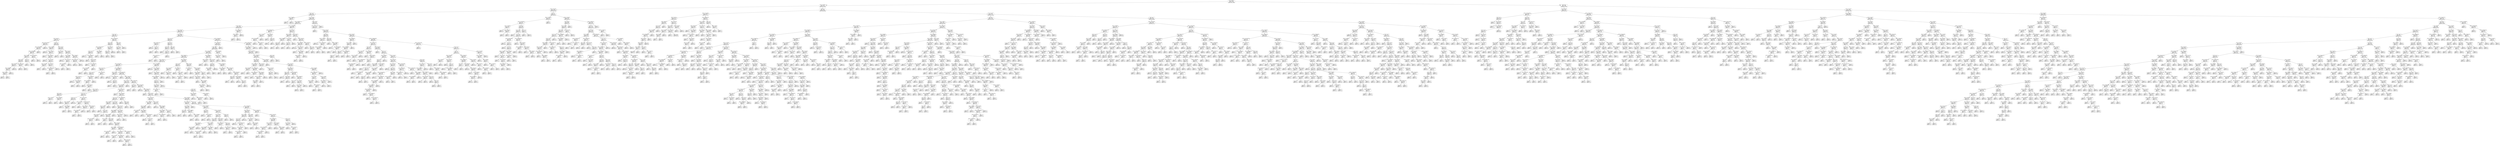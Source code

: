 digraph Tree {
node [shape=box] ;
0 [label="X[1] <= 8.4167\ngini = 0.3538\nsamples = 10746\nvalue = [8278, 2468]"] ;
1 [label="X[1] <= -0.1667\ngini = 0.2051\nsamples = 8146\nvalue = [7201, 945]"] ;
0 -> 1 [labeldistance=2.5, labelangle=45, headlabel="True"] ;
2 [label="X[3] <= 105.1535\ngini = 0.1056\nsamples = 5165\nvalue = [4876, 289]"] ;
1 -> 2 ;
3 [label="X[1] <= -14.5\ngini = 0.093\nsamples = 4645\nvalue = [4418, 227]"] ;
2 -> 3 ;
4 [label="X[1] <= -20.6667\ngini = 0.4898\nsamples = 7\nvalue = [4, 3]"] ;
3 -> 4 ;
5 [label="gini = 0.0\nsamples = 4\nvalue = [4, 0]"] ;
4 -> 5 ;
6 [label="gini = 0.0\nsamples = 3\nvalue = [0, 3]"] ;
4 -> 6 ;
7 [label="X[1] <= -1.5833\ngini = 0.0919\nsamples = 4638\nvalue = [4414, 224]"] ;
3 -> 7 ;
8 [label="X[6] <= 610930.0\ngini = 0.0801\nsamples = 3877\nvalue = [3715, 162]"] ;
7 -> 8 ;
9 [label="X[5] <= 260.5\ngini = 0.0755\nsamples = 3689\nvalue = [3544, 145]"] ;
8 -> 9 ;
10 [label="X[3] <= 95.4315\ngini = 0.0743\nsamples = 3675\nvalue = [3533, 142]"] ;
9 -> 10 ;
11 [label="X[5] <= 19.5\ngini = 0.046\nsamples = 892\nvalue = [871, 21]"] ;
10 -> 11 ;
12 [label="X[3] <= 88.5134\ngini = 0.03\nsamples = 788\nvalue = [776, 12]"] ;
11 -> 12 ;
13 [label="X[2] <= 827777.625\ngini = 0.0887\nsamples = 129\nvalue = [123, 6]"] ;
12 -> 13 ;
14 [label="X[2] <= 818416.3125\ngini = 0.1356\nsamples = 82\nvalue = [76, 6]"] ;
13 -> 14 ;
15 [label="X[6] <= 247648.9688\ngini = 0.1158\nsamples = 81\nvalue = [76, 5]"] ;
14 -> 15 ;
16 [label="X[1] <= -2.6667\ngini = 0.0788\nsamples = 73\nvalue = [70, 3]"] ;
15 -> 16 ;
17 [label="X[5] <= 10.5\ngini = 0.0563\nsamples = 69\nvalue = [67, 2]"] ;
16 -> 17 ;
18 [label="X[0] <= 919.23\ngini = 0.0317\nsamples = 62\nvalue = [61, 1]"] ;
17 -> 18 ;
19 [label="X[2] <= 203948.0\ngini = 0.0997\nsamples = 19\nvalue = [18, 1]"] ;
18 -> 19 ;
20 [label="X[6] <= 41642.5\ngini = 0.2778\nsamples = 6\nvalue = [5, 1]"] ;
19 -> 20 ;
21 [label="gini = 0.0\nsamples = 5\nvalue = [5, 0]"] ;
20 -> 21 ;
22 [label="gini = 0.0\nsamples = 1\nvalue = [0, 1]"] ;
20 -> 22 ;
23 [label="gini = 0.0\nsamples = 13\nvalue = [13, 0]"] ;
19 -> 23 ;
24 [label="gini = 0.0\nsamples = 43\nvalue = [43, 0]"] ;
18 -> 24 ;
25 [label="X[6] <= 95011.7891\ngini = 0.2449\nsamples = 7\nvalue = [6, 1]"] ;
17 -> 25 ;
26 [label="gini = 0.0\nsamples = 6\nvalue = [6, 0]"] ;
25 -> 26 ;
27 [label="gini = 0.0\nsamples = 1\nvalue = [0, 1]"] ;
25 -> 27 ;
28 [label="X[5] <= 1.5\ngini = 0.375\nsamples = 4\nvalue = [3, 1]"] ;
16 -> 28 ;
29 [label="gini = 0.0\nsamples = 1\nvalue = [0, 1]"] ;
28 -> 29 ;
30 [label="gini = 0.0\nsamples = 3\nvalue = [3, 0]"] ;
28 -> 30 ;
31 [label="X[6] <= 279129.6562\ngini = 0.375\nsamples = 8\nvalue = [6, 2]"] ;
15 -> 31 ;
32 [label="gini = 0.0\nsamples = 2\nvalue = [0, 2]"] ;
31 -> 32 ;
33 [label="gini = 0.0\nsamples = 6\nvalue = [6, 0]"] ;
31 -> 33 ;
34 [label="gini = 0.0\nsamples = 1\nvalue = [0, 1]"] ;
14 -> 34 ;
35 [label="gini = 0.0\nsamples = 47\nvalue = [47, 0]"] ;
13 -> 35 ;
36 [label="X[5] <= 1.5\ngini = 0.018\nsamples = 659\nvalue = [653, 6]"] ;
12 -> 36 ;
37 [label="X[6] <= 110325.0\ngini = 0.0618\nsamples = 94\nvalue = [91, 3]"] ;
36 -> 37 ;
38 [label="gini = 0.0\nsamples = 50\nvalue = [50, 0]"] ;
37 -> 38 ;
39 [label="X[6] <= 116200.0\ngini = 0.1271\nsamples = 44\nvalue = [41, 3]"] ;
37 -> 39 ;
40 [label="gini = 0.0\nsamples = 1\nvalue = [0, 1]"] ;
39 -> 40 ;
41 [label="X[0] <= 1073.245\ngini = 0.0887\nsamples = 43\nvalue = [41, 2]"] ;
39 -> 41 ;
42 [label="gini = 0.0\nsamples = 23\nvalue = [23, 0]"] ;
41 -> 42 ;
43 [label="X[1] <= -7.8333\ngini = 0.18\nsamples = 20\nvalue = [18, 2]"] ;
41 -> 43 ;
44 [label="X[3] <= 91.8514\ngini = 0.4444\nsamples = 3\nvalue = [2, 1]"] ;
43 -> 44 ;
45 [label="gini = 0.0\nsamples = 1\nvalue = [0, 1]"] ;
44 -> 45 ;
46 [label="gini = 0.0\nsamples = 2\nvalue = [2, 0]"] ;
44 -> 46 ;
47 [label="X[0] <= 1092.52\ngini = 0.1107\nsamples = 17\nvalue = [16, 1]"] ;
43 -> 47 ;
48 [label="X[2] <= 292703.8438\ngini = 0.375\nsamples = 4\nvalue = [3, 1]"] ;
47 -> 48 ;
49 [label="gini = 0.0\nsamples = 1\nvalue = [0, 1]"] ;
48 -> 49 ;
50 [label="gini = 0.0\nsamples = 3\nvalue = [3, 0]"] ;
48 -> 50 ;
51 [label="gini = 0.0\nsamples = 13\nvalue = [13, 0]"] ;
47 -> 51 ;
52 [label="X[1] <= -9.4167\ngini = 0.0106\nsamples = 565\nvalue = [562, 3]"] ;
36 -> 52 ;
53 [label="X[1] <= -9.5833\ngini = 0.142\nsamples = 13\nvalue = [12, 1]"] ;
52 -> 53 ;
54 [label="gini = 0.0\nsamples = 12\nvalue = [12, 0]"] ;
53 -> 54 ;
55 [label="gini = 0.0\nsamples = 1\nvalue = [0, 1]"] ;
53 -> 55 ;
56 [label="X[3] <= 89.0027\ngini = 0.0072\nsamples = 552\nvalue = [550, 2]"] ;
52 -> 56 ;
57 [label="X[1] <= -2.8333\ngini = 0.0588\nsamples = 33\nvalue = [32, 1]"] ;
56 -> 57 ;
58 [label="gini = 0.0\nsamples = 28\nvalue = [28, 0]"] ;
57 -> 58 ;
59 [label="X[2] <= 1111751.0\ngini = 0.32\nsamples = 5\nvalue = [4, 1]"] ;
57 -> 59 ;
60 [label="X[6] <= 96195.2344\ngini = 0.5\nsamples = 2\nvalue = [1, 1]"] ;
59 -> 60 ;
61 [label="gini = 0.0\nsamples = 1\nvalue = [1, 0]"] ;
60 -> 61 ;
62 [label="gini = 0.0\nsamples = 1\nvalue = [0, 1]"] ;
60 -> 62 ;
63 [label="gini = 0.0\nsamples = 3\nvalue = [3, 0]"] ;
59 -> 63 ;
64 [label="X[6] <= 30449.75\ngini = 0.0038\nsamples = 519\nvalue = [518, 1]"] ;
56 -> 64 ;
65 [label="X[6] <= 30172.1641\ngini = 0.0357\nsamples = 55\nvalue = [54, 1]"] ;
64 -> 65 ;
66 [label="gini = 0.0\nsamples = 54\nvalue = [54, 0]"] ;
65 -> 66 ;
67 [label="gini = 0.0\nsamples = 1\nvalue = [0, 1]"] ;
65 -> 67 ;
68 [label="gini = 0.0\nsamples = 464\nvalue = [464, 0]"] ;
64 -> 68 ;
69 [label="X[6] <= 277236.5625\ngini = 0.1581\nsamples = 104\nvalue = [95, 9]"] ;
11 -> 69 ;
70 [label="X[5] <= 24.5\ngini = 0.1139\nsamples = 99\nvalue = [93, 6]"] ;
69 -> 70 ;
71 [label="X[6] <= 232425.1562\ngini = 0.2934\nsamples = 28\nvalue = [23, 5]"] ;
70 -> 71 ;
72 [label="X[1] <= -4.5\ngini = 0.2112\nsamples = 25\nvalue = [22, 3]"] ;
71 -> 72 ;
73 [label="gini = 0.0\nsamples = 12\nvalue = [12, 0]"] ;
72 -> 73 ;
74 [label="X[6] <= 27600.6914\ngini = 0.355\nsamples = 13\nvalue = [10, 3]"] ;
72 -> 74 ;
75 [label="gini = 0.0\nsamples = 1\nvalue = [0, 1]"] ;
74 -> 75 ;
76 [label="X[3] <= 92.7059\ngini = 0.2778\nsamples = 12\nvalue = [10, 2]"] ;
74 -> 76 ;
77 [label="gini = 0.0\nsamples = 7\nvalue = [7, 0]"] ;
76 -> 77 ;
78 [label="X[2] <= 1922796.5\ngini = 0.48\nsamples = 5\nvalue = [3, 2]"] ;
76 -> 78 ;
79 [label="X[6] <= 72754.8984\ngini = 0.375\nsamples = 4\nvalue = [3, 1]"] ;
78 -> 79 ;
80 [label="gini = 0.0\nsamples = 1\nvalue = [0, 1]"] ;
79 -> 80 ;
81 [label="gini = 0.0\nsamples = 3\nvalue = [3, 0]"] ;
79 -> 81 ;
82 [label="gini = 0.0\nsamples = 1\nvalue = [0, 1]"] ;
78 -> 82 ;
83 [label="X[3] <= 89.9664\ngini = 0.4444\nsamples = 3\nvalue = [1, 2]"] ;
71 -> 83 ;
84 [label="gini = 0.0\nsamples = 1\nvalue = [1, 0]"] ;
83 -> 84 ;
85 [label="gini = 0.0\nsamples = 2\nvalue = [0, 2]"] ;
83 -> 85 ;
86 [label="X[0] <= 811.875\ngini = 0.0278\nsamples = 71\nvalue = [70, 1]"] ;
70 -> 86 ;
87 [label="X[5] <= 47.0\ngini = 0.2778\nsamples = 6\nvalue = [5, 1]"] ;
86 -> 87 ;
88 [label="gini = 0.0\nsamples = 5\nvalue = [5, 0]"] ;
87 -> 88 ;
89 [label="gini = 0.0\nsamples = 1\nvalue = [0, 1]"] ;
87 -> 89 ;
90 [label="gini = 0.0\nsamples = 65\nvalue = [65, 0]"] ;
86 -> 90 ;
91 [label="X[5] <= 30.5\ngini = 0.48\nsamples = 5\nvalue = [2, 3]"] ;
69 -> 91 ;
92 [label="X[1] <= -4.0\ngini = 0.4444\nsamples = 3\nvalue = [2, 1]"] ;
91 -> 92 ;
93 [label="gini = 0.0\nsamples = 2\nvalue = [2, 0]"] ;
92 -> 93 ;
94 [label="gini = 0.0\nsamples = 1\nvalue = [0, 1]"] ;
92 -> 94 ;
95 [label="gini = 0.0\nsamples = 2\nvalue = [0, 2]"] ;
91 -> 95 ;
96 [label="X[3] <= 95.6227\ngini = 0.0832\nsamples = 2783\nvalue = [2662, 121]"] ;
10 -> 96 ;
97 [label="X[1] <= -3.5\ngini = 0.2449\nsamples = 42\nvalue = [36, 6]"] ;
96 -> 97 ;
98 [label="X[6] <= 405737.5\ngini = 0.0713\nsamples = 27\nvalue = [26, 1]"] ;
97 -> 98 ;
99 [label="gini = 0.0\nsamples = 25\nvalue = [25, 0]"] ;
98 -> 99 ;
100 [label="X[5] <= 17.5\ngini = 0.5\nsamples = 2\nvalue = [1, 1]"] ;
98 -> 100 ;
101 [label="gini = 0.0\nsamples = 1\nvalue = [0, 1]"] ;
100 -> 101 ;
102 [label="gini = 0.0\nsamples = 1\nvalue = [1, 0]"] ;
100 -> 102 ;
103 [label="X[5] <= 15.0\ngini = 0.4444\nsamples = 15\nvalue = [10, 5]"] ;
97 -> 103 ;
104 [label="X[5] <= 1.5\ngini = 0.2975\nsamples = 11\nvalue = [9, 2]"] ;
103 -> 104 ;
105 [label="gini = 0.0\nsamples = 1\nvalue = [0, 1]"] ;
104 -> 105 ;
106 [label="X[1] <= -3.0\ngini = 0.18\nsamples = 10\nvalue = [9, 1]"] ;
104 -> 106 ;
107 [label="X[2] <= 714572.5\ngini = 0.5\nsamples = 2\nvalue = [1, 1]"] ;
106 -> 107 ;
108 [label="gini = 0.0\nsamples = 1\nvalue = [1, 0]"] ;
107 -> 108 ;
109 [label="gini = 0.0\nsamples = 1\nvalue = [0, 1]"] ;
107 -> 109 ;
110 [label="gini = 0.0\nsamples = 8\nvalue = [8, 0]"] ;
106 -> 110 ;
111 [label="X[5] <= 26.0\ngini = 0.375\nsamples = 4\nvalue = [1, 3]"] ;
103 -> 111 ;
112 [label="gini = 0.0\nsamples = 3\nvalue = [0, 3]"] ;
111 -> 112 ;
113 [label="gini = 0.0\nsamples = 1\nvalue = [1, 0]"] ;
111 -> 113 ;
114 [label="X[2] <= 3161283.25\ngini = 0.0804\nsamples = 2741\nvalue = [2626, 115]"] ;
96 -> 114 ;
115 [label="X[2] <= 3150483.5\ngini = 0.09\nsamples = 2097\nvalue = [1998, 99]"] ;
114 -> 115 ;
116 [label="X[5] <= 96.0\ngini = 0.0891\nsamples = 2096\nvalue = [1998, 98]"] ;
115 -> 116 ;
117 [label="X[2] <= 2846572.75\ngini = 0.0876\nsamples = 2090\nvalue = [1994, 96]"] ;
116 -> 117 ;
118 [label="X[6] <= 379000.0\ngini = 0.0822\nsamples = 2002\nvalue = [1916, 86]"] ;
117 -> 118 ;
119 [label="X[0] <= 1657.26\ngini = 0.0761\nsamples = 1918\nvalue = [1842, 76]"] ;
118 -> 119 ;
120 [label="X[2] <= 84187.6875\ngini = 0.0863\nsamples = 1572\nvalue = [1501, 71]"] ;
119 -> 120 ;
121 [label="X[3] <= 102.7115\ngini = 0.2221\nsamples = 55\nvalue = [48, 7]"] ;
120 -> 121 ;
122 [label="X[1] <= -3.5\ngini = 0.1195\nsamples = 47\nvalue = [44, 3]"] ;
121 -> 122 ;
123 [label="X[0] <= 1417.33\ngini = 0.054\nsamples = 36\nvalue = [35, 1]"] ;
122 -> 123 ;
124 [label="gini = 0.0\nsamples = 33\nvalue = [33, 0]"] ;
123 -> 124 ;
125 [label="X[2] <= 4102.9214\ngini = 0.4444\nsamples = 3\nvalue = [2, 1]"] ;
123 -> 125 ;
126 [label="gini = 0.0\nsamples = 1\nvalue = [0, 1]"] ;
125 -> 126 ;
127 [label="gini = 0.0\nsamples = 2\nvalue = [2, 0]"] ;
125 -> 127 ;
128 [label="X[0] <= 1305.0249\ngini = 0.2975\nsamples = 11\nvalue = [9, 2]"] ;
122 -> 128 ;
129 [label="X[2] <= 39226.5859\ngini = 0.48\nsamples = 5\nvalue = [3, 2]"] ;
128 -> 129 ;
130 [label="gini = 0.0\nsamples = 2\nvalue = [2, 0]"] ;
129 -> 130 ;
131 [label="X[6] <= 24603.25\ngini = 0.4444\nsamples = 3\nvalue = [1, 2]"] ;
129 -> 131 ;
132 [label="gini = 0.0\nsamples = 2\nvalue = [0, 2]"] ;
131 -> 132 ;
133 [label="gini = 0.0\nsamples = 1\nvalue = [1, 0]"] ;
131 -> 133 ;
134 [label="gini = 0.0\nsamples = 6\nvalue = [6, 0]"] ;
128 -> 134 ;
135 [label="X[0] <= 1420.4299\ngini = 0.5\nsamples = 8\nvalue = [4, 4]"] ;
121 -> 135 ;
136 [label="gini = 0.0\nsamples = 4\nvalue = [0, 4]"] ;
135 -> 136 ;
137 [label="gini = 0.0\nsamples = 4\nvalue = [4, 0]"] ;
135 -> 137 ;
138 [label="X[2] <= 264865.4062\ngini = 0.0808\nsamples = 1517\nvalue = [1453, 64]"] ;
120 -> 138 ;
139 [label="X[3] <= 104.261\ngini = 0.0101\nsamples = 197\nvalue = [196, 1]"] ;
138 -> 139 ;
140 [label="gini = 0.0\nsamples = 183\nvalue = [183, 0]"] ;
139 -> 140 ;
141 [label="X[2] <= 191591.3438\ngini = 0.1327\nsamples = 14\nvalue = [13, 1]"] ;
139 -> 141 ;
142 [label="gini = 0.0\nsamples = 10\nvalue = [10, 0]"] ;
141 -> 142 ;
143 [label="X[5] <= 5.5\ngini = 0.375\nsamples = 4\nvalue = [3, 1]"] ;
141 -> 143 ;
144 [label="gini = 0.0\nsamples = 1\nvalue = [0, 1]"] ;
143 -> 144 ;
145 [label="gini = 0.0\nsamples = 3\nvalue = [3, 0]"] ;
143 -> 145 ;
146 [label="X[2] <= 265407.3438\ngini = 0.0909\nsamples = 1320\nvalue = [1257, 63]"] ;
138 -> 146 ;
147 [label="gini = 0.0\nsamples = 1\nvalue = [0, 1]"] ;
146 -> 147 ;
148 [label="X[6] <= 77503.1719\ngini = 0.0896\nsamples = 1319\nvalue = [1257, 62]"] ;
146 -> 148 ;
149 [label="X[6] <= 77173.25\ngini = 0.1284\nsamples = 406\nvalue = [378, 28]"] ;
148 -> 149 ;
150 [label="X[6] <= 51684.4531\ngini = 0.1244\nsamples = 405\nvalue = [378, 27]"] ;
149 -> 150 ;
151 [label="X[0] <= 1153.78\ngini = 0.0703\nsamples = 192\nvalue = [185, 7]"] ;
150 -> 151 ;
152 [label="X[5] <= 34.5\ngini = 0.3047\nsamples = 16\nvalue = [13, 3]"] ;
151 -> 152 ;
153 [label="X[1] <= -1.8333\ngini = 0.142\nsamples = 13\nvalue = [12, 1]"] ;
152 -> 153 ;
154 [label="gini = 0.0\nsamples = 12\nvalue = [12, 0]"] ;
153 -> 154 ;
155 [label="gini = 0.0\nsamples = 1\nvalue = [0, 1]"] ;
153 -> 155 ;
156 [label="X[6] <= 17396.668\ngini = 0.4444\nsamples = 3\nvalue = [1, 2]"] ;
152 -> 156 ;
157 [label="gini = 0.0\nsamples = 1\nvalue = [1, 0]"] ;
156 -> 157 ;
158 [label="gini = 0.0\nsamples = 2\nvalue = [0, 2]"] ;
156 -> 158 ;
159 [label="X[1] <= -2.5\ngini = 0.0444\nsamples = 176\nvalue = [172, 4]"] ;
151 -> 159 ;
160 [label="X[5] <= 1.5\ngini = 0.0136\nsamples = 146\nvalue = [145, 1]"] ;
159 -> 160 ;
161 [label="X[6] <= 38075.0\ngini = 0.1327\nsamples = 14\nvalue = [13, 1]"] ;
160 -> 161 ;
162 [label="gini = 0.0\nsamples = 11\nvalue = [11, 0]"] ;
161 -> 162 ;
163 [label="X[6] <= 40893.5\ngini = 0.4444\nsamples = 3\nvalue = [2, 1]"] ;
161 -> 163 ;
164 [label="gini = 0.0\nsamples = 1\nvalue = [0, 1]"] ;
163 -> 164 ;
165 [label="gini = 0.0\nsamples = 2\nvalue = [2, 0]"] ;
163 -> 165 ;
166 [label="gini = 0.0\nsamples = 132\nvalue = [132, 0]"] ;
160 -> 166 ;
167 [label="X[2] <= 271115.6875\ngini = 0.18\nsamples = 30\nvalue = [27, 3]"] ;
159 -> 167 ;
168 [label="X[3] <= 101.3683\ngini = 0.5\nsamples = 2\nvalue = [1, 1]"] ;
167 -> 168 ;
169 [label="gini = 0.0\nsamples = 1\nvalue = [1, 0]"] ;
168 -> 169 ;
170 [label="gini = 0.0\nsamples = 1\nvalue = [0, 1]"] ;
168 -> 170 ;
171 [label="X[6] <= 45427.4766\ngini = 0.1327\nsamples = 28\nvalue = [26, 2]"] ;
167 -> 171 ;
172 [label="X[6] <= 21227.25\ngini = 0.0799\nsamples = 24\nvalue = [23, 1]"] ;
171 -> 172 ;
173 [label="X[0] <= 1392.3799\ngini = 0.32\nsamples = 5\nvalue = [4, 1]"] ;
172 -> 173 ;
174 [label="gini = 0.0\nsamples = 1\nvalue = [0, 1]"] ;
173 -> 174 ;
175 [label="gini = 0.0\nsamples = 4\nvalue = [4, 0]"] ;
173 -> 175 ;
176 [label="gini = 0.0\nsamples = 19\nvalue = [19, 0]"] ;
172 -> 176 ;
177 [label="X[2] <= 667400.75\ngini = 0.375\nsamples = 4\nvalue = [3, 1]"] ;
171 -> 177 ;
178 [label="gini = 0.0\nsamples = 3\nvalue = [3, 0]"] ;
177 -> 178 ;
179 [label="gini = 0.0\nsamples = 1\nvalue = [0, 1]"] ;
177 -> 179 ;
180 [label="X[6] <= 51792.1484\ngini = 0.1702\nsamples = 213\nvalue = [193, 20]"] ;
150 -> 180 ;
181 [label="gini = 0.0\nsamples = 1\nvalue = [0, 1]"] ;
180 -> 181 ;
182 [label="X[0] <= 1631.855\ngini = 0.1632\nsamples = 212\nvalue = [193, 19]"] ;
180 -> 182 ;
183 [label="X[5] <= 4.5\ngini = 0.1508\nsamples = 207\nvalue = [190, 17]"] ;
182 -> 183 ;
184 [label="X[6] <= 74927.0\ngini = 0.3018\nsamples = 27\nvalue = [22, 5]"] ;
183 -> 184 ;
185 [label="X[1] <= -4.8333\ngini = 0.2112\nsamples = 25\nvalue = [22, 3]"] ;
184 -> 185 ;
186 [label="gini = 0.0\nsamples = 12\nvalue = [12, 0]"] ;
185 -> 186 ;
187 [label="X[0] <= 1406.7\ngini = 0.355\nsamples = 13\nvalue = [10, 3]"] ;
185 -> 187 ;
188 [label="X[0] <= 1372.79\ngini = 0.4688\nsamples = 8\nvalue = [5, 3]"] ;
187 -> 188 ;
189 [label="X[2] <= 651123.3125\ngini = 0.2778\nsamples = 6\nvalue = [5, 1]"] ;
188 -> 189 ;
190 [label="gini = 0.0\nsamples = 5\nvalue = [5, 0]"] ;
189 -> 190 ;
191 [label="gini = 0.0\nsamples = 1\nvalue = [0, 1]"] ;
189 -> 191 ;
192 [label="gini = 0.0\nsamples = 2\nvalue = [0, 2]"] ;
188 -> 192 ;
193 [label="gini = 0.0\nsamples = 5\nvalue = [5, 0]"] ;
187 -> 193 ;
194 [label="gini = 0.0\nsamples = 2\nvalue = [0, 2]"] ;
184 -> 194 ;
195 [label="X[1] <= -9.1667\ngini = 0.1244\nsamples = 180\nvalue = [168, 12]"] ;
183 -> 195 ;
196 [label="gini = 0.0\nsamples = 1\nvalue = [0, 1]"] ;
195 -> 196 ;
197 [label="X[6] <= 67179.75\ngini = 0.1154\nsamples = 179\nvalue = [168, 11]"] ;
195 -> 197 ;
198 [label="X[6] <= 66835.5\ngini = 0.1866\nsamples = 96\nvalue = [86, 10]"] ;
197 -> 198 ;
199 [label="X[3] <= 95.6682\ngini = 0.1557\nsamples = 94\nvalue = [86, 8]"] ;
198 -> 199 ;
200 [label="X[1] <= -4.3333\ngini = 0.5\nsamples = 2\nvalue = [1, 1]"] ;
199 -> 200 ;
201 [label="gini = 0.0\nsamples = 1\nvalue = [1, 0]"] ;
200 -> 201 ;
202 [label="gini = 0.0\nsamples = 1\nvalue = [0, 1]"] ;
200 -> 202 ;
203 [label="X[0] <= 1289.2\ngini = 0.1406\nsamples = 92\nvalue = [85, 7]"] ;
199 -> 203 ;
204 [label="gini = 0.0\nsamples = 30\nvalue = [30, 0]"] ;
203 -> 204 ;
205 [label="X[0] <= 1325.635\ngini = 0.2003\nsamples = 62\nvalue = [55, 7]"] ;
203 -> 205 ;
206 [label="X[1] <= -3.6667\ngini = 0.4898\nsamples = 7\nvalue = [4, 3]"] ;
205 -> 206 ;
207 [label="X[6] <= 60576.1914\ngini = 0.48\nsamples = 5\nvalue = [2, 3]"] ;
206 -> 207 ;
208 [label="gini = 0.0\nsamples = 3\nvalue = [0, 3]"] ;
207 -> 208 ;
209 [label="gini = 0.0\nsamples = 2\nvalue = [2, 0]"] ;
207 -> 209 ;
210 [label="gini = 0.0\nsamples = 2\nvalue = [2, 0]"] ;
206 -> 210 ;
211 [label="X[6] <= 65098.1562\ngini = 0.1349\nsamples = 55\nvalue = [51, 4]"] ;
205 -> 211 ;
212 [label="X[6] <= 53356.2773\ngini = 0.0768\nsamples = 50\nvalue = [48, 2]"] ;
211 -> 212 ;
213 [label="X[3] <= 103.827\ngini = 0.5\nsamples = 2\nvalue = [1, 1]"] ;
212 -> 213 ;
214 [label="gini = 0.0\nsamples = 1\nvalue = [1, 0]"] ;
213 -> 214 ;
215 [label="gini = 0.0\nsamples = 1\nvalue = [0, 1]"] ;
213 -> 215 ;
216 [label="X[6] <= 64081.0781\ngini = 0.0408\nsamples = 48\nvalue = [47, 1]"] ;
212 -> 216 ;
217 [label="gini = 0.0\nsamples = 42\nvalue = [42, 0]"] ;
216 -> 217 ;
218 [label="X[6] <= 64270.4805\ngini = 0.2778\nsamples = 6\nvalue = [5, 1]"] ;
216 -> 218 ;
219 [label="gini = 0.0\nsamples = 1\nvalue = [0, 1]"] ;
218 -> 219 ;
220 [label="gini = 0.0\nsamples = 5\nvalue = [5, 0]"] ;
218 -> 220 ;
221 [label="X[2] <= 1087431.375\ngini = 0.48\nsamples = 5\nvalue = [3, 2]"] ;
211 -> 221 ;
222 [label="gini = 0.0\nsamples = 3\nvalue = [3, 0]"] ;
221 -> 222 ;
223 [label="gini = 0.0\nsamples = 2\nvalue = [0, 2]"] ;
221 -> 223 ;
224 [label="gini = 0.0\nsamples = 2\nvalue = [0, 2]"] ;
198 -> 224 ;
225 [label="X[0] <= 1255.45\ngini = 0.0238\nsamples = 83\nvalue = [82, 1]"] ;
197 -> 225 ;
226 [label="X[0] <= 1236.095\ngini = 0.1172\nsamples = 16\nvalue = [15, 1]"] ;
225 -> 226 ;
227 [label="gini = 0.0\nsamples = 15\nvalue = [15, 0]"] ;
226 -> 227 ;
228 [label="gini = 0.0\nsamples = 1\nvalue = [0, 1]"] ;
226 -> 228 ;
229 [label="gini = 0.0\nsamples = 67\nvalue = [67, 0]"] ;
225 -> 229 ;
230 [label="X[6] <= 62929.9062\ngini = 0.48\nsamples = 5\nvalue = [3, 2]"] ;
182 -> 230 ;
231 [label="gini = 0.0\nsamples = 2\nvalue = [2, 0]"] ;
230 -> 231 ;
232 [label="X[5] <= 22.5\ngini = 0.4444\nsamples = 3\nvalue = [1, 2]"] ;
230 -> 232 ;
233 [label="gini = 0.0\nsamples = 2\nvalue = [0, 2]"] ;
232 -> 233 ;
234 [label="gini = 0.0\nsamples = 1\nvalue = [1, 0]"] ;
232 -> 234 ;
235 [label="gini = 0.0\nsamples = 1\nvalue = [0, 1]"] ;
149 -> 235 ;
236 [label="X[2] <= 270961.6562\ngini = 0.0717\nsamples = 913\nvalue = [879, 34]"] ;
148 -> 236 ;
237 [label="X[1] <= -4.5\ngini = 0.4444\nsamples = 3\nvalue = [2, 1]"] ;
236 -> 237 ;
238 [label="gini = 0.0\nsamples = 2\nvalue = [2, 0]"] ;
237 -> 238 ;
239 [label="gini = 0.0\nsamples = 1\nvalue = [0, 1]"] ;
237 -> 239 ;
240 [label="X[6] <= 91760.7656\ngini = 0.0699\nsamples = 910\nvalue = [877, 33]"] ;
236 -> 240 ;
241 [label="gini = 0.0\nsamples = 160\nvalue = [160, 0]"] ;
240 -> 241 ;
242 [label="X[6] <= 91844.1016\ngini = 0.0841\nsamples = 750\nvalue = [717, 33]"] ;
240 -> 242 ;
243 [label="gini = 0.0\nsamples = 1\nvalue = [0, 1]"] ;
242 -> 243 ;
244 [label="X[3] <= 97.7545\ngini = 0.0818\nsamples = 749\nvalue = [717, 32]"] ;
242 -> 244 ;
245 [label="X[2] <= 711819.625\ngini = 0.0427\nsamples = 229\nvalue = [224, 5]"] ;
244 -> 245 ;
246 [label="X[2] <= 702854.375\ngini = 0.0997\nsamples = 57\nvalue = [54, 3]"] ;
245 -> 246 ;
247 [label="X[1] <= -9.1667\ngini = 0.0689\nsamples = 56\nvalue = [54, 2]"] ;
246 -> 247 ;
248 [label="X[0] <= 1335.5149\ngini = 0.5\nsamples = 2\nvalue = [1, 1]"] ;
247 -> 248 ;
249 [label="gini = 0.0\nsamples = 1\nvalue = [0, 1]"] ;
248 -> 249 ;
250 [label="gini = 0.0\nsamples = 1\nvalue = [1, 0]"] ;
248 -> 250 ;
251 [label="X[0] <= 1336.21\ngini = 0.0364\nsamples = 54\nvalue = [53, 1]"] ;
247 -> 251 ;
252 [label="gini = 0.0\nsamples = 47\nvalue = [47, 0]"] ;
251 -> 252 ;
253 [label="X[2] <= 563729.125\ngini = 0.2449\nsamples = 7\nvalue = [6, 1]"] ;
251 -> 253 ;
254 [label="gini = 0.0\nsamples = 5\nvalue = [5, 0]"] ;
253 -> 254 ;
255 [label="X[1] <= -5.3333\ngini = 0.5\nsamples = 2\nvalue = [1, 1]"] ;
253 -> 255 ;
256 [label="gini = 0.0\nsamples = 1\nvalue = [0, 1]"] ;
255 -> 256 ;
257 [label="gini = 0.0\nsamples = 1\nvalue = [1, 0]"] ;
255 -> 257 ;
258 [label="gini = 0.0\nsamples = 1\nvalue = [0, 1]"] ;
246 -> 258 ;
259 [label="X[1] <= -3.1667\ngini = 0.023\nsamples = 172\nvalue = [170, 2]"] ;
245 -> 259 ;
260 [label="gini = 0.0\nsamples = 116\nvalue = [116, 0]"] ;
259 -> 260 ;
261 [label="X[0] <= 1354.405\ngini = 0.0689\nsamples = 56\nvalue = [54, 2]"] ;
259 -> 261 ;
262 [label="X[6] <= 276296.0\ngini = 0.0384\nsamples = 51\nvalue = [50, 1]"] ;
261 -> 262 ;
263 [label="gini = 0.0\nsamples = 45\nvalue = [45, 0]"] ;
262 -> 263 ;
264 [label="X[6] <= 278322.6875\ngini = 0.2778\nsamples = 6\nvalue = [5, 1]"] ;
262 -> 264 ;
265 [label="gini = 0.0\nsamples = 1\nvalue = [0, 1]"] ;
264 -> 265 ;
266 [label="gini = 0.0\nsamples = 5\nvalue = [5, 0]"] ;
264 -> 266 ;
267 [label="X[1] <= -2.1667\ngini = 0.32\nsamples = 5\nvalue = [4, 1]"] ;
261 -> 267 ;
268 [label="gini = 0.0\nsamples = 4\nvalue = [4, 0]"] ;
267 -> 268 ;
269 [label="gini = 0.0\nsamples = 1\nvalue = [0, 1]"] ;
267 -> 269 ;
270 [label="X[0] <= 1232.925\ngini = 0.0985\nsamples = 520\nvalue = [493, 27]"] ;
244 -> 270 ;
271 [label="X[2] <= 2672413.5\ngini = 0.2524\nsamples = 27\nvalue = [23, 4]"] ;
270 -> 271 ;
272 [label="X[1] <= -5.6667\ngini = 0.2041\nsamples = 26\nvalue = [23, 3]"] ;
271 -> 272 ;
273 [label="X[1] <= -6.5\ngini = 0.4082\nsamples = 7\nvalue = [5, 2]"] ;
272 -> 273 ;
274 [label="gini = 0.0\nsamples = 5\nvalue = [5, 0]"] ;
273 -> 274 ;
275 [label="gini = 0.0\nsamples = 2\nvalue = [0, 2]"] ;
273 -> 275 ;
276 [label="X[2] <= 1708088.0\ngini = 0.0997\nsamples = 19\nvalue = [18, 1]"] ;
272 -> 276 ;
277 [label="gini = 0.0\nsamples = 12\nvalue = [12, 0]"] ;
276 -> 277 ;
278 [label="X[2] <= 1787098.0\ngini = 0.2449\nsamples = 7\nvalue = [6, 1]"] ;
276 -> 278 ;
279 [label="gini = 0.0\nsamples = 1\nvalue = [0, 1]"] ;
278 -> 279 ;
280 [label="gini = 0.0\nsamples = 6\nvalue = [6, 0]"] ;
278 -> 280 ;
281 [label="gini = 0.0\nsamples = 1\nvalue = [0, 1]"] ;
271 -> 281 ;
282 [label="X[5] <= 4.5\ngini = 0.089\nsamples = 493\nvalue = [470, 23]"] ;
270 -> 282 ;
283 [label="X[6] <= 108858.0\ngini = 0.1547\nsamples = 142\nvalue = [130, 12]"] ;
282 -> 283 ;
284 [label="X[1] <= -5.0\ngini = 0.3967\nsamples = 11\nvalue = [8, 3]"] ;
283 -> 284 ;
285 [label="gini = 0.0\nsamples = 5\nvalue = [5, 0]"] ;
284 -> 285 ;
286 [label="X[2] <= 1163481.0\ngini = 0.5\nsamples = 6\nvalue = [3, 3]"] ;
284 -> 286 ;
287 [label="gini = 0.0\nsamples = 3\nvalue = [0, 3]"] ;
286 -> 287 ;
288 [label="gini = 0.0\nsamples = 3\nvalue = [3, 0]"] ;
286 -> 288 ;
289 [label="X[0] <= 1631.855\ngini = 0.128\nsamples = 131\nvalue = [122, 9]"] ;
283 -> 289 ;
290 [label="X[1] <= -4.8333\ngini = 0.118\nsamples = 127\nvalue = [119, 8]"] ;
289 -> 290 ;
291 [label="X[1] <= -6.1667\ngini = 0.1913\nsamples = 56\nvalue = [50, 6]"] ;
290 -> 291 ;
292 [label="X[0] <= 1295.165\ngini = 0.0526\nsamples = 37\nvalue = [36, 1]"] ;
291 -> 292 ;
293 [label="X[3] <= 103.0421\ngini = 0.2449\nsamples = 7\nvalue = [6, 1]"] ;
292 -> 293 ;
294 [label="gini = 0.0\nsamples = 6\nvalue = [6, 0]"] ;
293 -> 294 ;
295 [label="gini = 0.0\nsamples = 1\nvalue = [0, 1]"] ;
293 -> 295 ;
296 [label="gini = 0.0\nsamples = 30\nvalue = [30, 0]"] ;
292 -> 296 ;
297 [label="X[3] <= 102.9764\ngini = 0.3878\nsamples = 19\nvalue = [14, 5]"] ;
291 -> 297 ;
298 [label="X[3] <= 99.8994\ngini = 0.2449\nsamples = 14\nvalue = [12, 2]"] ;
297 -> 298 ;
299 [label="X[2] <= 371378.875\ngini = 0.4444\nsamples = 3\nvalue = [1, 2]"] ;
298 -> 299 ;
300 [label="gini = 0.0\nsamples = 1\nvalue = [1, 0]"] ;
299 -> 300 ;
301 [label="gini = 0.0\nsamples = 2\nvalue = [0, 2]"] ;
299 -> 301 ;
302 [label="gini = 0.0\nsamples = 11\nvalue = [11, 0]"] ;
298 -> 302 ;
303 [label="X[6] <= 166830.0\ngini = 0.48\nsamples = 5\nvalue = [2, 3]"] ;
297 -> 303 ;
304 [label="gini = 0.0\nsamples = 2\nvalue = [2, 0]"] ;
303 -> 304 ;
305 [label="gini = 0.0\nsamples = 3\nvalue = [0, 3]"] ;
303 -> 305 ;
306 [label="X[0] <= 1268.79\ngini = 0.0548\nsamples = 71\nvalue = [69, 2]"] ;
290 -> 306 ;
307 [label="X[6] <= 135006.875\ngini = 0.2778\nsamples = 6\nvalue = [5, 1]"] ;
306 -> 307 ;
308 [label="gini = 0.0\nsamples = 1\nvalue = [0, 1]"] ;
307 -> 308 ;
309 [label="gini = 0.0\nsamples = 5\nvalue = [5, 0]"] ;
307 -> 309 ;
310 [label="X[5] <= 1.5\ngini = 0.0303\nsamples = 65\nvalue = [64, 1]"] ;
306 -> 310 ;
311 [label="X[3] <= 101.5303\ngini = 0.18\nsamples = 10\nvalue = [9, 1]"] ;
310 -> 311 ;
312 [label="gini = 0.0\nsamples = 1\nvalue = [0, 1]"] ;
311 -> 312 ;
313 [label="gini = 0.0\nsamples = 9\nvalue = [9, 0]"] ;
311 -> 313 ;
314 [label="gini = 0.0\nsamples = 55\nvalue = [55, 0]"] ;
310 -> 314 ;
315 [label="X[5] <= 2.5\ngini = 0.375\nsamples = 4\nvalue = [3, 1]"] ;
289 -> 315 ;
316 [label="gini = 0.0\nsamples = 1\nvalue = [0, 1]"] ;
315 -> 316 ;
317 [label="gini = 0.0\nsamples = 3\nvalue = [3, 0]"] ;
315 -> 317 ;
318 [label="X[2] <= 1878329.25\ngini = 0.0607\nsamples = 351\nvalue = [340, 11]"] ;
282 -> 318 ;
319 [label="X[3] <= 105.0758\ngini = 0.0312\nsamples = 252\nvalue = [248, 4]"] ;
318 -> 319 ;
320 [label="X[1] <= -5.1667\ngini = 0.0169\nsamples = 234\nvalue = [232, 2]"] ;
319 -> 320 ;
321 [label="X[1] <= -5.5\ngini = 0.0476\nsamples = 82\nvalue = [80, 2]"] ;
320 -> 321 ;
322 [label="gini = 0.0\nsamples = 70\nvalue = [70, 0]"] ;
321 -> 322 ;
323 [label="X[2] <= 1329612.125\ngini = 0.2778\nsamples = 12\nvalue = [10, 2]"] ;
321 -> 323 ;
324 [label="X[0] <= 1515.6851\ngini = 0.48\nsamples = 5\nvalue = [3, 2]"] ;
323 -> 324 ;
325 [label="X[6] <= 222361.8438\ngini = 0.4444\nsamples = 3\nvalue = [1, 2]"] ;
324 -> 325 ;
326 [label="gini = 0.0\nsamples = 2\nvalue = [0, 2]"] ;
325 -> 326 ;
327 [label="gini = 0.0\nsamples = 1\nvalue = [1, 0]"] ;
325 -> 327 ;
328 [label="gini = 0.0\nsamples = 2\nvalue = [2, 0]"] ;
324 -> 328 ;
329 [label="gini = 0.0\nsamples = 7\nvalue = [7, 0]"] ;
323 -> 329 ;
330 [label="gini = 0.0\nsamples = 152\nvalue = [152, 0]"] ;
320 -> 330 ;
331 [label="X[1] <= -5.6667\ngini = 0.1975\nsamples = 18\nvalue = [16, 2]"] ;
319 -> 331 ;
332 [label="X[0] <= 1468.8201\ngini = 0.48\nsamples = 5\nvalue = [3, 2]"] ;
331 -> 332 ;
333 [label="gini = 0.0\nsamples = 2\nvalue = [2, 0]"] ;
332 -> 333 ;
334 [label="X[0] <= 1516.985\ngini = 0.4444\nsamples = 3\nvalue = [1, 2]"] ;
332 -> 334 ;
335 [label="gini = 0.0\nsamples = 2\nvalue = [0, 2]"] ;
334 -> 335 ;
336 [label="gini = 0.0\nsamples = 1\nvalue = [1, 0]"] ;
334 -> 336 ;
337 [label="gini = 0.0\nsamples = 13\nvalue = [13, 0]"] ;
331 -> 337 ;
338 [label="X[2] <= 1899795.75\ngini = 0.1314\nsamples = 99\nvalue = [92, 7]"] ;
318 -> 338 ;
339 [label="gini = 0.0\nsamples = 1\nvalue = [0, 1]"] ;
338 -> 339 ;
340 [label="X[0] <= 1601.925\ngini = 0.115\nsamples = 98\nvalue = [92, 6]"] ;
338 -> 340 ;
341 [label="X[2] <= 2076909.25\ngini = 0.0659\nsamples = 88\nvalue = [85, 3]"] ;
340 -> 341 ;
342 [label="X[2] <= 2075777.5\ngini = 0.1975\nsamples = 18\nvalue = [16, 2]"] ;
341 -> 342 ;
343 [label="X[6] <= 108847.6719\ngini = 0.1107\nsamples = 17\nvalue = [16, 1]"] ;
342 -> 343 ;
344 [label="X[6] <= 104165.3906\ngini = 0.4444\nsamples = 3\nvalue = [2, 1]"] ;
343 -> 344 ;
345 [label="gini = 0.0\nsamples = 2\nvalue = [2, 0]"] ;
344 -> 345 ;
346 [label="gini = 0.0\nsamples = 1\nvalue = [0, 1]"] ;
344 -> 346 ;
347 [label="gini = 0.0\nsamples = 14\nvalue = [14, 0]"] ;
343 -> 347 ;
348 [label="gini = 0.0\nsamples = 1\nvalue = [0, 1]"] ;
342 -> 348 ;
349 [label="X[6] <= 312183.5\ngini = 0.0282\nsamples = 70\nvalue = [69, 1]"] ;
341 -> 349 ;
350 [label="gini = 0.0\nsamples = 63\nvalue = [63, 0]"] ;
349 -> 350 ;
351 [label="X[6] <= 315790.5\ngini = 0.2449\nsamples = 7\nvalue = [6, 1]"] ;
349 -> 351 ;
352 [label="gini = 0.0\nsamples = 1\nvalue = [0, 1]"] ;
351 -> 352 ;
353 [label="gini = 0.0\nsamples = 6\nvalue = [6, 0]"] ;
351 -> 353 ;
354 [label="X[5] <= 13.0\ngini = 0.42\nsamples = 10\nvalue = [7, 3]"] ;
340 -> 354 ;
355 [label="X[1] <= -5.8333\ngini = 0.375\nsamples = 4\nvalue = [1, 3]"] ;
354 -> 355 ;
356 [label="gini = 0.0\nsamples = 2\nvalue = [0, 2]"] ;
355 -> 356 ;
357 [label="X[2] <= 2232487.0\ngini = 0.5\nsamples = 2\nvalue = [1, 1]"] ;
355 -> 357 ;
358 [label="gini = 0.0\nsamples = 1\nvalue = [0, 1]"] ;
357 -> 358 ;
359 [label="gini = 0.0\nsamples = 1\nvalue = [1, 0]"] ;
357 -> 359 ;
360 [label="gini = 0.0\nsamples = 6\nvalue = [6, 0]"] ;
354 -> 360 ;
361 [label="X[2] <= 739468.5625\ngini = 0.0285\nsamples = 346\nvalue = [341, 5]"] ;
119 -> 361 ;
362 [label="gini = 0.0\nsamples = 160\nvalue = [160, 0]"] ;
361 -> 362 ;
363 [label="X[2] <= 741036.25\ngini = 0.0523\nsamples = 186\nvalue = [181, 5]"] ;
361 -> 363 ;
364 [label="gini = 0.0\nsamples = 1\nvalue = [0, 1]"] ;
363 -> 364 ;
365 [label="X[6] <= 112305.5\ngini = 0.0423\nsamples = 185\nvalue = [181, 4]"] ;
363 -> 365 ;
366 [label="X[6] <= 110608.0938\ngini = 0.0928\nsamples = 82\nvalue = [78, 4]"] ;
365 -> 366 ;
367 [label="X[5] <= 10.5\ngini = 0.0713\nsamples = 81\nvalue = [78, 3]"] ;
366 -> 367 ;
368 [label="X[0] <= 1683.64\ngini = 0.1748\nsamples = 31\nvalue = [28, 3]"] ;
367 -> 368 ;
369 [label="X[2] <= 1429711.75\ngini = 0.5\nsamples = 2\nvalue = [1, 1]"] ;
368 -> 369 ;
370 [label="gini = 0.0\nsamples = 1\nvalue = [0, 1]"] ;
369 -> 370 ;
371 [label="gini = 0.0\nsamples = 1\nvalue = [1, 0]"] ;
369 -> 371 ;
372 [label="X[5] <= 9.5\ngini = 0.1284\nsamples = 29\nvalue = [27, 2]"] ;
368 -> 372 ;
373 [label="X[3] <= 104.1653\ngini = 0.0768\nsamples = 25\nvalue = [24, 1]"] ;
372 -> 373 ;
374 [label="gini = 0.0\nsamples = 19\nvalue = [19, 0]"] ;
373 -> 374 ;
375 [label="X[6] <= 84165.4219\ngini = 0.2778\nsamples = 6\nvalue = [5, 1]"] ;
373 -> 375 ;
376 [label="gini = 0.0\nsamples = 5\nvalue = [5, 0]"] ;
375 -> 376 ;
377 [label="gini = 0.0\nsamples = 1\nvalue = [0, 1]"] ;
375 -> 377 ;
378 [label="X[6] <= 88728.75\ngini = 0.375\nsamples = 4\nvalue = [3, 1]"] ;
372 -> 378 ;
379 [label="gini = 0.0\nsamples = 1\nvalue = [0, 1]"] ;
378 -> 379 ;
380 [label="gini = 0.0\nsamples = 3\nvalue = [3, 0]"] ;
378 -> 380 ;
381 [label="gini = 0.0\nsamples = 50\nvalue = [50, 0]"] ;
367 -> 381 ;
382 [label="gini = 0.0\nsamples = 1\nvalue = [0, 1]"] ;
366 -> 382 ;
383 [label="gini = 0.0\nsamples = 103\nvalue = [103, 0]"] ;
365 -> 383 ;
384 [label="X[6] <= 406475.0\ngini = 0.2098\nsamples = 84\nvalue = [74, 10]"] ;
118 -> 384 ;
385 [label="X[5] <= 2.5\ngini = 0.4082\nsamples = 21\nvalue = [15, 6]"] ;
384 -> 385 ;
386 [label="X[1] <= -9.1667\ngini = 0.2604\nsamples = 13\nvalue = [11, 2]"] ;
385 -> 386 ;
387 [label="gini = 0.0\nsamples = 1\nvalue = [0, 1]"] ;
386 -> 387 ;
388 [label="X[0] <= 1721.135\ngini = 0.1528\nsamples = 12\nvalue = [11, 1]"] ;
386 -> 388 ;
389 [label="gini = 0.0\nsamples = 11\nvalue = [11, 0]"] ;
388 -> 389 ;
390 [label="gini = 0.0\nsamples = 1\nvalue = [0, 1]"] ;
388 -> 390 ;
391 [label="X[6] <= 389144.0\ngini = 0.5\nsamples = 8\nvalue = [4, 4]"] ;
385 -> 391 ;
392 [label="gini = 0.0\nsamples = 3\nvalue = [3, 0]"] ;
391 -> 392 ;
393 [label="X[1] <= -7.8333\ngini = 0.32\nsamples = 5\nvalue = [1, 4]"] ;
391 -> 393 ;
394 [label="X[0] <= 1220.875\ngini = 0.5\nsamples = 2\nvalue = [1, 1]"] ;
393 -> 394 ;
395 [label="gini = 0.0\nsamples = 1\nvalue = [0, 1]"] ;
394 -> 395 ;
396 [label="gini = 0.0\nsamples = 1\nvalue = [1, 0]"] ;
394 -> 396 ;
397 [label="gini = 0.0\nsamples = 3\nvalue = [0, 3]"] ;
393 -> 397 ;
398 [label="X[0] <= 1013.83\ngini = 0.1189\nsamples = 63\nvalue = [59, 4]"] ;
384 -> 398 ;
399 [label="X[2] <= 2221626.0\ngini = 0.5\nsamples = 2\nvalue = [1, 1]"] ;
398 -> 399 ;
400 [label="gini = 0.0\nsamples = 1\nvalue = [0, 1]"] ;
399 -> 400 ;
401 [label="gini = 0.0\nsamples = 1\nvalue = [1, 0]"] ;
399 -> 401 ;
402 [label="X[3] <= 105.1455\ngini = 0.0935\nsamples = 61\nvalue = [58, 3]"] ;
398 -> 402 ;
403 [label="X[3] <= 102.5139\ngini = 0.0655\nsamples = 59\nvalue = [57, 2]"] ;
402 -> 403 ;
404 [label="gini = 0.0\nsamples = 36\nvalue = [36, 0]"] ;
403 -> 404 ;
405 [label="X[0] <= 1300.415\ngini = 0.1588\nsamples = 23\nvalue = [21, 2]"] ;
403 -> 405 ;
406 [label="gini = 0.0\nsamples = 1\nvalue = [0, 1]"] ;
405 -> 406 ;
407 [label="X[0] <= 1419.5801\ngini = 0.0868\nsamples = 22\nvalue = [21, 1]"] ;
405 -> 407 ;
408 [label="X[0] <= 1412.5601\ngini = 0.2778\nsamples = 6\nvalue = [5, 1]"] ;
407 -> 408 ;
409 [label="gini = 0.0\nsamples = 5\nvalue = [5, 0]"] ;
408 -> 409 ;
410 [label="gini = 0.0\nsamples = 1\nvalue = [0, 1]"] ;
408 -> 410 ;
411 [label="gini = 0.0\nsamples = 16\nvalue = [16, 0]"] ;
407 -> 411 ;
412 [label="X[1] <= -3.5\ngini = 0.5\nsamples = 2\nvalue = [1, 1]"] ;
402 -> 412 ;
413 [label="gini = 0.0\nsamples = 1\nvalue = [0, 1]"] ;
412 -> 413 ;
414 [label="gini = 0.0\nsamples = 1\nvalue = [1, 0]"] ;
412 -> 414 ;
415 [label="X[2] <= 2850897.0\ngini = 0.2014\nsamples = 88\nvalue = [78, 10]"] ;
117 -> 415 ;
416 [label="X[3] <= 101.1853\ngini = 0.4444\nsamples = 3\nvalue = [1, 2]"] ;
415 -> 416 ;
417 [label="gini = 0.0\nsamples = 2\nvalue = [0, 2]"] ;
416 -> 417 ;
418 [label="gini = 0.0\nsamples = 1\nvalue = [1, 0]"] ;
416 -> 418 ;
419 [label="X[3] <= 101.7262\ngini = 0.1705\nsamples = 85\nvalue = [77, 8]"] ;
415 -> 419 ;
420 [label="X[5] <= 6.5\ngini = 0.0444\nsamples = 44\nvalue = [43, 1]"] ;
419 -> 420 ;
421 [label="X[6] <= 138354.75\ngini = 0.2188\nsamples = 8\nvalue = [7, 1]"] ;
420 -> 421 ;
422 [label="gini = 0.0\nsamples = 1\nvalue = [0, 1]"] ;
421 -> 422 ;
423 [label="gini = 0.0\nsamples = 7\nvalue = [7, 0]"] ;
421 -> 423 ;
424 [label="gini = 0.0\nsamples = 36\nvalue = [36, 0]"] ;
420 -> 424 ;
425 [label="X[2] <= 2905531.5\ngini = 0.2832\nsamples = 41\nvalue = [34, 7]"] ;
419 -> 425 ;
426 [label="X[6] <= 95752.0312\ngini = 0.4938\nsamples = 9\nvalue = [5, 4]"] ;
425 -> 426 ;
427 [label="gini = 0.0\nsamples = 5\nvalue = [5, 0]"] ;
426 -> 427 ;
428 [label="gini = 0.0\nsamples = 4\nvalue = [0, 4]"] ;
426 -> 428 ;
429 [label="X[6] <= 73432.1875\ngini = 0.1699\nsamples = 32\nvalue = [29, 3]"] ;
425 -> 429 ;
430 [label="gini = 0.0\nsamples = 1\nvalue = [0, 1]"] ;
429 -> 430 ;
431 [label="X[6] <= 90043.0547\ngini = 0.1207\nsamples = 31\nvalue = [29, 2]"] ;
429 -> 431 ;
432 [label="X[5] <= 31.0\ngini = 0.4444\nsamples = 3\nvalue = [2, 1]"] ;
431 -> 432 ;
433 [label="gini = 0.0\nsamples = 1\nvalue = [0, 1]"] ;
432 -> 433 ;
434 [label="gini = 0.0\nsamples = 2\nvalue = [2, 0]"] ;
432 -> 434 ;
435 [label="X[0] <= 1897.955\ngini = 0.0689\nsamples = 28\nvalue = [27, 1]"] ;
431 -> 435 ;
436 [label="gini = 0.0\nsamples = 24\nvalue = [24, 0]"] ;
435 -> 436 ;
437 [label="X[1] <= -4.0\ngini = 0.375\nsamples = 4\nvalue = [3, 1]"] ;
435 -> 437 ;
438 [label="gini = 0.0\nsamples = 3\nvalue = [3, 0]"] ;
437 -> 438 ;
439 [label="gini = 0.0\nsamples = 1\nvalue = [0, 1]"] ;
437 -> 439 ;
440 [label="X[0] <= 1332.9199\ngini = 0.4444\nsamples = 6\nvalue = [4, 2]"] ;
116 -> 440 ;
441 [label="X[0] <= 1113.175\ngini = 0.4444\nsamples = 3\nvalue = [1, 2]"] ;
440 -> 441 ;
442 [label="gini = 0.0\nsamples = 1\nvalue = [1, 0]"] ;
441 -> 442 ;
443 [label="gini = 0.0\nsamples = 2\nvalue = [0, 2]"] ;
441 -> 443 ;
444 [label="gini = 0.0\nsamples = 3\nvalue = [3, 0]"] ;
440 -> 444 ;
445 [label="gini = 0.0\nsamples = 1\nvalue = [0, 1]"] ;
115 -> 445 ;
446 [label="X[6] <= 306231.5938\ngini = 0.0485\nsamples = 644\nvalue = [628, 16]"] ;
114 -> 446 ;
447 [label="X[6] <= 305691.375\ngini = 0.0658\nsamples = 470\nvalue = [454, 16]"] ;
446 -> 447 ;
448 [label="X[3] <= 105.1455\ngini = 0.0619\nsamples = 469\nvalue = [454, 15]"] ;
447 -> 448 ;
449 [label="X[2] <= 5536384.5\ngini = 0.0584\nsamples = 465\nvalue = [451, 14]"] ;
448 -> 449 ;
450 [label="X[3] <= 99.7484\ngini = 0.0304\nsamples = 259\nvalue = [255, 4]"] ;
449 -> 450 ;
451 [label="X[2] <= 3332131.5\ngini = 0.0799\nsamples = 72\nvalue = [69, 3]"] ;
450 -> 451 ;
452 [label="X[3] <= 98.4874\ngini = 0.4444\nsamples = 3\nvalue = [2, 1]"] ;
451 -> 452 ;
453 [label="gini = 0.0\nsamples = 2\nvalue = [2, 0]"] ;
452 -> 453 ;
454 [label="gini = 0.0\nsamples = 1\nvalue = [0, 1]"] ;
452 -> 454 ;
455 [label="X[6] <= 94380.4609\ngini = 0.0563\nsamples = 69\nvalue = [67, 2]"] ;
451 -> 455 ;
456 [label="X[6] <= 86561.1641\ngini = 0.4444\nsamples = 3\nvalue = [2, 1]"] ;
455 -> 456 ;
457 [label="gini = 0.0\nsamples = 2\nvalue = [2, 0]"] ;
456 -> 457 ;
458 [label="gini = 0.0\nsamples = 1\nvalue = [0, 1]"] ;
456 -> 458 ;
459 [label="X[3] <= 96.2197\ngini = 0.0298\nsamples = 66\nvalue = [65, 1]"] ;
455 -> 459 ;
460 [label="X[6] <= 171455.5469\ngini = 0.1327\nsamples = 14\nvalue = [13, 1]"] ;
459 -> 460 ;
461 [label="X[3] <= 95.9453\ngini = 0.4444\nsamples = 3\nvalue = [2, 1]"] ;
460 -> 461 ;
462 [label="gini = 0.0\nsamples = 2\nvalue = [2, 0]"] ;
461 -> 462 ;
463 [label="gini = 0.0\nsamples = 1\nvalue = [0, 1]"] ;
461 -> 463 ;
464 [label="gini = 0.0\nsamples = 11\nvalue = [11, 0]"] ;
460 -> 464 ;
465 [label="gini = 0.0\nsamples = 52\nvalue = [52, 0]"] ;
459 -> 465 ;
466 [label="X[3] <= 105.0758\ngini = 0.0106\nsamples = 187\nvalue = [186, 1]"] ;
450 -> 466 ;
467 [label="gini = 0.0\nsamples = 171\nvalue = [171, 0]"] ;
466 -> 467 ;
468 [label="X[3] <= 105.1062\ngini = 0.1172\nsamples = 16\nvalue = [15, 1]"] ;
466 -> 468 ;
469 [label="X[5] <= 18.0\ngini = 0.375\nsamples = 4\nvalue = [3, 1]"] ;
468 -> 469 ;
470 [label="gini = 0.0\nsamples = 1\nvalue = [0, 1]"] ;
469 -> 470 ;
471 [label="gini = 0.0\nsamples = 3\nvalue = [3, 0]"] ;
469 -> 471 ;
472 [label="gini = 0.0\nsamples = 12\nvalue = [12, 0]"] ;
468 -> 472 ;
473 [label="X[2] <= 5548139.0\ngini = 0.0924\nsamples = 206\nvalue = [196, 10]"] ;
449 -> 473 ;
474 [label="gini = 0.0\nsamples = 1\nvalue = [0, 1]"] ;
473 -> 474 ;
475 [label="X[0] <= 1601.925\ngini = 0.084\nsamples = 205\nvalue = [196, 9]"] ;
473 -> 475 ;
476 [label="X[6] <= 258736.75\ngini = 0.0479\nsamples = 163\nvalue = [159, 4]"] ;
475 -> 476 ;
477 [label="X[5] <= 187.0\ngini = 0.0148\nsamples = 134\nvalue = [133, 1]"] ;
476 -> 477 ;
478 [label="gini = 0.0\nsamples = 114\nvalue = [114, 0]"] ;
477 -> 478 ;
479 [label="X[5] <= 189.0\ngini = 0.095\nsamples = 20\nvalue = [19, 1]"] ;
477 -> 479 ;
480 [label="gini = 0.0\nsamples = 1\nvalue = [0, 1]"] ;
479 -> 480 ;
481 [label="gini = 0.0\nsamples = 19\nvalue = [19, 0]"] ;
479 -> 481 ;
482 [label="X[6] <= 260709.6875\ngini = 0.1855\nsamples = 29\nvalue = [26, 3]"] ;
476 -> 482 ;
483 [label="gini = 0.0\nsamples = 1\nvalue = [0, 1]"] ;
482 -> 483 ;
484 [label="X[2] <= 6066282.0\ngini = 0.1327\nsamples = 28\nvalue = [26, 2]"] ;
482 -> 484 ;
485 [label="X[5] <= 27.0\ngini = 0.5\nsamples = 2\nvalue = [1, 1]"] ;
484 -> 485 ;
486 [label="gini = 0.0\nsamples = 1\nvalue = [0, 1]"] ;
485 -> 486 ;
487 [label="gini = 0.0\nsamples = 1\nvalue = [1, 0]"] ;
485 -> 487 ;
488 [label="X[1] <= -6.6667\ngini = 0.074\nsamples = 26\nvalue = [25, 1]"] ;
484 -> 488 ;
489 [label="X[1] <= -7.1667\ngini = 0.2449\nsamples = 7\nvalue = [6, 1]"] ;
488 -> 489 ;
490 [label="gini = 0.0\nsamples = 6\nvalue = [6, 0]"] ;
489 -> 490 ;
491 [label="gini = 0.0\nsamples = 1\nvalue = [0, 1]"] ;
489 -> 491 ;
492 [label="gini = 0.0\nsamples = 19\nvalue = [19, 0]"] ;
488 -> 492 ;
493 [label="X[3] <= 102.8623\ngini = 0.2098\nsamples = 42\nvalue = [37, 5]"] ;
475 -> 493 ;
494 [label="X[6] <= 158551.4062\ngini = 0.3512\nsamples = 22\nvalue = [17, 5]"] ;
493 -> 494 ;
495 [label="X[1] <= -2.6667\ngini = 0.48\nsamples = 5\nvalue = [2, 3]"] ;
494 -> 495 ;
496 [label="X[3] <= 102.4567\ngini = 0.375\nsamples = 4\nvalue = [1, 3]"] ;
495 -> 496 ;
497 [label="gini = 0.0\nsamples = 2\nvalue = [0, 2]"] ;
496 -> 497 ;
498 [label="X[2] <= 13306875.0\ngini = 0.5\nsamples = 2\nvalue = [1, 1]"] ;
496 -> 498 ;
499 [label="gini = 0.0\nsamples = 1\nvalue = [0, 1]"] ;
498 -> 499 ;
500 [label="gini = 0.0\nsamples = 1\nvalue = [1, 0]"] ;
498 -> 500 ;
501 [label="gini = 0.0\nsamples = 1\nvalue = [1, 0]"] ;
495 -> 501 ;
502 [label="X[1] <= -1.8333\ngini = 0.2076\nsamples = 17\nvalue = [15, 2]"] ;
494 -> 502 ;
503 [label="X[6] <= 298951.75\ngini = 0.1172\nsamples = 16\nvalue = [15, 1]"] ;
502 -> 503 ;
504 [label="gini = 0.0\nsamples = 15\nvalue = [15, 0]"] ;
503 -> 504 ;
505 [label="gini = 0.0\nsamples = 1\nvalue = [0, 1]"] ;
503 -> 505 ;
506 [label="gini = 0.0\nsamples = 1\nvalue = [0, 1]"] ;
502 -> 506 ;
507 [label="gini = 0.0\nsamples = 20\nvalue = [20, 0]"] ;
493 -> 507 ;
508 [label="X[5] <= 29.5\ngini = 0.375\nsamples = 4\nvalue = [3, 1]"] ;
448 -> 508 ;
509 [label="gini = 0.0\nsamples = 3\nvalue = [3, 0]"] ;
508 -> 509 ;
510 [label="gini = 0.0\nsamples = 1\nvalue = [0, 1]"] ;
508 -> 510 ;
511 [label="gini = 0.0\nsamples = 1\nvalue = [0, 1]"] ;
447 -> 511 ;
512 [label="gini = 0.0\nsamples = 174\nvalue = [174, 0]"] ;
446 -> 512 ;
513 [label="X[2] <= 62610072.0\ngini = 0.3367\nsamples = 14\nvalue = [11, 3]"] ;
9 -> 513 ;
514 [label="X[0] <= 1395.05\ngini = 0.48\nsamples = 5\nvalue = [2, 3]"] ;
513 -> 514 ;
515 [label="gini = 0.0\nsamples = 2\nvalue = [2, 0]"] ;
514 -> 515 ;
516 [label="gini = 0.0\nsamples = 3\nvalue = [0, 3]"] ;
514 -> 516 ;
517 [label="gini = 0.0\nsamples = 9\nvalue = [9, 0]"] ;
513 -> 517 ;
518 [label="X[2] <= 1069445.625\ngini = 0.1645\nsamples = 188\nvalue = [171, 17]"] ;
8 -> 518 ;
519 [label="X[2] <= 864849.8125\ngini = 0.4753\nsamples = 18\nvalue = [11, 7]"] ;
518 -> 519 ;
520 [label="X[1] <= -7.3333\ngini = 0.1975\nsamples = 9\nvalue = [8, 1]"] ;
519 -> 520 ;
521 [label="X[2] <= 612109.5625\ngini = 0.375\nsamples = 4\nvalue = [3, 1]"] ;
520 -> 521 ;
522 [label="gini = 0.0\nsamples = 2\nvalue = [2, 0]"] ;
521 -> 522 ;
523 [label="X[6] <= 624511.0\ngini = 0.5\nsamples = 2\nvalue = [1, 1]"] ;
521 -> 523 ;
524 [label="gini = 0.0\nsamples = 1\nvalue = [1, 0]"] ;
523 -> 524 ;
525 [label="gini = 0.0\nsamples = 1\nvalue = [0, 1]"] ;
523 -> 525 ;
526 [label="gini = 0.0\nsamples = 5\nvalue = [5, 0]"] ;
520 -> 526 ;
527 [label="X[3] <= 96.2183\ngini = 0.4444\nsamples = 9\nvalue = [3, 6]"] ;
519 -> 527 ;
528 [label="gini = 0.0\nsamples = 2\nvalue = [2, 0]"] ;
527 -> 528 ;
529 [label="X[5] <= 3.5\ngini = 0.2449\nsamples = 7\nvalue = [1, 6]"] ;
527 -> 529 ;
530 [label="gini = 0.0\nsamples = 6\nvalue = [0, 6]"] ;
529 -> 530 ;
531 [label="gini = 0.0\nsamples = 1\nvalue = [1, 0]"] ;
529 -> 531 ;
532 [label="X[3] <= 94.1837\ngini = 0.1107\nsamples = 170\nvalue = [160, 10]"] ;
518 -> 532 ;
533 [label="X[3] <= 91.2199\ngini = 0.3878\nsamples = 19\nvalue = [14, 5]"] ;
532 -> 533 ;
534 [label="X[6] <= 1098887.5\ngini = 0.1653\nsamples = 11\nvalue = [10, 1]"] ;
533 -> 534 ;
535 [label="X[1] <= -5.0\ngini = 0.4444\nsamples = 3\nvalue = [2, 1]"] ;
534 -> 535 ;
536 [label="gini = 0.0\nsamples = 2\nvalue = [2, 0]"] ;
535 -> 536 ;
537 [label="gini = 0.0\nsamples = 1\nvalue = [0, 1]"] ;
535 -> 537 ;
538 [label="gini = 0.0\nsamples = 8\nvalue = [8, 0]"] ;
534 -> 538 ;
539 [label="X[1] <= -3.6667\ngini = 0.5\nsamples = 8\nvalue = [4, 4]"] ;
533 -> 539 ;
540 [label="X[1] <= -9.5\ngini = 0.32\nsamples = 5\nvalue = [4, 1]"] ;
539 -> 540 ;
541 [label="gini = 0.0\nsamples = 1\nvalue = [0, 1]"] ;
540 -> 541 ;
542 [label="gini = 0.0\nsamples = 4\nvalue = [4, 0]"] ;
540 -> 542 ;
543 [label="gini = 0.0\nsamples = 3\nvalue = [0, 3]"] ;
539 -> 543 ;
544 [label="X[6] <= 612541.5\ngini = 0.064\nsamples = 151\nvalue = [146, 5]"] ;
532 -> 544 ;
545 [label="gini = 0.0\nsamples = 1\nvalue = [0, 1]"] ;
544 -> 545 ;
546 [label="X[0] <= 1878.145\ngini = 0.0519\nsamples = 150\nvalue = [146, 4]"] ;
544 -> 546 ;
547 [label="X[6] <= 1405638.0\ngini = 0.0282\nsamples = 140\nvalue = [138, 2]"] ;
546 -> 547 ;
548 [label="gini = 0.0\nsamples = 109\nvalue = [109, 0]"] ;
547 -> 548 ;
549 [label="X[6] <= 1427423.0\ngini = 0.1207\nsamples = 31\nvalue = [29, 2]"] ;
547 -> 549 ;
550 [label="gini = 0.0\nsamples = 1\nvalue = [0, 1]"] ;
549 -> 550 ;
551 [label="X[2] <= 2745581.0\ngini = 0.0644\nsamples = 30\nvalue = [29, 1]"] ;
549 -> 551 ;
552 [label="X[6] <= 1875417.0\ngini = 0.2778\nsamples = 6\nvalue = [5, 1]"] ;
551 -> 552 ;
553 [label="gini = 0.0\nsamples = 1\nvalue = [0, 1]"] ;
552 -> 553 ;
554 [label="gini = 0.0\nsamples = 5\nvalue = [5, 0]"] ;
552 -> 554 ;
555 [label="gini = 0.0\nsamples = 24\nvalue = [24, 0]"] ;
551 -> 555 ;
556 [label="X[2] <= 3138410.0\ngini = 0.32\nsamples = 10\nvalue = [8, 2]"] ;
546 -> 556 ;
557 [label="gini = 0.0\nsamples = 7\nvalue = [7, 0]"] ;
556 -> 557 ;
558 [label="X[1] <= -8.0\ngini = 0.4444\nsamples = 3\nvalue = [1, 2]"] ;
556 -> 558 ;
559 [label="gini = 0.0\nsamples = 1\nvalue = [1, 0]"] ;
558 -> 559 ;
560 [label="gini = 0.0\nsamples = 2\nvalue = [0, 2]"] ;
558 -> 560 ;
561 [label="X[5] <= 1229.5\ngini = 0.1497\nsamples = 761\nvalue = [699, 62]"] ;
7 -> 561 ;
562 [label="X[2] <= -32310.166\ngini = 0.1476\nsamples = 760\nvalue = [699, 61]"] ;
561 -> 562 ;
563 [label="gini = 0.0\nsamples = 1\nvalue = [0, 1]"] ;
562 -> 563 ;
564 [label="X[3] <= 95.4315\ngini = 0.1456\nsamples = 759\nvalue = [699, 60]"] ;
562 -> 564 ;
565 [label="X[5] <= 25.5\ngini = 0.0359\nsamples = 164\nvalue = [161, 3]"] ;
564 -> 565 ;
566 [label="X[0] <= 1178.0601\ngini = 0.0141\nsamples = 141\nvalue = [140, 1]"] ;
565 -> 566 ;
567 [label="gini = 0.0\nsamples = 132\nvalue = [132, 0]"] ;
566 -> 567 ;
568 [label="X[2] <= 716282.6875\ngini = 0.1975\nsamples = 9\nvalue = [8, 1]"] ;
566 -> 568 ;
569 [label="X[6] <= 137556.8906\ngini = 0.4444\nsamples = 3\nvalue = [2, 1]"] ;
568 -> 569 ;
570 [label="gini = 0.0\nsamples = 2\nvalue = [2, 0]"] ;
569 -> 570 ;
571 [label="gini = 0.0\nsamples = 1\nvalue = [0, 1]"] ;
569 -> 571 ;
572 [label="gini = 0.0\nsamples = 6\nvalue = [6, 0]"] ;
568 -> 572 ;
573 [label="X[5] <= 26.5\ngini = 0.1588\nsamples = 23\nvalue = [21, 2]"] ;
565 -> 573 ;
574 [label="gini = 0.0\nsamples = 1\nvalue = [0, 1]"] ;
573 -> 574 ;
575 [label="X[6] <= 119605.75\ngini = 0.0868\nsamples = 22\nvalue = [21, 1]"] ;
573 -> 575 ;
576 [label="gini = 0.0\nsamples = 15\nvalue = [15, 0]"] ;
575 -> 576 ;
577 [label="X[6] <= 130909.9219\ngini = 0.2449\nsamples = 7\nvalue = [6, 1]"] ;
575 -> 577 ;
578 [label="gini = 0.0\nsamples = 1\nvalue = [0, 1]"] ;
577 -> 578 ;
579 [label="gini = 0.0\nsamples = 6\nvalue = [6, 0]"] ;
577 -> 579 ;
580 [label="X[3] <= 95.6227\ngini = 0.1732\nsamples = 595\nvalue = [538, 57]"] ;
564 -> 580 ;
581 [label="X[2] <= 2566166.5\ngini = 0.4444\nsamples = 15\nvalue = [10, 5]"] ;
580 -> 581 ;
582 [label="X[1] <= -0.8333\ngini = 0.355\nsamples = 13\nvalue = [10, 3]"] ;
581 -> 582 ;
583 [label="X[6] <= 226706.2031\ngini = 0.4688\nsamples = 8\nvalue = [5, 3]"] ;
582 -> 583 ;
584 [label="X[5] <= 6.0\ngini = 0.32\nsamples = 5\nvalue = [4, 1]"] ;
583 -> 584 ;
585 [label="X[5] <= 3.5\ngini = 0.5\nsamples = 2\nvalue = [1, 1]"] ;
584 -> 585 ;
586 [label="gini = 0.0\nsamples = 1\nvalue = [1, 0]"] ;
585 -> 586 ;
587 [label="gini = 0.0\nsamples = 1\nvalue = [0, 1]"] ;
585 -> 587 ;
588 [label="gini = 0.0\nsamples = 3\nvalue = [3, 0]"] ;
584 -> 588 ;
589 [label="X[6] <= 383348.0625\ngini = 0.4444\nsamples = 3\nvalue = [1, 2]"] ;
583 -> 589 ;
590 [label="gini = 0.0\nsamples = 2\nvalue = [0, 2]"] ;
589 -> 590 ;
591 [label="gini = 0.0\nsamples = 1\nvalue = [1, 0]"] ;
589 -> 591 ;
592 [label="gini = 0.0\nsamples = 5\nvalue = [5, 0]"] ;
582 -> 592 ;
593 [label="gini = 0.0\nsamples = 2\nvalue = [0, 2]"] ;
581 -> 593 ;
594 [label="X[6] <= 236638.2969\ngini = 0.1632\nsamples = 580\nvalue = [528, 52]"] ;
580 -> 594 ;
595 [label="X[2] <= 641062.125\ngini = 0.1373\nsamples = 445\nvalue = [412, 33]"] ;
594 -> 595 ;
596 [label="X[5] <= 8.5\ngini = 0.061\nsamples = 127\nvalue = [123, 4]"] ;
595 -> 596 ;
597 [label="X[0] <= 1284.475\ngini = 0.02\nsamples = 99\nvalue = [98, 1]"] ;
596 -> 597 ;
598 [label="X[0] <= 1276.5149\ngini = 0.1049\nsamples = 18\nvalue = [17, 1]"] ;
597 -> 598 ;
599 [label="gini = 0.0\nsamples = 17\nvalue = [17, 0]"] ;
598 -> 599 ;
600 [label="gini = 0.0\nsamples = 1\nvalue = [0, 1]"] ;
598 -> 600 ;
601 [label="gini = 0.0\nsamples = 81\nvalue = [81, 0]"] ;
597 -> 601 ;
602 [label="X[2] <= 57998.668\ngini = 0.1913\nsamples = 28\nvalue = [25, 3]"] ;
596 -> 602 ;
603 [label="gini = 0.0\nsamples = 1\nvalue = [0, 1]"] ;
602 -> 603 ;
604 [label="X[3] <= 105.0844\ngini = 0.1372\nsamples = 27\nvalue = [25, 2]"] ;
602 -> 604 ;
605 [label="X[2] <= 110640.6406\ngini = 0.0768\nsamples = 25\nvalue = [24, 1]"] ;
604 -> 605 ;
606 [label="X[2] <= 93678.0156\ngini = 0.4444\nsamples = 3\nvalue = [2, 1]"] ;
605 -> 606 ;
607 [label="gini = 0.0\nsamples = 2\nvalue = [2, 0]"] ;
606 -> 607 ;
608 [label="gini = 0.0\nsamples = 1\nvalue = [0, 1]"] ;
606 -> 608 ;
609 [label="gini = 0.0\nsamples = 22\nvalue = [22, 0]"] ;
605 -> 609 ;
610 [label="X[5] <= 11.0\ngini = 0.5\nsamples = 2\nvalue = [1, 1]"] ;
604 -> 610 ;
611 [label="gini = 0.0\nsamples = 1\nvalue = [1, 0]"] ;
610 -> 611 ;
612 [label="gini = 0.0\nsamples = 1\nvalue = [0, 1]"] ;
610 -> 612 ;
613 [label="X[2] <= 646126.0\ngini = 0.1658\nsamples = 318\nvalue = [289, 29]"] ;
595 -> 613 ;
614 [label="gini = 0.0\nsamples = 1\nvalue = [0, 1]"] ;
613 -> 614 ;
615 [label="X[5] <= 5.5\ngini = 0.1611\nsamples = 317\nvalue = [289, 28]"] ;
613 -> 615 ;
616 [label="X[6] <= 168680.0\ngini = 0.32\nsamples = 40\nvalue = [32, 8]"] ;
615 -> 616 ;
617 [label="X[5] <= 3.5\ngini = 0.417\nsamples = 27\nvalue = [19, 8]"] ;
616 -> 617 ;
618 [label="X[3] <= 95.6682\ngini = 0.2449\nsamples = 14\nvalue = [12, 2]"] ;
617 -> 618 ;
619 [label="gini = 0.0\nsamples = 1\nvalue = [0, 1]"] ;
618 -> 619 ;
620 [label="X[4] <= 0.5\ngini = 0.142\nsamples = 13\nvalue = [12, 1]"] ;
618 -> 620 ;
621 [label="gini = 0.0\nsamples = 11\nvalue = [11, 0]"] ;
620 -> 621 ;
622 [label="X[2] <= 896905.25\ngini = 0.5\nsamples = 2\nvalue = [1, 1]"] ;
620 -> 622 ;
623 [label="gini = 0.0\nsamples = 1\nvalue = [0, 1]"] ;
622 -> 623 ;
624 [label="gini = 0.0\nsamples = 1\nvalue = [1, 0]"] ;
622 -> 624 ;
625 [label="X[2] <= 2479888.5\ngini = 0.497\nsamples = 13\nvalue = [7, 6]"] ;
617 -> 625 ;
626 [label="X[0] <= 1423.355\ngini = 0.4959\nsamples = 11\nvalue = [5, 6]"] ;
625 -> 626 ;
627 [label="X[0] <= 1273.4299\ngini = 0.4688\nsamples = 8\nvalue = [5, 3]"] ;
626 -> 627 ;
628 [label="X[5] <= 4.5\ngini = 0.375\nsamples = 4\nvalue = [1, 3]"] ;
627 -> 628 ;
629 [label="gini = 0.0\nsamples = 3\nvalue = [0, 3]"] ;
628 -> 629 ;
630 [label="gini = 0.0\nsamples = 1\nvalue = [1, 0]"] ;
628 -> 630 ;
631 [label="gini = 0.0\nsamples = 4\nvalue = [4, 0]"] ;
627 -> 631 ;
632 [label="gini = 0.0\nsamples = 3\nvalue = [0, 3]"] ;
626 -> 632 ;
633 [label="gini = 0.0\nsamples = 2\nvalue = [2, 0]"] ;
625 -> 633 ;
634 [label="gini = 0.0\nsamples = 13\nvalue = [13, 0]"] ;
616 -> 634 ;
635 [label="X[0] <= 1618.51\ngini = 0.134\nsamples = 277\nvalue = [257, 20]"] ;
615 -> 635 ;
636 [label="X[0] <= 1307.075\ngini = 0.1006\nsamples = 226\nvalue = [214, 12]"] ;
635 -> 636 ;
637 [label="X[0] <= 1232.925\ngini = 0.1748\nsamples = 93\nvalue = [84, 9]"] ;
636 -> 637 ;
638 [label="gini = 0.0\nsamples = 38\nvalue = [38, 0]"] ;
637 -> 638 ;
639 [label="X[5] <= 43.5\ngini = 0.2737\nsamples = 55\nvalue = [46, 9]"] ;
637 -> 639 ;
640 [label="X[6] <= 87150.2656\ngini = 0.2188\nsamples = 48\nvalue = [42, 6]"] ;
639 -> 640 ;
641 [label="gini = 0.0\nsamples = 20\nvalue = [20, 0]"] ;
640 -> 641 ;
642 [label="X[6] <= 150264.4531\ngini = 0.3367\nsamples = 28\nvalue = [22, 6]"] ;
640 -> 642 ;
643 [label="X[6] <= 132884.0625\ngini = 0.4688\nsamples = 16\nvalue = [10, 6]"] ;
642 -> 643 ;
644 [label="X[2] <= 1863793.75\ngini = 0.4082\nsamples = 14\nvalue = [10, 4]"] ;
643 -> 644 ;
645 [label="X[6] <= 90877.1094\ngini = 0.4938\nsamples = 9\nvalue = [5, 4]"] ;
644 -> 645 ;
646 [label="gini = 0.0\nsamples = 2\nvalue = [0, 2]"] ;
645 -> 646 ;
647 [label="X[2] <= 1309075.25\ngini = 0.4082\nsamples = 7\nvalue = [5, 2]"] ;
645 -> 647 ;
648 [label="gini = 0.0\nsamples = 4\nvalue = [4, 0]"] ;
647 -> 648 ;
649 [label="X[6] <= 120549.7031\ngini = 0.4444\nsamples = 3\nvalue = [1, 2]"] ;
647 -> 649 ;
650 [label="gini = 0.0\nsamples = 2\nvalue = [0, 2]"] ;
649 -> 650 ;
651 [label="gini = 0.0\nsamples = 1\nvalue = [1, 0]"] ;
649 -> 651 ;
652 [label="gini = 0.0\nsamples = 5\nvalue = [5, 0]"] ;
644 -> 652 ;
653 [label="gini = 0.0\nsamples = 2\nvalue = [0, 2]"] ;
643 -> 653 ;
654 [label="gini = 0.0\nsamples = 12\nvalue = [12, 0]"] ;
642 -> 654 ;
655 [label="X[5] <= 103.0\ngini = 0.4898\nsamples = 7\nvalue = [4, 3]"] ;
639 -> 655 ;
656 [label="X[6] <= 101870.625\ngini = 0.375\nsamples = 4\nvalue = [1, 3]"] ;
655 -> 656 ;
657 [label="gini = 0.0\nsamples = 3\nvalue = [0, 3]"] ;
656 -> 657 ;
658 [label="gini = 0.0\nsamples = 1\nvalue = [1, 0]"] ;
656 -> 658 ;
659 [label="gini = 0.0\nsamples = 3\nvalue = [3, 0]"] ;
655 -> 659 ;
660 [label="X[6] <= 190731.9688\ngini = 0.0441\nsamples = 133\nvalue = [130, 3]"] ;
636 -> 660 ;
661 [label="X[6] <= 61436.4453\ngini = 0.0175\nsamples = 113\nvalue = [112, 1]"] ;
660 -> 661 ;
662 [label="X[6] <= 60673.2578\ngini = 0.142\nsamples = 13\nvalue = [12, 1]"] ;
661 -> 662 ;
663 [label="gini = 0.0\nsamples = 12\nvalue = [12, 0]"] ;
662 -> 663 ;
664 [label="gini = 0.0\nsamples = 1\nvalue = [0, 1]"] ;
662 -> 664 ;
665 [label="gini = 0.0\nsamples = 100\nvalue = [100, 0]"] ;
661 -> 665 ;
666 [label="X[6] <= 192385.3438\ngini = 0.18\nsamples = 20\nvalue = [18, 2]"] ;
660 -> 666 ;
667 [label="gini = 0.0\nsamples = 1\nvalue = [0, 1]"] ;
666 -> 667 ;
668 [label="X[2] <= 1839232.5\ngini = 0.0997\nsamples = 19\nvalue = [18, 1]"] ;
666 -> 668 ;
669 [label="X[2] <= 1625852.875\ngini = 0.375\nsamples = 4\nvalue = [3, 1]"] ;
668 -> 669 ;
670 [label="gini = 0.0\nsamples = 3\nvalue = [3, 0]"] ;
669 -> 670 ;
671 [label="gini = 0.0\nsamples = 1\nvalue = [0, 1]"] ;
669 -> 671 ;
672 [label="gini = 0.0\nsamples = 15\nvalue = [15, 0]"] ;
668 -> 672 ;
673 [label="X[5] <= 42.5\ngini = 0.2645\nsamples = 51\nvalue = [43, 8]"] ;
635 -> 673 ;
674 [label="X[2] <= 2241871.5\ngini = 0.1761\nsamples = 41\nvalue = [37, 4]"] ;
673 -> 674 ;
675 [label="X[2] <= 2038349.5\ngini = 0.3457\nsamples = 18\nvalue = [14, 4]"] ;
674 -> 675 ;
676 [label="X[0] <= 1683.64\ngini = 0.2907\nsamples = 17\nvalue = [14, 3]"] ;
675 -> 676 ;
677 [label="X[3] <= 102.2388\ngini = 0.48\nsamples = 5\nvalue = [3, 2]"] ;
676 -> 677 ;
678 [label="gini = 0.0\nsamples = 3\nvalue = [3, 0]"] ;
677 -> 678 ;
679 [label="gini = 0.0\nsamples = 2\nvalue = [0, 2]"] ;
677 -> 679 ;
680 [label="X[1] <= -0.5\ngini = 0.1528\nsamples = 12\nvalue = [11, 1]"] ;
676 -> 680 ;
681 [label="gini = 0.0\nsamples = 8\nvalue = [8, 0]"] ;
680 -> 681 ;
682 [label="X[5] <= 9.0\ngini = 0.375\nsamples = 4\nvalue = [3, 1]"] ;
680 -> 682 ;
683 [label="gini = 0.0\nsamples = 3\nvalue = [3, 0]"] ;
682 -> 683 ;
684 [label="gini = 0.0\nsamples = 1\nvalue = [0, 1]"] ;
682 -> 684 ;
685 [label="gini = 0.0\nsamples = 1\nvalue = [0, 1]"] ;
675 -> 685 ;
686 [label="gini = 0.0\nsamples = 23\nvalue = [23, 0]"] ;
674 -> 686 ;
687 [label="X[5] <= 50.0\ngini = 0.48\nsamples = 10\nvalue = [6, 4]"] ;
673 -> 687 ;
688 [label="gini = 0.0\nsamples = 2\nvalue = [0, 2]"] ;
687 -> 688 ;
689 [label="X[6] <= 96561.25\ngini = 0.375\nsamples = 8\nvalue = [6, 2]"] ;
687 -> 689 ;
690 [label="gini = 0.0\nsamples = 5\nvalue = [5, 0]"] ;
689 -> 690 ;
691 [label="X[6] <= 178365.0469\ngini = 0.4444\nsamples = 3\nvalue = [1, 2]"] ;
689 -> 691 ;
692 [label="gini = 0.0\nsamples = 2\nvalue = [0, 2]"] ;
691 -> 692 ;
693 [label="gini = 0.0\nsamples = 1\nvalue = [1, 0]"] ;
691 -> 693 ;
694 [label="X[6] <= 240214.7188\ngini = 0.2419\nsamples = 135\nvalue = [116, 19]"] ;
594 -> 694 ;
695 [label="gini = 0.0\nsamples = 2\nvalue = [0, 2]"] ;
694 -> 695 ;
696 [label="X[5] <= 21.0\ngini = 0.223\nsamples = 133\nvalue = [116, 17]"] ;
694 -> 696 ;
697 [label="X[5] <= 1.5\ngini = 0.18\nsamples = 120\nvalue = [108, 12]"] ;
696 -> 697 ;
698 [label="X[6] <= 447916.0\ngini = 0.4444\nsamples = 15\nvalue = [10, 5]"] ;
697 -> 698 ;
699 [label="X[1] <= -0.8333\ngini = 0.375\nsamples = 4\nvalue = [1, 3]"] ;
698 -> 699 ;
700 [label="gini = 0.0\nsamples = 1\nvalue = [1, 0]"] ;
699 -> 700 ;
701 [label="gini = 0.0\nsamples = 3\nvalue = [0, 3]"] ;
699 -> 701 ;
702 [label="X[0] <= 1373.875\ngini = 0.2975\nsamples = 11\nvalue = [9, 2]"] ;
698 -> 702 ;
703 [label="gini = 0.0\nsamples = 6\nvalue = [6, 0]"] ;
702 -> 703 ;
704 [label="X[1] <= -1.0\ngini = 0.48\nsamples = 5\nvalue = [3, 2]"] ;
702 -> 704 ;
705 [label="gini = 0.0\nsamples = 2\nvalue = [2, 0]"] ;
704 -> 705 ;
706 [label="X[2] <= 2488476.75\ngini = 0.4444\nsamples = 3\nvalue = [1, 2]"] ;
704 -> 706 ;
707 [label="gini = 0.0\nsamples = 2\nvalue = [0, 2]"] ;
706 -> 707 ;
708 [label="gini = 0.0\nsamples = 1\nvalue = [1, 0]"] ;
706 -> 708 ;
709 [label="X[2] <= 5634052.0\ngini = 0.1244\nsamples = 105\nvalue = [98, 7]"] ;
697 -> 709 ;
710 [label="X[2] <= 786085.125\ngini = 0.0666\nsamples = 87\nvalue = [84, 3]"] ;
709 -> 710 ;
711 [label="X[5] <= 2.5\ngini = 0.5\nsamples = 2\nvalue = [1, 1]"] ;
710 -> 711 ;
712 [label="gini = 0.0\nsamples = 1\nvalue = [0, 1]"] ;
711 -> 712 ;
713 [label="gini = 0.0\nsamples = 1\nvalue = [1, 0]"] ;
711 -> 713 ;
714 [label="X[2] <= 2564198.5\ngini = 0.046\nsamples = 85\nvalue = [83, 2]"] ;
710 -> 714 ;
715 [label="gini = 0.0\nsamples = 48\nvalue = [48, 0]"] ;
714 -> 715 ;
716 [label="X[2] <= 2624190.0\ngini = 0.1023\nsamples = 37\nvalue = [35, 2]"] ;
714 -> 716 ;
717 [label="gini = 0.0\nsamples = 1\nvalue = [0, 1]"] ;
716 -> 717 ;
718 [label="X[2] <= 3075866.5\ngini = 0.054\nsamples = 36\nvalue = [35, 1]"] ;
716 -> 718 ;
719 [label="X[2] <= 3021963.75\ngini = 0.1653\nsamples = 11\nvalue = [10, 1]"] ;
718 -> 719 ;
720 [label="gini = 0.0\nsamples = 10\nvalue = [10, 0]"] ;
719 -> 720 ;
721 [label="gini = 0.0\nsamples = 1\nvalue = [0, 1]"] ;
719 -> 721 ;
722 [label="gini = 0.0\nsamples = 25\nvalue = [25, 0]"] ;
718 -> 722 ;
723 [label="X[3] <= 101.9919\ngini = 0.3457\nsamples = 18\nvalue = [14, 4]"] ;
709 -> 723 ;
724 [label="gini = 0.0\nsamples = 10\nvalue = [10, 0]"] ;
723 -> 724 ;
725 [label="X[3] <= 104.5744\ngini = 0.5\nsamples = 8\nvalue = [4, 4]"] ;
723 -> 725 ;
726 [label="gini = 0.0\nsamples = 3\nvalue = [0, 3]"] ;
725 -> 726 ;
727 [label="X[2] <= 19278640.0\ngini = 0.32\nsamples = 5\nvalue = [4, 1]"] ;
725 -> 727 ;
728 [label="gini = 0.0\nsamples = 4\nvalue = [4, 0]"] ;
727 -> 728 ;
729 [label="gini = 0.0\nsamples = 1\nvalue = [0, 1]"] ;
727 -> 729 ;
730 [label="X[3] <= 101.3497\ngini = 0.4734\nsamples = 13\nvalue = [8, 5]"] ;
696 -> 730 ;
731 [label="X[2] <= 7414695.0\ngini = 0.4688\nsamples = 8\nvalue = [3, 5]"] ;
730 -> 731 ;
732 [label="gini = 0.0\nsamples = 4\nvalue = [0, 4]"] ;
731 -> 732 ;
733 [label="X[3] <= 99.8997\ngini = 0.375\nsamples = 4\nvalue = [3, 1]"] ;
731 -> 733 ;
734 [label="gini = 0.0\nsamples = 2\nvalue = [2, 0]"] ;
733 -> 734 ;
735 [label="X[2] <= 11755829.0\ngini = 0.5\nsamples = 2\nvalue = [1, 1]"] ;
733 -> 735 ;
736 [label="gini = 0.0\nsamples = 1\nvalue = [1, 0]"] ;
735 -> 736 ;
737 [label="gini = 0.0\nsamples = 1\nvalue = [0, 1]"] ;
735 -> 737 ;
738 [label="gini = 0.0\nsamples = 5\nvalue = [5, 0]"] ;
730 -> 738 ;
739 [label="gini = 0.0\nsamples = 1\nvalue = [0, 1]"] ;
561 -> 739 ;
740 [label="X[5] <= 2.5\ngini = 0.21\nsamples = 520\nvalue = [458, 62]"] ;
2 -> 740 ;
741 [label="X[6] <= 1106747.5\ngini = 0.4316\nsamples = 73\nvalue = [50, 23]"] ;
740 -> 741 ;
742 [label="X[2] <= 45152.6641\ngini = 0.4166\nsamples = 71\nvalue = [50, 21]"] ;
741 -> 742 ;
743 [label="X[1] <= -3.3333\ngini = 0.4444\nsamples = 6\nvalue = [2, 4]"] ;
742 -> 743 ;
744 [label="gini = 0.0\nsamples = 3\nvalue = [0, 3]"] ;
743 -> 744 ;
745 [label="X[6] <= 24304.75\ngini = 0.4444\nsamples = 3\nvalue = [2, 1]"] ;
743 -> 745 ;
746 [label="gini = 0.0\nsamples = 2\nvalue = [2, 0]"] ;
745 -> 746 ;
747 [label="gini = 0.0\nsamples = 1\nvalue = [0, 1]"] ;
745 -> 747 ;
748 [label="X[4] <= 0.5\ngini = 0.3863\nsamples = 65\nvalue = [48, 17]"] ;
742 -> 748 ;
749 [label="X[1] <= -21.0\ngini = 0.3537\nsamples = 61\nvalue = [47, 14]"] ;
748 -> 749 ;
750 [label="gini = 0.0\nsamples = 1\nvalue = [0, 1]"] ;
749 -> 750 ;
751 [label="X[1] <= -3.5\ngini = 0.3394\nsamples = 60\nvalue = [47, 13]"] ;
749 -> 751 ;
752 [label="X[2] <= 313517.5938\ngini = 0.2659\nsamples = 38\nvalue = [32, 6]"] ;
751 -> 752 ;
753 [label="gini = 0.0\nsamples = 18\nvalue = [18, 0]"] ;
752 -> 753 ;
754 [label="X[1] <= -7.5\ngini = 0.42\nsamples = 20\nvalue = [14, 6]"] ;
752 -> 754 ;
755 [label="gini = 0.0\nsamples = 5\nvalue = [5, 0]"] ;
754 -> 755 ;
756 [label="X[1] <= -5.5\ngini = 0.48\nsamples = 15\nvalue = [9, 6]"] ;
754 -> 756 ;
757 [label="X[6] <= 117357.0\ngini = 0.4688\nsamples = 8\nvalue = [3, 5]"] ;
756 -> 757 ;
758 [label="gini = 0.0\nsamples = 2\nvalue = [0, 2]"] ;
757 -> 758 ;
759 [label="X[1] <= -6.1667\ngini = 0.5\nsamples = 6\nvalue = [3, 3]"] ;
757 -> 759 ;
760 [label="gini = 0.0\nsamples = 1\nvalue = [1, 0]"] ;
759 -> 760 ;
761 [label="X[3] <= 105.2619\ngini = 0.48\nsamples = 5\nvalue = [2, 3]"] ;
759 -> 761 ;
762 [label="X[6] <= 168346.75\ngini = 0.4444\nsamples = 3\nvalue = [2, 1]"] ;
761 -> 762 ;
763 [label="gini = 0.0\nsamples = 1\nvalue = [0, 1]"] ;
762 -> 763 ;
764 [label="gini = 0.0\nsamples = 2\nvalue = [2, 0]"] ;
762 -> 764 ;
765 [label="gini = 0.0\nsamples = 2\nvalue = [0, 2]"] ;
761 -> 765 ;
766 [label="X[6] <= 212202.5\ngini = 0.2449\nsamples = 7\nvalue = [6, 1]"] ;
756 -> 766 ;
767 [label="X[3] <= 106.0811\ngini = 0.5\nsamples = 2\nvalue = [1, 1]"] ;
766 -> 767 ;
768 [label="gini = 0.0\nsamples = 1\nvalue = [0, 1]"] ;
767 -> 768 ;
769 [label="gini = 0.0\nsamples = 1\nvalue = [1, 0]"] ;
767 -> 769 ;
770 [label="gini = 0.0\nsamples = 5\nvalue = [5, 0]"] ;
766 -> 770 ;
771 [label="X[2] <= 202058.3438\ngini = 0.4339\nsamples = 22\nvalue = [15, 7]"] ;
751 -> 771 ;
772 [label="gini = 0.0\nsamples = 3\nvalue = [0, 3]"] ;
771 -> 772 ;
773 [label="X[3] <= 105.2619\ngini = 0.3324\nsamples = 19\nvalue = [15, 4]"] ;
771 -> 773 ;
774 [label="X[2] <= 238593.3438\ngini = 0.375\nsamples = 4\nvalue = [1, 3]"] ;
773 -> 774 ;
775 [label="gini = 0.0\nsamples = 1\nvalue = [1, 0]"] ;
774 -> 775 ;
776 [label="gini = 0.0\nsamples = 3\nvalue = [0, 3]"] ;
774 -> 776 ;
777 [label="X[6] <= 570322.0\ngini = 0.1244\nsamples = 15\nvalue = [14, 1]"] ;
773 -> 777 ;
778 [label="gini = 0.0\nsamples = 11\nvalue = [11, 0]"] ;
777 -> 778 ;
779 [label="X[6] <= 593676.5\ngini = 0.375\nsamples = 4\nvalue = [3, 1]"] ;
777 -> 779 ;
780 [label="gini = 0.0\nsamples = 1\nvalue = [0, 1]"] ;
779 -> 780 ;
781 [label="gini = 0.0\nsamples = 3\nvalue = [3, 0]"] ;
779 -> 781 ;
782 [label="X[1] <= -7.5\ngini = 0.375\nsamples = 4\nvalue = [1, 3]"] ;
748 -> 782 ;
783 [label="gini = 0.0\nsamples = 1\nvalue = [1, 0]"] ;
782 -> 783 ;
784 [label="gini = 0.0\nsamples = 3\nvalue = [0, 3]"] ;
782 -> 784 ;
785 [label="gini = 0.0\nsamples = 2\nvalue = [0, 2]"] ;
741 -> 785 ;
786 [label="X[3] <= 105.2031\ngini = 0.1593\nsamples = 447\nvalue = [408, 39]"] ;
740 -> 786 ;
787 [label="X[5] <= 208.0\ngini = 0.2989\nsamples = 82\nvalue = [67, 15]"] ;
786 -> 787 ;
788 [label="X[1] <= -1.1667\ngini = 0.2859\nsamples = 81\nvalue = [67, 14]"] ;
787 -> 788 ;
789 [label="X[5] <= 18.5\ngini = 0.2503\nsamples = 75\nvalue = [64, 11]"] ;
788 -> 789 ;
790 [label="X[1] <= -2.5\ngini = 0.3153\nsamples = 51\nvalue = [41, 10]"] ;
789 -> 790 ;
791 [label="X[5] <= 10.5\ngini = 0.3944\nsamples = 37\nvalue = [27, 10]"] ;
790 -> 791 ;
792 [label="X[6] <= 588007.0\ngini = 0.2268\nsamples = 23\nvalue = [20, 3]"] ;
791 -> 792 ;
793 [label="X[3] <= 105.1792\ngini = 0.1653\nsamples = 22\nvalue = [20, 2]"] ;
792 -> 793 ;
794 [label="X[6] <= 97321.7969\ngini = 0.4082\nsamples = 7\nvalue = [5, 2]"] ;
793 -> 794 ;
795 [label="gini = 0.0\nsamples = 4\nvalue = [4, 0]"] ;
794 -> 795 ;
796 [label="X[6] <= 284990.0\ngini = 0.4444\nsamples = 3\nvalue = [1, 2]"] ;
794 -> 796 ;
797 [label="gini = 0.0\nsamples = 2\nvalue = [0, 2]"] ;
796 -> 797 ;
798 [label="gini = 0.0\nsamples = 1\nvalue = [1, 0]"] ;
796 -> 798 ;
799 [label="gini = 0.0\nsamples = 15\nvalue = [15, 0]"] ;
793 -> 799 ;
800 [label="gini = 0.0\nsamples = 1\nvalue = [0, 1]"] ;
792 -> 800 ;
801 [label="X[2] <= 2216947.25\ngini = 0.5\nsamples = 14\nvalue = [7, 7]"] ;
791 -> 801 ;
802 [label="X[2] <= 549210.3125\ngini = 0.2778\nsamples = 6\nvalue = [1, 5]"] ;
801 -> 802 ;
803 [label="gini = 0.0\nsamples = 1\nvalue = [1, 0]"] ;
802 -> 803 ;
804 [label="gini = 0.0\nsamples = 5\nvalue = [0, 5]"] ;
802 -> 804 ;
805 [label="X[5] <= 17.0\ngini = 0.375\nsamples = 8\nvalue = [6, 2]"] ;
801 -> 805 ;
806 [label="X[1] <= -8.3333\ngini = 0.2449\nsamples = 7\nvalue = [6, 1]"] ;
805 -> 806 ;
807 [label="X[6] <= 199796.125\ngini = 0.5\nsamples = 2\nvalue = [1, 1]"] ;
806 -> 807 ;
808 [label="gini = 0.0\nsamples = 1\nvalue = [1, 0]"] ;
807 -> 808 ;
809 [label="gini = 0.0\nsamples = 1\nvalue = [0, 1]"] ;
807 -> 809 ;
810 [label="gini = 0.0\nsamples = 5\nvalue = [5, 0]"] ;
806 -> 810 ;
811 [label="gini = 0.0\nsamples = 1\nvalue = [0, 1]"] ;
805 -> 811 ;
812 [label="gini = 0.0\nsamples = 14\nvalue = [14, 0]"] ;
790 -> 812 ;
813 [label="X[6] <= 31995.8633\ngini = 0.0799\nsamples = 24\nvalue = [23, 1]"] ;
789 -> 813 ;
814 [label="X[2] <= 2508939.5\ngini = 0.4444\nsamples = 3\nvalue = [2, 1]"] ;
813 -> 814 ;
815 [label="gini = 0.0\nsamples = 2\nvalue = [2, 0]"] ;
814 -> 815 ;
816 [label="gini = 0.0\nsamples = 1\nvalue = [0, 1]"] ;
814 -> 816 ;
817 [label="gini = 0.0\nsamples = 21\nvalue = [21, 0]"] ;
813 -> 817 ;
818 [label="X[3] <= 105.1792\ngini = 0.5\nsamples = 6\nvalue = [3, 3]"] ;
788 -> 818 ;
819 [label="gini = 0.0\nsamples = 3\nvalue = [3, 0]"] ;
818 -> 819 ;
820 [label="gini = 0.0\nsamples = 3\nvalue = [0, 3]"] ;
818 -> 820 ;
821 [label="gini = 0.0\nsamples = 1\nvalue = [0, 1]"] ;
787 -> 821 ;
822 [label="X[6] <= 3583672.5\ngini = 0.1229\nsamples = 365\nvalue = [341, 24]"] ;
786 -> 822 ;
823 [label="X[4] <= 0.5\ngini = 0.1184\nsamples = 364\nvalue = [341, 23]"] ;
822 -> 823 ;
824 [label="X[1] <= -4.8333\ngini = 0.1142\nsamples = 362\nvalue = [340, 22]"] ;
823 -> 824 ;
825 [label="X[1] <= -8.8333\ngini = 0.0468\nsamples = 125\nvalue = [122, 3]"] ;
824 -> 825 ;
826 [label="X[6] <= 210824.0312\ngini = 0.2778\nsamples = 6\nvalue = [5, 1]"] ;
825 -> 826 ;
827 [label="gini = 0.0\nsamples = 4\nvalue = [4, 0]"] ;
826 -> 827 ;
828 [label="X[2] <= 1819792.125\ngini = 0.5\nsamples = 2\nvalue = [1, 1]"] ;
826 -> 828 ;
829 [label="gini = 0.0\nsamples = 1\nvalue = [0, 1]"] ;
828 -> 829 ;
830 [label="gini = 0.0\nsamples = 1\nvalue = [1, 0]"] ;
828 -> 830 ;
831 [label="X[6] <= 18208.1465\ngini = 0.033\nsamples = 119\nvalue = [117, 2]"] ;
825 -> 831 ;
832 [label="X[5] <= 18.0\ngini = 0.2449\nsamples = 7\nvalue = [6, 1]"] ;
831 -> 832 ;
833 [label="gini = 0.0\nsamples = 6\nvalue = [6, 0]"] ;
832 -> 833 ;
834 [label="gini = 0.0\nsamples = 1\nvalue = [0, 1]"] ;
832 -> 834 ;
835 [label="X[3] <= 106.1236\ngini = 0.0177\nsamples = 112\nvalue = [111, 1]"] ;
831 -> 835 ;
836 [label="gini = 0.0\nsamples = 87\nvalue = [87, 0]"] ;
835 -> 836 ;
837 [label="X[5] <= 6.5\ngini = 0.0768\nsamples = 25\nvalue = [24, 1]"] ;
835 -> 837 ;
838 [label="X[2] <= 935347.0\ngini = 0.2188\nsamples = 8\nvalue = [7, 1]"] ;
837 -> 838 ;
839 [label="gini = 0.0\nsamples = 6\nvalue = [6, 0]"] ;
838 -> 839 ;
840 [label="X[6] <= 198875.4219\ngini = 0.5\nsamples = 2\nvalue = [1, 1]"] ;
838 -> 840 ;
841 [label="gini = 0.0\nsamples = 1\nvalue = [0, 1]"] ;
840 -> 841 ;
842 [label="gini = 0.0\nsamples = 1\nvalue = [1, 0]"] ;
840 -> 842 ;
843 [label="gini = 0.0\nsamples = 17\nvalue = [17, 0]"] ;
837 -> 843 ;
844 [label="X[6] <= 506053.8438\ngini = 0.1475\nsamples = 237\nvalue = [218, 19]"] ;
824 -> 844 ;
845 [label="X[1] <= -3.5\ngini = 0.1374\nsamples = 229\nvalue = [212, 17]"] ;
844 -> 845 ;
846 [label="X[6] <= 241672.2812\ngini = 0.2024\nsamples = 70\nvalue = [62, 8]"] ;
845 -> 846 ;
847 [label="X[6] <= 237836.1719\ngini = 0.2604\nsamples = 52\nvalue = [44, 8]"] ;
846 -> 847 ;
848 [label="X[0] <= 1423.4551\ngini = 0.2368\nsamples = 51\nvalue = [44, 7]"] ;
847 -> 848 ;
849 [label="X[2] <= 237754.5\ngini = 0.5\nsamples = 4\nvalue = [2, 2]"] ;
848 -> 849 ;
850 [label="gini = 0.0\nsamples = 1\nvalue = [1, 0]"] ;
849 -> 850 ;
851 [label="X[1] <= -4.3333\ngini = 0.4444\nsamples = 3\nvalue = [1, 2]"] ;
849 -> 851 ;
852 [label="gini = 0.0\nsamples = 1\nvalue = [1, 0]"] ;
851 -> 852 ;
853 [label="gini = 0.0\nsamples = 2\nvalue = [0, 2]"] ;
851 -> 853 ;
854 [label="X[5] <= 24.5\ngini = 0.1901\nsamples = 47\nvalue = [42, 5]"] ;
848 -> 854 ;
855 [label="X[5] <= 4.5\ngini = 0.0644\nsamples = 30\nvalue = [29, 1]"] ;
854 -> 855 ;
856 [label="X[1] <= -3.8333\ngini = 0.2778\nsamples = 6\nvalue = [5, 1]"] ;
855 -> 856 ;
857 [label="gini = 0.0\nsamples = 4\nvalue = [4, 0]"] ;
856 -> 857 ;
858 [label="X[2] <= 502299.6875\ngini = 0.5\nsamples = 2\nvalue = [1, 1]"] ;
856 -> 858 ;
859 [label="gini = 0.0\nsamples = 1\nvalue = [0, 1]"] ;
858 -> 859 ;
860 [label="gini = 0.0\nsamples = 1\nvalue = [1, 0]"] ;
858 -> 860 ;
861 [label="gini = 0.0\nsamples = 24\nvalue = [24, 0]"] ;
855 -> 861 ;
862 [label="X[5] <= 30.0\ngini = 0.3599\nsamples = 17\nvalue = [13, 4]"] ;
854 -> 862 ;
863 [label="X[0] <= 1705.905\ngini = 0.375\nsamples = 4\nvalue = [1, 3]"] ;
862 -> 863 ;
864 [label="gini = 0.0\nsamples = 1\nvalue = [1, 0]"] ;
863 -> 864 ;
865 [label="gini = 0.0\nsamples = 3\nvalue = [0, 3]"] ;
863 -> 865 ;
866 [label="X[1] <= -4.5\ngini = 0.142\nsamples = 13\nvalue = [12, 1]"] ;
862 -> 866 ;
867 [label="gini = 0.0\nsamples = 1\nvalue = [0, 1]"] ;
866 -> 867 ;
868 [label="gini = 0.0\nsamples = 12\nvalue = [12, 0]"] ;
866 -> 868 ;
869 [label="gini = 0.0\nsamples = 1\nvalue = [0, 1]"] ;
847 -> 869 ;
870 [label="gini = 0.0\nsamples = 18\nvalue = [18, 0]"] ;
846 -> 870 ;
871 [label="X[6] <= 93491.0625\ngini = 0.1068\nsamples = 159\nvalue = [150, 9]"] ;
845 -> 871 ;
872 [label="gini = 0.0\nsamples = 53\nvalue = [53, 0]"] ;
871 -> 872 ;
873 [label="X[6] <= 95515.2812\ngini = 0.1554\nsamples = 106\nvalue = [97, 9]"] ;
871 -> 873 ;
874 [label="gini = 0.0\nsamples = 1\nvalue = [0, 1]"] ;
873 -> 874 ;
875 [label="X[6] <= 103025.9219\ngini = 0.1408\nsamples = 105\nvalue = [97, 8]"] ;
873 -> 875 ;
876 [label="X[3] <= 105.2619\ngini = 0.4082\nsamples = 7\nvalue = [5, 2]"] ;
875 -> 876 ;
877 [label="gini = 0.0\nsamples = 1\nvalue = [0, 1]"] ;
876 -> 877 ;
878 [label="X[5] <= 37.5\ngini = 0.2778\nsamples = 6\nvalue = [5, 1]"] ;
876 -> 878 ;
879 [label="gini = 0.0\nsamples = 5\nvalue = [5, 0]"] ;
878 -> 879 ;
880 [label="gini = 0.0\nsamples = 1\nvalue = [0, 1]"] ;
878 -> 880 ;
881 [label="X[2] <= 1905894.375\ngini = 0.115\nsamples = 98\nvalue = [92, 6]"] ;
875 -> 881 ;
882 [label="X[6] <= 250584.9062\ngini = 0.2055\nsamples = 43\nvalue = [38, 5]"] ;
881 -> 882 ;
883 [label="X[5] <= 10.5\ngini = 0.1049\nsamples = 36\nvalue = [34, 2]"] ;
882 -> 883 ;
884 [label="gini = 0.0\nsamples = 28\nvalue = [28, 0]"] ;
883 -> 884 ;
885 [label="X[2] <= 1197487.5\ngini = 0.375\nsamples = 8\nvalue = [6, 2]"] ;
883 -> 885 ;
886 [label="gini = 0.0\nsamples = 1\nvalue = [0, 1]"] ;
885 -> 886 ;
887 [label="X[0] <= 1497.5549\ngini = 0.2449\nsamples = 7\nvalue = [6, 1]"] ;
885 -> 887 ;
888 [label="gini = 0.0\nsamples = 1\nvalue = [0, 1]"] ;
887 -> 888 ;
889 [label="gini = 0.0\nsamples = 6\nvalue = [6, 0]"] ;
887 -> 889 ;
890 [label="X[3] <= 105.696\ngini = 0.4898\nsamples = 7\nvalue = [4, 3]"] ;
882 -> 890 ;
891 [label="gini = 0.0\nsamples = 3\nvalue = [3, 0]"] ;
890 -> 891 ;
892 [label="X[5] <= 7.0\ngini = 0.375\nsamples = 4\nvalue = [1, 3]"] ;
890 -> 892 ;
893 [label="gini = 0.0\nsamples = 3\nvalue = [0, 3]"] ;
892 -> 893 ;
894 [label="gini = 0.0\nsamples = 1\nvalue = [1, 0]"] ;
892 -> 894 ;
895 [label="X[1] <= -1.1667\ngini = 0.0357\nsamples = 55\nvalue = [54, 1]"] ;
881 -> 895 ;
896 [label="gini = 0.0\nsamples = 41\nvalue = [41, 0]"] ;
895 -> 896 ;
897 [label="X[0] <= 1749.52\ngini = 0.1327\nsamples = 14\nvalue = [13, 1]"] ;
895 -> 897 ;
898 [label="gini = 0.0\nsamples = 11\nvalue = [11, 0]"] ;
897 -> 898 ;
899 [label="X[5] <= 30.5\ngini = 0.4444\nsamples = 3\nvalue = [2, 1]"] ;
897 -> 899 ;
900 [label="gini = 0.0\nsamples = 1\nvalue = [0, 1]"] ;
899 -> 900 ;
901 [label="gini = 0.0\nsamples = 2\nvalue = [2, 0]"] ;
899 -> 901 ;
902 [label="X[2] <= 4062883.5\ngini = 0.375\nsamples = 8\nvalue = [6, 2]"] ;
844 -> 902 ;
903 [label="gini = 0.0\nsamples = 1\nvalue = [0, 1]"] ;
902 -> 903 ;
904 [label="X[6] <= 522807.625\ngini = 0.2449\nsamples = 7\nvalue = [6, 1]"] ;
902 -> 904 ;
905 [label="gini = 0.0\nsamples = 1\nvalue = [0, 1]"] ;
904 -> 905 ;
906 [label="gini = 0.0\nsamples = 6\nvalue = [6, 0]"] ;
904 -> 906 ;
907 [label="X[2] <= 1483547.5\ngini = 0.5\nsamples = 2\nvalue = [1, 1]"] ;
823 -> 907 ;
908 [label="gini = 0.0\nsamples = 1\nvalue = [1, 0]"] ;
907 -> 908 ;
909 [label="gini = 0.0\nsamples = 1\nvalue = [0, 1]"] ;
907 -> 909 ;
910 [label="gini = 0.0\nsamples = 1\nvalue = [0, 1]"] ;
822 -> 910 ;
911 [label="X[5] <= 0.5\ngini = 0.3433\nsamples = 2981\nvalue = [2325, 656]"] ;
1 -> 911 ;
912 [label="X[0] <= 1273.4299\ngini = 0.4995\nsamples = 221\nvalue = [114, 107]"] ;
911 -> 912 ;
913 [label="X[3] <= 92.5134\ngini = 0.4475\nsamples = 145\nvalue = [96, 49]"] ;
912 -> 913 ;
914 [label="X[6] <= 6625.0\ngini = 0.4995\nsamples = 31\nvalue = [15, 16]"] ;
913 -> 914 ;
915 [label="X[1] <= 2.5\ngini = 0.4444\nsamples = 24\nvalue = [8, 16]"] ;
914 -> 915 ;
916 [label="X[0] <= 1100.0601\ngini = 0.4234\nsamples = 23\nvalue = [7, 16]"] ;
915 -> 916 ;
917 [label="X[2] <= 366295.8125\ngini = 0.4444\nsamples = 21\nvalue = [7, 14]"] ;
916 -> 917 ;
918 [label="X[3] <= 91.7061\ngini = 0.455\nsamples = 20\nvalue = [7, 13]"] ;
917 -> 918 ;
919 [label="X[0] <= 811.875\ngini = 0.4861\nsamples = 12\nvalue = [5, 7]"] ;
918 -> 919 ;
920 [label="X[0] <= 766.48\ngini = 0.375\nsamples = 4\nvalue = [1, 3]"] ;
919 -> 920 ;
921 [label="gini = 0.4444\nsamples = 3\nvalue = [1, 2]"] ;
920 -> 921 ;
922 [label="gini = 0.0\nsamples = 1\nvalue = [0, 1]"] ;
920 -> 922 ;
923 [label="X[0] <= 923.25\ngini = 0.5\nsamples = 8\nvalue = [4, 4]"] ;
919 -> 923 ;
924 [label="gini = 0.5\nsamples = 4\nvalue = [2, 2]"] ;
923 -> 924 ;
925 [label="X[0] <= 1058.125\ngini = 0.5\nsamples = 4\nvalue = [2, 2]"] ;
923 -> 925 ;
926 [label="gini = 0.5\nsamples = 2\nvalue = [1, 1]"] ;
925 -> 926 ;
927 [label="gini = 0.5\nsamples = 2\nvalue = [1, 1]"] ;
925 -> 927 ;
928 [label="gini = 0.375\nsamples = 8\nvalue = [2, 6]"] ;
918 -> 928 ;
929 [label="gini = 0.0\nsamples = 1\nvalue = [0, 1]"] ;
917 -> 929 ;
930 [label="gini = 0.0\nsamples = 2\nvalue = [0, 2]"] ;
916 -> 930 ;
931 [label="gini = 0.0\nsamples = 1\nvalue = [1, 0]"] ;
915 -> 931 ;
932 [label="gini = 0.0\nsamples = 7\nvalue = [7, 0]"] ;
914 -> 932 ;
933 [label="X[3] <= 102.3376\ngini = 0.4114\nsamples = 114\nvalue = [81, 33]"] ;
913 -> 933 ;
934 [label="X[3] <= 97.4191\ngini = 0.3911\nsamples = 105\nvalue = [77, 28]"] ;
933 -> 934 ;
935 [label="X[0] <= 1040.02\ngini = 0.1528\nsamples = 12\nvalue = [11, 1]"] ;
934 -> 935 ;
936 [label="X[3] <= 95.695\ngini = 0.4444\nsamples = 3\nvalue = [2, 1]"] ;
935 -> 936 ;
937 [label="gini = 0.5\nsamples = 2\nvalue = [1, 1]"] ;
936 -> 937 ;
938 [label="gini = 0.0\nsamples = 1\nvalue = [1, 0]"] ;
936 -> 938 ;
939 [label="gini = 0.0\nsamples = 9\nvalue = [9, 0]"] ;
935 -> 939 ;
940 [label="X[0] <= 1258.5249\ngini = 0.4121\nsamples = 93\nvalue = [66, 27]"] ;
934 -> 940 ;
941 [label="gini = 0.0\nsamples = 1\nvalue = [0, 1]"] ;
940 -> 941 ;
942 [label="gini = 0.4055\nsamples = 92\nvalue = [66, 26]"] ;
940 -> 942 ;
943 [label="X[6] <= -141345.5\ngini = 0.4938\nsamples = 9\nvalue = [4, 5]"] ;
933 -> 943 ;
944 [label="gini = 0.0\nsamples = 1\nvalue = [0, 1]"] ;
943 -> 944 ;
945 [label="gini = 0.5\nsamples = 8\nvalue = [4, 4]"] ;
943 -> 945 ;
946 [label="X[2] <= 885327.875\ngini = 0.3615\nsamples = 76\nvalue = [18, 58]"] ;
912 -> 946 ;
947 [label="X[3] <= 103.0342\ngini = 0.2744\nsamples = 67\nvalue = [11, 56]"] ;
946 -> 947 ;
948 [label="X[3] <= 96.2197\ngini = 0.1388\nsamples = 40\nvalue = [3, 37]"] ;
947 -> 948 ;
949 [label="gini = 0.0\nsamples = 1\nvalue = [1, 0]"] ;
948 -> 949 ;
950 [label="X[0] <= 1506.395\ngini = 0.0973\nsamples = 39\nvalue = [2, 37]"] ;
948 -> 950 ;
951 [label="gini = 0.0\nsamples = 29\nvalue = [0, 29]"] ;
950 -> 951 ;
952 [label="X[0] <= 1541.9351\ngini = 0.32\nsamples = 10\nvalue = [2, 8]"] ;
950 -> 952 ;
953 [label="gini = 0.0\nsamples = 1\nvalue = [1, 0]"] ;
952 -> 953 ;
954 [label="X[0] <= 1618.51\ngini = 0.1975\nsamples = 9\nvalue = [1, 8]"] ;
952 -> 954 ;
955 [label="X[3] <= 101.7262\ngini = 0.4444\nsamples = 3\nvalue = [1, 2]"] ;
954 -> 955 ;
956 [label="gini = 0.0\nsamples = 1\nvalue = [0, 1]"] ;
955 -> 956 ;
957 [label="gini = 0.5\nsamples = 2\nvalue = [1, 1]"] ;
955 -> 957 ;
958 [label="gini = 0.0\nsamples = 6\nvalue = [0, 6]"] ;
954 -> 958 ;
959 [label="X[3] <= 103.4723\ngini = 0.417\nsamples = 27\nvalue = [8, 19]"] ;
947 -> 959 ;
960 [label="X[0] <= 1648.845\ngini = 0.2778\nsamples = 6\nvalue = [5, 1]"] ;
959 -> 960 ;
961 [label="gini = 0.0\nsamples = 4\nvalue = [4, 0]"] ;
960 -> 961 ;
962 [label="gini = 0.5\nsamples = 2\nvalue = [1, 1]"] ;
960 -> 962 ;
963 [label="X[3] <= 105.6865\ngini = 0.2449\nsamples = 21\nvalue = [3, 18]"] ;
959 -> 963 ;
964 [label="X[0] <= 1492.86\ngini = 0.18\nsamples = 20\nvalue = [2, 18]"] ;
963 -> 964 ;
965 [label="gini = 0.0\nsamples = 14\nvalue = [0, 14]"] ;
964 -> 965 ;
966 [label="X[0] <= 1766.995\ngini = 0.4444\nsamples = 6\nvalue = [2, 4]"] ;
964 -> 966 ;
967 [label="X[3] <= 105.1455\ngini = 0.5\nsamples = 4\nvalue = [2, 2]"] ;
966 -> 967 ;
968 [label="gini = 0.5\nsamples = 2\nvalue = [1, 1]"] ;
967 -> 968 ;
969 [label="gini = 0.5\nsamples = 2\nvalue = [1, 1]"] ;
967 -> 969 ;
970 [label="gini = 0.0\nsamples = 2\nvalue = [0, 2]"] ;
966 -> 970 ;
971 [label="gini = 0.0\nsamples = 1\nvalue = [1, 0]"] ;
963 -> 971 ;
972 [label="X[4] <= 0.5\ngini = 0.3457\nsamples = 9\nvalue = [7, 2]"] ;
946 -> 972 ;
973 [label="gini = 0.0\nsamples = 6\nvalue = [6, 0]"] ;
972 -> 973 ;
974 [label="X[0] <= 1406.7\ngini = 0.4444\nsamples = 3\nvalue = [1, 2]"] ;
972 -> 974 ;
975 [label="gini = 0.0\nsamples = 2\nvalue = [0, 2]"] ;
974 -> 975 ;
976 [label="gini = 0.0\nsamples = 1\nvalue = [1, 0]"] ;
974 -> 976 ;
977 [label="X[1] <= 4.1667\ngini = 0.3187\nsamples = 2760\nvalue = [2211, 549]"] ;
911 -> 977 ;
978 [label="X[4] <= 0.5\ngini = 0.2608\nsamples = 1706\nvalue = [1443, 263]"] ;
977 -> 978 ;
979 [label="X[1] <= 1.8333\ngini = 0.2446\nsamples = 1556\nvalue = [1334, 222]"] ;
978 -> 979 ;
980 [label="X[6] <= 1776944.75\ngini = 0.2041\nsamples = 841\nvalue = [744, 97]"] ;
979 -> 980 ;
981 [label="X[2] <= 3034929.5\ngini = 0.1967\nsamples = 832\nvalue = [740, 92]"] ;
980 -> 981 ;
982 [label="X[2] <= 2916186.0\ngini = 0.2204\nsamples = 579\nvalue = [506, 73]"] ;
981 -> 982 ;
983 [label="X[6] <= 1273008.25\ngini = 0.2098\nsamples = 571\nvalue = [503, 68]"] ;
982 -> 983 ;
984 [label="X[0] <= 1174.99\ngini = 0.2057\nsamples = 567\nvalue = [501, 66]"] ;
983 -> 984 ;
985 [label="X[2] <= 1270913.125\ngini = 0.1244\nsamples = 150\nvalue = [140, 10]"] ;
984 -> 985 ;
986 [label="X[2] <= 311317.8125\ngini = 0.0883\nsamples = 108\nvalue = [103, 5]"] ;
985 -> 986 ;
987 [label="X[2] <= 280686.1875\ngini = 0.213\nsamples = 33\nvalue = [29, 4]"] ;
986 -> 987 ;
988 [label="X[2] <= 226738.1562\ngini = 0.0689\nsamples = 28\nvalue = [27, 1]"] ;
987 -> 988 ;
989 [label="gini = 0.0\nsamples = 21\nvalue = [21, 0]"] ;
988 -> 989 ;
990 [label="X[2] <= 228898.3438\ngini = 0.2449\nsamples = 7\nvalue = [6, 1]"] ;
988 -> 990 ;
991 [label="gini = 0.0\nsamples = 1\nvalue = [0, 1]"] ;
990 -> 991 ;
992 [label="gini = 0.0\nsamples = 6\nvalue = [6, 0]"] ;
990 -> 992 ;
993 [label="X[3] <= 94.1837\ngini = 0.48\nsamples = 5\nvalue = [2, 3]"] ;
987 -> 993 ;
994 [label="gini = 0.0\nsamples = 2\nvalue = [2, 0]"] ;
993 -> 994 ;
995 [label="gini = 0.0\nsamples = 3\nvalue = [0, 3]"] ;
993 -> 995 ;
996 [label="X[0] <= 849.345\ngini = 0.0263\nsamples = 75\nvalue = [74, 1]"] ;
986 -> 996 ;
997 [label="X[6] <= 105111.625\ngini = 0.18\nsamples = 10\nvalue = [9, 1]"] ;
996 -> 997 ;
998 [label="gini = 0.0\nsamples = 7\nvalue = [7, 0]"] ;
997 -> 998 ;
999 [label="X[0] <= 811.875\ngini = 0.4444\nsamples = 3\nvalue = [2, 1]"] ;
997 -> 999 ;
1000 [label="gini = 0.0\nsamples = 2\nvalue = [2, 0]"] ;
999 -> 1000 ;
1001 [label="gini = 0.0\nsamples = 1\nvalue = [0, 1]"] ;
999 -> 1001 ;
1002 [label="gini = 0.0\nsamples = 65\nvalue = [65, 0]"] ;
996 -> 1002 ;
1003 [label="X[5] <= 1.5\ngini = 0.2098\nsamples = 42\nvalue = [37, 5]"] ;
985 -> 1003 ;
1004 [label="gini = 0.0\nsamples = 2\nvalue = [0, 2]"] ;
1003 -> 1004 ;
1005 [label="X[2] <= 1296700.0\ngini = 0.1388\nsamples = 40\nvalue = [37, 3]"] ;
1003 -> 1005 ;
1006 [label="gini = 0.0\nsamples = 1\nvalue = [0, 1]"] ;
1005 -> 1006 ;
1007 [label="X[3] <= 89.0027\ngini = 0.0973\nsamples = 39\nvalue = [37, 2]"] ;
1005 -> 1007 ;
1008 [label="X[5] <= 18.0\ngini = 0.4444\nsamples = 3\nvalue = [2, 1]"] ;
1007 -> 1008 ;
1009 [label="gini = 0.0\nsamples = 1\nvalue = [0, 1]"] ;
1008 -> 1009 ;
1010 [label="gini = 0.0\nsamples = 2\nvalue = [2, 0]"] ;
1008 -> 1010 ;
1011 [label="X[0] <= 1109.7949\ngini = 0.054\nsamples = 36\nvalue = [35, 1]"] ;
1007 -> 1011 ;
1012 [label="gini = 0.0\nsamples = 26\nvalue = [26, 0]"] ;
1011 -> 1012 ;
1013 [label="X[0] <= 1123.26\ngini = 0.18\nsamples = 10\nvalue = [9, 1]"] ;
1011 -> 1013 ;
1014 [label="X[5] <= 13.5\ngini = 0.4444\nsamples = 3\nvalue = [2, 1]"] ;
1013 -> 1014 ;
1015 [label="gini = 0.0\nsamples = 1\nvalue = [1, 0]"] ;
1014 -> 1015 ;
1016 [label="X[5] <= 17.5\ngini = 0.5\nsamples = 2\nvalue = [1, 1]"] ;
1014 -> 1016 ;
1017 [label="gini = 0.0\nsamples = 1\nvalue = [0, 1]"] ;
1016 -> 1017 ;
1018 [label="gini = 0.0\nsamples = 1\nvalue = [1, 0]"] ;
1016 -> 1018 ;
1019 [label="gini = 0.0\nsamples = 7\nvalue = [7, 0]"] ;
1013 -> 1019 ;
1020 [label="X[2] <= 141971.5312\ngini = 0.2325\nsamples = 417\nvalue = [361, 56]"] ;
984 -> 1020 ;
1021 [label="X[0] <= 1382.455\ngini = 0.4132\nsamples = 24\nvalue = [17, 7]"] ;
1020 -> 1021 ;
1022 [label="X[1] <= 1.1667\ngini = 0.1327\nsamples = 14\nvalue = [13, 1]"] ;
1021 -> 1022 ;
1023 [label="gini = 0.0\nsamples = 10\nvalue = [10, 0]"] ;
1022 -> 1023 ;
1024 [label="X[5] <= 5.0\ngini = 0.375\nsamples = 4\nvalue = [3, 1]"] ;
1022 -> 1024 ;
1025 [label="gini = 0.0\nsamples = 2\nvalue = [2, 0]"] ;
1024 -> 1025 ;
1026 [label="X[0] <= 1274.9399\ngini = 0.5\nsamples = 2\nvalue = [1, 1]"] ;
1024 -> 1026 ;
1027 [label="gini = 0.0\nsamples = 1\nvalue = [0, 1]"] ;
1026 -> 1027 ;
1028 [label="gini = 0.0\nsamples = 1\nvalue = [1, 0]"] ;
1026 -> 1028 ;
1029 [label="X[2] <= 57770.3086\ngini = 0.48\nsamples = 10\nvalue = [4, 6]"] ;
1021 -> 1029 ;
1030 [label="X[0] <= 1406.27\ngini = 0.32\nsamples = 5\nvalue = [4, 1]"] ;
1029 -> 1030 ;
1031 [label="gini = 0.0\nsamples = 1\nvalue = [0, 1]"] ;
1030 -> 1031 ;
1032 [label="gini = 0.0\nsamples = 4\nvalue = [4, 0]"] ;
1030 -> 1032 ;
1033 [label="gini = 0.0\nsamples = 5\nvalue = [0, 5]"] ;
1029 -> 1033 ;
1034 [label="X[6] <= 62816.3125\ngini = 0.2183\nsamples = 393\nvalue = [344, 49]"] ;
1020 -> 1034 ;
1035 [label="X[3] <= 96.4621\ngini = 0.0655\nsamples = 59\nvalue = [57, 2]"] ;
1034 -> 1035 ;
1036 [label="X[3] <= 96.2197\ngini = 0.4444\nsamples = 6\nvalue = [4, 2]"] ;
1035 -> 1036 ;
1037 [label="gini = 0.0\nsamples = 4\nvalue = [4, 0]"] ;
1036 -> 1037 ;
1038 [label="gini = 0.0\nsamples = 2\nvalue = [0, 2]"] ;
1036 -> 1038 ;
1039 [label="gini = 0.0\nsamples = 53\nvalue = [53, 0]"] ;
1035 -> 1039 ;
1040 [label="X[6] <= 71967.4844\ngini = 0.2418\nsamples = 334\nvalue = [287, 47]"] ;
1034 -> 1040 ;
1041 [label="X[2] <= 766545.25\ngini = 0.455\nsamples = 20\nvalue = [13, 7]"] ;
1040 -> 1041 ;
1042 [label="X[6] <= 71600.4688\ngini = 0.18\nsamples = 10\nvalue = [9, 1]"] ;
1041 -> 1042 ;
1043 [label="gini = 0.0\nsamples = 9\nvalue = [9, 0]"] ;
1042 -> 1043 ;
1044 [label="gini = 0.0\nsamples = 1\nvalue = [0, 1]"] ;
1042 -> 1044 ;
1045 [label="X[2] <= 1406226.25\ngini = 0.48\nsamples = 10\nvalue = [4, 6]"] ;
1041 -> 1045 ;
1046 [label="gini = 0.0\nsamples = 4\nvalue = [0, 4]"] ;
1045 -> 1046 ;
1047 [label="X[3] <= 96.1615\ngini = 0.4444\nsamples = 6\nvalue = [4, 2]"] ;
1045 -> 1047 ;
1048 [label="gini = 0.0\nsamples = 1\nvalue = [0, 1]"] ;
1047 -> 1048 ;
1049 [label="X[3] <= 105.1731\ngini = 0.32\nsamples = 5\nvalue = [4, 1]"] ;
1047 -> 1049 ;
1050 [label="gini = 0.0\nsamples = 4\nvalue = [4, 0]"] ;
1049 -> 1050 ;
1051 [label="gini = 0.0\nsamples = 1\nvalue = [0, 1]"] ;
1049 -> 1051 ;
1052 [label="X[6] <= 93541.5703\ngini = 0.2223\nsamples = 314\nvalue = [274, 40]"] ;
1040 -> 1052 ;
1053 [label="X[3] <= 105.4458\ngini = 0.0981\nsamples = 58\nvalue = [55, 3]"] ;
1052 -> 1053 ;
1054 [label="X[5] <= 2.0\ngini = 0.0677\nsamples = 57\nvalue = [55, 2]"] ;
1053 -> 1054 ;
1055 [label="gini = 0.0\nsamples = 1\nvalue = [0, 1]"] ;
1054 -> 1055 ;
1056 [label="X[2] <= 2783395.0\ngini = 0.0351\nsamples = 56\nvalue = [55, 1]"] ;
1054 -> 1056 ;
1057 [label="gini = 0.0\nsamples = 53\nvalue = [53, 0]"] ;
1056 -> 1057 ;
1058 [label="X[2] <= 2830390.0\ngini = 0.4444\nsamples = 3\nvalue = [2, 1]"] ;
1056 -> 1058 ;
1059 [label="gini = 0.0\nsamples = 1\nvalue = [0, 1]"] ;
1058 -> 1059 ;
1060 [label="gini = 0.0\nsamples = 2\nvalue = [2, 0]"] ;
1058 -> 1060 ;
1061 [label="gini = 0.0\nsamples = 1\nvalue = [0, 1]"] ;
1053 -> 1061 ;
1062 [label="X[6] <= 214512.5\ngini = 0.2473\nsamples = 256\nvalue = [219, 37]"] ;
1052 -> 1062 ;
1063 [label="X[6] <= 170525.5938\ngini = 0.3275\nsamples = 126\nvalue = [100, 26]"] ;
1062 -> 1063 ;
1064 [label="X[3] <= 95.8557\ngini = 0.2682\nsamples = 94\nvalue = [79, 15]"] ;
1063 -> 1064 ;
1065 [label="gini = 0.0\nsamples = 2\nvalue = [0, 2]"] ;
1064 -> 1065 ;
1066 [label="X[6] <= 93733.0156\ngini = 0.2427\nsamples = 92\nvalue = [79, 13]"] ;
1064 -> 1066 ;
1067 [label="gini = 0.0\nsamples = 1\nvalue = [0, 1]"] ;
1066 -> 1067 ;
1068 [label="X[6] <= 117022.3203\ngini = 0.229\nsamples = 91\nvalue = [79, 12]"] ;
1066 -> 1068 ;
1069 [label="X[6] <= 111326.3828\ngini = 0.3427\nsamples = 41\nvalue = [32, 9]"] ;
1068 -> 1069 ;
1070 [label="X[2] <= 474358.1562\ngini = 0.2449\nsamples = 35\nvalue = [30, 5]"] ;
1069 -> 1070 ;
1071 [label="X[0] <= 1352.1\ngini = 0.48\nsamples = 5\nvalue = [2, 3]"] ;
1070 -> 1071 ;
1072 [label="gini = 0.0\nsamples = 2\nvalue = [0, 2]"] ;
1071 -> 1072 ;
1073 [label="X[3] <= 105.2031\ngini = 0.4444\nsamples = 3\nvalue = [2, 1]"] ;
1071 -> 1073 ;
1074 [label="gini = 0.0\nsamples = 2\nvalue = [2, 0]"] ;
1073 -> 1074 ;
1075 [label="gini = 0.0\nsamples = 1\nvalue = [0, 1]"] ;
1073 -> 1075 ;
1076 [label="X[1] <= 1.5\ngini = 0.1244\nsamples = 30\nvalue = [28, 2]"] ;
1070 -> 1076 ;
1077 [label="gini = 0.0\nsamples = 24\nvalue = [24, 0]"] ;
1076 -> 1077 ;
1078 [label="X[0] <= 1427.21\ngini = 0.4444\nsamples = 6\nvalue = [4, 2]"] ;
1076 -> 1078 ;
1079 [label="X[6] <= 103898.6562\ngini = 0.4444\nsamples = 3\nvalue = [1, 2]"] ;
1078 -> 1079 ;
1080 [label="gini = 0.0\nsamples = 2\nvalue = [0, 2]"] ;
1079 -> 1080 ;
1081 [label="gini = 0.0\nsamples = 1\nvalue = [1, 0]"] ;
1079 -> 1081 ;
1082 [label="gini = 0.0\nsamples = 3\nvalue = [3, 0]"] ;
1078 -> 1082 ;
1083 [label="X[3] <= 99.7484\ngini = 0.4444\nsamples = 6\nvalue = [2, 4]"] ;
1069 -> 1083 ;
1084 [label="X[1] <= 1.5\ngini = 0.4444\nsamples = 3\nvalue = [2, 1]"] ;
1083 -> 1084 ;
1085 [label="gini = 0.0\nsamples = 2\nvalue = [2, 0]"] ;
1084 -> 1085 ;
1086 [label="gini = 0.0\nsamples = 1\nvalue = [0, 1]"] ;
1084 -> 1086 ;
1087 [label="gini = 0.0\nsamples = 3\nvalue = [0, 3]"] ;
1083 -> 1087 ;
1088 [label="X[0] <= 1307.075\ngini = 0.1128\nsamples = 50\nvalue = [47, 3]"] ;
1068 -> 1088 ;
1089 [label="X[6] <= 160301.0\ngini = 0.3967\nsamples = 11\nvalue = [8, 3]"] ;
1088 -> 1089 ;
1090 [label="X[0] <= 1298.05\ngini = 0.32\nsamples = 10\nvalue = [8, 2]"] ;
1089 -> 1090 ;
1091 [label="X[3] <= 98.3453\ngini = 0.1975\nsamples = 9\nvalue = [8, 1]"] ;
1090 -> 1091 ;
1092 [label="gini = 0.0\nsamples = 6\nvalue = [6, 0]"] ;
1091 -> 1092 ;
1093 [label="X[2] <= 588487.125\ngini = 0.4444\nsamples = 3\nvalue = [2, 1]"] ;
1091 -> 1093 ;
1094 [label="gini = 0.0\nsamples = 1\nvalue = [0, 1]"] ;
1093 -> 1094 ;
1095 [label="gini = 0.0\nsamples = 2\nvalue = [2, 0]"] ;
1093 -> 1095 ;
1096 [label="gini = 0.0\nsamples = 1\nvalue = [0, 1]"] ;
1090 -> 1096 ;
1097 [label="gini = 0.0\nsamples = 1\nvalue = [0, 1]"] ;
1089 -> 1097 ;
1098 [label="gini = 0.0\nsamples = 39\nvalue = [39, 0]"] ;
1088 -> 1098 ;
1099 [label="X[2] <= 1015920.375\ngini = 0.4512\nsamples = 32\nvalue = [21, 11]"] ;
1063 -> 1099 ;
1100 [label="X[5] <= 1.5\ngini = 0.42\nsamples = 10\nvalue = [3, 7]"] ;
1099 -> 1100 ;
1101 [label="gini = 0.0\nsamples = 3\nvalue = [3, 0]"] ;
1100 -> 1101 ;
1102 [label="gini = 0.0\nsamples = 7\nvalue = [0, 7]"] ;
1100 -> 1102 ;
1103 [label="X[5] <= 14.0\ngini = 0.2975\nsamples = 22\nvalue = [18, 4]"] ;
1099 -> 1103 ;
1104 [label="X[2] <= 1445404.75\ngini = 0.2449\nsamples = 21\nvalue = [18, 3]"] ;
1103 -> 1104 ;
1105 [label="gini = 0.0\nsamples = 10\nvalue = [10, 0]"] ;
1104 -> 1105 ;
1106 [label="X[2] <= 1766405.375\ngini = 0.3967\nsamples = 11\nvalue = [8, 3]"] ;
1104 -> 1106 ;
1107 [label="X[3] <= 99.0409\ngini = 0.375\nsamples = 4\nvalue = [1, 3]"] ;
1106 -> 1107 ;
1108 [label="gini = 0.0\nsamples = 1\nvalue = [1, 0]"] ;
1107 -> 1108 ;
1109 [label="gini = 0.0\nsamples = 3\nvalue = [0, 3]"] ;
1107 -> 1109 ;
1110 [label="gini = 0.0\nsamples = 7\nvalue = [7, 0]"] ;
1106 -> 1110 ;
1111 [label="gini = 0.0\nsamples = 1\nvalue = [0, 1]"] ;
1103 -> 1111 ;
1112 [label="X[0] <= 1490.24\ngini = 0.1549\nsamples = 130\nvalue = [119, 11]"] ;
1062 -> 1112 ;
1113 [label="X[0] <= 1414.17\ngini = 0.2231\nsamples = 86\nvalue = [75, 11]"] ;
1112 -> 1113 ;
1114 [label="X[2] <= 2773052.75\ngini = 0.1362\nsamples = 68\nvalue = [63, 5]"] ;
1113 -> 1114 ;
1115 [label="X[1] <= 0.5\ngini = 0.1123\nsamples = 67\nvalue = [63, 4]"] ;
1114 -> 1115 ;
1116 [label="X[3] <= 99.1683\ngini = 0.2778\nsamples = 24\nvalue = [20, 4]"] ;
1115 -> 1116 ;
1117 [label="gini = 0.0\nsamples = 10\nvalue = [10, 0]"] ;
1116 -> 1117 ;
1118 [label="X[3] <= 99.8392\ngini = 0.4082\nsamples = 14\nvalue = [10, 4]"] ;
1116 -> 1118 ;
1119 [label="gini = 0.0\nsamples = 2\nvalue = [0, 2]"] ;
1118 -> 1119 ;
1120 [label="X[6] <= 264804.8125\ngini = 0.2778\nsamples = 12\nvalue = [10, 2]"] ;
1118 -> 1120 ;
1121 [label="gini = 0.0\nsamples = 7\nvalue = [7, 0]"] ;
1120 -> 1121 ;
1122 [label="X[3] <= 102.7482\ngini = 0.48\nsamples = 5\nvalue = [3, 2]"] ;
1120 -> 1122 ;
1123 [label="gini = 0.0\nsamples = 2\nvalue = [2, 0]"] ;
1122 -> 1123 ;
1124 [label="X[6] <= 709229.625\ngini = 0.4444\nsamples = 3\nvalue = [1, 2]"] ;
1122 -> 1124 ;
1125 [label="gini = 0.0\nsamples = 2\nvalue = [0, 2]"] ;
1124 -> 1125 ;
1126 [label="gini = 0.0\nsamples = 1\nvalue = [1, 0]"] ;
1124 -> 1126 ;
1127 [label="gini = 0.0\nsamples = 43\nvalue = [43, 0]"] ;
1115 -> 1127 ;
1128 [label="gini = 0.0\nsamples = 1\nvalue = [0, 1]"] ;
1114 -> 1128 ;
1129 [label="X[6] <= 602366.625\ngini = 0.4444\nsamples = 18\nvalue = [12, 6]"] ;
1113 -> 1129 ;
1130 [label="X[3] <= 105.1062\ngini = 0.375\nsamples = 16\nvalue = [12, 4]"] ;
1129 -> 1130 ;
1131 [label="X[1] <= 0.1667\ngini = 0.4938\nsamples = 9\nvalue = [5, 4]"] ;
1130 -> 1131 ;
1132 [label="gini = 0.0\nsamples = 2\nvalue = [0, 2]"] ;
1131 -> 1132 ;
1133 [label="X[5] <= 8.5\ngini = 0.4082\nsamples = 7\nvalue = [5, 2]"] ;
1131 -> 1133 ;
1134 [label="X[2] <= 688622.6875\ngini = 0.2778\nsamples = 6\nvalue = [5, 1]"] ;
1133 -> 1134 ;
1135 [label="gini = 0.0\nsamples = 1\nvalue = [0, 1]"] ;
1134 -> 1135 ;
1136 [label="gini = 0.0\nsamples = 5\nvalue = [5, 0]"] ;
1134 -> 1136 ;
1137 [label="gini = 0.0\nsamples = 1\nvalue = [0, 1]"] ;
1133 -> 1137 ;
1138 [label="gini = 0.0\nsamples = 7\nvalue = [7, 0]"] ;
1130 -> 1138 ;
1139 [label="gini = 0.0\nsamples = 2\nvalue = [0, 2]"] ;
1129 -> 1139 ;
1140 [label="gini = 0.0\nsamples = 44\nvalue = [44, 0]"] ;
1112 -> 1140 ;
1141 [label="X[5] <= 2.5\ngini = 0.5\nsamples = 4\nvalue = [2, 2]"] ;
983 -> 1141 ;
1142 [label="gini = 0.0\nsamples = 2\nvalue = [2, 0]"] ;
1141 -> 1142 ;
1143 [label="gini = 0.0\nsamples = 2\nvalue = [0, 2]"] ;
1141 -> 1143 ;
1144 [label="X[6] <= 193519.9062\ngini = 0.4688\nsamples = 8\nvalue = [3, 5]"] ;
982 -> 1144 ;
1145 [label="X[5] <= 23.0\ngini = 0.375\nsamples = 4\nvalue = [3, 1]"] ;
1144 -> 1145 ;
1146 [label="gini = 0.0\nsamples = 3\nvalue = [3, 0]"] ;
1145 -> 1146 ;
1147 [label="gini = 0.0\nsamples = 1\nvalue = [0, 1]"] ;
1145 -> 1147 ;
1148 [label="gini = 0.0\nsamples = 4\nvalue = [0, 4]"] ;
1144 -> 1148 ;
1149 [label="X[3] <= 100.018\ngini = 0.1389\nsamples = 253\nvalue = [234, 19]"] ;
981 -> 1149 ;
1150 [label="X[2] <= 4399081.0\ngini = 0.2221\nsamples = 110\nvalue = [96, 14]"] ;
1149 -> 1150 ;
1151 [label="X[0] <= 1155.9851\ngini = 0.054\nsamples = 36\nvalue = [35, 1]"] ;
1150 -> 1151 ;
1152 [label="X[0] <= 1110.415\ngini = 0.1975\nsamples = 9\nvalue = [8, 1]"] ;
1151 -> 1152 ;
1153 [label="gini = 0.0\nsamples = 7\nvalue = [7, 0]"] ;
1152 -> 1153 ;
1154 [label="X[2] <= 4069669.5\ngini = 0.5\nsamples = 2\nvalue = [1, 1]"] ;
1152 -> 1154 ;
1155 [label="gini = 0.0\nsamples = 1\nvalue = [0, 1]"] ;
1154 -> 1155 ;
1156 [label="gini = 0.0\nsamples = 1\nvalue = [1, 0]"] ;
1154 -> 1156 ;
1157 [label="gini = 0.0\nsamples = 27\nvalue = [27, 0]"] ;
1151 -> 1157 ;
1158 [label="X[2] <= 4945245.0\ngini = 0.2896\nsamples = 74\nvalue = [61, 13]"] ;
1150 -> 1158 ;
1159 [label="X[6] <= 124145.375\ngini = 0.4938\nsamples = 9\nvalue = [4, 5]"] ;
1158 -> 1159 ;
1160 [label="gini = 0.0\nsamples = 3\nvalue = [3, 0]"] ;
1159 -> 1160 ;
1161 [label="X[0] <= 1171.355\ngini = 0.2778\nsamples = 6\nvalue = [1, 5]"] ;
1159 -> 1161 ;
1162 [label="gini = 0.0\nsamples = 1\nvalue = [1, 0]"] ;
1161 -> 1162 ;
1163 [label="gini = 0.0\nsamples = 5\nvalue = [0, 5]"] ;
1161 -> 1163 ;
1164 [label="X[3] <= 88.0592\ngini = 0.2159\nsamples = 65\nvalue = [57, 8]"] ;
1158 -> 1164 ;
1165 [label="gini = 0.0\nsamples = 1\nvalue = [0, 1]"] ;
1164 -> 1165 ;
1166 [label="X[0] <= 1354.405\ngini = 0.1948\nsamples = 64\nvalue = [57, 7]"] ;
1164 -> 1166 ;
1167 [label="X[3] <= 99.6915\ngini = 0.1349\nsamples = 55\nvalue = [51, 4]"] ;
1166 -> 1167 ;
1168 [label="X[1] <= 1.5\ngini = 0.1068\nsamples = 53\nvalue = [50, 3]"] ;
1167 -> 1168 ;
1169 [label="X[0] <= 1316.525\ngini = 0.0444\nsamples = 44\nvalue = [43, 1]"] ;
1168 -> 1169 ;
1170 [label="gini = 0.0\nsamples = 37\nvalue = [37, 0]"] ;
1169 -> 1170 ;
1171 [label="X[0] <= 1323.235\ngini = 0.2449\nsamples = 7\nvalue = [6, 1]"] ;
1169 -> 1171 ;
1172 [label="gini = 0.0\nsamples = 1\nvalue = [0, 1]"] ;
1171 -> 1172 ;
1173 [label="gini = 0.0\nsamples = 6\nvalue = [6, 0]"] ;
1171 -> 1173 ;
1174 [label="X[3] <= 95.1747\ngini = 0.3457\nsamples = 9\nvalue = [7, 2]"] ;
1168 -> 1174 ;
1175 [label="X[0] <= 1129.42\ngini = 0.4444\nsamples = 3\nvalue = [1, 2]"] ;
1174 -> 1175 ;
1176 [label="gini = 0.0\nsamples = 2\nvalue = [0, 2]"] ;
1175 -> 1176 ;
1177 [label="gini = 0.0\nsamples = 1\nvalue = [1, 0]"] ;
1175 -> 1177 ;
1178 [label="gini = 0.0\nsamples = 6\nvalue = [6, 0]"] ;
1174 -> 1178 ;
1179 [label="X[6] <= 388697.1875\ngini = 0.5\nsamples = 2\nvalue = [1, 1]"] ;
1167 -> 1179 ;
1180 [label="gini = 0.0\nsamples = 1\nvalue = [1, 0]"] ;
1179 -> 1180 ;
1181 [label="gini = 0.0\nsamples = 1\nvalue = [0, 1]"] ;
1179 -> 1181 ;
1182 [label="X[2] <= 8813395.0\ngini = 0.4444\nsamples = 9\nvalue = [6, 3]"] ;
1166 -> 1182 ;
1183 [label="X[1] <= 1.3333\ngini = 0.4444\nsamples = 3\nvalue = [1, 2]"] ;
1182 -> 1183 ;
1184 [label="gini = 0.0\nsamples = 2\nvalue = [0, 2]"] ;
1183 -> 1184 ;
1185 [label="gini = 0.0\nsamples = 1\nvalue = [1, 0]"] ;
1183 -> 1185 ;
1186 [label="X[2] <= 34725316.0\ngini = 0.2778\nsamples = 6\nvalue = [5, 1]"] ;
1182 -> 1186 ;
1187 [label="gini = 0.0\nsamples = 4\nvalue = [4, 0]"] ;
1186 -> 1187 ;
1188 [label="X[5] <= 664.5\ngini = 0.5\nsamples = 2\nvalue = [1, 1]"] ;
1186 -> 1188 ;
1189 [label="gini = 0.0\nsamples = 1\nvalue = [0, 1]"] ;
1188 -> 1189 ;
1190 [label="gini = 0.0\nsamples = 1\nvalue = [1, 0]"] ;
1188 -> 1190 ;
1191 [label="X[1] <= 0.8333\ngini = 0.0675\nsamples = 143\nvalue = [138, 5]"] ;
1149 -> 1191 ;
1192 [label="X[5] <= 59.5\ngini = 0.0215\nsamples = 92\nvalue = [91, 1]"] ;
1191 -> 1192 ;
1193 [label="gini = 0.0\nsamples = 76\nvalue = [76, 0]"] ;
1192 -> 1193 ;
1194 [label="X[2] <= 4267494.5\ngini = 0.1172\nsamples = 16\nvalue = [15, 1]"] ;
1192 -> 1194 ;
1195 [label="gini = 0.0\nsamples = 1\nvalue = [0, 1]"] ;
1194 -> 1195 ;
1196 [label="gini = 0.0\nsamples = 15\nvalue = [15, 0]"] ;
1194 -> 1196 ;
1197 [label="X[2] <= 38606456.0\ngini = 0.1446\nsamples = 51\nvalue = [47, 4]"] ;
1191 -> 1197 ;
1198 [label="X[1] <= 1.4167\ngini = 0.115\nsamples = 49\nvalue = [46, 3]"] ;
1197 -> 1198 ;
1199 [label="X[5] <= 87.0\ngini = 0.18\nsamples = 30\nvalue = [27, 3]"] ;
1198 -> 1199 ;
1200 [label="X[3] <= 101.5303\ngini = 0.1327\nsamples = 28\nvalue = [26, 2]"] ;
1199 -> 1200 ;
1201 [label="X[2] <= 4305205.0\ngini = 0.375\nsamples = 4\nvalue = [3, 1]"] ;
1200 -> 1201 ;
1202 [label="gini = 0.0\nsamples = 2\nvalue = [2, 0]"] ;
1201 -> 1202 ;
1203 [label="X[5] <= 32.0\ngini = 0.5\nsamples = 2\nvalue = [1, 1]"] ;
1201 -> 1203 ;
1204 [label="gini = 0.0\nsamples = 1\nvalue = [0, 1]"] ;
1203 -> 1204 ;
1205 [label="gini = 0.0\nsamples = 1\nvalue = [1, 0]"] ;
1203 -> 1205 ;
1206 [label="X[2] <= 3569267.0\ngini = 0.0799\nsamples = 24\nvalue = [23, 1]"] ;
1200 -> 1206 ;
1207 [label="X[2] <= 3525319.5\ngini = 0.32\nsamples = 5\nvalue = [4, 1]"] ;
1206 -> 1207 ;
1208 [label="gini = 0.0\nsamples = 4\nvalue = [4, 0]"] ;
1207 -> 1208 ;
1209 [label="gini = 0.0\nsamples = 1\nvalue = [0, 1]"] ;
1207 -> 1209 ;
1210 [label="gini = 0.0\nsamples = 19\nvalue = [19, 0]"] ;
1206 -> 1210 ;
1211 [label="X[0] <= 1967.02\ngini = 0.5\nsamples = 2\nvalue = [1, 1]"] ;
1199 -> 1211 ;
1212 [label="gini = 0.0\nsamples = 1\nvalue = [1, 0]"] ;
1211 -> 1212 ;
1213 [label="gini = 0.0\nsamples = 1\nvalue = [0, 1]"] ;
1211 -> 1213 ;
1214 [label="gini = 0.0\nsamples = 19\nvalue = [19, 0]"] ;
1198 -> 1214 ;
1215 [label="X[6] <= 429711.0625\ngini = 0.5\nsamples = 2\nvalue = [1, 1]"] ;
1197 -> 1215 ;
1216 [label="gini = 0.0\nsamples = 1\nvalue = [1, 0]"] ;
1215 -> 1216 ;
1217 [label="gini = 0.0\nsamples = 1\nvalue = [0, 1]"] ;
1215 -> 1217 ;
1218 [label="X[2] <= 8851984.0\ngini = 0.4938\nsamples = 9\nvalue = [4, 5]"] ;
980 -> 1218 ;
1219 [label="X[2] <= 4330521.5\ngini = 0.4082\nsamples = 7\nvalue = [2, 5]"] ;
1218 -> 1219 ;
1220 [label="X[0] <= 1808.2\ngini = 0.4444\nsamples = 3\nvalue = [2, 1]"] ;
1219 -> 1220 ;
1221 [label="gini = 0.0\nsamples = 2\nvalue = [2, 0]"] ;
1220 -> 1221 ;
1222 [label="gini = 0.0\nsamples = 1\nvalue = [0, 1]"] ;
1220 -> 1222 ;
1223 [label="gini = 0.0\nsamples = 4\nvalue = [0, 4]"] ;
1219 -> 1223 ;
1224 [label="gini = 0.0\nsamples = 2\nvalue = [2, 0]"] ;
1218 -> 1224 ;
1225 [label="X[0] <= 1987.8301\ngini = 0.2885\nsamples = 715\nvalue = [590, 125]"] ;
979 -> 1225 ;
1226 [label="X[2] <= 550158.375\ngini = 0.2791\nsamples = 692\nvalue = [576, 116]"] ;
1225 -> 1226 ;
1227 [label="X[2] <= 523068.5\ngini = 0.3789\nsamples = 126\nvalue = [94, 32]"] ;
1226 -> 1227 ;
1228 [label="X[3] <= 90.7613\ngini = 0.3436\nsamples = 118\nvalue = [92, 26]"] ;
1227 -> 1228 ;
1229 [label="gini = 0.0\nsamples = 16\nvalue = [16, 0]"] ;
1228 -> 1229 ;
1230 [label="X[6] <= 73466.5\ngini = 0.3799\nsamples = 102\nvalue = [76, 26]"] ;
1228 -> 1230 ;
1231 [label="X[1] <= 3.1667\ngini = 0.2698\nsamples = 56\nvalue = [47, 9]"] ;
1230 -> 1231 ;
1232 [label="X[2] <= 51601.168\ngini = 0.3911\nsamples = 30\nvalue = [22, 8]"] ;
1231 -> 1232 ;
1233 [label="gini = 0.0\nsamples = 2\nvalue = [0, 2]"] ;
1232 -> 1233 ;
1234 [label="X[5] <= 3.0\ngini = 0.3367\nsamples = 28\nvalue = [22, 6]"] ;
1232 -> 1234 ;
1235 [label="gini = 0.0\nsamples = 11\nvalue = [11, 0]"] ;
1234 -> 1235 ;
1236 [label="X[2] <= 259835.5\ngini = 0.4567\nsamples = 17\nvalue = [11, 6]"] ;
1234 -> 1236 ;
1237 [label="X[0] <= 972.785\ngini = 0.4082\nsamples = 7\nvalue = [2, 5]"] ;
1236 -> 1237 ;
1238 [label="gini = 0.0\nsamples = 1\nvalue = [1, 0]"] ;
1237 -> 1238 ;
1239 [label="X[0] <= 1499.325\ngini = 0.2778\nsamples = 6\nvalue = [1, 5]"] ;
1237 -> 1239 ;
1240 [label="gini = 0.0\nsamples = 4\nvalue = [0, 4]"] ;
1239 -> 1240 ;
1241 [label="X[5] <= 5.0\ngini = 0.5\nsamples = 2\nvalue = [1, 1]"] ;
1239 -> 1241 ;
1242 [label="gini = 0.0\nsamples = 1\nvalue = [0, 1]"] ;
1241 -> 1242 ;
1243 [label="gini = 0.0\nsamples = 1\nvalue = [1, 0]"] ;
1241 -> 1243 ;
1244 [label="X[5] <= 4.5\ngini = 0.18\nsamples = 10\nvalue = [9, 1]"] ;
1236 -> 1244 ;
1245 [label="gini = 0.0\nsamples = 1\nvalue = [0, 1]"] ;
1244 -> 1245 ;
1246 [label="gini = 0.0\nsamples = 9\nvalue = [9, 0]"] ;
1244 -> 1246 ;
1247 [label="X[3] <= 91.2199\ngini = 0.074\nsamples = 26\nvalue = [25, 1]"] ;
1231 -> 1247 ;
1248 [label="gini = 0.0\nsamples = 1\nvalue = [0, 1]"] ;
1247 -> 1248 ;
1249 [label="gini = 0.0\nsamples = 25\nvalue = [25, 0]"] ;
1247 -> 1249 ;
1250 [label="X[6] <= 79922.5\ngini = 0.466\nsamples = 46\nvalue = [29, 17]"] ;
1230 -> 1250 ;
1251 [label="gini = 0.0\nsamples = 3\nvalue = [0, 3]"] ;
1250 -> 1251 ;
1252 [label="X[3] <= 93.0059\ngini = 0.4392\nsamples = 43\nvalue = [29, 14]"] ;
1250 -> 1252 ;
1253 [label="X[6] <= 270956.0\ngini = 0.4688\nsamples = 8\nvalue = [3, 5]"] ;
1252 -> 1253 ;
1254 [label="X[0] <= 1089.1799\ngini = 0.2778\nsamples = 6\nvalue = [1, 5]"] ;
1253 -> 1254 ;
1255 [label="X[2] <= 253042.7188\ngini = 0.5\nsamples = 2\nvalue = [1, 1]"] ;
1254 -> 1255 ;
1256 [label="gini = 0.0\nsamples = 1\nvalue = [1, 0]"] ;
1255 -> 1256 ;
1257 [label="gini = 0.0\nsamples = 1\nvalue = [0, 1]"] ;
1255 -> 1257 ;
1258 [label="gini = 0.0\nsamples = 4\nvalue = [0, 4]"] ;
1254 -> 1258 ;
1259 [label="gini = 0.0\nsamples = 2\nvalue = [2, 0]"] ;
1253 -> 1259 ;
1260 [label="X[6] <= 98660.75\ngini = 0.382\nsamples = 35\nvalue = [26, 9]"] ;
1252 -> 1260 ;
1261 [label="gini = 0.0\nsamples = 7\nvalue = [7, 0]"] ;
1260 -> 1261 ;
1262 [label="X[3] <= 96.4648\ngini = 0.4362\nsamples = 28\nvalue = [19, 9]"] ;
1260 -> 1262 ;
1263 [label="gini = 0.0\nsamples = 6\nvalue = [6, 0]"] ;
1262 -> 1263 ;
1264 [label="X[2] <= 230633.3438\ngini = 0.4835\nsamples = 22\nvalue = [13, 9]"] ;
1262 -> 1264 ;
1265 [label="gini = 0.0\nsamples = 2\nvalue = [0, 2]"] ;
1264 -> 1265 ;
1266 [label="X[2] <= 325401.0\ngini = 0.455\nsamples = 20\nvalue = [13, 7]"] ;
1264 -> 1266 ;
1267 [label="gini = 0.0\nsamples = 4\nvalue = [4, 0]"] ;
1266 -> 1267 ;
1268 [label="X[2] <= 338353.3125\ngini = 0.4922\nsamples = 16\nvalue = [9, 7]"] ;
1266 -> 1268 ;
1269 [label="gini = 0.0\nsamples = 2\nvalue = [0, 2]"] ;
1268 -> 1269 ;
1270 [label="X[2] <= 363504.5\ngini = 0.4592\nsamples = 14\nvalue = [9, 5]"] ;
1268 -> 1270 ;
1271 [label="gini = 0.0\nsamples = 4\nvalue = [4, 0]"] ;
1270 -> 1271 ;
1272 [label="X[1] <= 2.5\ngini = 0.5\nsamples = 10\nvalue = [5, 5]"] ;
1270 -> 1272 ;
1273 [label="gini = 0.0\nsamples = 3\nvalue = [0, 3]"] ;
1272 -> 1273 ;
1274 [label="X[2] <= 394262.0\ngini = 0.4082\nsamples = 7\nvalue = [5, 2]"] ;
1272 -> 1274 ;
1275 [label="gini = 0.0\nsamples = 1\nvalue = [0, 1]"] ;
1274 -> 1275 ;
1276 [label="X[6] <= 173605.625\ngini = 0.2778\nsamples = 6\nvalue = [5, 1]"] ;
1274 -> 1276 ;
1277 [label="gini = 0.0\nsamples = 3\nvalue = [3, 0]"] ;
1276 -> 1277 ;
1278 [label="X[6] <= 213821.5\ngini = 0.4444\nsamples = 3\nvalue = [2, 1]"] ;
1276 -> 1278 ;
1279 [label="gini = 0.0\nsamples = 1\nvalue = [0, 1]"] ;
1278 -> 1279 ;
1280 [label="gini = 0.0\nsamples = 2\nvalue = [2, 0]"] ;
1278 -> 1280 ;
1281 [label="X[0] <= 1314.825\ngini = 0.375\nsamples = 8\nvalue = [2, 6]"] ;
1227 -> 1281 ;
1282 [label="gini = 0.0\nsamples = 5\nvalue = [0, 5]"] ;
1281 -> 1282 ;
1283 [label="X[0] <= 1433.7151\ngini = 0.4444\nsamples = 3\nvalue = [2, 1]"] ;
1281 -> 1283 ;
1284 [label="gini = 0.0\nsamples = 2\nvalue = [2, 0]"] ;
1283 -> 1284 ;
1285 [label="gini = 0.0\nsamples = 1\nvalue = [0, 1]"] ;
1283 -> 1285 ;
1286 [label="X[6] <= 3584595.0\ngini = 0.2528\nsamples = 566\nvalue = [482, 84]"] ;
1226 -> 1286 ;
1287 [label="X[3] <= 95.4315\ngini = 0.2489\nsamples = 563\nvalue = [481, 82]"] ;
1286 -> 1287 ;
1288 [label="X[3] <= 87.5941\ngini = 0.1298\nsamples = 86\nvalue = [80, 6]"] ;
1287 -> 1288 ;
1289 [label="X[5] <= 19.0\ngini = 0.48\nsamples = 5\nvalue = [3, 2]"] ;
1288 -> 1289 ;
1290 [label="X[6] <= 336117.6562\ngini = 0.4444\nsamples = 3\nvalue = [1, 2]"] ;
1289 -> 1290 ;
1291 [label="gini = 0.0\nsamples = 2\nvalue = [0, 2]"] ;
1290 -> 1291 ;
1292 [label="gini = 0.0\nsamples = 1\nvalue = [1, 0]"] ;
1290 -> 1292 ;
1293 [label="gini = 0.0\nsamples = 2\nvalue = [2, 0]"] ;
1289 -> 1293 ;
1294 [label="X[6] <= 223057.75\ngini = 0.0939\nsamples = 81\nvalue = [77, 4]"] ;
1288 -> 1294 ;
1295 [label="gini = 0.0\nsamples = 40\nvalue = [40, 0]"] ;
1294 -> 1295 ;
1296 [label="X[6] <= 228417.5469\ngini = 0.1761\nsamples = 41\nvalue = [37, 4]"] ;
1294 -> 1296 ;
1297 [label="gini = 0.0\nsamples = 1\nvalue = [0, 1]"] ;
1296 -> 1297 ;
1298 [label="X[1] <= 2.5\ngini = 0.1388\nsamples = 40\nvalue = [37, 3]"] ;
1296 -> 1298 ;
1299 [label="X[1] <= 2.1667\ngini = 0.2449\nsamples = 14\nvalue = [12, 2]"] ;
1298 -> 1299 ;
1300 [label="gini = 0.0\nsamples = 10\nvalue = [10, 0]"] ;
1299 -> 1300 ;
1301 [label="X[2] <= 833246.625\ngini = 0.5\nsamples = 4\nvalue = [2, 2]"] ;
1299 -> 1301 ;
1302 [label="gini = 0.0\nsamples = 1\nvalue = [0, 1]"] ;
1301 -> 1302 ;
1303 [label="X[0] <= 941.48\ngini = 0.4444\nsamples = 3\nvalue = [2, 1]"] ;
1301 -> 1303 ;
1304 [label="gini = 0.0\nsamples = 1\nvalue = [0, 1]"] ;
1303 -> 1304 ;
1305 [label="gini = 0.0\nsamples = 2\nvalue = [2, 0]"] ;
1303 -> 1305 ;
1306 [label="X[6] <= 730437.875\ngini = 0.074\nsamples = 26\nvalue = [25, 1]"] ;
1298 -> 1306 ;
1307 [label="gini = 0.0\nsamples = 21\nvalue = [21, 0]"] ;
1306 -> 1307 ;
1308 [label="X[6] <= 878254.1875\ngini = 0.32\nsamples = 5\nvalue = [4, 1]"] ;
1306 -> 1308 ;
1309 [label="gini = 0.0\nsamples = 1\nvalue = [0, 1]"] ;
1308 -> 1309 ;
1310 [label="gini = 0.0\nsamples = 4\nvalue = [4, 0]"] ;
1308 -> 1310 ;
1311 [label="X[6] <= 87423.7656\ngini = 0.2679\nsamples = 477\nvalue = [401, 76]"] ;
1287 -> 1311 ;
1312 [label="X[6] <= 15758.6367\ngini = 0.1715\nsamples = 95\nvalue = [86, 9]"] ;
1311 -> 1312 ;
1313 [label="X[2] <= 1046654.875\ngini = 0.5\nsamples = 2\nvalue = [1, 1]"] ;
1312 -> 1313 ;
1314 [label="gini = 0.0\nsamples = 1\nvalue = [1, 0]"] ;
1313 -> 1314 ;
1315 [label="gini = 0.0\nsamples = 1\nvalue = [0, 1]"] ;
1313 -> 1315 ;
1316 [label="X[5] <= 72.0\ngini = 0.1572\nsamples = 93\nvalue = [85, 8]"] ;
1312 -> 1316 ;
1317 [label="X[2] <= 727950.25\ngini = 0.1023\nsamples = 74\nvalue = [70, 4]"] ;
1316 -> 1317 ;
1318 [label="X[1] <= 2.5\ngini = 0.32\nsamples = 10\nvalue = [8, 2]"] ;
1317 -> 1318 ;
1319 [label="X[6] <= 63190.3828\ngini = 0.4444\nsamples = 3\nvalue = [1, 2]"] ;
1318 -> 1319 ;
1320 [label="gini = 0.0\nsamples = 1\nvalue = [1, 0]"] ;
1319 -> 1320 ;
1321 [label="gini = 0.0\nsamples = 2\nvalue = [0, 2]"] ;
1319 -> 1321 ;
1322 [label="gini = 0.0\nsamples = 7\nvalue = [7, 0]"] ;
1318 -> 1322 ;
1323 [label="X[6] <= 63574.7422\ngini = 0.0605\nsamples = 64\nvalue = [62, 2]"] ;
1317 -> 1323 ;
1324 [label="X[6] <= 61428.125\ngini = 0.1975\nsamples = 18\nvalue = [16, 2]"] ;
1323 -> 1324 ;
1325 [label="gini = 0.0\nsamples = 15\nvalue = [15, 0]"] ;
1324 -> 1325 ;
1326 [label="X[5] <= 17.5\ngini = 0.4444\nsamples = 3\nvalue = [1, 2]"] ;
1324 -> 1326 ;
1327 [label="gini = 0.0\nsamples = 1\nvalue = [1, 0]"] ;
1326 -> 1327 ;
1328 [label="gini = 0.0\nsamples = 2\nvalue = [0, 2]"] ;
1326 -> 1328 ;
1329 [label="gini = 0.0\nsamples = 46\nvalue = [46, 0]"] ;
1323 -> 1329 ;
1330 [label="X[5] <= 939.5\ngini = 0.3324\nsamples = 19\nvalue = [15, 4]"] ;
1316 -> 1330 ;
1331 [label="X[6] <= 61513.5078\ngini = 0.48\nsamples = 10\nvalue = [6, 4]"] ;
1330 -> 1331 ;
1332 [label="X[5] <= 85.5\ngini = 0.375\nsamples = 8\nvalue = [6, 2]"] ;
1331 -> 1332 ;
1333 [label="gini = 0.0\nsamples = 1\nvalue = [0, 1]"] ;
1332 -> 1333 ;
1334 [label="X[0] <= 1153.78\ngini = 0.2449\nsamples = 7\nvalue = [6, 1]"] ;
1332 -> 1334 ;
1335 [label="gini = 0.0\nsamples = 1\nvalue = [0, 1]"] ;
1334 -> 1335 ;
1336 [label="gini = 0.0\nsamples = 6\nvalue = [6, 0]"] ;
1334 -> 1336 ;
1337 [label="gini = 0.0\nsamples = 2\nvalue = [0, 2]"] ;
1331 -> 1337 ;
1338 [label="gini = 0.0\nsamples = 9\nvalue = [9, 0]"] ;
1330 -> 1338 ;
1339 [label="X[6] <= 88708.8906\ngini = 0.2893\nsamples = 382\nvalue = [315, 67]"] ;
1311 -> 1339 ;
1340 [label="gini = 0.0\nsamples = 3\nvalue = [0, 3]"] ;
1339 -> 1340 ;
1341 [label="X[0] <= 1601.925\ngini = 0.2807\nsamples = 379\nvalue = [315, 64]"] ;
1339 -> 1341 ;
1342 [label="X[3] <= 105.3617\ngini = 0.3103\nsamples = 302\nvalue = [244, 58]"] ;
1341 -> 1342 ;
1343 [label="X[5] <= 44.5\ngini = 0.2967\nsamples = 287\nvalue = [235, 52]"] ;
1342 -> 1343 ;
1344 [label="X[2] <= 5968092.0\ngini = 0.3128\nsamples = 268\nvalue = [216, 52]"] ;
1343 -> 1344 ;
1345 [label="X[3] <= 99.9821\ngini = 0.2758\nsamples = 224\nvalue = [187, 37]"] ;
1344 -> 1345 ;
1346 [label="X[2] <= 1560137.875\ngini = 0.3359\nsamples = 103\nvalue = [81, 22]"] ;
1345 -> 1346 ;
1347 [label="X[2] <= 1431549.0\ngini = 0.4497\nsamples = 41\nvalue = [27, 14]"] ;
1346 -> 1347 ;
1348 [label="X[2] <= 1267044.25\ngini = 0.375\nsamples = 36\nvalue = [27, 9]"] ;
1347 -> 1348 ;
1349 [label="X[5] <= 5.5\ngini = 0.4362\nsamples = 28\nvalue = [19, 9]"] ;
1348 -> 1349 ;
1350 [label="X[1] <= 2.8333\ngini = 0.375\nsamples = 24\nvalue = [18, 6]"] ;
1349 -> 1350 ;
1351 [label="gini = 0.0\nsamples = 9\nvalue = [9, 0]"] ;
1350 -> 1351 ;
1352 [label="X[6] <= 156626.8281\ngini = 0.48\nsamples = 15\nvalue = [9, 6]"] ;
1350 -> 1352 ;
1353 [label="gini = 0.0\nsamples = 4\nvalue = [4, 0]"] ;
1352 -> 1353 ;
1354 [label="X[0] <= 1323.9299\ngini = 0.4959\nsamples = 11\nvalue = [5, 6]"] ;
1352 -> 1354 ;
1355 [label="X[5] <= 3.5\ngini = 0.2778\nsamples = 6\nvalue = [1, 5]"] ;
1354 -> 1355 ;
1356 [label="gini = 0.0\nsamples = 5\nvalue = [0, 5]"] ;
1355 -> 1356 ;
1357 [label="gini = 0.0\nsamples = 1\nvalue = [1, 0]"] ;
1355 -> 1357 ;
1358 [label="X[2] <= 877393.125\ngini = 0.32\nsamples = 5\nvalue = [4, 1]"] ;
1354 -> 1358 ;
1359 [label="X[0] <= 1345.415\ngini = 0.5\nsamples = 2\nvalue = [1, 1]"] ;
1358 -> 1359 ;
1360 [label="gini = 0.0\nsamples = 1\nvalue = [1, 0]"] ;
1359 -> 1360 ;
1361 [label="gini = 0.0\nsamples = 1\nvalue = [0, 1]"] ;
1359 -> 1361 ;
1362 [label="gini = 0.0\nsamples = 3\nvalue = [3, 0]"] ;
1358 -> 1362 ;
1363 [label="X[3] <= 99.6091\ngini = 0.375\nsamples = 4\nvalue = [1, 3]"] ;
1349 -> 1363 ;
1364 [label="gini = 0.0\nsamples = 3\nvalue = [0, 3]"] ;
1363 -> 1364 ;
1365 [label="gini = 0.0\nsamples = 1\nvalue = [1, 0]"] ;
1363 -> 1365 ;
1366 [label="gini = 0.0\nsamples = 8\nvalue = [8, 0]"] ;
1348 -> 1366 ;
1367 [label="gini = 0.0\nsamples = 5\nvalue = [0, 5]"] ;
1347 -> 1367 ;
1368 [label="X[6] <= 257929.875\ngini = 0.2248\nsamples = 62\nvalue = [54, 8]"] ;
1346 -> 1368 ;
1369 [label="X[5] <= 2.0\ngini = 0.0713\nsamples = 27\nvalue = [26, 1]"] ;
1368 -> 1369 ;
1370 [label="gini = 0.0\nsamples = 1\nvalue = [0, 1]"] ;
1369 -> 1370 ;
1371 [label="gini = 0.0\nsamples = 26\nvalue = [26, 0]"] ;
1369 -> 1371 ;
1372 [label="X[5] <= 7.5\ngini = 0.32\nsamples = 35\nvalue = [28, 7]"] ;
1368 -> 1372 ;
1373 [label="X[3] <= 96.849\ngini = 0.1049\nsamples = 18\nvalue = [17, 1]"] ;
1372 -> 1373 ;
1374 [label="X[3] <= 96.7317\ngini = 0.375\nsamples = 4\nvalue = [3, 1]"] ;
1373 -> 1374 ;
1375 [label="gini = 0.0\nsamples = 3\nvalue = [3, 0]"] ;
1374 -> 1375 ;
1376 [label="gini = 0.0\nsamples = 1\nvalue = [0, 1]"] ;
1374 -> 1376 ;
1377 [label="gini = 0.0\nsamples = 14\nvalue = [14, 0]"] ;
1373 -> 1377 ;
1378 [label="X[2] <= 2774693.0\ngini = 0.4567\nsamples = 17\nvalue = [11, 6]"] ;
1372 -> 1378 ;
1379 [label="gini = 0.0\nsamples = 3\nvalue = [0, 3]"] ;
1378 -> 1379 ;
1380 [label="X[2] <= 5323663.5\ngini = 0.3367\nsamples = 14\nvalue = [11, 3]"] ;
1378 -> 1380 ;
1381 [label="X[6] <= 333535.8438\ngini = 0.2604\nsamples = 13\nvalue = [11, 2]"] ;
1380 -> 1381 ;
1382 [label="X[1] <= 2.5\ngini = 0.4444\nsamples = 6\nvalue = [4, 2]"] ;
1381 -> 1382 ;
1383 [label="gini = 0.0\nsamples = 1\nvalue = [0, 1]"] ;
1382 -> 1383 ;
1384 [label="X[2] <= 3527298.75\ngini = 0.32\nsamples = 5\nvalue = [4, 1]"] ;
1382 -> 1384 ;
1385 [label="X[5] <= 8.5\ngini = 0.5\nsamples = 2\nvalue = [1, 1]"] ;
1384 -> 1385 ;
1386 [label="gini = 0.0\nsamples = 1\nvalue = [1, 0]"] ;
1385 -> 1386 ;
1387 [label="gini = 0.0\nsamples = 1\nvalue = [0, 1]"] ;
1385 -> 1387 ;
1388 [label="gini = 0.0\nsamples = 3\nvalue = [3, 0]"] ;
1384 -> 1388 ;
1389 [label="gini = 0.0\nsamples = 7\nvalue = [7, 0]"] ;
1381 -> 1389 ;
1390 [label="gini = 0.0\nsamples = 1\nvalue = [0, 1]"] ;
1380 -> 1390 ;
1391 [label="X[5] <= 27.5\ngini = 0.2172\nsamples = 121\nvalue = [106, 15]"] ;
1345 -> 1391 ;
1392 [label="X[0] <= 1268.79\ngini = 0.1961\nsamples = 118\nvalue = [105, 13]"] ;
1391 -> 1392 ;
1393 [label="gini = 0.0\nsamples = 1\nvalue = [0, 1]"] ;
1392 -> 1393 ;
1394 [label="X[1] <= 3.1667\ngini = 0.1841\nsamples = 117\nvalue = [105, 12]"] ;
1392 -> 1394 ;
1395 [label="X[6] <= 593404.875\ngini = 0.1049\nsamples = 72\nvalue = [68, 4]"] ;
1394 -> 1395 ;
1396 [label="X[5] <= 11.5\ngini = 0.0832\nsamples = 69\nvalue = [66, 3]"] ;
1395 -> 1396 ;
1397 [label="gini = 0.0\nsamples = 41\nvalue = [41, 0]"] ;
1396 -> 1397 ;
1398 [label="X[2] <= 1243927.375\ngini = 0.1913\nsamples = 28\nvalue = [25, 3]"] ;
1396 -> 1398 ;
1399 [label="gini = 0.0\nsamples = 1\nvalue = [0, 1]"] ;
1398 -> 1399 ;
1400 [label="X[5] <= 14.0\ngini = 0.1372\nsamples = 27\nvalue = [25, 2]"] ;
1398 -> 1400 ;
1401 [label="X[3] <= 103.0166\ngini = 0.4444\nsamples = 6\nvalue = [4, 2]"] ;
1400 -> 1401 ;
1402 [label="gini = 0.0\nsamples = 3\nvalue = [3, 0]"] ;
1401 -> 1402 ;
1403 [label="X[2] <= 3819115.5\ngini = 0.4444\nsamples = 3\nvalue = [1, 2]"] ;
1401 -> 1403 ;
1404 [label="gini = 0.0\nsamples = 2\nvalue = [0, 2]"] ;
1403 -> 1404 ;
1405 [label="gini = 0.0\nsamples = 1\nvalue = [1, 0]"] ;
1403 -> 1405 ;
1406 [label="gini = 0.0\nsamples = 21\nvalue = [21, 0]"] ;
1400 -> 1406 ;
1407 [label="X[6] <= 612175.75\ngini = 0.4444\nsamples = 3\nvalue = [2, 1]"] ;
1395 -> 1407 ;
1408 [label="gini = 0.0\nsamples = 1\nvalue = [0, 1]"] ;
1407 -> 1408 ;
1409 [label="gini = 0.0\nsamples = 2\nvalue = [2, 0]"] ;
1407 -> 1409 ;
1410 [label="X[6] <= 102398.9688\ngini = 0.2923\nsamples = 45\nvalue = [37, 8]"] ;
1394 -> 1410 ;
1411 [label="gini = 0.0\nsamples = 8\nvalue = [8, 0]"] ;
1410 -> 1411 ;
1412 [label="X[6] <= 105156.0781\ngini = 0.3389\nsamples = 37\nvalue = [29, 8]"] ;
1410 -> 1412 ;
1413 [label="gini = 0.0\nsamples = 1\nvalue = [0, 1]"] ;
1412 -> 1413 ;
1414 [label="X[0] <= 1316.5149\ngini = 0.3133\nsamples = 36\nvalue = [29, 7]"] ;
1412 -> 1414 ;
1415 [label="gini = 0.0\nsamples = 6\nvalue = [6, 0]"] ;
1414 -> 1415 ;
1416 [label="X[0] <= 1356.895\ngini = 0.3578\nsamples = 30\nvalue = [23, 7]"] ;
1414 -> 1416 ;
1417 [label="gini = 0.0\nsamples = 2\nvalue = [0, 2]"] ;
1416 -> 1417 ;
1418 [label="X[6] <= 169100.4375\ngini = 0.2934\nsamples = 28\nvalue = [23, 5]"] ;
1416 -> 1418 ;
1419 [label="X[3] <= 103.3056\ngini = 0.4688\nsamples = 8\nvalue = [5, 3]"] ;
1418 -> 1419 ;
1420 [label="gini = 0.0\nsamples = 3\nvalue = [0, 3]"] ;
1419 -> 1420 ;
1421 [label="gini = 0.0\nsamples = 5\nvalue = [5, 0]"] ;
1419 -> 1421 ;
1422 [label="X[0] <= 1392.985\ngini = 0.18\nsamples = 20\nvalue = [18, 2]"] ;
1418 -> 1422 ;
1423 [label="X[6] <= 421339.4688\ngini = 0.4444\nsamples = 6\nvalue = [4, 2]"] ;
1422 -> 1423 ;
1424 [label="X[6] <= 237145.125\ngini = 0.32\nsamples = 5\nvalue = [4, 1]"] ;
1423 -> 1424 ;
1425 [label="X[6] <= 199735.7344\ngini = 0.5\nsamples = 2\nvalue = [1, 1]"] ;
1424 -> 1425 ;
1426 [label="gini = 0.0\nsamples = 1\nvalue = [1, 0]"] ;
1425 -> 1426 ;
1427 [label="gini = 0.0\nsamples = 1\nvalue = [0, 1]"] ;
1425 -> 1427 ;
1428 [label="gini = 0.0\nsamples = 3\nvalue = [3, 0]"] ;
1424 -> 1428 ;
1429 [label="gini = 0.0\nsamples = 1\nvalue = [0, 1]"] ;
1423 -> 1429 ;
1430 [label="gini = 0.0\nsamples = 14\nvalue = [14, 0]"] ;
1422 -> 1430 ;
1431 [label="X[0] <= 1506.395\ngini = 0.4444\nsamples = 3\nvalue = [1, 2]"] ;
1391 -> 1431 ;
1432 [label="gini = 0.0\nsamples = 1\nvalue = [1, 0]"] ;
1431 -> 1432 ;
1433 [label="gini = 0.0\nsamples = 2\nvalue = [0, 2]"] ;
1431 -> 1433 ;
1434 [label="X[3] <= 100.3847\ngini = 0.4494\nsamples = 44\nvalue = [29, 15]"] ;
1344 -> 1434 ;
1435 [label="X[3] <= 97.0788\ngini = 0.3367\nsamples = 28\nvalue = [22, 6]"] ;
1434 -> 1435 ;
1436 [label="X[1] <= 2.1667\ngini = 0.4861\nsamples = 12\nvalue = [7, 5]"] ;
1435 -> 1436 ;
1437 [label="gini = 0.0\nsamples = 3\nvalue = [3, 0]"] ;
1436 -> 1437 ;
1438 [label="X[6] <= 214234.1562\ngini = 0.4938\nsamples = 9\nvalue = [4, 5]"] ;
1436 -> 1438 ;
1439 [label="gini = 0.0\nsamples = 2\nvalue = [2, 0]"] ;
1438 -> 1439 ;
1440 [label="X[1] <= 3.0\ngini = 0.4082\nsamples = 7\nvalue = [2, 5]"] ;
1438 -> 1440 ;
1441 [label="gini = 0.0\nsamples = 4\nvalue = [0, 4]"] ;
1440 -> 1441 ;
1442 [label="X[3] <= 96.4621\ngini = 0.4444\nsamples = 3\nvalue = [2, 1]"] ;
1440 -> 1442 ;
1443 [label="gini = 0.0\nsamples = 2\nvalue = [2, 0]"] ;
1442 -> 1443 ;
1444 [label="gini = 0.0\nsamples = 1\nvalue = [0, 1]"] ;
1442 -> 1444 ;
1445 [label="X[5] <= 43.0\ngini = 0.1172\nsamples = 16\nvalue = [15, 1]"] ;
1435 -> 1445 ;
1446 [label="gini = 0.0\nsamples = 15\nvalue = [15, 0]"] ;
1445 -> 1446 ;
1447 [label="gini = 0.0\nsamples = 1\nvalue = [0, 1]"] ;
1445 -> 1447 ;
1448 [label="X[6] <= 1538731.625\ngini = 0.4922\nsamples = 16\nvalue = [7, 9]"] ;
1434 -> 1448 ;
1449 [label="X[5] <= 38.5\ngini = 0.4592\nsamples = 14\nvalue = [5, 9]"] ;
1448 -> 1449 ;
1450 [label="X[2] <= 8066069.0\ngini = 0.4959\nsamples = 11\nvalue = [5, 6]"] ;
1449 -> 1450 ;
1451 [label="X[3] <= 103.4723\ngini = 0.4082\nsamples = 7\nvalue = [2, 5]"] ;
1450 -> 1451 ;
1452 [label="X[2] <= 6407441.5\ngini = 0.5\nsamples = 4\nvalue = [2, 2]"] ;
1451 -> 1452 ;
1453 [label="gini = 0.0\nsamples = 1\nvalue = [1, 0]"] ;
1452 -> 1453 ;
1454 [label="X[6] <= 276671.3125\ngini = 0.4444\nsamples = 3\nvalue = [1, 2]"] ;
1452 -> 1454 ;
1455 [label="gini = 0.0\nsamples = 1\nvalue = [1, 0]"] ;
1454 -> 1455 ;
1456 [label="gini = 0.0\nsamples = 2\nvalue = [0, 2]"] ;
1454 -> 1456 ;
1457 [label="gini = 0.0\nsamples = 3\nvalue = [0, 3]"] ;
1451 -> 1457 ;
1458 [label="X[6] <= 1263940.0\ngini = 0.375\nsamples = 4\nvalue = [3, 1]"] ;
1450 -> 1458 ;
1459 [label="gini = 0.0\nsamples = 3\nvalue = [3, 0]"] ;
1458 -> 1459 ;
1460 [label="gini = 0.0\nsamples = 1\nvalue = [0, 1]"] ;
1458 -> 1460 ;
1461 [label="gini = 0.0\nsamples = 3\nvalue = [0, 3]"] ;
1449 -> 1461 ;
1462 [label="gini = 0.0\nsamples = 2\nvalue = [2, 0]"] ;
1448 -> 1462 ;
1463 [label="gini = 0.0\nsamples = 19\nvalue = [19, 0]"] ;
1343 -> 1463 ;
1464 [label="X[5] <= 6.5\ngini = 0.48\nsamples = 15\nvalue = [9, 6]"] ;
1342 -> 1464 ;
1465 [label="gini = 0.0\nsamples = 4\nvalue = [4, 0]"] ;
1464 -> 1465 ;
1466 [label="X[0] <= 1474.75\ngini = 0.4959\nsamples = 11\nvalue = [5, 6]"] ;
1464 -> 1466 ;
1467 [label="gini = 0.0\nsamples = 5\nvalue = [0, 5]"] ;
1466 -> 1467 ;
1468 [label="X[2] <= 742019.3125\ngini = 0.2778\nsamples = 6\nvalue = [5, 1]"] ;
1466 -> 1468 ;
1469 [label="gini = 0.0\nsamples = 1\nvalue = [0, 1]"] ;
1468 -> 1469 ;
1470 [label="gini = 0.0\nsamples = 5\nvalue = [5, 0]"] ;
1468 -> 1470 ;
1471 [label="X[2] <= 2103138.75\ngini = 0.1437\nsamples = 77\nvalue = [71, 6]"] ;
1341 -> 1471 ;
1472 [label="X[2] <= 2090493.5\ngini = 0.2688\nsamples = 25\nvalue = [21, 4]"] ;
1471 -> 1472 ;
1473 [label="X[6] <= 140583.5625\ngini = 0.2188\nsamples = 24\nvalue = [21, 3]"] ;
1472 -> 1473 ;
1474 [label="X[0] <= 1814.4399\ngini = 0.4444\nsamples = 6\nvalue = [4, 2]"] ;
1473 -> 1474 ;
1475 [label="gini = 0.0\nsamples = 3\nvalue = [3, 0]"] ;
1474 -> 1475 ;
1476 [label="X[2] <= 727649.75\ngini = 0.4444\nsamples = 3\nvalue = [1, 2]"] ;
1474 -> 1476 ;
1477 [label="gini = 0.0\nsamples = 1\nvalue = [1, 0]"] ;
1476 -> 1477 ;
1478 [label="gini = 0.0\nsamples = 2\nvalue = [0, 2]"] ;
1476 -> 1478 ;
1479 [label="X[3] <= 102.2108\ngini = 0.1049\nsamples = 18\nvalue = [17, 1]"] ;
1473 -> 1479 ;
1480 [label="X[2] <= 1449585.75\ngini = 0.375\nsamples = 4\nvalue = [3, 1]"] ;
1479 -> 1480 ;
1481 [label="gini = 0.0\nsamples = 1\nvalue = [0, 1]"] ;
1480 -> 1481 ;
1482 [label="gini = 0.0\nsamples = 3\nvalue = [3, 0]"] ;
1480 -> 1482 ;
1483 [label="gini = 0.0\nsamples = 14\nvalue = [14, 0]"] ;
1479 -> 1483 ;
1484 [label="gini = 0.0\nsamples = 1\nvalue = [0, 1]"] ;
1472 -> 1484 ;
1485 [label="X[2] <= 4754503.0\ngini = 0.074\nsamples = 52\nvalue = [50, 2]"] ;
1471 -> 1485 ;
1486 [label="gini = 0.0\nsamples = 35\nvalue = [35, 0]"] ;
1485 -> 1486 ;
1487 [label="X[2] <= 4931493.0\ngini = 0.2076\nsamples = 17\nvalue = [15, 2]"] ;
1485 -> 1487 ;
1488 [label="gini = 0.0\nsamples = 1\nvalue = [0, 1]"] ;
1487 -> 1488 ;
1489 [label="X[3] <= 104.4475\ngini = 0.1172\nsamples = 16\nvalue = [15, 1]"] ;
1487 -> 1489 ;
1490 [label="gini = 0.0\nsamples = 12\nvalue = [12, 0]"] ;
1489 -> 1490 ;
1491 [label="X[0] <= 1927.12\ngini = 0.375\nsamples = 4\nvalue = [3, 1]"] ;
1489 -> 1491 ;
1492 [label="gini = 0.0\nsamples = 1\nvalue = [0, 1]"] ;
1491 -> 1492 ;
1493 [label="gini = 0.0\nsamples = 3\nvalue = [3, 0]"] ;
1491 -> 1493 ;
1494 [label="X[1] <= 3.3333\ngini = 0.4444\nsamples = 3\nvalue = [1, 2]"] ;
1286 -> 1494 ;
1495 [label="gini = 0.0\nsamples = 2\nvalue = [0, 2]"] ;
1494 -> 1495 ;
1496 [label="gini = 0.0\nsamples = 1\nvalue = [1, 0]"] ;
1494 -> 1496 ;
1497 [label="X[1] <= 3.1667\ngini = 0.4764\nsamples = 23\nvalue = [14, 9]"] ;
1225 -> 1497 ;
1498 [label="X[6] <= 527093.3125\ngini = 0.4628\nsamples = 11\nvalue = [4, 7]"] ;
1497 -> 1498 ;
1499 [label="X[6] <= 217146.5\ngini = 0.5\nsamples = 8\nvalue = [4, 4]"] ;
1498 -> 1499 ;
1500 [label="X[3] <= 106.0811\ngini = 0.32\nsamples = 5\nvalue = [1, 4]"] ;
1499 -> 1500 ;
1501 [label="gini = 0.0\nsamples = 3\nvalue = [0, 3]"] ;
1500 -> 1501 ;
1502 [label="X[3] <= 106.6025\ngini = 0.5\nsamples = 2\nvalue = [1, 1]"] ;
1500 -> 1502 ;
1503 [label="gini = 0.0\nsamples = 1\nvalue = [1, 0]"] ;
1502 -> 1503 ;
1504 [label="gini = 0.0\nsamples = 1\nvalue = [0, 1]"] ;
1502 -> 1504 ;
1505 [label="gini = 0.0\nsamples = 3\nvalue = [3, 0]"] ;
1499 -> 1505 ;
1506 [label="gini = 0.0\nsamples = 3\nvalue = [0, 3]"] ;
1498 -> 1506 ;
1507 [label="X[6] <= 131674.8438\ngini = 0.2778\nsamples = 12\nvalue = [10, 2]"] ;
1497 -> 1507 ;
1508 [label="X[6] <= 85722.5\ngini = 0.48\nsamples = 5\nvalue = [3, 2]"] ;
1507 -> 1508 ;
1509 [label="gini = 0.0\nsamples = 3\nvalue = [3, 0]"] ;
1508 -> 1509 ;
1510 [label="gini = 0.0\nsamples = 2\nvalue = [0, 2]"] ;
1508 -> 1510 ;
1511 [label="gini = 0.0\nsamples = 7\nvalue = [7, 0]"] ;
1507 -> 1511 ;
1512 [label="X[6] <= 1105814.25\ngini = 0.3972\nsamples = 150\nvalue = [109, 41]"] ;
978 -> 1512 ;
1513 [label="X[0] <= 1492.86\ngini = 0.3732\nsamples = 141\nvalue = [106, 35]"] ;
1512 -> 1513 ;
1514 [label="X[2] <= 883838.5625\ngini = 0.3155\nsamples = 107\nvalue = [86, 21]"] ;
1513 -> 1514 ;
1515 [label="X[6] <= 447795.0\ngini = 0.426\nsamples = 39\nvalue = [27, 12]"] ;
1514 -> 1515 ;
1516 [label="X[0] <= 827.205\ngini = 0.3944\nsamples = 37\nvalue = [27, 10]"] ;
1515 -> 1516 ;
1517 [label="gini = 0.0\nsamples = 1\nvalue = [0, 1]"] ;
1516 -> 1517 ;
1518 [label="X[6] <= 118171.1094\ngini = 0.375\nsamples = 36\nvalue = [27, 9]"] ;
1516 -> 1518 ;
1519 [label="X[0] <= 1312.23\ngini = 0.255\nsamples = 20\nvalue = [17, 3]"] ;
1518 -> 1519 ;
1520 [label="X[2] <= 435303.5\ngini = 0.3967\nsamples = 11\nvalue = [8, 3]"] ;
1519 -> 1520 ;
1521 [label="X[5] <= 3.5\ngini = 0.32\nsamples = 10\nvalue = [8, 2]"] ;
1520 -> 1521 ;
1522 [label="X[3] <= 96.1539\ngini = 0.48\nsamples = 5\nvalue = [3, 2]"] ;
1521 -> 1522 ;
1523 [label="X[2] <= 240297.6719\ngini = 0.4444\nsamples = 3\nvalue = [1, 2]"] ;
1522 -> 1523 ;
1524 [label="gini = 0.0\nsamples = 2\nvalue = [0, 2]"] ;
1523 -> 1524 ;
1525 [label="gini = 0.0\nsamples = 1\nvalue = [1, 0]"] ;
1523 -> 1525 ;
1526 [label="gini = 0.0\nsamples = 2\nvalue = [2, 0]"] ;
1522 -> 1526 ;
1527 [label="gini = 0.0\nsamples = 5\nvalue = [5, 0]"] ;
1521 -> 1527 ;
1528 [label="gini = 0.0\nsamples = 1\nvalue = [0, 1]"] ;
1520 -> 1528 ;
1529 [label="gini = 0.0\nsamples = 9\nvalue = [9, 0]"] ;
1519 -> 1529 ;
1530 [label="X[0] <= 1094.25\ngini = 0.4688\nsamples = 16\nvalue = [10, 6]"] ;
1518 -> 1530 ;
1531 [label="gini = 0.0\nsamples = 6\nvalue = [6, 0]"] ;
1530 -> 1531 ;
1532 [label="X[0] <= 1409.3401\ngini = 0.48\nsamples = 10\nvalue = [4, 6]"] ;
1530 -> 1532 ;
1533 [label="X[2] <= 825676.875\ngini = 0.2449\nsamples = 7\nvalue = [1, 6]"] ;
1532 -> 1533 ;
1534 [label="gini = 0.0\nsamples = 6\nvalue = [0, 6]"] ;
1533 -> 1534 ;
1535 [label="gini = 0.0\nsamples = 1\nvalue = [1, 0]"] ;
1533 -> 1535 ;
1536 [label="gini = 0.0\nsamples = 3\nvalue = [3, 0]"] ;
1532 -> 1536 ;
1537 [label="gini = 0.0\nsamples = 2\nvalue = [0, 2]"] ;
1515 -> 1537 ;
1538 [label="X[2] <= 1694445.875\ngini = 0.2297\nsamples = 68\nvalue = [59, 9]"] ;
1514 -> 1538 ;
1539 [label="gini = 0.0\nsamples = 22\nvalue = [22, 0]"] ;
1538 -> 1539 ;
1540 [label="X[2] <= 2217058.25\ngini = 0.3147\nsamples = 46\nvalue = [37, 9]"] ;
1538 -> 1540 ;
1541 [label="X[3] <= 99.5182\ngini = 0.48\nsamples = 10\nvalue = [4, 6]"] ;
1540 -> 1541 ;
1542 [label="X[1] <= 2.0\ngini = 0.4444\nsamples = 6\nvalue = [4, 2]"] ;
1541 -> 1542 ;
1543 [label="X[0] <= 1208.45\ngini = 0.4444\nsamples = 3\nvalue = [1, 2]"] ;
1542 -> 1543 ;
1544 [label="gini = 0.0\nsamples = 2\nvalue = [0, 2]"] ;
1543 -> 1544 ;
1545 [label="gini = 0.0\nsamples = 1\nvalue = [1, 0]"] ;
1543 -> 1545 ;
1546 [label="gini = 0.0\nsamples = 3\nvalue = [3, 0]"] ;
1542 -> 1546 ;
1547 [label="gini = 0.0\nsamples = 4\nvalue = [0, 4]"] ;
1541 -> 1547 ;
1548 [label="X[2] <= 4535254.0\ngini = 0.1528\nsamples = 36\nvalue = [33, 3]"] ;
1540 -> 1548 ;
1549 [label="gini = 0.0\nsamples = 25\nvalue = [25, 0]"] ;
1548 -> 1549 ;
1550 [label="X[2] <= 5290264.0\ngini = 0.3967\nsamples = 11\nvalue = [8, 3]"] ;
1548 -> 1550 ;
1551 [label="gini = 0.0\nsamples = 2\nvalue = [0, 2]"] ;
1550 -> 1551 ;
1552 [label="X[2] <= 28289960.0\ngini = 0.1975\nsamples = 9\nvalue = [8, 1]"] ;
1550 -> 1552 ;
1553 [label="gini = 0.0\nsamples = 7\nvalue = [7, 0]"] ;
1552 -> 1553 ;
1554 [label="X[2] <= 51660096.0\ngini = 0.5\nsamples = 2\nvalue = [1, 1]"] ;
1552 -> 1554 ;
1555 [label="gini = 0.0\nsamples = 1\nvalue = [0, 1]"] ;
1554 -> 1555 ;
1556 [label="gini = 0.0\nsamples = 1\nvalue = [1, 0]"] ;
1554 -> 1556 ;
1557 [label="X[6] <= 389454.75\ngini = 0.4844\nsamples = 34\nvalue = [20, 14]"] ;
1513 -> 1557 ;
1558 [label="X[2] <= 419146.6875\ngini = 0.4978\nsamples = 30\nvalue = [16, 14]"] ;
1557 -> 1558 ;
1559 [label="gini = 0.0\nsamples = 4\nvalue = [4, 0]"] ;
1558 -> 1559 ;
1560 [label="X[2] <= 15093106.0\ngini = 0.497\nsamples = 26\nvalue = [12, 14]"] ;
1558 -> 1560 ;
1561 [label="X[6] <= 195145.5938\ngini = 0.4764\nsamples = 23\nvalue = [9, 14]"] ;
1560 -> 1561 ;
1562 [label="X[2] <= 2526588.0\ngini = 0.4978\nsamples = 15\nvalue = [8, 7]"] ;
1561 -> 1562 ;
1563 [label="X[6] <= 102356.0781\ngini = 0.4444\nsamples = 12\nvalue = [8, 4]"] ;
1562 -> 1563 ;
1564 [label="X[1] <= 1.1667\ngini = 0.375\nsamples = 4\nvalue = [1, 3]"] ;
1563 -> 1564 ;
1565 [label="gini = 0.0\nsamples = 1\nvalue = [1, 0]"] ;
1564 -> 1565 ;
1566 [label="gini = 0.0\nsamples = 3\nvalue = [0, 3]"] ;
1564 -> 1566 ;
1567 [label="X[2] <= 686661.3125\ngini = 0.2188\nsamples = 8\nvalue = [7, 1]"] ;
1563 -> 1567 ;
1568 [label="gini = 0.0\nsamples = 1\nvalue = [0, 1]"] ;
1567 -> 1568 ;
1569 [label="gini = 0.0\nsamples = 7\nvalue = [7, 0]"] ;
1567 -> 1569 ;
1570 [label="gini = 0.0\nsamples = 3\nvalue = [0, 3]"] ;
1562 -> 1570 ;
1571 [label="X[0] <= 1509.015\ngini = 0.2188\nsamples = 8\nvalue = [1, 7]"] ;
1561 -> 1571 ;
1572 [label="gini = 0.0\nsamples = 1\nvalue = [1, 0]"] ;
1571 -> 1572 ;
1573 [label="gini = 0.0\nsamples = 7\nvalue = [0, 7]"] ;
1571 -> 1573 ;
1574 [label="gini = 0.0\nsamples = 3\nvalue = [3, 0]"] ;
1560 -> 1574 ;
1575 [label="gini = 0.0\nsamples = 4\nvalue = [4, 0]"] ;
1557 -> 1575 ;
1576 [label="X[0] <= 1153.78\ngini = 0.4444\nsamples = 9\nvalue = [3, 6]"] ;
1512 -> 1576 ;
1577 [label="gini = 0.0\nsamples = 2\nvalue = [2, 0]"] ;
1576 -> 1577 ;
1578 [label="X[6] <= 2632400.0\ngini = 0.2449\nsamples = 7\nvalue = [1, 6]"] ;
1576 -> 1578 ;
1579 [label="gini = 0.0\nsamples = 6\nvalue = [0, 6]"] ;
1578 -> 1579 ;
1580 [label="gini = 0.0\nsamples = 1\nvalue = [1, 0]"] ;
1578 -> 1580 ;
1581 [label="X[4] <= 0.5\ngini = 0.3954\nsamples = 1054\nvalue = [768, 286]"] ;
977 -> 1581 ;
1582 [label="X[6] <= 72137.6094\ngini = 0.3633\nsamples = 746\nvalue = [568, 178]"] ;
1581 -> 1582 ;
1583 [label="X[2] <= 153934.5\ngini = 0.2378\nsamples = 174\nvalue = [150, 24]"] ;
1582 -> 1583 ;
1584 [label="X[2] <= 84935.6719\ngini = 0.437\nsamples = 31\nvalue = [21, 10]"] ;
1583 -> 1584 ;
1585 [label="X[5] <= 12.5\ngini = 0.2975\nsamples = 22\nvalue = [18, 4]"] ;
1584 -> 1585 ;
1586 [label="X[1] <= 7.8333\ngini = 0.2449\nsamples = 21\nvalue = [18, 3]"] ;
1585 -> 1586 ;
1587 [label="X[0] <= 1043.895\ngini = 0.18\nsamples = 20\nvalue = [18, 2]"] ;
1586 -> 1587 ;
1588 [label="X[6] <= 9295.835\ngini = 0.5\nsamples = 2\nvalue = [1, 1]"] ;
1587 -> 1588 ;
1589 [label="gini = 0.0\nsamples = 1\nvalue = [0, 1]"] ;
1588 -> 1589 ;
1590 [label="gini = 0.0\nsamples = 1\nvalue = [1, 0]"] ;
1588 -> 1590 ;
1591 [label="X[1] <= 4.8333\ngini = 0.1049\nsamples = 18\nvalue = [17, 1]"] ;
1587 -> 1591 ;
1592 [label="X[6] <= 7666.2334\ngini = 0.32\nsamples = 5\nvalue = [4, 1]"] ;
1591 -> 1592 ;
1593 [label="X[5] <= 3.0\ngini = 0.5\nsamples = 2\nvalue = [1, 1]"] ;
1592 -> 1593 ;
1594 [label="gini = 0.0\nsamples = 1\nvalue = [1, 0]"] ;
1593 -> 1594 ;
1595 [label="gini = 0.0\nsamples = 1\nvalue = [0, 1]"] ;
1593 -> 1595 ;
1596 [label="gini = 0.0\nsamples = 3\nvalue = [3, 0]"] ;
1592 -> 1596 ;
1597 [label="gini = 0.0\nsamples = 13\nvalue = [13, 0]"] ;
1591 -> 1597 ;
1598 [label="gini = 0.0\nsamples = 1\nvalue = [0, 1]"] ;
1586 -> 1598 ;
1599 [label="gini = 0.0\nsamples = 1\nvalue = [0, 1]"] ;
1585 -> 1599 ;
1600 [label="X[5] <= 4.5\ngini = 0.4444\nsamples = 9\nvalue = [3, 6]"] ;
1584 -> 1600 ;
1601 [label="X[1] <= 5.0\ngini = 0.48\nsamples = 5\nvalue = [3, 2]"] ;
1600 -> 1601 ;
1602 [label="gini = 0.0\nsamples = 2\nvalue = [0, 2]"] ;
1601 -> 1602 ;
1603 [label="gini = 0.0\nsamples = 3\nvalue = [3, 0]"] ;
1601 -> 1603 ;
1604 [label="gini = 0.0\nsamples = 4\nvalue = [0, 4]"] ;
1600 -> 1604 ;
1605 [label="X[3] <= 104.261\ngini = 0.1766\nsamples = 143\nvalue = [129, 14]"] ;
1583 -> 1605 ;
1606 [label="X[3] <= 96.8631\ngini = 0.2239\nsamples = 109\nvalue = [95, 14]"] ;
1605 -> 1606 ;
1607 [label="X[6] <= 36156.0703\ngini = 0.0666\nsamples = 58\nvalue = [56, 2]"] ;
1606 -> 1607 ;
1608 [label="X[6] <= 35524.25\ngini = 0.1884\nsamples = 19\nvalue = [17, 2]"] ;
1607 -> 1608 ;
1609 [label="X[6] <= 30503.0996\ngini = 0.1049\nsamples = 18\nvalue = [17, 1]"] ;
1608 -> 1609 ;
1610 [label="gini = 0.0\nsamples = 14\nvalue = [14, 0]"] ;
1609 -> 1610 ;
1611 [label="X[5] <= 20.5\ngini = 0.375\nsamples = 4\nvalue = [3, 1]"] ;
1609 -> 1611 ;
1612 [label="gini = 0.0\nsamples = 1\nvalue = [0, 1]"] ;
1611 -> 1612 ;
1613 [label="gini = 0.0\nsamples = 3\nvalue = [3, 0]"] ;
1611 -> 1613 ;
1614 [label="gini = 0.0\nsamples = 1\nvalue = [0, 1]"] ;
1608 -> 1614 ;
1615 [label="gini = 0.0\nsamples = 39\nvalue = [39, 0]"] ;
1607 -> 1615 ;
1616 [label="X[1] <= 6.8333\ngini = 0.3599\nsamples = 51\nvalue = [39, 12]"] ;
1606 -> 1616 ;
1617 [label="X[2] <= 1307987.125\ngini = 0.2832\nsamples = 41\nvalue = [34, 7]"] ;
1616 -> 1617 ;
1618 [label="X[2] <= 1139550.0\ngini = 0.375\nsamples = 28\nvalue = [21, 7]"] ;
1617 -> 1618 ;
1619 [label="X[6] <= 57025.0\ngini = 0.3107\nsamples = 26\nvalue = [21, 5]"] ;
1618 -> 1619 ;
1620 [label="X[5] <= 1.5\ngini = 0.1244\nsamples = 15\nvalue = [14, 1]"] ;
1619 -> 1620 ;
1621 [label="gini = 0.0\nsamples = 1\nvalue = [0, 1]"] ;
1620 -> 1621 ;
1622 [label="gini = 0.0\nsamples = 14\nvalue = [14, 0]"] ;
1620 -> 1622 ;
1623 [label="X[5] <= 5.5\ngini = 0.4628\nsamples = 11\nvalue = [7, 4]"] ;
1619 -> 1623 ;
1624 [label="gini = 0.0\nsamples = 5\nvalue = [5, 0]"] ;
1623 -> 1624 ;
1625 [label="X[0] <= 1352.225\ngini = 0.4444\nsamples = 6\nvalue = [2, 4]"] ;
1623 -> 1625 ;
1626 [label="gini = 0.0\nsamples = 4\nvalue = [0, 4]"] ;
1625 -> 1626 ;
1627 [label="gini = 0.0\nsamples = 2\nvalue = [2, 0]"] ;
1625 -> 1627 ;
1628 [label="gini = 0.0\nsamples = 2\nvalue = [0, 2]"] ;
1618 -> 1628 ;
1629 [label="gini = 0.0\nsamples = 13\nvalue = [13, 0]"] ;
1617 -> 1629 ;
1630 [label="X[5] <= 5.5\ngini = 0.5\nsamples = 10\nvalue = [5, 5]"] ;
1616 -> 1630 ;
1631 [label="gini = 0.0\nsamples = 3\nvalue = [0, 3]"] ;
1630 -> 1631 ;
1632 [label="X[1] <= 8.0\ngini = 0.4082\nsamples = 7\nvalue = [5, 2]"] ;
1630 -> 1632 ;
1633 [label="X[2] <= 2482234.25\ngini = 0.2778\nsamples = 6\nvalue = [5, 1]"] ;
1632 -> 1633 ;
1634 [label="gini = 0.0\nsamples = 4\nvalue = [4, 0]"] ;
1633 -> 1634 ;
1635 [label="X[2] <= 3101088.0\ngini = 0.5\nsamples = 2\nvalue = [1, 1]"] ;
1633 -> 1635 ;
1636 [label="gini = 0.0\nsamples = 1\nvalue = [0, 1]"] ;
1635 -> 1636 ;
1637 [label="gini = 0.0\nsamples = 1\nvalue = [1, 0]"] ;
1635 -> 1637 ;
1638 [label="gini = 0.0\nsamples = 1\nvalue = [0, 1]"] ;
1632 -> 1638 ;
1639 [label="gini = 0.0\nsamples = 34\nvalue = [34, 0]"] ;
1605 -> 1639 ;
1640 [label="X[6] <= 167521.9375\ngini = 0.3935\nsamples = 572\nvalue = [418, 154]"] ;
1582 -> 1640 ;
1641 [label="X[5] <= 25.5\ngini = 0.4423\nsamples = 212\nvalue = [142, 70]"] ;
1640 -> 1641 ;
1642 [label="X[6] <= 108241.5\ngini = 0.4672\nsamples = 164\nvalue = [103, 61]"] ;
1641 -> 1642 ;
1643 [label="X[0] <= 1419.5801\ngini = 0.3901\nsamples = 64\nvalue = [47, 17]"] ;
1642 -> 1643 ;
1644 [label="X[2] <= 1293547.75\ngini = 0.48\nsamples = 40\nvalue = [24, 16]"] ;
1643 -> 1644 ;
1645 [label="X[6] <= 90065.5\ngini = 0.4224\nsamples = 33\nvalue = [23, 10]"] ;
1644 -> 1645 ;
1646 [label="X[2] <= 493938.3125\ngini = 0.4986\nsamples = 19\nvalue = [10, 9]"] ;
1645 -> 1646 ;
1647 [label="X[2] <= 175066.0\ngini = 0.2778\nsamples = 6\nvalue = [1, 5]"] ;
1646 -> 1647 ;
1648 [label="gini = 0.0\nsamples = 1\nvalue = [1, 0]"] ;
1647 -> 1648 ;
1649 [label="gini = 0.0\nsamples = 5\nvalue = [0, 5]"] ;
1647 -> 1649 ;
1650 [label="X[6] <= 73030.1562\ngini = 0.426\nsamples = 13\nvalue = [9, 4]"] ;
1646 -> 1650 ;
1651 [label="gini = 0.0\nsamples = 1\nvalue = [0, 1]"] ;
1650 -> 1651 ;
1652 [label="X[5] <= 12.5\ngini = 0.375\nsamples = 12\nvalue = [9, 3]"] ;
1650 -> 1652 ;
1653 [label="X[1] <= 7.1667\ngini = 0.4898\nsamples = 7\nvalue = [4, 3]"] ;
1652 -> 1653 ;
1654 [label="X[2] <= 614459.875\ngini = 0.375\nsamples = 4\nvalue = [1, 3]"] ;
1653 -> 1654 ;
1655 [label="gini = 0.0\nsamples = 1\nvalue = [1, 0]"] ;
1654 -> 1655 ;
1656 [label="gini = 0.0\nsamples = 3\nvalue = [0, 3]"] ;
1654 -> 1656 ;
1657 [label="gini = 0.0\nsamples = 3\nvalue = [3, 0]"] ;
1653 -> 1657 ;
1658 [label="gini = 0.0\nsamples = 5\nvalue = [5, 0]"] ;
1652 -> 1658 ;
1659 [label="X[0] <= 1387.925\ngini = 0.1327\nsamples = 14\nvalue = [13, 1]"] ;
1645 -> 1659 ;
1660 [label="gini = 0.0\nsamples = 11\nvalue = [11, 0]"] ;
1659 -> 1660 ;
1661 [label="X[1] <= 5.5\ngini = 0.4444\nsamples = 3\nvalue = [2, 1]"] ;
1659 -> 1661 ;
1662 [label="gini = 0.0\nsamples = 2\nvalue = [2, 0]"] ;
1661 -> 1662 ;
1663 [label="gini = 0.0\nsamples = 1\nvalue = [0, 1]"] ;
1661 -> 1663 ;
1664 [label="X[3] <= 96.59\ngini = 0.2449\nsamples = 7\nvalue = [1, 6]"] ;
1644 -> 1664 ;
1665 [label="gini = 0.0\nsamples = 1\nvalue = [1, 0]"] ;
1664 -> 1665 ;
1666 [label="gini = 0.0\nsamples = 6\nvalue = [0, 6]"] ;
1664 -> 1666 ;
1667 [label="X[6] <= 106210.0469\ngini = 0.0799\nsamples = 24\nvalue = [23, 1]"] ;
1643 -> 1667 ;
1668 [label="gini = 0.0\nsamples = 19\nvalue = [19, 0]"] ;
1667 -> 1668 ;
1669 [label="X[0] <= 1516.985\ngini = 0.32\nsamples = 5\nvalue = [4, 1]"] ;
1667 -> 1669 ;
1670 [label="gini = 0.0\nsamples = 4\nvalue = [4, 0]"] ;
1669 -> 1670 ;
1671 [label="gini = 0.0\nsamples = 1\nvalue = [0, 1]"] ;
1669 -> 1671 ;
1672 [label="X[6] <= 111921.8984\ngini = 0.4928\nsamples = 100\nvalue = [56, 44]"] ;
1642 -> 1672 ;
1673 [label="X[6] <= 110204.8906\ngini = 0.375\nsamples = 12\nvalue = [3, 9]"] ;
1672 -> 1673 ;
1674 [label="X[1] <= 6.0\ngini = 0.5\nsamples = 6\nvalue = [3, 3]"] ;
1673 -> 1674 ;
1675 [label="gini = 0.0\nsamples = 3\nvalue = [0, 3]"] ;
1674 -> 1675 ;
1676 [label="gini = 0.0\nsamples = 3\nvalue = [3, 0]"] ;
1674 -> 1676 ;
1677 [label="gini = 0.0\nsamples = 6\nvalue = [0, 6]"] ;
1673 -> 1677 ;
1678 [label="X[2] <= 130016.6719\ngini = 0.4791\nsamples = 88\nvalue = [53, 35]"] ;
1672 -> 1678 ;
1679 [label="gini = 0.0\nsamples = 3\nvalue = [0, 3]"] ;
1678 -> 1679 ;
1680 [label="X[5] <= 6.5\ngini = 0.4695\nsamples = 85\nvalue = [53, 32]"] ;
1678 -> 1680 ;
1681 [label="X[3] <= 105.6943\ngini = 0.3983\nsamples = 51\nvalue = [37, 14]"] ;
1680 -> 1681 ;
1682 [label="X[6] <= 135380.0\ngini = 0.3585\nsamples = 47\nvalue = [36, 11]"] ;
1681 -> 1682 ;
1683 [label="X[6] <= 131535.5\ngini = 0.4527\nsamples = 26\nvalue = [17, 9]"] ;
1682 -> 1683 ;
1684 [label="X[1] <= 6.3333\ngini = 0.4132\nsamples = 24\nvalue = [17, 7]"] ;
1683 -> 1684 ;
1685 [label="X[2] <= 847512.5\ngini = 0.2604\nsamples = 13\nvalue = [11, 2]"] ;
1684 -> 1685 ;
1686 [label="gini = 0.0\nsamples = 10\nvalue = [10, 0]"] ;
1685 -> 1686 ;
1687 [label="X[5] <= 3.0\ngini = 0.4444\nsamples = 3\nvalue = [1, 2]"] ;
1685 -> 1687 ;
1688 [label="gini = 0.0\nsamples = 1\nvalue = [1, 0]"] ;
1687 -> 1688 ;
1689 [label="gini = 0.0\nsamples = 2\nvalue = [0, 2]"] ;
1687 -> 1689 ;
1690 [label="X[5] <= 3.5\ngini = 0.4959\nsamples = 11\nvalue = [6, 5]"] ;
1684 -> 1690 ;
1691 [label="X[0] <= 1108.35\ngini = 0.4688\nsamples = 8\nvalue = [3, 5]"] ;
1690 -> 1691 ;
1692 [label="X[6] <= 119761.0\ngini = 0.375\nsamples = 4\nvalue = [3, 1]"] ;
1691 -> 1692 ;
1693 [label="gini = 0.0\nsamples = 1\nvalue = [0, 1]"] ;
1692 -> 1693 ;
1694 [label="gini = 0.0\nsamples = 3\nvalue = [3, 0]"] ;
1692 -> 1694 ;
1695 [label="gini = 0.0\nsamples = 4\nvalue = [0, 4]"] ;
1691 -> 1695 ;
1696 [label="gini = 0.0\nsamples = 3\nvalue = [3, 0]"] ;
1690 -> 1696 ;
1697 [label="gini = 0.0\nsamples = 2\nvalue = [0, 2]"] ;
1683 -> 1697 ;
1698 [label="X[2] <= 2180476.75\ngini = 0.1723\nsamples = 21\nvalue = [19, 2]"] ;
1682 -> 1698 ;
1699 [label="gini = 0.0\nsamples = 18\nvalue = [18, 0]"] ;
1698 -> 1699 ;
1700 [label="X[2] <= 2724418.5\ngini = 0.4444\nsamples = 3\nvalue = [1, 2]"] ;
1698 -> 1700 ;
1701 [label="gini = 0.0\nsamples = 2\nvalue = [0, 2]"] ;
1700 -> 1701 ;
1702 [label="gini = 0.0\nsamples = 1\nvalue = [1, 0]"] ;
1700 -> 1702 ;
1703 [label="X[6] <= 134505.4531\ngini = 0.375\nsamples = 4\nvalue = [1, 3]"] ;
1681 -> 1703 ;
1704 [label="gini = 0.0\nsamples = 1\nvalue = [1, 0]"] ;
1703 -> 1704 ;
1705 [label="gini = 0.0\nsamples = 3\nvalue = [0, 3]"] ;
1703 -> 1705 ;
1706 [label="X[6] <= 161640.6562\ngini = 0.4983\nsamples = 34\nvalue = [16, 18]"] ;
1680 -> 1706 ;
1707 [label="X[0] <= 1382.455\ngini = 0.4946\nsamples = 29\nvalue = [16, 13]"] ;
1706 -> 1707 ;
1708 [label="X[1] <= 7.4167\ngini = 0.4444\nsamples = 15\nvalue = [5, 10]"] ;
1707 -> 1708 ;
1709 [label="X[6] <= 159911.25\ngini = 0.2975\nsamples = 11\nvalue = [2, 9]"] ;
1708 -> 1709 ;
1710 [label="X[5] <= 13.0\ngini = 0.18\nsamples = 10\nvalue = [1, 9]"] ;
1709 -> 1710 ;
1711 [label="gini = 0.0\nsamples = 8\nvalue = [0, 8]"] ;
1710 -> 1711 ;
1712 [label="X[6] <= 142202.1875\ngini = 0.5\nsamples = 2\nvalue = [1, 1]"] ;
1710 -> 1712 ;
1713 [label="gini = 0.0\nsamples = 1\nvalue = [1, 0]"] ;
1712 -> 1713 ;
1714 [label="gini = 0.0\nsamples = 1\nvalue = [0, 1]"] ;
1712 -> 1714 ;
1715 [label="gini = 0.0\nsamples = 1\nvalue = [1, 0]"] ;
1709 -> 1715 ;
1716 [label="X[0] <= 1281.29\ngini = 0.375\nsamples = 4\nvalue = [3, 1]"] ;
1708 -> 1716 ;
1717 [label="gini = 0.0\nsamples = 3\nvalue = [3, 0]"] ;
1716 -> 1717 ;
1718 [label="gini = 0.0\nsamples = 1\nvalue = [0, 1]"] ;
1716 -> 1718 ;
1719 [label="X[0] <= 1583.3799\ngini = 0.3367\nsamples = 14\nvalue = [11, 3]"] ;
1707 -> 1719 ;
1720 [label="gini = 0.0\nsamples = 9\nvalue = [9, 0]"] ;
1719 -> 1720 ;
1721 [label="X[5] <= 9.5\ngini = 0.48\nsamples = 5\nvalue = [2, 3]"] ;
1719 -> 1721 ;
1722 [label="X[2] <= 735444.5\ngini = 0.4444\nsamples = 3\nvalue = [2, 1]"] ;
1721 -> 1722 ;
1723 [label="gini = 0.0\nsamples = 1\nvalue = [0, 1]"] ;
1722 -> 1723 ;
1724 [label="gini = 0.0\nsamples = 2\nvalue = [2, 0]"] ;
1722 -> 1724 ;
1725 [label="gini = 0.0\nsamples = 2\nvalue = [0, 2]"] ;
1721 -> 1725 ;
1726 [label="gini = 0.0\nsamples = 5\nvalue = [0, 5]"] ;
1706 -> 1726 ;
1727 [label="X[6] <= 161727.6719\ngini = 0.3047\nsamples = 48\nvalue = [39, 9]"] ;
1641 -> 1727 ;
1728 [label="X[6] <= 92298.3438\ngini = 0.2825\nsamples = 47\nvalue = [39, 8]"] ;
1727 -> 1728 ;
1729 [label="X[5] <= 48.5\ngini = 0.4592\nsamples = 14\nvalue = [9, 5]"] ;
1728 -> 1729 ;
1730 [label="X[2] <= 2588195.25\ngini = 0.32\nsamples = 10\nvalue = [8, 2]"] ;
1729 -> 1730 ;
1731 [label="X[2] <= 1945096.0\ngini = 0.48\nsamples = 5\nvalue = [3, 2]"] ;
1730 -> 1731 ;
1732 [label="gini = 0.0\nsamples = 2\nvalue = [2, 0]"] ;
1731 -> 1732 ;
1733 [label="X[6] <= 80123.5625\ngini = 0.4444\nsamples = 3\nvalue = [1, 2]"] ;
1731 -> 1733 ;
1734 [label="gini = 0.0\nsamples = 1\nvalue = [1, 0]"] ;
1733 -> 1734 ;
1735 [label="gini = 0.0\nsamples = 2\nvalue = [0, 2]"] ;
1733 -> 1735 ;
1736 [label="gini = 0.0\nsamples = 5\nvalue = [5, 0]"] ;
1730 -> 1736 ;
1737 [label="X[5] <= 61.0\ngini = 0.375\nsamples = 4\nvalue = [1, 3]"] ;
1729 -> 1737 ;
1738 [label="gini = 0.0\nsamples = 2\nvalue = [0, 2]"] ;
1737 -> 1738 ;
1739 [label="X[2] <= 11237710.0\ngini = 0.5\nsamples = 2\nvalue = [1, 1]"] ;
1737 -> 1739 ;
1740 [label="gini = 0.0\nsamples = 1\nvalue = [1, 0]"] ;
1739 -> 1740 ;
1741 [label="gini = 0.0\nsamples = 1\nvalue = [0, 1]"] ;
1739 -> 1741 ;
1742 [label="X[6] <= 135584.0625\ngini = 0.1653\nsamples = 33\nvalue = [30, 3]"] ;
1728 -> 1742 ;
1743 [label="gini = 0.0\nsamples = 21\nvalue = [21, 0]"] ;
1742 -> 1743 ;
1744 [label="X[2] <= 3191242.75\ngini = 0.375\nsamples = 12\nvalue = [9, 3]"] ;
1742 -> 1744 ;
1745 [label="gini = 0.0\nsamples = 1\nvalue = [0, 1]"] ;
1744 -> 1745 ;
1746 [label="X[0] <= 1465.4301\ngini = 0.2975\nsamples = 11\nvalue = [9, 2]"] ;
1744 -> 1746 ;
1747 [label="X[1] <= 6.6667\ngini = 0.4444\nsamples = 6\nvalue = [4, 2]"] ;
1746 -> 1747 ;
1748 [label="X[5] <= 26.5\ngini = 0.4444\nsamples = 3\nvalue = [1, 2]"] ;
1747 -> 1748 ;
1749 [label="gini = 0.0\nsamples = 1\nvalue = [1, 0]"] ;
1748 -> 1749 ;
1750 [label="gini = 0.0\nsamples = 2\nvalue = [0, 2]"] ;
1748 -> 1750 ;
1751 [label="gini = 0.0\nsamples = 3\nvalue = [3, 0]"] ;
1747 -> 1751 ;
1752 [label="gini = 0.0\nsamples = 5\nvalue = [5, 0]"] ;
1746 -> 1752 ;
1753 [label="gini = 0.0\nsamples = 1\nvalue = [0, 1]"] ;
1727 -> 1753 ;
1754 [label="X[2] <= 7108634.5\ngini = 0.3578\nsamples = 360\nvalue = [276, 84]"] ;
1640 -> 1754 ;
1755 [label="X[2] <= 729020.625\ngini = 0.3248\nsamples = 299\nvalue = [238, 61]"] ;
1754 -> 1755 ;
1756 [label="X[2] <= 444172.6875\ngini = 0.4444\nsamples = 45\nvalue = [30, 15]"] ;
1755 -> 1756 ;
1757 [label="X[6] <= 464913.0\ngini = 0.1107\nsamples = 17\nvalue = [16, 1]"] ;
1756 -> 1757 ;
1758 [label="gini = 0.0\nsamples = 16\nvalue = [16, 0]"] ;
1757 -> 1758 ;
1759 [label="gini = 0.0\nsamples = 1\nvalue = [0, 1]"] ;
1757 -> 1759 ;
1760 [label="X[6] <= 201285.875\ngini = 0.5\nsamples = 28\nvalue = [14, 14]"] ;
1756 -> 1760 ;
1761 [label="X[6] <= 171900.0\ngini = 0.3457\nsamples = 9\nvalue = [2, 7]"] ;
1760 -> 1761 ;
1762 [label="gini = 0.0\nsamples = 1\nvalue = [1, 0]"] ;
1761 -> 1762 ;
1763 [label="X[2] <= 697236.375\ngini = 0.2188\nsamples = 8\nvalue = [1, 7]"] ;
1761 -> 1763 ;
1764 [label="gini = 0.0\nsamples = 6\nvalue = [0, 6]"] ;
1763 -> 1764 ;
1765 [label="X[0] <= 1728.405\ngini = 0.5\nsamples = 2\nvalue = [1, 1]"] ;
1763 -> 1765 ;
1766 [label="gini = 0.0\nsamples = 1\nvalue = [1, 0]"] ;
1765 -> 1766 ;
1767 [label="gini = 0.0\nsamples = 1\nvalue = [0, 1]"] ;
1765 -> 1767 ;
1768 [label="X[5] <= 3.5\ngini = 0.4654\nsamples = 19\nvalue = [12, 7]"] ;
1760 -> 1768 ;
1769 [label="X[2] <= 659548.3125\ngini = 0.4959\nsamples = 11\nvalue = [5, 6]"] ;
1768 -> 1769 ;
1770 [label="X[0] <= 1076.355\ngini = 0.375\nsamples = 8\nvalue = [2, 6]"] ;
1769 -> 1770 ;
1771 [label="gini = 0.0\nsamples = 1\nvalue = [1, 0]"] ;
1770 -> 1771 ;
1772 [label="X[1] <= 7.6667\ngini = 0.2449\nsamples = 7\nvalue = [1, 6]"] ;
1770 -> 1772 ;
1773 [label="gini = 0.0\nsamples = 6\nvalue = [0, 6]"] ;
1772 -> 1773 ;
1774 [label="gini = 0.0\nsamples = 1\nvalue = [1, 0]"] ;
1772 -> 1774 ;
1775 [label="gini = 0.0\nsamples = 3\nvalue = [3, 0]"] ;
1769 -> 1775 ;
1776 [label="X[5] <= 6.5\ngini = 0.2188\nsamples = 8\nvalue = [7, 1]"] ;
1768 -> 1776 ;
1777 [label="gini = 0.0\nsamples = 7\nvalue = [7, 0]"] ;
1776 -> 1777 ;
1778 [label="gini = 0.0\nsamples = 1\nvalue = [0, 1]"] ;
1776 -> 1778 ;
1779 [label="X[2] <= 1221181.0\ngini = 0.2966\nsamples = 254\nvalue = [208, 46]"] ;
1755 -> 1779 ;
1780 [label="X[6] <= 1045100.0\ngini = 0.1305\nsamples = 57\nvalue = [53, 4]"] ;
1779 -> 1780 ;
1781 [label="X[3] <= 105.696\ngini = 0.1014\nsamples = 56\nvalue = [53, 3]"] ;
1780 -> 1781 ;
1782 [label="X[0] <= 1601.925\ngini = 0.0726\nsamples = 53\nvalue = [51, 2]"] ;
1781 -> 1782 ;
1783 [label="gini = 0.0\nsamples = 42\nvalue = [42, 0]"] ;
1782 -> 1783 ;
1784 [label="X[1] <= 7.1667\ngini = 0.2975\nsamples = 11\nvalue = [9, 2]"] ;
1782 -> 1784 ;
1785 [label="gini = 0.0\nsamples = 8\nvalue = [8, 0]"] ;
1784 -> 1785 ;
1786 [label="X[2] <= 979510.5\ngini = 0.4444\nsamples = 3\nvalue = [1, 2]"] ;
1784 -> 1786 ;
1787 [label="gini = 0.0\nsamples = 2\nvalue = [0, 2]"] ;
1786 -> 1787 ;
1788 [label="gini = 0.0\nsamples = 1\nvalue = [1, 0]"] ;
1786 -> 1788 ;
1789 [label="X[5] <= 1.5\ngini = 0.4444\nsamples = 3\nvalue = [2, 1]"] ;
1781 -> 1789 ;
1790 [label="gini = 0.0\nsamples = 1\nvalue = [0, 1]"] ;
1789 -> 1790 ;
1791 [label="gini = 0.0\nsamples = 2\nvalue = [2, 0]"] ;
1789 -> 1791 ;
1792 [label="gini = 0.0\nsamples = 1\nvalue = [0, 1]"] ;
1780 -> 1792 ;
1793 [label="X[2] <= 4740127.0\ngini = 0.3355\nsamples = 197\nvalue = [155, 42]"] ;
1779 -> 1793 ;
1794 [label="X[2] <= 4580829.5\ngini = 0.3701\nsamples = 155\nvalue = [117, 38]"] ;
1793 -> 1794 ;
1795 [label="X[6] <= 238436.5625\ngini = 0.3561\nsamples = 151\nvalue = [116, 35]"] ;
1794 -> 1795 ;
1796 [label="X[3] <= 91.2199\ngini = 0.1588\nsamples = 46\nvalue = [42, 4]"] ;
1795 -> 1796 ;
1797 [label="gini = 0.0\nsamples = 1\nvalue = [0, 1]"] ;
1796 -> 1797 ;
1798 [label="X[2] <= 1717704.75\ngini = 0.1244\nsamples = 45\nvalue = [42, 3]"] ;
1796 -> 1798 ;
1799 [label="X[2] <= 1659769.25\ngini = 0.2975\nsamples = 11\nvalue = [9, 2]"] ;
1798 -> 1799 ;
1800 [label="X[0] <= 1694.4351\ngini = 0.18\nsamples = 10\nvalue = [9, 1]"] ;
1799 -> 1800 ;
1801 [label="gini = 0.0\nsamples = 8\nvalue = [8, 0]"] ;
1800 -> 1801 ;
1802 [label="X[1] <= 5.3333\ngini = 0.5\nsamples = 2\nvalue = [1, 1]"] ;
1800 -> 1802 ;
1803 [label="gini = 0.0\nsamples = 1\nvalue = [1, 0]"] ;
1802 -> 1803 ;
1804 [label="gini = 0.0\nsamples = 1\nvalue = [0, 1]"] ;
1802 -> 1804 ;
1805 [label="gini = 0.0\nsamples = 1\nvalue = [0, 1]"] ;
1799 -> 1805 ;
1806 [label="X[5] <= 20.5\ngini = 0.0571\nsamples = 34\nvalue = [33, 1]"] ;
1798 -> 1806 ;
1807 [label="gini = 0.0\nsamples = 30\nvalue = [30, 0]"] ;
1806 -> 1807 ;
1808 [label="X[0] <= 1490.24\ngini = 0.375\nsamples = 4\nvalue = [3, 1]"] ;
1806 -> 1808 ;
1809 [label="gini = 0.0\nsamples = 3\nvalue = [3, 0]"] ;
1808 -> 1809 ;
1810 [label="gini = 0.0\nsamples = 1\nvalue = [0, 1]"] ;
1808 -> 1810 ;
1811 [label="X[6] <= 271144.75\ngini = 0.4161\nsamples = 105\nvalue = [74, 31]"] ;
1795 -> 1811 ;
1812 [label="X[5] <= 6.5\ngini = 0.5\nsamples = 20\nvalue = [10, 10]"] ;
1811 -> 1812 ;
1813 [label="X[2] <= 1292131.0\ngini = 0.3457\nsamples = 9\nvalue = [7, 2]"] ;
1812 -> 1813 ;
1814 [label="gini = 0.0\nsamples = 2\nvalue = [0, 2]"] ;
1813 -> 1814 ;
1815 [label="gini = 0.0\nsamples = 7\nvalue = [7, 0]"] ;
1813 -> 1815 ;
1816 [label="X[6] <= 242441.0\ngini = 0.3967\nsamples = 11\nvalue = [3, 8]"] ;
1812 -> 1816 ;
1817 [label="X[1] <= 6.6667\ngini = 0.4444\nsamples = 3\nvalue = [2, 1]"] ;
1816 -> 1817 ;
1818 [label="gini = 0.0\nsamples = 1\nvalue = [0, 1]"] ;
1817 -> 1818 ;
1819 [label="gini = 0.0\nsamples = 2\nvalue = [2, 0]"] ;
1817 -> 1819 ;
1820 [label="X[0] <= 1151.53\ngini = 0.2188\nsamples = 8\nvalue = [1, 7]"] ;
1816 -> 1820 ;
1821 [label="X[3] <= 92.6315\ngini = 0.5\nsamples = 2\nvalue = [1, 1]"] ;
1820 -> 1821 ;
1822 [label="gini = 0.0\nsamples = 1\nvalue = [0, 1]"] ;
1821 -> 1822 ;
1823 [label="gini = 0.0\nsamples = 1\nvalue = [1, 0]"] ;
1821 -> 1823 ;
1824 [label="gini = 0.0\nsamples = 6\nvalue = [0, 6]"] ;
1820 -> 1824 ;
1825 [label="X[1] <= 6.1667\ngini = 0.372\nsamples = 85\nvalue = [64, 21]"] ;
1811 -> 1825 ;
1826 [label="X[0] <= 1412.325\ngini = 0.2401\nsamples = 43\nvalue = [37, 6]"] ;
1825 -> 1826 ;
1827 [label="gini = 0.0\nsamples = 22\nvalue = [22, 0]"] ;
1826 -> 1827 ;
1828 [label="X[1] <= 4.5\ngini = 0.4082\nsamples = 21\nvalue = [15, 6]"] ;
1826 -> 1828 ;
1829 [label="X[5] <= 3.5\ngini = 0.48\nsamples = 5\nvalue = [2, 3]"] ;
1828 -> 1829 ;
1830 [label="X[2] <= 2159662.5\ngini = 0.4444\nsamples = 3\nvalue = [2, 1]"] ;
1829 -> 1830 ;
1831 [label="gini = 0.0\nsamples = 1\nvalue = [0, 1]"] ;
1830 -> 1831 ;
1832 [label="gini = 0.0\nsamples = 2\nvalue = [2, 0]"] ;
1830 -> 1832 ;
1833 [label="gini = 0.0\nsamples = 2\nvalue = [0, 2]"] ;
1829 -> 1833 ;
1834 [label="X[3] <= 102.2108\ngini = 0.3047\nsamples = 16\nvalue = [13, 3]"] ;
1828 -> 1834 ;
1835 [label="X[3] <= 101.8115\ngini = 0.48\nsamples = 5\nvalue = [3, 2]"] ;
1834 -> 1835 ;
1836 [label="X[5] <= 4.0\ngini = 0.375\nsamples = 4\nvalue = [3, 1]"] ;
1835 -> 1836 ;
1837 [label="gini = 0.0\nsamples = 1\nvalue = [0, 1]"] ;
1836 -> 1837 ;
1838 [label="gini = 0.0\nsamples = 3\nvalue = [3, 0]"] ;
1836 -> 1838 ;
1839 [label="gini = 0.0\nsamples = 1\nvalue = [0, 1]"] ;
1835 -> 1839 ;
1840 [label="X[0] <= 1922.09\ngini = 0.1653\nsamples = 11\nvalue = [10, 1]"] ;
1834 -> 1840 ;
1841 [label="gini = 0.0\nsamples = 8\nvalue = [8, 0]"] ;
1840 -> 1841 ;
1842 [label="X[3] <= 105.3832\ngini = 0.4444\nsamples = 3\nvalue = [2, 1]"] ;
1840 -> 1842 ;
1843 [label="gini = 0.0\nsamples = 1\nvalue = [0, 1]"] ;
1842 -> 1843 ;
1844 [label="gini = 0.0\nsamples = 2\nvalue = [2, 0]"] ;
1842 -> 1844 ;
1845 [label="X[0] <= 1659.35\ngini = 0.4592\nsamples = 42\nvalue = [27, 15]"] ;
1825 -> 1845 ;
1846 [label="X[5] <= 4.5\ngini = 0.4898\nsamples = 35\nvalue = [20, 15]"] ;
1845 -> 1846 ;
1847 [label="X[0] <= 1138.05\ngini = 0.4688\nsamples = 16\nvalue = [6, 10]"] ;
1846 -> 1847 ;
1848 [label="X[0] <= 780.485\ngini = 0.4082\nsamples = 7\nvalue = [5, 2]"] ;
1847 -> 1848 ;
1849 [label="gini = 0.0\nsamples = 1\nvalue = [0, 1]"] ;
1848 -> 1849 ;
1850 [label="X[3] <= 94.741\ngini = 0.2778\nsamples = 6\nvalue = [5, 1]"] ;
1848 -> 1850 ;
1851 [label="gini = 0.0\nsamples = 4\nvalue = [4, 0]"] ;
1850 -> 1851 ;
1852 [label="X[6] <= 993000.0\ngini = 0.5\nsamples = 2\nvalue = [1, 1]"] ;
1850 -> 1852 ;
1853 [label="gini = 0.0\nsamples = 1\nvalue = [0, 1]"] ;
1852 -> 1853 ;
1854 [label="gini = 0.0\nsamples = 1\nvalue = [1, 0]"] ;
1852 -> 1854 ;
1855 [label="X[0] <= 1560.48\ngini = 0.1975\nsamples = 9\nvalue = [1, 8]"] ;
1847 -> 1855 ;
1856 [label="gini = 0.0\nsamples = 8\nvalue = [0, 8]"] ;
1855 -> 1856 ;
1857 [label="gini = 0.0\nsamples = 1\nvalue = [1, 0]"] ;
1855 -> 1857 ;
1858 [label="X[6] <= 318528.4062\ngini = 0.3878\nsamples = 19\nvalue = [14, 5]"] ;
1846 -> 1858 ;
1859 [label="X[1] <= 6.5\ngini = 0.4444\nsamples = 3\nvalue = [1, 2]"] ;
1858 -> 1859 ;
1860 [label="gini = 0.0\nsamples = 1\nvalue = [1, 0]"] ;
1859 -> 1860 ;
1861 [label="gini = 0.0\nsamples = 2\nvalue = [0, 2]"] ;
1859 -> 1861 ;
1862 [label="X[0] <= 1581.7949\ngini = 0.3047\nsamples = 16\nvalue = [13, 3]"] ;
1858 -> 1862 ;
1863 [label="X[1] <= 7.8333\ngini = 0.2311\nsamples = 15\nvalue = [13, 2]"] ;
1862 -> 1863 ;
1864 [label="gini = 0.0\nsamples = 10\nvalue = [10, 0]"] ;
1863 -> 1864 ;
1865 [label="X[5] <= 7.5\ngini = 0.48\nsamples = 5\nvalue = [3, 2]"] ;
1863 -> 1865 ;
1866 [label="gini = 0.0\nsamples = 2\nvalue = [2, 0]"] ;
1865 -> 1866 ;
1867 [label="X[6] <= 445990.375\ngini = 0.4444\nsamples = 3\nvalue = [1, 2]"] ;
1865 -> 1867 ;
1868 [label="gini = 0.0\nsamples = 2\nvalue = [0, 2]"] ;
1867 -> 1868 ;
1869 [label="gini = 0.0\nsamples = 1\nvalue = [1, 0]"] ;
1867 -> 1869 ;
1870 [label="gini = 0.0\nsamples = 1\nvalue = [0, 1]"] ;
1862 -> 1870 ;
1871 [label="gini = 0.0\nsamples = 7\nvalue = [7, 0]"] ;
1845 -> 1871 ;
1872 [label="X[5] <= 10.5\ngini = 0.375\nsamples = 4\nvalue = [1, 3]"] ;
1794 -> 1872 ;
1873 [label="gini = 0.0\nsamples = 1\nvalue = [1, 0]"] ;
1872 -> 1873 ;
1874 [label="gini = 0.0\nsamples = 3\nvalue = [0, 3]"] ;
1872 -> 1874 ;
1875 [label="X[6] <= 5678505.5\ngini = 0.1723\nsamples = 42\nvalue = [38, 4]"] ;
1793 -> 1875 ;
1876 [label="X[3] <= 93.2658\ngini = 0.1356\nsamples = 41\nvalue = [38, 3]"] ;
1875 -> 1876 ;
1877 [label="gini = 0.0\nsamples = 1\nvalue = [0, 1]"] ;
1876 -> 1877 ;
1878 [label="X[2] <= 6413219.0\ngini = 0.095\nsamples = 40\nvalue = [38, 2]"] ;
1876 -> 1878 ;
1879 [label="gini = 0.0\nsamples = 29\nvalue = [29, 0]"] ;
1878 -> 1879 ;
1880 [label="X[2] <= 6511449.0\ngini = 0.2975\nsamples = 11\nvalue = [9, 2]"] ;
1878 -> 1880 ;
1881 [label="X[6] <= 325728.375\ngini = 0.4444\nsamples = 3\nvalue = [1, 2]"] ;
1880 -> 1881 ;
1882 [label="gini = 0.0\nsamples = 2\nvalue = [0, 2]"] ;
1881 -> 1882 ;
1883 [label="gini = 0.0\nsamples = 1\nvalue = [1, 0]"] ;
1881 -> 1883 ;
1884 [label="gini = 0.0\nsamples = 8\nvalue = [8, 0]"] ;
1880 -> 1884 ;
1885 [label="gini = 0.0\nsamples = 1\nvalue = [0, 1]"] ;
1875 -> 1885 ;
1886 [label="X[6] <= 224393.8438\ngini = 0.4698\nsamples = 61\nvalue = [38, 23]"] ;
1754 -> 1886 ;
1887 [label="X[0] <= 1178.0601\ngini = 0.18\nsamples = 20\nvalue = [18, 2]"] ;
1886 -> 1887 ;
1888 [label="gini = 0.0\nsamples = 1\nvalue = [0, 1]"] ;
1887 -> 1888 ;
1889 [label="X[1] <= 7.3333\ngini = 0.0997\nsamples = 19\nvalue = [18, 1]"] ;
1887 -> 1889 ;
1890 [label="gini = 0.0\nsamples = 17\nvalue = [17, 0]"] ;
1889 -> 1890 ;
1891 [label="X[2] <= 14736268.0\ngini = 0.5\nsamples = 2\nvalue = [1, 1]"] ;
1889 -> 1891 ;
1892 [label="gini = 0.0\nsamples = 1\nvalue = [1, 0]"] ;
1891 -> 1892 ;
1893 [label="gini = 0.0\nsamples = 1\nvalue = [0, 1]"] ;
1891 -> 1893 ;
1894 [label="X[1] <= 4.8333\ngini = 0.4997\nsamples = 41\nvalue = [20, 21]"] ;
1886 -> 1894 ;
1895 [label="gini = 0.0\nsamples = 6\nvalue = [0, 6]"] ;
1894 -> 1895 ;
1896 [label="X[5] <= 12.5\ngini = 0.4898\nsamples = 35\nvalue = [20, 15]"] ;
1894 -> 1896 ;
1897 [label="X[3] <= 94.6772\ngini = 0.32\nsamples = 15\nvalue = [12, 3]"] ;
1896 -> 1897 ;
1898 [label="gini = 0.0\nsamples = 1\nvalue = [0, 1]"] ;
1897 -> 1898 ;
1899 [label="X[0] <= 1356.405\ngini = 0.2449\nsamples = 14\nvalue = [12, 2]"] ;
1897 -> 1899 ;
1900 [label="gini = 0.0\nsamples = 9\nvalue = [9, 0]"] ;
1899 -> 1900 ;
1901 [label="X[1] <= 6.5\ngini = 0.48\nsamples = 5\nvalue = [3, 2]"] ;
1899 -> 1901 ;
1902 [label="gini = 0.0\nsamples = 2\nvalue = [0, 2]"] ;
1901 -> 1902 ;
1903 [label="gini = 0.0\nsamples = 3\nvalue = [3, 0]"] ;
1901 -> 1903 ;
1904 [label="X[5] <= 32.0\ngini = 0.48\nsamples = 20\nvalue = [8, 12]"] ;
1896 -> 1904 ;
1905 [label="X[3] <= 97.8522\ngini = 0.2188\nsamples = 8\nvalue = [1, 7]"] ;
1904 -> 1905 ;
1906 [label="X[0] <= 1049.845\ngini = 0.5\nsamples = 2\nvalue = [1, 1]"] ;
1905 -> 1906 ;
1907 [label="gini = 0.0\nsamples = 1\nvalue = [0, 1]"] ;
1906 -> 1907 ;
1908 [label="gini = 0.0\nsamples = 1\nvalue = [1, 0]"] ;
1906 -> 1908 ;
1909 [label="gini = 0.0\nsamples = 6\nvalue = [0, 6]"] ;
1905 -> 1909 ;
1910 [label="X[5] <= 72.5\ngini = 0.4861\nsamples = 12\nvalue = [7, 5]"] ;
1904 -> 1910 ;
1911 [label="X[6] <= 231317.4688\ngini = 0.2449\nsamples = 7\nvalue = [6, 1]"] ;
1910 -> 1911 ;
1912 [label="gini = 0.0\nsamples = 1\nvalue = [0, 1]"] ;
1911 -> 1912 ;
1913 [label="gini = 0.0\nsamples = 6\nvalue = [6, 0]"] ;
1911 -> 1913 ;
1914 [label="X[5] <= 150.0\ngini = 0.32\nsamples = 5\nvalue = [1, 4]"] ;
1910 -> 1914 ;
1915 [label="gini = 0.0\nsamples = 4\nvalue = [0, 4]"] ;
1914 -> 1915 ;
1916 [label="gini = 0.0\nsamples = 1\nvalue = [1, 0]"] ;
1914 -> 1916 ;
1917 [label="X[3] <= 104.9263\ngini = 0.4554\nsamples = 308\nvalue = [200, 108]"] ;
1581 -> 1917 ;
1918 [label="X[6] <= 61245.1172\ngini = 0.4123\nsamples = 234\nvalue = [166, 68]"] ;
1917 -> 1918 ;
1919 [label="X[3] <= 99.1243\ngini = 0.2392\nsamples = 36\nvalue = [31, 5]"] ;
1918 -> 1919 ;
1920 [label="gini = 0.0\nsamples = 23\nvalue = [23, 0]"] ;
1919 -> 1920 ;
1921 [label="X[1] <= 6.1667\ngini = 0.4734\nsamples = 13\nvalue = [8, 5]"] ;
1919 -> 1921 ;
1922 [label="X[3] <= 102.6395\ngini = 0.2188\nsamples = 8\nvalue = [7, 1]"] ;
1921 -> 1922 ;
1923 [label="gini = 0.0\nsamples = 6\nvalue = [6, 0]"] ;
1922 -> 1923 ;
1924 [label="X[1] <= 5.1667\ngini = 0.5\nsamples = 2\nvalue = [1, 1]"] ;
1922 -> 1924 ;
1925 [label="gini = 0.0\nsamples = 1\nvalue = [1, 0]"] ;
1924 -> 1925 ;
1926 [label="gini = 0.0\nsamples = 1\nvalue = [0, 1]"] ;
1924 -> 1926 ;
1927 [label="X[2] <= 4106746.5\ngini = 0.32\nsamples = 5\nvalue = [1, 4]"] ;
1921 -> 1927 ;
1928 [label="gini = 0.0\nsamples = 4\nvalue = [0, 4]"] ;
1927 -> 1928 ;
1929 [label="gini = 0.0\nsamples = 1\nvalue = [1, 0]"] ;
1927 -> 1929 ;
1930 [label="X[2] <= 357753.3125\ngini = 0.4339\nsamples = 198\nvalue = [135, 63]"] ;
1918 -> 1930 ;
1931 [label="X[2] <= 167750.6562\ngini = 0.4082\nsamples = 14\nvalue = [4, 10]"] ;
1930 -> 1931 ;
1932 [label="X[0] <= 1265.795\ngini = 0.4444\nsamples = 3\nvalue = [2, 1]"] ;
1931 -> 1932 ;
1933 [label="gini = 0.0\nsamples = 1\nvalue = [0, 1]"] ;
1932 -> 1933 ;
1934 [label="gini = 0.0\nsamples = 2\nvalue = [2, 0]"] ;
1932 -> 1934 ;
1935 [label="X[3] <= 104.261\ngini = 0.2975\nsamples = 11\nvalue = [2, 9]"] ;
1931 -> 1935 ;
1936 [label="X[5] <= 1.5\ngini = 0.18\nsamples = 10\nvalue = [1, 9]"] ;
1935 -> 1936 ;
1937 [label="X[6] <= 130425.0\ngini = 0.4444\nsamples = 3\nvalue = [1, 2]"] ;
1936 -> 1937 ;
1938 [label="gini = 0.0\nsamples = 2\nvalue = [0, 2]"] ;
1937 -> 1938 ;
1939 [label="gini = 0.0\nsamples = 1\nvalue = [1, 0]"] ;
1937 -> 1939 ;
1940 [label="gini = 0.0\nsamples = 7\nvalue = [0, 7]"] ;
1936 -> 1940 ;
1941 [label="gini = 0.0\nsamples = 1\nvalue = [1, 0]"] ;
1935 -> 1941 ;
1942 [label="X[5] <= 13.5\ngini = 0.4101\nsamples = 184\nvalue = [131, 53]"] ;
1930 -> 1942 ;
1943 [label="X[6] <= 69880.375\ngini = 0.3557\nsamples = 121\nvalue = [93, 28]"] ;
1942 -> 1943 ;
1944 [label="gini = 0.0\nsamples = 2\nvalue = [0, 2]"] ;
1943 -> 1944 ;
1945 [label="X[0] <= 1153.78\ngini = 0.3415\nsamples = 119\nvalue = [93, 26]"] ;
1943 -> 1945 ;
1946 [label="X[6] <= 99339.6406\ngini = 0.095\nsamples = 20\nvalue = [19, 1]"] ;
1945 -> 1946 ;
1947 [label="X[6] <= 98891.5625\ngini = 0.375\nsamples = 4\nvalue = [3, 1]"] ;
1946 -> 1947 ;
1948 [label="gini = 0.0\nsamples = 3\nvalue = [3, 0]"] ;
1947 -> 1948 ;
1949 [label="gini = 0.0\nsamples = 1\nvalue = [0, 1]"] ;
1947 -> 1949 ;
1950 [label="gini = 0.0\nsamples = 16\nvalue = [16, 0]"] ;
1946 -> 1950 ;
1951 [label="X[6] <= 122340.625\ngini = 0.3775\nsamples = 99\nvalue = [74, 25]"] ;
1945 -> 1951 ;
1952 [label="X[5] <= 1.5\ngini = 0.095\nsamples = 20\nvalue = [19, 1]"] ;
1951 -> 1952 ;
1953 [label="gini = 0.0\nsamples = 1\nvalue = [0, 1]"] ;
1952 -> 1953 ;
1954 [label="gini = 0.0\nsamples = 19\nvalue = [19, 0]"] ;
1952 -> 1954 ;
1955 [label="X[3] <= 101.2344\ngini = 0.423\nsamples = 79\nvalue = [55, 24]"] ;
1951 -> 1955 ;
1956 [label="X[1] <= 5.5\ngini = 0.4781\nsamples = 43\nvalue = [26, 17]"] ;
1955 -> 1956 ;
1957 [label="gini = 0.0\nsamples = 6\nvalue = [6, 0]"] ;
1956 -> 1957 ;
1958 [label="X[2] <= 1152084.75\ngini = 0.4967\nsamples = 37\nvalue = [20, 17]"] ;
1956 -> 1958 ;
1959 [label="X[6] <= 237194.375\ngini = 0.4082\nsamples = 14\nvalue = [4, 10]"] ;
1958 -> 1959 ;
1960 [label="X[6] <= 211764.0\ngini = 0.4938\nsamples = 9\nvalue = [4, 5]"] ;
1959 -> 1960 ;
1961 [label="X[5] <= 4.5\ngini = 0.4082\nsamples = 7\nvalue = [2, 5]"] ;
1960 -> 1961 ;
1962 [label="gini = 0.0\nsamples = 4\nvalue = [0, 4]"] ;
1961 -> 1962 ;
1963 [label="X[0] <= 1392.95\ngini = 0.4444\nsamples = 3\nvalue = [2, 1]"] ;
1961 -> 1963 ;
1964 [label="gini = 0.0\nsamples = 2\nvalue = [2, 0]"] ;
1963 -> 1964 ;
1965 [label="gini = 0.0\nsamples = 1\nvalue = [0, 1]"] ;
1963 -> 1965 ;
1966 [label="gini = 0.0\nsamples = 2\nvalue = [2, 0]"] ;
1960 -> 1966 ;
1967 [label="gini = 0.0\nsamples = 5\nvalue = [0, 5]"] ;
1959 -> 1967 ;
1968 [label="X[3] <= 99.4589\ngini = 0.4234\nsamples = 23\nvalue = [16, 7]"] ;
1958 -> 1968 ;
1969 [label="X[0] <= 1257.62\ngini = 0.4753\nsamples = 18\nvalue = [11, 7]"] ;
1968 -> 1969 ;
1970 [label="X[6] <= 370450.0938\ngini = 0.32\nsamples = 10\nvalue = [8, 2]"] ;
1969 -> 1970 ;
1971 [label="gini = 0.0\nsamples = 6\nvalue = [6, 0]"] ;
1970 -> 1971 ;
1972 [label="X[6] <= 521362.5\ngini = 0.5\nsamples = 4\nvalue = [2, 2]"] ;
1970 -> 1972 ;
1973 [label="gini = 0.0\nsamples = 2\nvalue = [0, 2]"] ;
1972 -> 1973 ;
1974 [label="gini = 0.0\nsamples = 2\nvalue = [2, 0]"] ;
1972 -> 1974 ;
1975 [label="X[2] <= 1323608.75\ngini = 0.4688\nsamples = 8\nvalue = [3, 5]"] ;
1969 -> 1975 ;
1976 [label="gini = 0.0\nsamples = 1\nvalue = [1, 0]"] ;
1975 -> 1976 ;
1977 [label="X[2] <= 2821896.25\ngini = 0.4082\nsamples = 7\nvalue = [2, 5]"] ;
1975 -> 1977 ;
1978 [label="gini = 0.0\nsamples = 4\nvalue = [0, 4]"] ;
1977 -> 1978 ;
1979 [label="X[6] <= 303297.1875\ngini = 0.4444\nsamples = 3\nvalue = [2, 1]"] ;
1977 -> 1979 ;
1980 [label="gini = 0.0\nsamples = 2\nvalue = [2, 0]"] ;
1979 -> 1980 ;
1981 [label="gini = 0.0\nsamples = 1\nvalue = [0, 1]"] ;
1979 -> 1981 ;
1982 [label="gini = 0.0\nsamples = 5\nvalue = [5, 0]"] ;
1968 -> 1982 ;
1983 [label="X[0] <= 1832.63\ngini = 0.3133\nsamples = 36\nvalue = [29, 7]"] ;
1955 -> 1983 ;
1984 [label="X[0] <= 1403.725\ngini = 0.2248\nsamples = 31\nvalue = [27, 4]"] ;
1983 -> 1984 ;
1985 [label="X[0] <= 1381.7649\ngini = 0.3599\nsamples = 17\nvalue = [13, 4]"] ;
1984 -> 1985 ;
1986 [label="X[2] <= 570511.75\ngini = 0.18\nsamples = 10\nvalue = [9, 1]"] ;
1985 -> 1986 ;
1987 [label="gini = 0.0\nsamples = 1\nvalue = [0, 1]"] ;
1986 -> 1987 ;
1988 [label="gini = 0.0\nsamples = 9\nvalue = [9, 0]"] ;
1986 -> 1988 ;
1989 [label="X[5] <= 3.5\ngini = 0.4898\nsamples = 7\nvalue = [4, 3]"] ;
1985 -> 1989 ;
1990 [label="gini = 0.0\nsamples = 3\nvalue = [3, 0]"] ;
1989 -> 1990 ;
1991 [label="X[2] <= 10054738.0\ngini = 0.375\nsamples = 4\nvalue = [1, 3]"] ;
1989 -> 1991 ;
1992 [label="gini = 0.0\nsamples = 3\nvalue = [0, 3]"] ;
1991 -> 1992 ;
1993 [label="gini = 0.0\nsamples = 1\nvalue = [1, 0]"] ;
1991 -> 1993 ;
1994 [label="gini = 0.0\nsamples = 14\nvalue = [14, 0]"] ;
1984 -> 1994 ;
1995 [label="X[1] <= 6.1667\ngini = 0.48\nsamples = 5\nvalue = [2, 3]"] ;
1983 -> 1995 ;
1996 [label="gini = 0.0\nsamples = 3\nvalue = [0, 3]"] ;
1995 -> 1996 ;
1997 [label="gini = 0.0\nsamples = 2\nvalue = [2, 0]"] ;
1995 -> 1997 ;
1998 [label="X[5] <= 63.0\ngini = 0.4787\nsamples = 63\nvalue = [38, 25]"] ;
1942 -> 1998 ;
1999 [label="X[1] <= 5.1667\ngini = 0.4943\nsamples = 56\nvalue = [31, 25]"] ;
1998 -> 1999 ;
2000 [label="X[6] <= 367616.25\ngini = 0.2604\nsamples = 13\nvalue = [11, 2]"] ;
1999 -> 2000 ;
2001 [label="gini = 0.0\nsamples = 10\nvalue = [10, 0]"] ;
2000 -> 2001 ;
2002 [label="X[3] <= 98.2308\ngini = 0.4444\nsamples = 3\nvalue = [1, 2]"] ;
2000 -> 2002 ;
2003 [label="gini = 0.0\nsamples = 1\nvalue = [1, 0]"] ;
2002 -> 2003 ;
2004 [label="gini = 0.0\nsamples = 2\nvalue = [0, 2]"] ;
2002 -> 2004 ;
2005 [label="X[6] <= 255343.4688\ngini = 0.4976\nsamples = 43\nvalue = [20, 23]"] ;
1999 -> 2005 ;
2006 [label="X[0] <= 1840.0549\ngini = 0.4281\nsamples = 29\nvalue = [9, 20]"] ;
2005 -> 2006 ;
2007 [label="X[5] <= 21.5\ngini = 0.3841\nsamples = 27\nvalue = [7, 20]"] ;
2006 -> 2007 ;
2008 [label="gini = 0.0\nsamples = 8\nvalue = [0, 8]"] ;
2007 -> 2008 ;
2009 [label="X[0] <= 1109.7949\ngini = 0.4654\nsamples = 19\nvalue = [7, 12]"] ;
2007 -> 2009 ;
2010 [label="gini = 0.0\nsamples = 2\nvalue = [2, 0]"] ;
2009 -> 2010 ;
2011 [label="X[2] <= 1933215.625\ngini = 0.4152\nsamples = 17\nvalue = [5, 12]"] ;
2009 -> 2011 ;
2012 [label="gini = 0.0\nsamples = 2\nvalue = [2, 0]"] ;
2011 -> 2012 ;
2013 [label="X[6] <= 225523.2812\ngini = 0.32\nsamples = 15\nvalue = [3, 12]"] ;
2011 -> 2013 ;
2014 [label="X[5] <= 25.5\ngini = 0.2449\nsamples = 14\nvalue = [2, 12]"] ;
2013 -> 2014 ;
2015 [label="X[3] <= 100.3625\ngini = 0.48\nsamples = 5\nvalue = [2, 3]"] ;
2014 -> 2015 ;
2016 [label="X[3] <= 94.7817\ngini = 0.4444\nsamples = 3\nvalue = [2, 1]"] ;
2015 -> 2016 ;
2017 [label="gini = 0.0\nsamples = 1\nvalue = [0, 1]"] ;
2016 -> 2017 ;
2018 [label="gini = 0.0\nsamples = 2\nvalue = [2, 0]"] ;
2016 -> 2018 ;
2019 [label="gini = 0.0\nsamples = 2\nvalue = [0, 2]"] ;
2015 -> 2019 ;
2020 [label="gini = 0.0\nsamples = 9\nvalue = [0, 9]"] ;
2014 -> 2020 ;
2021 [label="gini = 0.0\nsamples = 1\nvalue = [1, 0]"] ;
2013 -> 2021 ;
2022 [label="gini = 0.0\nsamples = 2\nvalue = [2, 0]"] ;
2006 -> 2022 ;
2023 [label="X[2] <= 7891462.0\ngini = 0.3367\nsamples = 14\nvalue = [11, 3]"] ;
2005 -> 2023 ;
2024 [label="X[0] <= 1587.735\ngini = 0.1528\nsamples = 12\nvalue = [11, 1]"] ;
2023 -> 2024 ;
2025 [label="gini = 0.0\nsamples = 11\nvalue = [11, 0]"] ;
2024 -> 2025 ;
2026 [label="gini = 0.0\nsamples = 1\nvalue = [0, 1]"] ;
2024 -> 2026 ;
2027 [label="gini = 0.0\nsamples = 2\nvalue = [0, 2]"] ;
2023 -> 2027 ;
2028 [label="gini = 0.0\nsamples = 7\nvalue = [7, 0]"] ;
1998 -> 2028 ;
2029 [label="X[6] <= 185482.8281\ngini = 0.4967\nsamples = 74\nvalue = [34, 40]"] ;
1917 -> 2029 ;
2030 [label="X[6] <= 29637.5605\ngini = 0.4849\nsamples = 46\nvalue = [27, 19]"] ;
2029 -> 2030 ;
2031 [label="gini = 0.0\nsamples = 4\nvalue = [0, 4]"] ;
2030 -> 2031 ;
2032 [label="X[1] <= 5.8333\ngini = 0.4592\nsamples = 42\nvalue = [27, 15]"] ;
2030 -> 2032 ;
2033 [label="X[6] <= 74751.8281\ngini = 0.1528\nsamples = 12\nvalue = [11, 1]"] ;
2032 -> 2033 ;
2034 [label="X[3] <= 105.1007\ngini = 0.5\nsamples = 2\nvalue = [1, 1]"] ;
2033 -> 2034 ;
2035 [label="gini = 0.0\nsamples = 1\nvalue = [0, 1]"] ;
2034 -> 2035 ;
2036 [label="gini = 0.0\nsamples = 1\nvalue = [1, 0]"] ;
2034 -> 2036 ;
2037 [label="gini = 0.0\nsamples = 10\nvalue = [10, 0]"] ;
2033 -> 2037 ;
2038 [label="X[0] <= 1461.8149\ngini = 0.4978\nsamples = 30\nvalue = [16, 14]"] ;
2032 -> 2038 ;
2039 [label="gini = 0.0\nsamples = 4\nvalue = [0, 4]"] ;
2038 -> 2039 ;
2040 [label="X[2] <= 150566.6719\ngini = 0.4734\nsamples = 26\nvalue = [16, 10]"] ;
2038 -> 2040 ;
2041 [label="gini = 0.0\nsamples = 2\nvalue = [0, 2]"] ;
2040 -> 2041 ;
2042 [label="X[1] <= 7.5\ngini = 0.4444\nsamples = 24\nvalue = [16, 8]"] ;
2040 -> 2042 ;
2043 [label="X[3] <= 105.2619\ngini = 0.497\nsamples = 13\nvalue = [7, 6]"] ;
2042 -> 2043 ;
2044 [label="X[5] <= 28.0\ngini = 0.375\nsamples = 4\nvalue = [1, 3]"] ;
2043 -> 2044 ;
2045 [label="gini = 0.0\nsamples = 3\nvalue = [0, 3]"] ;
2044 -> 2045 ;
2046 [label="gini = 0.0\nsamples = 1\nvalue = [1, 0]"] ;
2044 -> 2046 ;
2047 [label="X[5] <= 28.0\ngini = 0.4444\nsamples = 9\nvalue = [6, 3]"] ;
2043 -> 2047 ;
2048 [label="X[0] <= 2063.23\ngini = 0.2449\nsamples = 7\nvalue = [6, 1]"] ;
2047 -> 2048 ;
2049 [label="gini = 0.0\nsamples = 6\nvalue = [6, 0]"] ;
2048 -> 2049 ;
2050 [label="gini = 0.0\nsamples = 1\nvalue = [0, 1]"] ;
2048 -> 2050 ;
2051 [label="gini = 0.0\nsamples = 2\nvalue = [0, 2]"] ;
2047 -> 2051 ;
2052 [label="X[3] <= 105.7273\ngini = 0.2975\nsamples = 11\nvalue = [9, 2]"] ;
2042 -> 2052 ;
2053 [label="gini = 0.0\nsamples = 6\nvalue = [6, 0]"] ;
2052 -> 2053 ;
2054 [label="X[5] <= 9.5\ngini = 0.48\nsamples = 5\nvalue = [3, 2]"] ;
2052 -> 2054 ;
2055 [label="gini = 0.0\nsamples = 2\nvalue = [0, 2]"] ;
2054 -> 2055 ;
2056 [label="gini = 0.0\nsamples = 3\nvalue = [3, 0]"] ;
2054 -> 2056 ;
2057 [label="X[0] <= 1461.8149\ngini = 0.375\nsamples = 28\nvalue = [7, 21]"] ;
2029 -> 2057 ;
2058 [label="X[0] <= 1354.5901\ngini = 0.4898\nsamples = 7\nvalue = [4, 3]"] ;
2057 -> 2058 ;
2059 [label="gini = 0.0\nsamples = 2\nvalue = [0, 2]"] ;
2058 -> 2059 ;
2060 [label="X[6] <= 722500.0\ngini = 0.32\nsamples = 5\nvalue = [4, 1]"] ;
2058 -> 2060 ;
2061 [label="gini = 0.0\nsamples = 4\nvalue = [4, 0]"] ;
2060 -> 2061 ;
2062 [label="gini = 0.0\nsamples = 1\nvalue = [0, 1]"] ;
2060 -> 2062 ;
2063 [label="X[3] <= 105.1206\ngini = 0.2449\nsamples = 21\nvalue = [3, 18]"] ;
2057 -> 2063 ;
2064 [label="X[6] <= 605448.3125\ngini = 0.5\nsamples = 2\nvalue = [1, 1]"] ;
2063 -> 2064 ;
2065 [label="gini = 0.0\nsamples = 1\nvalue = [0, 1]"] ;
2064 -> 2065 ;
2066 [label="gini = 0.0\nsamples = 1\nvalue = [1, 0]"] ;
2064 -> 2066 ;
2067 [label="X[2] <= 1762792.75\ngini = 0.1884\nsamples = 19\nvalue = [2, 17]"] ;
2063 -> 2067 ;
2068 [label="X[2] <= 1673953.625\ngini = 0.4082\nsamples = 7\nvalue = [2, 5]"] ;
2067 -> 2068 ;
2069 [label="X[0] <= 1728.71\ngini = 0.2778\nsamples = 6\nvalue = [1, 5]"] ;
2068 -> 2069 ;
2070 [label="X[0] <= 1497.5549\ngini = 0.5\nsamples = 2\nvalue = [1, 1]"] ;
2069 -> 2070 ;
2071 [label="gini = 0.0\nsamples = 1\nvalue = [0, 1]"] ;
2070 -> 2071 ;
2072 [label="gini = 0.0\nsamples = 1\nvalue = [1, 0]"] ;
2070 -> 2072 ;
2073 [label="gini = 0.0\nsamples = 4\nvalue = [0, 4]"] ;
2069 -> 2073 ;
2074 [label="gini = 0.0\nsamples = 1\nvalue = [1, 0]"] ;
2068 -> 2074 ;
2075 [label="gini = 0.0\nsamples = 12\nvalue = [0, 12]"] ;
2067 -> 2075 ;
2076 [label="X[4] <= 0.5\ngini = 0.4853\nsamples = 2600\nvalue = [1077, 1523]"] ;
0 -> 2076 [labeldistance=2.5, labelangle=-45, headlabel="False"] ;
2077 [label="X[3] <= 95.7898\ngini = 0.4742\nsamples = 691\nvalue = [424, 267]"] ;
2076 -> 2077 ;
2078 [label="X[2] <= 467018.8438\ngini = 0.3859\nsamples = 157\nvalue = [116, 41]"] ;
2077 -> 2078 ;
2079 [label="X[5] <= 0.5\ngini = 0.2188\nsamples = 48\nvalue = [42, 6]"] ;
2078 -> 2079 ;
2080 [label="gini = 0.0\nsamples = 1\nvalue = [0, 1]"] ;
2079 -> 2080 ;
2081 [label="X[3] <= 87.5941\ngini = 0.1901\nsamples = 47\nvalue = [42, 5]"] ;
2079 -> 2081 ;
2082 [label="gini = 0.0\nsamples = 1\nvalue = [0, 1]"] ;
2081 -> 2082 ;
2083 [label="X[2] <= 197206.3281\ngini = 0.1588\nsamples = 46\nvalue = [42, 4]"] ;
2081 -> 2083 ;
2084 [label="X[1] <= 10.5\ngini = 0.3457\nsamples = 18\nvalue = [14, 4]"] ;
2083 -> 2084 ;
2085 [label="gini = 0.0\nsamples = 8\nvalue = [8, 0]"] ;
2084 -> 2085 ;
2086 [label="X[0] <= 911.195\ngini = 0.48\nsamples = 10\nvalue = [6, 4]"] ;
2084 -> 2086 ;
2087 [label="gini = 0.0\nsamples = 2\nvalue = [0, 2]"] ;
2086 -> 2087 ;
2088 [label="X[0] <= 1053.205\ngini = 0.375\nsamples = 8\nvalue = [6, 2]"] ;
2086 -> 2088 ;
2089 [label="gini = 0.0\nsamples = 4\nvalue = [4, 0]"] ;
2088 -> 2089 ;
2090 [label="X[2] <= 145603.0\ngini = 0.5\nsamples = 4\nvalue = [2, 2]"] ;
2088 -> 2090 ;
2091 [label="gini = 0.0\nsamples = 2\nvalue = [2, 0]"] ;
2090 -> 2091 ;
2092 [label="gini = 0.0\nsamples = 2\nvalue = [0, 2]"] ;
2090 -> 2092 ;
2093 [label="gini = 0.0\nsamples = 28\nvalue = [28, 0]"] ;
2083 -> 2093 ;
2094 [label="X[5] <= 15.5\ngini = 0.436\nsamples = 109\nvalue = [74, 35]"] ;
2078 -> 2094 ;
2095 [label="X[5] <= 13.5\ngini = 0.479\nsamples = 83\nvalue = [50, 33]"] ;
2094 -> 2095 ;
2096 [label="X[2] <= 472236.0\ngini = 0.4608\nsamples = 75\nvalue = [48, 27]"] ;
2095 -> 2096 ;
2097 [label="gini = 0.0\nsamples = 2\nvalue = [0, 2]"] ;
2096 -> 2097 ;
2098 [label="X[2] <= 2320238.5\ngini = 0.4504\nsamples = 73\nvalue = [48, 25]"] ;
2096 -> 2098 ;
2099 [label="X[2] <= 1895947.25\ngini = 0.4757\nsamples = 59\nvalue = [36, 23]"] ;
2098 -> 2099 ;
2100 [label="X[0] <= 1092.52\ngini = 0.4561\nsamples = 54\nvalue = [35, 19]"] ;
2099 -> 2100 ;
2101 [label="X[0] <= 1004.05\ngini = 0.3926\nsamples = 41\nvalue = [30, 11]"] ;
2100 -> 2101 ;
2102 [label="X[6] <= 259031.2188\ngini = 0.4688\nsamples = 24\nvalue = [15, 9]"] ;
2101 -> 2102 ;
2103 [label="X[2] <= 550577.625\ngini = 0.5\nsamples = 18\nvalue = [9, 9]"] ;
2102 -> 2103 ;
2104 [label="gini = 0.0\nsamples = 4\nvalue = [4, 0]"] ;
2103 -> 2104 ;
2105 [label="X[6] <= 51506.25\ngini = 0.4592\nsamples = 14\nvalue = [5, 9]"] ;
2103 -> 2105 ;
2106 [label="gini = 0.0\nsamples = 2\nvalue = [2, 0]"] ;
2105 -> 2106 ;
2107 [label="X[6] <= 130987.1719\ngini = 0.375\nsamples = 12\nvalue = [3, 9]"] ;
2105 -> 2107 ;
2108 [label="gini = 0.0\nsamples = 7\nvalue = [0, 7]"] ;
2107 -> 2108 ;
2109 [label="X[6] <= 167435.0\ngini = 0.48\nsamples = 5\nvalue = [3, 2]"] ;
2107 -> 2109 ;
2110 [label="gini = 0.0\nsamples = 3\nvalue = [3, 0]"] ;
2109 -> 2110 ;
2111 [label="gini = 0.0\nsamples = 2\nvalue = [0, 2]"] ;
2109 -> 2111 ;
2112 [label="gini = 0.0\nsamples = 6\nvalue = [6, 0]"] ;
2102 -> 2112 ;
2113 [label="X[5] <= 1.5\ngini = 0.2076\nsamples = 17\nvalue = [15, 2]"] ;
2101 -> 2113 ;
2114 [label="gini = 0.0\nsamples = 1\nvalue = [0, 1]"] ;
2113 -> 2114 ;
2115 [label="X[3] <= 95.221\ngini = 0.1172\nsamples = 16\nvalue = [15, 1]"] ;
2113 -> 2115 ;
2116 [label="gini = 0.0\nsamples = 15\nvalue = [15, 0]"] ;
2115 -> 2116 ;
2117 [label="gini = 0.0\nsamples = 1\nvalue = [0, 1]"] ;
2115 -> 2117 ;
2118 [label="X[3] <= 94.2262\ngini = 0.4734\nsamples = 13\nvalue = [5, 8]"] ;
2100 -> 2118 ;
2119 [label="X[2] <= 1741286.625\ngini = 0.3457\nsamples = 9\nvalue = [2, 7]"] ;
2118 -> 2119 ;
2120 [label="X[2] <= 647917.1875\ngini = 0.2188\nsamples = 8\nvalue = [1, 7]"] ;
2119 -> 2120 ;
2121 [label="X[3] <= 91.5515\ngini = 0.5\nsamples = 2\nvalue = [1, 1]"] ;
2120 -> 2121 ;
2122 [label="gini = 0.0\nsamples = 1\nvalue = [1, 0]"] ;
2121 -> 2122 ;
2123 [label="gini = 0.0\nsamples = 1\nvalue = [0, 1]"] ;
2121 -> 2123 ;
2124 [label="gini = 0.0\nsamples = 6\nvalue = [0, 6]"] ;
2120 -> 2124 ;
2125 [label="gini = 0.0\nsamples = 1\nvalue = [1, 0]"] ;
2119 -> 2125 ;
2126 [label="X[5] <= 6.5\ngini = 0.375\nsamples = 4\nvalue = [3, 1]"] ;
2118 -> 2126 ;
2127 [label="gini = 0.0\nsamples = 3\nvalue = [3, 0]"] ;
2126 -> 2127 ;
2128 [label="gini = 0.0\nsamples = 1\nvalue = [0, 1]"] ;
2126 -> 2128 ;
2129 [label="X[6] <= 1461543.25\ngini = 0.32\nsamples = 5\nvalue = [1, 4]"] ;
2099 -> 2129 ;
2130 [label="gini = 0.0\nsamples = 4\nvalue = [0, 4]"] ;
2129 -> 2130 ;
2131 [label="gini = 0.0\nsamples = 1\nvalue = [1, 0]"] ;
2129 -> 2131 ;
2132 [label="X[3] <= 94.2756\ngini = 0.2449\nsamples = 14\nvalue = [12, 2]"] ;
2098 -> 2132 ;
2133 [label="X[3] <= 93.2658\ngini = 0.142\nsamples = 13\nvalue = [12, 1]"] ;
2132 -> 2133 ;
2134 [label="gini = 0.0\nsamples = 10\nvalue = [10, 0]"] ;
2133 -> 2134 ;
2135 [label="X[5] <= 2.5\ngini = 0.4444\nsamples = 3\nvalue = [2, 1]"] ;
2133 -> 2135 ;
2136 [label="gini = 0.0\nsamples = 1\nvalue = [0, 1]"] ;
2135 -> 2136 ;
2137 [label="gini = 0.0\nsamples = 2\nvalue = [2, 0]"] ;
2135 -> 2137 ;
2138 [label="gini = 0.0\nsamples = 1\nvalue = [0, 1]"] ;
2132 -> 2138 ;
2139 [label="X[2] <= 1151354.25\ngini = 0.375\nsamples = 8\nvalue = [2, 6]"] ;
2095 -> 2139 ;
2140 [label="gini = 0.0\nsamples = 2\nvalue = [2, 0]"] ;
2139 -> 2140 ;
2141 [label="gini = 0.0\nsamples = 6\nvalue = [0, 6]"] ;
2139 -> 2141 ;
2142 [label="X[2] <= 19977750.0\ngini = 0.142\nsamples = 26\nvalue = [24, 2]"] ;
2094 -> 2142 ;
2143 [label="X[3] <= 95.0434\ngini = 0.0768\nsamples = 25\nvalue = [24, 1]"] ;
2142 -> 2143 ;
2144 [label="gini = 0.0\nsamples = 19\nvalue = [19, 0]"] ;
2143 -> 2144 ;
2145 [label="X[3] <= 95.4451\ngini = 0.2778\nsamples = 6\nvalue = [5, 1]"] ;
2143 -> 2145 ;
2146 [label="gini = 0.0\nsamples = 1\nvalue = [0, 1]"] ;
2145 -> 2146 ;
2147 [label="gini = 0.0\nsamples = 5\nvalue = [5, 0]"] ;
2145 -> 2147 ;
2148 [label="gini = 0.0\nsamples = 1\nvalue = [0, 1]"] ;
2142 -> 2148 ;
2149 [label="X[6] <= 292657.3125\ngini = 0.4882\nsamples = 534\nvalue = [308, 226]"] ;
2077 -> 2149 ;
2150 [label="X[3] <= 96.431\ngini = 0.4757\nsamples = 390\nvalue = [238, 152]"] ;
2149 -> 2150 ;
2151 [label="X[2] <= 121569.6641\ngini = 0.2778\nsamples = 12\nvalue = [2, 10]"] ;
2150 -> 2151 ;
2152 [label="gini = 0.0\nsamples = 1\nvalue = [1, 0]"] ;
2151 -> 2152 ;
2153 [label="X[2] <= 6707564.0\ngini = 0.1653\nsamples = 11\nvalue = [1, 10]"] ;
2151 -> 2153 ;
2154 [label="gini = 0.0\nsamples = 10\nvalue = [0, 10]"] ;
2153 -> 2154 ;
2155 [label="gini = 0.0\nsamples = 1\nvalue = [1, 0]"] ;
2153 -> 2155 ;
2156 [label="X[2] <= 4281694.0\ngini = 0.4691\nsamples = 378\nvalue = [236, 142]"] ;
2150 -> 2156 ;
2157 [label="X[3] <= 102.2108\ngini = 0.4835\nsamples = 308\nvalue = [182, 126]"] ;
2156 -> 2157 ;
2158 [label="X[3] <= 101.3612\ngini = 0.4283\nsamples = 132\nvalue = [91, 41]"] ;
2157 -> 2158 ;
2159 [label="X[6] <= 66585.7812\ngini = 0.4561\nsamples = 108\nvalue = [70, 38]"] ;
2158 -> 2159 ;
2160 [label="X[0] <= 1591.9199\ngini = 0.2778\nsamples = 30\nvalue = [25, 5]"] ;
2159 -> 2160 ;
2161 [label="X[3] <= 96.4648\ngini = 0.2378\nsamples = 29\nvalue = [25, 4]"] ;
2160 -> 2161 ;
2162 [label="gini = 0.0\nsamples = 1\nvalue = [0, 1]"] ;
2161 -> 2162 ;
2163 [label="X[1] <= 12.6667\ngini = 0.1913\nsamples = 28\nvalue = [25, 3]"] ;
2161 -> 2163 ;
2164 [label="X[1] <= 12.1667\ngini = 0.3047\nsamples = 16\nvalue = [13, 3]"] ;
2163 -> 2164 ;
2165 [label="X[2] <= 274283.8438\ngini = 0.2311\nsamples = 15\nvalue = [13, 2]"] ;
2164 -> 2165 ;
2166 [label="X[0] <= 1274.96\ngini = 0.48\nsamples = 5\nvalue = [3, 2]"] ;
2165 -> 2166 ;
2167 [label="gini = 0.0\nsamples = 2\nvalue = [2, 0]"] ;
2166 -> 2167 ;
2168 [label="X[2] <= 74455.0\ngini = 0.4444\nsamples = 3\nvalue = [1, 2]"] ;
2166 -> 2168 ;
2169 [label="gini = 0.0\nsamples = 1\nvalue = [1, 0]"] ;
2168 -> 2169 ;
2170 [label="gini = 0.0\nsamples = 2\nvalue = [0, 2]"] ;
2168 -> 2170 ;
2171 [label="gini = 0.0\nsamples = 10\nvalue = [10, 0]"] ;
2165 -> 2171 ;
2172 [label="gini = 0.0\nsamples = 1\nvalue = [0, 1]"] ;
2164 -> 2172 ;
2173 [label="gini = 0.0\nsamples = 12\nvalue = [12, 0]"] ;
2163 -> 2173 ;
2174 [label="gini = 0.0\nsamples = 1\nvalue = [0, 1]"] ;
2160 -> 2174 ;
2175 [label="X[1] <= 10.1667\ngini = 0.4882\nsamples = 78\nvalue = [45, 33]"] ;
2159 -> 2175 ;
2176 [label="X[6] <= 100628.2578\ngini = 0.18\nsamples = 10\nvalue = [9, 1]"] ;
2175 -> 2176 ;
2177 [label="gini = 0.0\nsamples = 1\nvalue = [0, 1]"] ;
2176 -> 2177 ;
2178 [label="gini = 0.0\nsamples = 9\nvalue = [9, 0]"] ;
2176 -> 2178 ;
2179 [label="X[2] <= 3037341.5\ngini = 0.4983\nsamples = 68\nvalue = [36, 32]"] ;
2175 -> 2179 ;
2180 [label="X[6] <= 74108.5625\ngini = 0.4922\nsamples = 64\nvalue = [36, 28]"] ;
2179 -> 2180 ;
2181 [label="gini = 0.0\nsamples = 3\nvalue = [0, 3]"] ;
2180 -> 2181 ;
2182 [label="X[1] <= 17.6667\ngini = 0.4837\nsamples = 61\nvalue = [36, 25]"] ;
2180 -> 2182 ;
2183 [label="X[2] <= 809493.625\ngini = 0.4331\nsamples = 41\nvalue = [28, 13]"] ;
2182 -> 2183 ;
2184 [label="X[3] <= 97.5393\ngini = 0.48\nsamples = 10\nvalue = [4, 6]"] ;
2183 -> 2184 ;
2185 [label="gini = 0.0\nsamples = 2\nvalue = [2, 0]"] ;
2184 -> 2185 ;
2186 [label="X[6] <= 113497.1172\ngini = 0.375\nsamples = 8\nvalue = [2, 6]"] ;
2184 -> 2186 ;
2187 [label="gini = 0.0\nsamples = 5\nvalue = [0, 5]"] ;
2186 -> 2187 ;
2188 [label="X[2] <= 501427.1562\ngini = 0.4444\nsamples = 3\nvalue = [2, 1]"] ;
2186 -> 2188 ;
2189 [label="gini = 0.0\nsamples = 1\nvalue = [1, 0]"] ;
2188 -> 2189 ;
2190 [label="X[0] <= 1281.8149\ngini = 0.5\nsamples = 2\nvalue = [1, 1]"] ;
2188 -> 2190 ;
2191 [label="gini = 0.0\nsamples = 1\nvalue = [1, 0]"] ;
2190 -> 2191 ;
2192 [label="gini = 0.0\nsamples = 1\nvalue = [0, 1]"] ;
2190 -> 2192 ;
2193 [label="X[0] <= 1319.12\ngini = 0.3496\nsamples = 31\nvalue = [24, 7]"] ;
2183 -> 2193 ;
2194 [label="X[0] <= 1067.5549\ngini = 0.4861\nsamples = 12\nvalue = [7, 5]"] ;
2193 -> 2194 ;
2195 [label="gini = 0.0\nsamples = 4\nvalue = [4, 0]"] ;
2194 -> 2195 ;
2196 [label="X[2] <= 2466744.5\ngini = 0.4688\nsamples = 8\nvalue = [3, 5]"] ;
2194 -> 2196 ;
2197 [label="X[0] <= 1255.45\ngini = 0.2778\nsamples = 6\nvalue = [1, 5]"] ;
2196 -> 2197 ;
2198 [label="X[1] <= 12.5\ngini = 0.5\nsamples = 2\nvalue = [1, 1]"] ;
2197 -> 2198 ;
2199 [label="gini = 0.0\nsamples = 1\nvalue = [1, 0]"] ;
2198 -> 2199 ;
2200 [label="gini = 0.0\nsamples = 1\nvalue = [0, 1]"] ;
2198 -> 2200 ;
2201 [label="gini = 0.0\nsamples = 4\nvalue = [0, 4]"] ;
2197 -> 2201 ;
2202 [label="gini = 0.0\nsamples = 2\nvalue = [2, 0]"] ;
2196 -> 2202 ;
2203 [label="X[1] <= 15.1667\ngini = 0.1884\nsamples = 19\nvalue = [17, 2]"] ;
2193 -> 2203 ;
2204 [label="X[1] <= 11.3333\ngini = 0.1107\nsamples = 17\nvalue = [16, 1]"] ;
2203 -> 2204 ;
2205 [label="X[5] <= 5.5\ngini = 0.32\nsamples = 5\nvalue = [4, 1]"] ;
2204 -> 2205 ;
2206 [label="X[3] <= 100.7294\ngini = 0.5\nsamples = 2\nvalue = [1, 1]"] ;
2205 -> 2206 ;
2207 [label="gini = 0.0\nsamples = 1\nvalue = [0, 1]"] ;
2206 -> 2207 ;
2208 [label="gini = 0.0\nsamples = 1\nvalue = [1, 0]"] ;
2206 -> 2208 ;
2209 [label="gini = 0.0\nsamples = 3\nvalue = [3, 0]"] ;
2205 -> 2209 ;
2210 [label="gini = 0.0\nsamples = 12\nvalue = [12, 0]"] ;
2204 -> 2210 ;
2211 [label="X[6] <= 127395.8906\ngini = 0.5\nsamples = 2\nvalue = [1, 1]"] ;
2203 -> 2211 ;
2212 [label="gini = 0.0\nsamples = 1\nvalue = [0, 1]"] ;
2211 -> 2212 ;
2213 [label="gini = 0.0\nsamples = 1\nvalue = [1, 0]"] ;
2211 -> 2213 ;
2214 [label="X[3] <= 101.093\ngini = 0.48\nsamples = 20\nvalue = [8, 12]"] ;
2182 -> 2214 ;
2215 [label="X[3] <= 97.3153\ngini = 0.4152\nsamples = 17\nvalue = [5, 12]"] ;
2214 -> 2215 ;
2216 [label="X[6] <= 131800.7031\ngini = 0.48\nsamples = 5\nvalue = [3, 2]"] ;
2215 -> 2216 ;
2217 [label="gini = 0.0\nsamples = 3\nvalue = [3, 0]"] ;
2216 -> 2217 ;
2218 [label="gini = 0.0\nsamples = 2\nvalue = [0, 2]"] ;
2216 -> 2218 ;
2219 [label="X[2] <= 350011.5\ngini = 0.2778\nsamples = 12\nvalue = [2, 10]"] ;
2215 -> 2219 ;
2220 [label="gini = 0.0\nsamples = 1\nvalue = [1, 0]"] ;
2219 -> 2220 ;
2221 [label="X[5] <= 20.5\ngini = 0.1653\nsamples = 11\nvalue = [1, 10]"] ;
2219 -> 2221 ;
2222 [label="gini = 0.0\nsamples = 9\nvalue = [0, 9]"] ;
2221 -> 2222 ;
2223 [label="X[2] <= 2492972.0\ngini = 0.5\nsamples = 2\nvalue = [1, 1]"] ;
2221 -> 2223 ;
2224 [label="gini = 0.0\nsamples = 1\nvalue = [0, 1]"] ;
2223 -> 2224 ;
2225 [label="gini = 0.0\nsamples = 1\nvalue = [1, 0]"] ;
2223 -> 2225 ;
2226 [label="gini = 0.0\nsamples = 3\nvalue = [3, 0]"] ;
2214 -> 2226 ;
2227 [label="gini = 0.0\nsamples = 4\nvalue = [0, 4]"] ;
2179 -> 2227 ;
2228 [label="X[6] <= 72979.2812\ngini = 0.2188\nsamples = 24\nvalue = [21, 3]"] ;
2158 -> 2228 ;
2229 [label="X[1] <= 11.3333\ngini = 0.4444\nsamples = 9\nvalue = [6, 3]"] ;
2228 -> 2229 ;
2230 [label="gini = 0.0\nsamples = 2\nvalue = [0, 2]"] ;
2229 -> 2230 ;
2231 [label="X[5] <= 2.0\ngini = 0.2449\nsamples = 7\nvalue = [6, 1]"] ;
2229 -> 2231 ;
2232 [label="X[6] <= 8879.5\ngini = 0.5\nsamples = 2\nvalue = [1, 1]"] ;
2231 -> 2232 ;
2233 [label="gini = 0.0\nsamples = 1\nvalue = [1, 0]"] ;
2232 -> 2233 ;
2234 [label="gini = 0.0\nsamples = 1\nvalue = [0, 1]"] ;
2232 -> 2234 ;
2235 [label="gini = 0.0\nsamples = 5\nvalue = [5, 0]"] ;
2231 -> 2235 ;
2236 [label="gini = 0.0\nsamples = 15\nvalue = [15, 0]"] ;
2228 -> 2236 ;
2237 [label="X[6] <= 139341.7344\ngini = 0.4994\nsamples = 176\nvalue = [91, 85]"] ;
2157 -> 2237 ;
2238 [label="X[6] <= 74661.9453\ngini = 0.4833\nsamples = 115\nvalue = [68, 47]"] ;
2237 -> 2238 ;
2239 [label="X[5] <= 28.5\ngini = 0.4764\nsamples = 46\nvalue = [18, 28]"] ;
2238 -> 2239 ;
2240 [label="X[2] <= 350908.1562\ngini = 0.495\nsamples = 40\nvalue = [18, 22]"] ;
2239 -> 2240 ;
2241 [label="X[1] <= 14.6667\ngini = 0.3367\nsamples = 14\nvalue = [3, 11]"] ;
2240 -> 2241 ;
2242 [label="X[3] <= 103.5017\ngini = 0.4898\nsamples = 7\nvalue = [3, 4]"] ;
2241 -> 2242 ;
2243 [label="gini = 0.0\nsamples = 3\nvalue = [0, 3]"] ;
2242 -> 2243 ;
2244 [label="X[3] <= 105.1206\ngini = 0.375\nsamples = 4\nvalue = [3, 1]"] ;
2242 -> 2244 ;
2245 [label="gini = 0.0\nsamples = 3\nvalue = [3, 0]"] ;
2244 -> 2245 ;
2246 [label="gini = 0.0\nsamples = 1\nvalue = [0, 1]"] ;
2244 -> 2246 ;
2247 [label="gini = 0.0\nsamples = 7\nvalue = [0, 7]"] ;
2241 -> 2247 ;
2248 [label="X[6] <= 46622.5\ngini = 0.4882\nsamples = 26\nvalue = [15, 11]"] ;
2240 -> 2248 ;
2249 [label="gini = 0.0\nsamples = 8\nvalue = [8, 0]"] ;
2248 -> 2249 ;
2250 [label="X[1] <= 8.8333\ngini = 0.4753\nsamples = 18\nvalue = [7, 11]"] ;
2248 -> 2250 ;
2251 [label="gini = 0.0\nsamples = 1\nvalue = [1, 0]"] ;
2250 -> 2251 ;
2252 [label="X[2] <= 1745096.5\ngini = 0.4567\nsamples = 17\nvalue = [6, 11]"] ;
2250 -> 2252 ;
2253 [label="X[2] <= 1503294.75\ngini = 0.4297\nsamples = 16\nvalue = [5, 11]"] ;
2252 -> 2253 ;
2254 [label="X[5] <= 11.5\ngini = 0.4861\nsamples = 12\nvalue = [5, 7]"] ;
2253 -> 2254 ;
2255 [label="X[6] <= 70838.0312\ngini = 0.42\nsamples = 10\nvalue = [3, 7]"] ;
2254 -> 2255 ;
2256 [label="X[1] <= 11.6667\ngini = 0.5\nsamples = 6\nvalue = [3, 3]"] ;
2255 -> 2256 ;
2257 [label="gini = 0.0\nsamples = 2\nvalue = [2, 0]"] ;
2256 -> 2257 ;
2258 [label="X[1] <= 23.6667\ngini = 0.375\nsamples = 4\nvalue = [1, 3]"] ;
2256 -> 2258 ;
2259 [label="gini = 0.0\nsamples = 3\nvalue = [0, 3]"] ;
2258 -> 2259 ;
2260 [label="gini = 0.0\nsamples = 1\nvalue = [1, 0]"] ;
2258 -> 2260 ;
2261 [label="gini = 0.0\nsamples = 4\nvalue = [0, 4]"] ;
2255 -> 2261 ;
2262 [label="gini = 0.0\nsamples = 2\nvalue = [2, 0]"] ;
2254 -> 2262 ;
2263 [label="gini = 0.0\nsamples = 4\nvalue = [0, 4]"] ;
2253 -> 2263 ;
2264 [label="gini = 0.0\nsamples = 1\nvalue = [1, 0]"] ;
2252 -> 2264 ;
2265 [label="gini = 0.0\nsamples = 6\nvalue = [0, 6]"] ;
2239 -> 2265 ;
2266 [label="X[2] <= 1676555.5\ngini = 0.3991\nsamples = 69\nvalue = [50, 19]"] ;
2238 -> 2266 ;
2267 [label="X[3] <= 105.1186\ngini = 0.4488\nsamples = 50\nvalue = [33, 17]"] ;
2266 -> 2267 ;
2268 [label="X[2] <= 198372.3438\ngini = 0.3878\nsamples = 38\nvalue = [28, 10]"] ;
2267 -> 2268 ;
2269 [label="gini = 0.0\nsamples = 2\nvalue = [0, 2]"] ;
2268 -> 2269 ;
2270 [label="X[1] <= 10.6667\ngini = 0.3457\nsamples = 36\nvalue = [28, 8]"] ;
2268 -> 2270 ;
2271 [label="X[6] <= 97078.7812\ngini = 0.4861\nsamples = 12\nvalue = [7, 5]"] ;
2270 -> 2271 ;
2272 [label="gini = 0.0\nsamples = 4\nvalue = [4, 0]"] ;
2271 -> 2272 ;
2273 [label="X[6] <= 114835.3594\ngini = 0.4688\nsamples = 8\nvalue = [3, 5]"] ;
2271 -> 2273 ;
2274 [label="gini = 0.0\nsamples = 5\nvalue = [0, 5]"] ;
2273 -> 2274 ;
2275 [label="gini = 0.0\nsamples = 3\nvalue = [3, 0]"] ;
2273 -> 2275 ;
2276 [label="X[3] <= 102.4454\ngini = 0.2188\nsamples = 24\nvalue = [21, 3]"] ;
2270 -> 2276 ;
2277 [label="gini = 0.0\nsamples = 1\nvalue = [0, 1]"] ;
2276 -> 2277 ;
2278 [label="X[0] <= 1821.02\ngini = 0.1588\nsamples = 23\nvalue = [21, 2]"] ;
2276 -> 2278 ;
2279 [label="gini = 0.0\nsamples = 16\nvalue = [16, 0]"] ;
2278 -> 2279 ;
2280 [label="X[6] <= 87073.3359\ngini = 0.4082\nsamples = 7\nvalue = [5, 2]"] ;
2278 -> 2280 ;
2281 [label="gini = 0.0\nsamples = 1\nvalue = [0, 1]"] ;
2280 -> 2281 ;
2282 [label="X[6] <= 130963.0078\ngini = 0.2778\nsamples = 6\nvalue = [5, 1]"] ;
2280 -> 2282 ;
2283 [label="gini = 0.0\nsamples = 5\nvalue = [5, 0]"] ;
2282 -> 2283 ;
2284 [label="gini = 0.0\nsamples = 1\nvalue = [0, 1]"] ;
2282 -> 2284 ;
2285 [label="X[5] <= 3.5\ngini = 0.4861\nsamples = 12\nvalue = [5, 7]"] ;
2267 -> 2285 ;
2286 [label="gini = 0.0\nsamples = 4\nvalue = [4, 0]"] ;
2285 -> 2286 ;
2287 [label="X[3] <= 105.652\ngini = 0.2188\nsamples = 8\nvalue = [1, 7]"] ;
2285 -> 2287 ;
2288 [label="gini = 0.0\nsamples = 7\nvalue = [0, 7]"] ;
2287 -> 2288 ;
2289 [label="gini = 0.0\nsamples = 1\nvalue = [1, 0]"] ;
2287 -> 2289 ;
2290 [label="X[2] <= 2656221.0\ngini = 0.1884\nsamples = 19\nvalue = [17, 2]"] ;
2266 -> 2290 ;
2291 [label="gini = 0.0\nsamples = 12\nvalue = [12, 0]"] ;
2290 -> 2291 ;
2292 [label="X[2] <= 2994102.75\ngini = 0.4082\nsamples = 7\nvalue = [5, 2]"] ;
2290 -> 2292 ;
2293 [label="gini = 0.0\nsamples = 2\nvalue = [0, 2]"] ;
2292 -> 2293 ;
2294 [label="gini = 0.0\nsamples = 5\nvalue = [5, 0]"] ;
2292 -> 2294 ;
2295 [label="X[6] <= 200845.8438\ngini = 0.4698\nsamples = 61\nvalue = [23, 38]"] ;
2237 -> 2295 ;
2296 [label="X[1] <= 8.8333\ngini = 0.3578\nsamples = 30\nvalue = [7, 23]"] ;
2295 -> 2296 ;
2297 [label="gini = 0.0\nsamples = 1\nvalue = [1, 0]"] ;
2296 -> 2297 ;
2298 [label="X[1] <= 24.3333\ngini = 0.3282\nsamples = 29\nvalue = [6, 23]"] ;
2296 -> 2298 ;
2299 [label="X[1] <= 10.8333\ngini = 0.2934\nsamples = 28\nvalue = [5, 23]"] ;
2298 -> 2299 ;
2300 [label="gini = 0.0\nsamples = 9\nvalue = [0, 9]"] ;
2299 -> 2300 ;
2301 [label="X[1] <= 12.1667\ngini = 0.3878\nsamples = 19\nvalue = [5, 14]"] ;
2299 -> 2301 ;
2302 [label="gini = 0.0\nsamples = 2\nvalue = [2, 0]"] ;
2301 -> 2302 ;
2303 [label="X[0] <= 1500.37\ngini = 0.2907\nsamples = 17\nvalue = [3, 14]"] ;
2301 -> 2303 ;
2304 [label="X[1] <= 14.6667\ngini = 0.4898\nsamples = 7\nvalue = [3, 4]"] ;
2303 -> 2304 ;
2305 [label="gini = 0.0\nsamples = 3\nvalue = [0, 3]"] ;
2304 -> 2305 ;
2306 [label="X[5] <= 13.0\ngini = 0.375\nsamples = 4\nvalue = [3, 1]"] ;
2304 -> 2306 ;
2307 [label="gini = 0.0\nsamples = 3\nvalue = [3, 0]"] ;
2306 -> 2307 ;
2308 [label="gini = 0.0\nsamples = 1\nvalue = [0, 1]"] ;
2306 -> 2308 ;
2309 [label="gini = 0.0\nsamples = 10\nvalue = [0, 10]"] ;
2303 -> 2309 ;
2310 [label="gini = 0.0\nsamples = 1\nvalue = [1, 0]"] ;
2298 -> 2310 ;
2311 [label="X[6] <= 207590.25\ngini = 0.4995\nsamples = 31\nvalue = [16, 15]"] ;
2295 -> 2311 ;
2312 [label="gini = 0.0\nsamples = 5\nvalue = [5, 0]"] ;
2311 -> 2312 ;
2313 [label="X[2] <= 3294350.0\ngini = 0.4882\nsamples = 26\nvalue = [11, 15]"] ;
2311 -> 2313 ;
2314 [label="X[1] <= 13.1667\ngini = 0.4537\nsamples = 23\nvalue = [8, 15]"] ;
2313 -> 2314 ;
2315 [label="X[5] <= 3.5\ngini = 0.5\nsamples = 14\nvalue = [7, 7]"] ;
2314 -> 2315 ;
2316 [label="X[3] <= 103.9319\ngini = 0.32\nsamples = 5\nvalue = [1, 4]"] ;
2315 -> 2316 ;
2317 [label="gini = 0.0\nsamples = 3\nvalue = [0, 3]"] ;
2316 -> 2317 ;
2318 [label="X[6] <= 224047.75\ngini = 0.5\nsamples = 2\nvalue = [1, 1]"] ;
2316 -> 2318 ;
2319 [label="gini = 0.0\nsamples = 1\nvalue = [0, 1]"] ;
2318 -> 2319 ;
2320 [label="gini = 0.0\nsamples = 1\nvalue = [1, 0]"] ;
2318 -> 2320 ;
2321 [label="X[2] <= 1905558.125\ngini = 0.4444\nsamples = 9\nvalue = [6, 3]"] ;
2315 -> 2321 ;
2322 [label="gini = 0.0\nsamples = 5\nvalue = [5, 0]"] ;
2321 -> 2322 ;
2323 [label="X[0] <= 1393.11\ngini = 0.375\nsamples = 4\nvalue = [1, 3]"] ;
2321 -> 2323 ;
2324 [label="gini = 0.0\nsamples = 1\nvalue = [1, 0]"] ;
2323 -> 2324 ;
2325 [label="gini = 0.0\nsamples = 3\nvalue = [0, 3]"] ;
2323 -> 2325 ;
2326 [label="X[0] <= 1891.51\ngini = 0.1975\nsamples = 9\nvalue = [1, 8]"] ;
2314 -> 2326 ;
2327 [label="gini = 0.0\nsamples = 7\nvalue = [0, 7]"] ;
2326 -> 2327 ;
2328 [label="X[3] <= 105.1491\ngini = 0.5\nsamples = 2\nvalue = [1, 1]"] ;
2326 -> 2328 ;
2329 [label="gini = 0.0\nsamples = 1\nvalue = [1, 0]"] ;
2328 -> 2329 ;
2330 [label="gini = 0.0\nsamples = 1\nvalue = [0, 1]"] ;
2328 -> 2330 ;
2331 [label="gini = 0.0\nsamples = 3\nvalue = [3, 0]"] ;
2313 -> 2331 ;
2332 [label="X[0] <= 1719.045\ngini = 0.3527\nsamples = 70\nvalue = [54, 16]"] ;
2156 -> 2332 ;
2333 [label="X[0] <= 1520.7151\ngini = 0.426\nsamples = 52\nvalue = [36, 16]"] ;
2332 -> 2333 ;
2334 [label="X[3] <= 98.3453\ngini = 0.3628\nsamples = 42\nvalue = [32, 10]"] ;
2333 -> 2334 ;
2335 [label="X[3] <= 97.0929\ngini = 0.4898\nsamples = 7\nvalue = [3, 4]"] ;
2334 -> 2335 ;
2336 [label="gini = 0.0\nsamples = 2\nvalue = [2, 0]"] ;
2335 -> 2336 ;
2337 [label="X[6] <= 275459.1875\ngini = 0.32\nsamples = 5\nvalue = [1, 4]"] ;
2335 -> 2337 ;
2338 [label="gini = 0.0\nsamples = 4\nvalue = [0, 4]"] ;
2337 -> 2338 ;
2339 [label="gini = 0.0\nsamples = 1\nvalue = [1, 0]"] ;
2337 -> 2339 ;
2340 [label="X[5] <= 80.0\ngini = 0.2841\nsamples = 35\nvalue = [29, 6]"] ;
2334 -> 2340 ;
2341 [label="X[3] <= 105.4116\ngini = 0.0868\nsamples = 22\nvalue = [21, 1]"] ;
2340 -> 2341 ;
2342 [label="gini = 0.0\nsamples = 21\nvalue = [21, 0]"] ;
2341 -> 2342 ;
2343 [label="gini = 0.0\nsamples = 1\nvalue = [0, 1]"] ;
2341 -> 2343 ;
2344 [label="X[5] <= 98.5\ngini = 0.4734\nsamples = 13\nvalue = [8, 5]"] ;
2340 -> 2344 ;
2345 [label="gini = 0.0\nsamples = 3\nvalue = [0, 3]"] ;
2344 -> 2345 ;
2346 [label="X[2] <= 4861587.0\ngini = 0.32\nsamples = 10\nvalue = [8, 2]"] ;
2344 -> 2346 ;
2347 [label="gini = 0.0\nsamples = 1\nvalue = [0, 1]"] ;
2346 -> 2347 ;
2348 [label="X[0] <= 1289.895\ngini = 0.1975\nsamples = 9\nvalue = [8, 1]"] ;
2346 -> 2348 ;
2349 [label="X[1] <= 13.0\ngini = 0.5\nsamples = 2\nvalue = [1, 1]"] ;
2348 -> 2349 ;
2350 [label="gini = 0.0\nsamples = 1\nvalue = [1, 0]"] ;
2349 -> 2350 ;
2351 [label="gini = 0.0\nsamples = 1\nvalue = [0, 1]"] ;
2349 -> 2351 ;
2352 [label="gini = 0.0\nsamples = 7\nvalue = [7, 0]"] ;
2348 -> 2352 ;
2353 [label="X[5] <= 43.5\ngini = 0.48\nsamples = 10\nvalue = [4, 6]"] ;
2333 -> 2353 ;
2354 [label="X[1] <= 11.5\ngini = 0.4444\nsamples = 6\nvalue = [4, 2]"] ;
2353 -> 2354 ;
2355 [label="gini = 0.0\nsamples = 1\nvalue = [0, 1]"] ;
2354 -> 2355 ;
2356 [label="X[2] <= 4750628.0\ngini = 0.32\nsamples = 5\nvalue = [4, 1]"] ;
2354 -> 2356 ;
2357 [label="X[3] <= 104.0738\ngini = 0.5\nsamples = 2\nvalue = [1, 1]"] ;
2356 -> 2357 ;
2358 [label="gini = 0.0\nsamples = 1\nvalue = [1, 0]"] ;
2357 -> 2358 ;
2359 [label="gini = 0.0\nsamples = 1\nvalue = [0, 1]"] ;
2357 -> 2359 ;
2360 [label="gini = 0.0\nsamples = 3\nvalue = [3, 0]"] ;
2356 -> 2360 ;
2361 [label="gini = 0.0\nsamples = 4\nvalue = [0, 4]"] ;
2353 -> 2361 ;
2362 [label="gini = 0.0\nsamples = 18\nvalue = [18, 0]"] ;
2332 -> 2362 ;
2363 [label="X[5] <= 21.5\ngini = 0.4996\nsamples = 144\nvalue = [70, 74]"] ;
2149 -> 2363 ;
2364 [label="X[3] <= 96.4955\ngini = 0.4979\nsamples = 124\nvalue = [66, 58]"] ;
2363 -> 2364 ;
2365 [label="gini = 0.0\nsamples = 5\nvalue = [5, 0]"] ;
2364 -> 2365 ;
2366 [label="X[1] <= 10.1667\ngini = 0.4997\nsamples = 119\nvalue = [61, 58]"] ;
2364 -> 2366 ;
2367 [label="X[6] <= 3398707.0\ngini = 0.426\nsamples = 26\nvalue = [18, 8]"] ;
2366 -> 2367 ;
2368 [label="X[6] <= 907698.75\ngini = 0.375\nsamples = 24\nvalue = [18, 6]"] ;
2367 -> 2368 ;
2369 [label="X[2] <= 9340721.0\ngini = 0.4567\nsamples = 17\nvalue = [11, 6]"] ;
2368 -> 2369 ;
2370 [label="X[5] <= 3.5\ngini = 0.3911\nsamples = 15\nvalue = [11, 4]"] ;
2369 -> 2370 ;
2371 [label="X[0] <= 1328.8049\ngini = 0.5\nsamples = 8\nvalue = [4, 4]"] ;
2370 -> 2371 ;
2372 [label="gini = 0.0\nsamples = 3\nvalue = [3, 0]"] ;
2371 -> 2372 ;
2373 [label="X[5] <= 0.5\ngini = 0.32\nsamples = 5\nvalue = [1, 4]"] ;
2371 -> 2373 ;
2374 [label="gini = 0.0\nsamples = 1\nvalue = [1, 0]"] ;
2373 -> 2374 ;
2375 [label="gini = 0.0\nsamples = 4\nvalue = [0, 4]"] ;
2373 -> 2375 ;
2376 [label="gini = 0.0\nsamples = 7\nvalue = [7, 0]"] ;
2370 -> 2376 ;
2377 [label="gini = 0.0\nsamples = 2\nvalue = [0, 2]"] ;
2369 -> 2377 ;
2378 [label="gini = 0.0\nsamples = 7\nvalue = [7, 0]"] ;
2368 -> 2378 ;
2379 [label="gini = 0.0\nsamples = 2\nvalue = [0, 2]"] ;
2367 -> 2379 ;
2380 [label="X[3] <= 100.9998\ngini = 0.4972\nsamples = 93\nvalue = [43, 50]"] ;
2366 -> 2380 ;
2381 [label="X[2] <= 8769010.0\ngini = 0.3648\nsamples = 25\nvalue = [6, 19]"] ;
2380 -> 2381 ;
2382 [label="X[6] <= 999255.1875\ngini = 0.2975\nsamples = 22\nvalue = [4, 18]"] ;
2381 -> 2382 ;
2383 [label="X[2] <= 801318.625\ngini = 0.2449\nsamples = 21\nvalue = [3, 18]"] ;
2382 -> 2383 ;
2384 [label="gini = 0.0\nsamples = 1\nvalue = [1, 0]"] ;
2383 -> 2384 ;
2385 [label="X[6] <= 381199.2812\ngini = 0.18\nsamples = 20\nvalue = [2, 18]"] ;
2383 -> 2385 ;
2386 [label="X[6] <= 373259.2812\ngini = 0.4082\nsamples = 7\nvalue = [2, 5]"] ;
2385 -> 2386 ;
2387 [label="gini = 0.0\nsamples = 5\nvalue = [0, 5]"] ;
2386 -> 2387 ;
2388 [label="gini = 0.0\nsamples = 2\nvalue = [2, 0]"] ;
2386 -> 2388 ;
2389 [label="gini = 0.0\nsamples = 13\nvalue = [0, 13]"] ;
2385 -> 2389 ;
2390 [label="gini = 0.0\nsamples = 1\nvalue = [1, 0]"] ;
2382 -> 2390 ;
2391 [label="X[3] <= 96.7458\ngini = 0.4444\nsamples = 3\nvalue = [2, 1]"] ;
2381 -> 2391 ;
2392 [label="gini = 0.0\nsamples = 1\nvalue = [0, 1]"] ;
2391 -> 2392 ;
2393 [label="gini = 0.0\nsamples = 2\nvalue = [2, 0]"] ;
2391 -> 2393 ;
2394 [label="X[6] <= 924723.8125\ngini = 0.4961\nsamples = 68\nvalue = [37, 31]"] ;
2380 -> 2394 ;
2395 [label="X[1] <= 12.8333\ngini = 0.487\nsamples = 62\nvalue = [36, 26]"] ;
2394 -> 2395 ;
2396 [label="X[6] <= 334864.6875\ngini = 0.4915\nsamples = 23\nvalue = [10, 13]"] ;
2395 -> 2396 ;
2397 [label="X[0] <= 1903.76\ngini = 0.2449\nsamples = 7\nvalue = [1, 6]"] ;
2396 -> 2397 ;
2398 [label="gini = 0.0\nsamples = 6\nvalue = [0, 6]"] ;
2397 -> 2398 ;
2399 [label="gini = 0.0\nsamples = 1\nvalue = [1, 0]"] ;
2397 -> 2399 ;
2400 [label="X[3] <= 102.4839\ngini = 0.4922\nsamples = 16\nvalue = [9, 7]"] ;
2396 -> 2400 ;
2401 [label="gini = 0.0\nsamples = 4\nvalue = [4, 0]"] ;
2400 -> 2401 ;
2402 [label="X[3] <= 104.1653\ngini = 0.4861\nsamples = 12\nvalue = [5, 7]"] ;
2400 -> 2402 ;
2403 [label="X[2] <= 1177585.25\ngini = 0.2778\nsamples = 6\nvalue = [1, 5]"] ;
2402 -> 2403 ;
2404 [label="X[5] <= 3.5\ngini = 0.5\nsamples = 2\nvalue = [1, 1]"] ;
2403 -> 2404 ;
2405 [label="gini = 0.0\nsamples = 1\nvalue = [1, 0]"] ;
2404 -> 2405 ;
2406 [label="gini = 0.0\nsamples = 1\nvalue = [0, 1]"] ;
2404 -> 2406 ;
2407 [label="gini = 0.0\nsamples = 4\nvalue = [0, 4]"] ;
2403 -> 2407 ;
2408 [label="X[3] <= 105.6095\ngini = 0.4444\nsamples = 6\nvalue = [4, 2]"] ;
2402 -> 2408 ;
2409 [label="gini = 0.0\nsamples = 4\nvalue = [4, 0]"] ;
2408 -> 2409 ;
2410 [label="gini = 0.0\nsamples = 2\nvalue = [0, 2]"] ;
2408 -> 2410 ;
2411 [label="X[6] <= 325139.0\ngini = 0.4444\nsamples = 39\nvalue = [26, 13]"] ;
2395 -> 2411 ;
2412 [label="gini = 0.0\nsamples = 6\nvalue = [6, 0]"] ;
2411 -> 2412 ;
2413 [label="X[6] <= 338632.8438\ngini = 0.4775\nsamples = 33\nvalue = [20, 13]"] ;
2411 -> 2413 ;
2414 [label="gini = 0.0\nsamples = 2\nvalue = [0, 2]"] ;
2413 -> 2414 ;
2415 [label="X[2] <= 11300179.0\ngini = 0.4579\nsamples = 31\nvalue = [20, 11]"] ;
2413 -> 2415 ;
2416 [label="X[2] <= 8046430.0\ngini = 0.4829\nsamples = 27\nvalue = [16, 11]"] ;
2415 -> 2416 ;
2417 [label="X[0] <= 1389.1599\ngini = 0.4444\nsamples = 24\nvalue = [16, 8]"] ;
2416 -> 2417 ;
2418 [label="X[1] <= 17.9167\ngini = 0.375\nsamples = 4\nvalue = [1, 3]"] ;
2417 -> 2418 ;
2419 [label="gini = 0.0\nsamples = 1\nvalue = [1, 0]"] ;
2418 -> 2419 ;
2420 [label="gini = 0.0\nsamples = 3\nvalue = [0, 3]"] ;
2418 -> 2420 ;
2421 [label="X[5] <= 2.5\ngini = 0.375\nsamples = 20\nvalue = [15, 5]"] ;
2417 -> 2421 ;
2422 [label="X[0] <= 1758.46\ngini = 0.48\nsamples = 5\nvalue = [2, 3]"] ;
2421 -> 2422 ;
2423 [label="X[1] <= 15.3333\ngini = 0.4444\nsamples = 3\nvalue = [2, 1]"] ;
2422 -> 2423 ;
2424 [label="gini = 0.0\nsamples = 1\nvalue = [0, 1]"] ;
2423 -> 2424 ;
2425 [label="gini = 0.0\nsamples = 2\nvalue = [2, 0]"] ;
2423 -> 2425 ;
2426 [label="gini = 0.0\nsamples = 2\nvalue = [0, 2]"] ;
2422 -> 2426 ;
2427 [label="X[6] <= 348764.25\ngini = 0.2311\nsamples = 15\nvalue = [13, 2]"] ;
2421 -> 2427 ;
2428 [label="X[3] <= 105.1455\ngini = 0.5\nsamples = 4\nvalue = [2, 2]"] ;
2427 -> 2428 ;
2429 [label="gini = 0.0\nsamples = 2\nvalue = [0, 2]"] ;
2428 -> 2429 ;
2430 [label="gini = 0.0\nsamples = 2\nvalue = [2, 0]"] ;
2428 -> 2430 ;
2431 [label="gini = 0.0\nsamples = 11\nvalue = [11, 0]"] ;
2427 -> 2431 ;
2432 [label="gini = 0.0\nsamples = 3\nvalue = [0, 3]"] ;
2416 -> 2432 ;
2433 [label="gini = 0.0\nsamples = 4\nvalue = [4, 0]"] ;
2415 -> 2433 ;
2434 [label="X[1] <= 25.3333\ngini = 0.2778\nsamples = 6\nvalue = [1, 5]"] ;
2394 -> 2434 ;
2435 [label="gini = 0.0\nsamples = 5\nvalue = [0, 5]"] ;
2434 -> 2435 ;
2436 [label="gini = 0.0\nsamples = 1\nvalue = [1, 0]"] ;
2434 -> 2436 ;
2437 [label="X[6] <= 380173.5625\ngini = 0.32\nsamples = 20\nvalue = [4, 16]"] ;
2363 -> 2437 ;
2438 [label="X[3] <= 98.8159\ngini = 0.4938\nsamples = 9\nvalue = [4, 5]"] ;
2437 -> 2438 ;
2439 [label="gini = 0.0\nsamples = 2\nvalue = [2, 0]"] ;
2438 -> 2439 ;
2440 [label="X[6] <= 331815.4375\ngini = 0.4082\nsamples = 7\nvalue = [2, 5]"] ;
2438 -> 2440 ;
2441 [label="gini = 0.0\nsamples = 4\nvalue = [0, 4]"] ;
2440 -> 2441 ;
2442 [label="X[3] <= 104.8988\ngini = 0.4444\nsamples = 3\nvalue = [2, 1]"] ;
2440 -> 2442 ;
2443 [label="gini = 0.0\nsamples = 2\nvalue = [2, 0]"] ;
2442 -> 2443 ;
2444 [label="gini = 0.0\nsamples = 1\nvalue = [0, 1]"] ;
2442 -> 2444 ;
2445 [label="gini = 0.0\nsamples = 11\nvalue = [0, 11]"] ;
2437 -> 2445 ;
2446 [label="X[1] <= 14.1667\ngini = 0.4501\nsamples = 1909\nvalue = [653, 1256]"] ;
2076 -> 2446 ;
2447 [label="X[2] <= 1010637.0\ngini = 0.4995\nsamples = 554\nvalue = [268, 286]"] ;
2446 -> 2447 ;
2448 [label="X[0] <= 1316.525\ngini = 0.4778\nsamples = 185\nvalue = [112, 73]"] ;
2447 -> 2448 ;
2449 [label="X[3] <= 96.0322\ngini = 0.3999\nsamples = 76\nvalue = [55, 21]"] ;
2448 -> 2449 ;
2450 [label="X[2] <= 678433.0\ngini = 0.4898\nsamples = 35\nvalue = [20, 15]"] ;
2449 -> 2450 ;
2451 [label="X[3] <= 87.8667\ngini = 0.3935\nsamples = 26\nvalue = [19, 7]"] ;
2450 -> 2451 ;
2452 [label="X[2] <= 365156.5\ngini = 0.375\nsamples = 4\nvalue = [1, 3]"] ;
2451 -> 2452 ;
2453 [label="gini = 0.0\nsamples = 1\nvalue = [1, 0]"] ;
2452 -> 2453 ;
2454 [label="gini = 0.0\nsamples = 3\nvalue = [0, 3]"] ;
2452 -> 2454 ;
2455 [label="X[5] <= 3.5\ngini = 0.2975\nsamples = 22\nvalue = [18, 4]"] ;
2451 -> 2455 ;
2456 [label="X[3] <= 91.8514\ngini = 0.4444\nsamples = 12\nvalue = [8, 4]"] ;
2455 -> 2456 ;
2457 [label="gini = 0.0\nsamples = 3\nvalue = [3, 0]"] ;
2456 -> 2457 ;
2458 [label="X[6] <= 46212.5\ngini = 0.4938\nsamples = 9\nvalue = [5, 4]"] ;
2456 -> 2458 ;
2459 [label="gini = 0.0\nsamples = 2\nvalue = [2, 0]"] ;
2458 -> 2459 ;
2460 [label="X[0] <= 1176.345\ngini = 0.4898\nsamples = 7\nvalue = [3, 4]"] ;
2458 -> 2460 ;
2461 [label="X[6] <= 106946.6719\ngini = 0.32\nsamples = 5\nvalue = [1, 4]"] ;
2460 -> 2461 ;
2462 [label="X[2] <= 203862.3438\ngini = 0.5\nsamples = 2\nvalue = [1, 1]"] ;
2461 -> 2462 ;
2463 [label="gini = 0.0\nsamples = 1\nvalue = [1, 0]"] ;
2462 -> 2463 ;
2464 [label="gini = 0.0\nsamples = 1\nvalue = [0, 1]"] ;
2462 -> 2464 ;
2465 [label="gini = 0.0\nsamples = 3\nvalue = [0, 3]"] ;
2461 -> 2465 ;
2466 [label="gini = 0.0\nsamples = 2\nvalue = [2, 0]"] ;
2460 -> 2466 ;
2467 [label="gini = 0.0\nsamples = 10\nvalue = [10, 0]"] ;
2455 -> 2467 ;
2468 [label="X[1] <= 10.1667\ngini = 0.1975\nsamples = 9\nvalue = [1, 8]"] ;
2450 -> 2468 ;
2469 [label="X[3] <= 89.0228\ngini = 0.5\nsamples = 2\nvalue = [1, 1]"] ;
2468 -> 2469 ;
2470 [label="gini = 0.0\nsamples = 1\nvalue = [0, 1]"] ;
2469 -> 2470 ;
2471 [label="gini = 0.0\nsamples = 1\nvalue = [1, 0]"] ;
2469 -> 2471 ;
2472 [label="gini = 0.0\nsamples = 7\nvalue = [0, 7]"] ;
2468 -> 2472 ;
2473 [label="X[1] <= 8.5833\ngini = 0.2499\nsamples = 41\nvalue = [35, 6]"] ;
2449 -> 2473 ;
2474 [label="gini = 0.0\nsamples = 1\nvalue = [0, 1]"] ;
2473 -> 2474 ;
2475 [label="X[3] <= 99.0263\ngini = 0.2188\nsamples = 40\nvalue = [35, 5]"] ;
2473 -> 2475 ;
2476 [label="X[0] <= 1255.45\ngini = 0.32\nsamples = 25\nvalue = [20, 5]"] ;
2475 -> 2476 ;
2477 [label="X[2] <= 181285.6719\ngini = 0.1884\nsamples = 19\nvalue = [17, 2]"] ;
2476 -> 2477 ;
2478 [label="gini = 0.0\nsamples = 1\nvalue = [0, 1]"] ;
2477 -> 2478 ;
2479 [label="X[2] <= 338641.8125\ngini = 0.1049\nsamples = 18\nvalue = [17, 1]"] ;
2477 -> 2479 ;
2480 [label="X[2] <= 295674.5\ngini = 0.375\nsamples = 4\nvalue = [3, 1]"] ;
2479 -> 2480 ;
2481 [label="gini = 0.0\nsamples = 3\nvalue = [3, 0]"] ;
2480 -> 2481 ;
2482 [label="gini = 0.0\nsamples = 1\nvalue = [0, 1]"] ;
2480 -> 2482 ;
2483 [label="gini = 0.0\nsamples = 14\nvalue = [14, 0]"] ;
2479 -> 2483 ;
2484 [label="X[3] <= 96.4621\ngini = 0.5\nsamples = 6\nvalue = [3, 3]"] ;
2476 -> 2484 ;
2485 [label="gini = 0.0\nsamples = 3\nvalue = [3, 0]"] ;
2484 -> 2485 ;
2486 [label="gini = 0.0\nsamples = 3\nvalue = [0, 3]"] ;
2484 -> 2486 ;
2487 [label="gini = 0.0\nsamples = 15\nvalue = [15, 0]"] ;
2475 -> 2487 ;
2488 [label="X[2] <= 965706.0\ngini = 0.4989\nsamples = 109\nvalue = [57, 52]"] ;
2448 -> 2488 ;
2489 [label="X[5] <= 1.5\ngini = 0.5\nsamples = 103\nvalue = [51, 52]"] ;
2488 -> 2489 ;
2490 [label="X[1] <= 12.8333\ngini = 0.3457\nsamples = 18\nvalue = [14, 4]"] ;
2489 -> 2490 ;
2491 [label="X[3] <= 105.1206\ngini = 0.142\nsamples = 13\nvalue = [12, 1]"] ;
2490 -> 2491 ;
2492 [label="gini = 0.0\nsamples = 10\nvalue = [10, 0]"] ;
2491 -> 2492 ;
2493 [label="X[3] <= 105.1712\ngini = 0.4444\nsamples = 3\nvalue = [2, 1]"] ;
2491 -> 2493 ;
2494 [label="gini = 0.0\nsamples = 1\nvalue = [0, 1]"] ;
2493 -> 2494 ;
2495 [label="gini = 0.0\nsamples = 2\nvalue = [2, 0]"] ;
2493 -> 2495 ;
2496 [label="X[3] <= 104.2108\ngini = 0.48\nsamples = 5\nvalue = [2, 3]"] ;
2490 -> 2496 ;
2497 [label="gini = 0.0\nsamples = 3\nvalue = [0, 3]"] ;
2496 -> 2497 ;
2498 [label="gini = 0.0\nsamples = 2\nvalue = [2, 0]"] ;
2496 -> 2498 ;
2499 [label="X[3] <= 96.7317\ngini = 0.4916\nsamples = 85\nvalue = [37, 48]"] ;
2489 -> 2499 ;
2500 [label="X[1] <= 10.1667\ngini = 0.2778\nsamples = 6\nvalue = [5, 1]"] ;
2499 -> 2500 ;
2501 [label="gini = 0.0\nsamples = 1\nvalue = [0, 1]"] ;
2500 -> 2501 ;
2502 [label="gini = 0.0\nsamples = 5\nvalue = [5, 0]"] ;
2500 -> 2502 ;
2503 [label="X[3] <= 97.9076\ngini = 0.482\nsamples = 79\nvalue = [32, 47]"] ;
2499 -> 2503 ;
2504 [label="gini = 0.0\nsamples = 6\nvalue = [0, 6]"] ;
2503 -> 2504 ;
2505 [label="X[0] <= 1432.215\ngini = 0.4924\nsamples = 73\nvalue = [32, 41]"] ;
2503 -> 2505 ;
2506 [label="X[5] <= 8.5\ngini = 0.4851\nsamples = 29\nvalue = [17, 12]"] ;
2505 -> 2506 ;
2507 [label="X[0] <= 1407.645\ngini = 0.5\nsamples = 24\nvalue = [12, 12]"] ;
2506 -> 2507 ;
2508 [label="X[2] <= 634202.375\ngini = 0.4567\nsamples = 17\nvalue = [6, 11]"] ;
2507 -> 2508 ;
2509 [label="gini = 0.0\nsamples = 7\nvalue = [0, 7]"] ;
2508 -> 2509 ;
2510 [label="X[1] <= 9.8333\ngini = 0.48\nsamples = 10\nvalue = [6, 4]"] ;
2508 -> 2510 ;
2511 [label="X[0] <= 1368.115\ngini = 0.32\nsamples = 5\nvalue = [1, 4]"] ;
2510 -> 2511 ;
2512 [label="gini = 0.0\nsamples = 3\nvalue = [0, 3]"] ;
2511 -> 2512 ;
2513 [label="X[1] <= 9.0\ngini = 0.5\nsamples = 2\nvalue = [1, 1]"] ;
2511 -> 2513 ;
2514 [label="gini = 0.0\nsamples = 1\nvalue = [0, 1]"] ;
2513 -> 2514 ;
2515 [label="gini = 0.0\nsamples = 1\nvalue = [1, 0]"] ;
2513 -> 2515 ;
2516 [label="gini = 0.0\nsamples = 5\nvalue = [5, 0]"] ;
2510 -> 2516 ;
2517 [label="X[6] <= 86428.4219\ngini = 0.2449\nsamples = 7\nvalue = [6, 1]"] ;
2507 -> 2517 ;
2518 [label="X[6] <= 42502.0\ngini = 0.5\nsamples = 2\nvalue = [1, 1]"] ;
2517 -> 2518 ;
2519 [label="gini = 0.0\nsamples = 1\nvalue = [1, 0]"] ;
2518 -> 2519 ;
2520 [label="gini = 0.0\nsamples = 1\nvalue = [0, 1]"] ;
2518 -> 2520 ;
2521 [label="gini = 0.0\nsamples = 5\nvalue = [5, 0]"] ;
2517 -> 2521 ;
2522 [label="gini = 0.0\nsamples = 5\nvalue = [5, 0]"] ;
2506 -> 2522 ;
2523 [label="X[3] <= 101.592\ngini = 0.4494\nsamples = 44\nvalue = [15, 29]"] ;
2505 -> 2523 ;
2524 [label="X[6] <= 32032.9141\ngini = 0.4688\nsamples = 8\nvalue = [5, 3]"] ;
2523 -> 2524 ;
2525 [label="gini = 0.0\nsamples = 2\nvalue = [0, 2]"] ;
2524 -> 2525 ;
2526 [label="X[2] <= 633453.25\ngini = 0.2778\nsamples = 6\nvalue = [5, 1]"] ;
2524 -> 2526 ;
2527 [label="gini = 0.0\nsamples = 4\nvalue = [4, 0]"] ;
2526 -> 2527 ;
2528 [label="X[2] <= 831337.875\ngini = 0.5\nsamples = 2\nvalue = [1, 1]"] ;
2526 -> 2528 ;
2529 [label="gini = 0.0\nsamples = 1\nvalue = [0, 1]"] ;
2528 -> 2529 ;
2530 [label="gini = 0.0\nsamples = 1\nvalue = [1, 0]"] ;
2528 -> 2530 ;
2531 [label="X[6] <= 138245.4688\ngini = 0.4012\nsamples = 36\nvalue = [10, 26]"] ;
2523 -> 2531 ;
2532 [label="X[2] <= 626379.0\ngini = 0.48\nsamples = 25\nvalue = [10, 15]"] ;
2531 -> 2532 ;
2533 [label="X[0] <= 1478.1799\ngini = 0.375\nsamples = 16\nvalue = [4, 12]"] ;
2532 -> 2533 ;
2534 [label="X[6] <= 85897.5859\ngini = 0.4444\nsamples = 3\nvalue = [2, 1]"] ;
2533 -> 2534 ;
2535 [label="gini = 0.0\nsamples = 2\nvalue = [2, 0]"] ;
2534 -> 2535 ;
2536 [label="gini = 0.0\nsamples = 1\nvalue = [0, 1]"] ;
2534 -> 2536 ;
2537 [label="X[1] <= 10.0\ngini = 0.2604\nsamples = 13\nvalue = [2, 11]"] ;
2533 -> 2537 ;
2538 [label="gini = 0.0\nsamples = 1\nvalue = [1, 0]"] ;
2537 -> 2538 ;
2539 [label="X[2] <= 501768.875\ngini = 0.1528\nsamples = 12\nvalue = [1, 11]"] ;
2537 -> 2539 ;
2540 [label="gini = 0.0\nsamples = 9\nvalue = [0, 9]"] ;
2539 -> 2540 ;
2541 [label="X[2] <= 563082.8125\ngini = 0.4444\nsamples = 3\nvalue = [1, 2]"] ;
2539 -> 2541 ;
2542 [label="gini = 0.0\nsamples = 1\nvalue = [1, 0]"] ;
2541 -> 2542 ;
2543 [label="gini = 0.0\nsamples = 2\nvalue = [0, 2]"] ;
2541 -> 2543 ;
2544 [label="X[3] <= 105.6189\ngini = 0.4444\nsamples = 9\nvalue = [6, 3]"] ;
2532 -> 2544 ;
2545 [label="X[2] <= 764601.1875\ngini = 0.2449\nsamples = 7\nvalue = [6, 1]"] ;
2544 -> 2545 ;
2546 [label="X[3] <= 104.8323\ngini = 0.5\nsamples = 2\nvalue = [1, 1]"] ;
2545 -> 2546 ;
2547 [label="gini = 0.0\nsamples = 1\nvalue = [0, 1]"] ;
2546 -> 2547 ;
2548 [label="gini = 0.0\nsamples = 1\nvalue = [1, 0]"] ;
2546 -> 2548 ;
2549 [label="gini = 0.0\nsamples = 5\nvalue = [5, 0]"] ;
2545 -> 2549 ;
2550 [label="gini = 0.0\nsamples = 2\nvalue = [0, 2]"] ;
2544 -> 2550 ;
2551 [label="gini = 0.0\nsamples = 11\nvalue = [0, 11]"] ;
2531 -> 2551 ;
2552 [label="gini = 0.0\nsamples = 6\nvalue = [6, 0]"] ;
2488 -> 2552 ;
2553 [label="X[1] <= 10.1667\ngini = 0.4881\nsamples = 369\nvalue = [156, 213]"] ;
2447 -> 2553 ;
2554 [label="X[1] <= 9.1667\ngini = 0.4935\nsamples = 88\nvalue = [49, 39]"] ;
2553 -> 2554 ;
2555 [label="X[2] <= 1601242.25\ngini = 0.4821\nsamples = 37\nvalue = [15, 22]"] ;
2554 -> 2555 ;
2556 [label="gini = 0.0\nsamples = 6\nvalue = [0, 6]"] ;
2555 -> 2556 ;
2557 [label="X[2] <= 24644780.0\ngini = 0.4995\nsamples = 31\nvalue = [15, 16]"] ;
2555 -> 2557 ;
2558 [label="X[2] <= 3959314.0\ngini = 0.4974\nsamples = 28\nvalue = [15, 13]"] ;
2557 -> 2558 ;
2559 [label="X[2] <= 2640907.5\ngini = 0.4753\nsamples = 18\nvalue = [7, 11]"] ;
2558 -> 2559 ;
2560 [label="X[3] <= 103.5204\ngini = 0.4861\nsamples = 12\nvalue = [7, 5]"] ;
2559 -> 2560 ;
2561 [label="X[5] <= 15.0\ngini = 0.4444\nsamples = 6\nvalue = [2, 4]"] ;
2560 -> 2561 ;
2562 [label="X[1] <= 8.8333\ngini = 0.4444\nsamples = 3\nvalue = [2, 1]"] ;
2561 -> 2562 ;
2563 [label="gini = 0.0\nsamples = 1\nvalue = [0, 1]"] ;
2562 -> 2563 ;
2564 [label="gini = 0.0\nsamples = 2\nvalue = [2, 0]"] ;
2562 -> 2564 ;
2565 [label="gini = 0.0\nsamples = 3\nvalue = [0, 3]"] ;
2561 -> 2565 ;
2566 [label="X[3] <= 106.0017\ngini = 0.2778\nsamples = 6\nvalue = [5, 1]"] ;
2560 -> 2566 ;
2567 [label="gini = 0.0\nsamples = 5\nvalue = [5, 0]"] ;
2566 -> 2567 ;
2568 [label="gini = 0.0\nsamples = 1\nvalue = [0, 1]"] ;
2566 -> 2568 ;
2569 [label="gini = 0.0\nsamples = 6\nvalue = [0, 6]"] ;
2559 -> 2569 ;
2570 [label="X[3] <= 97.5393\ngini = 0.32\nsamples = 10\nvalue = [8, 2]"] ;
2558 -> 2570 ;
2571 [label="X[2] <= 6342019.0\ngini = 0.4444\nsamples = 3\nvalue = [1, 2]"] ;
2570 -> 2571 ;
2572 [label="gini = 0.0\nsamples = 1\nvalue = [1, 0]"] ;
2571 -> 2572 ;
2573 [label="gini = 0.0\nsamples = 2\nvalue = [0, 2]"] ;
2571 -> 2573 ;
2574 [label="gini = 0.0\nsamples = 7\nvalue = [7, 0]"] ;
2570 -> 2574 ;
2575 [label="gini = 0.0\nsamples = 3\nvalue = [0, 3]"] ;
2557 -> 2575 ;
2576 [label="X[3] <= 97.3082\ngini = 0.4444\nsamples = 51\nvalue = [34, 17]"] ;
2554 -> 2576 ;
2577 [label="X[0] <= 1354.405\ngini = 0.2076\nsamples = 17\nvalue = [15, 2]"] ;
2576 -> 2577 ;
2578 [label="X[6] <= 102523.125\ngini = 0.1172\nsamples = 16\nvalue = [15, 1]"] ;
2577 -> 2578 ;
2579 [label="X[2] <= 1974027.75\ngini = 0.5\nsamples = 2\nvalue = [1, 1]"] ;
2578 -> 2579 ;
2580 [label="gini = 0.0\nsamples = 1\nvalue = [0, 1]"] ;
2579 -> 2580 ;
2581 [label="gini = 0.0\nsamples = 1\nvalue = [1, 0]"] ;
2579 -> 2581 ;
2582 [label="gini = 0.0\nsamples = 14\nvalue = [14, 0]"] ;
2578 -> 2582 ;
2583 [label="gini = 0.0\nsamples = 1\nvalue = [0, 1]"] ;
2577 -> 2583 ;
2584 [label="X[0] <= 1313.26\ngini = 0.4931\nsamples = 34\nvalue = [19, 15]"] ;
2576 -> 2584 ;
2585 [label="X[5] <= 4.5\ngini = 0.42\nsamples = 10\nvalue = [3, 7]"] ;
2584 -> 2585 ;
2586 [label="gini = 0.0\nsamples = 1\nvalue = [1, 0]"] ;
2585 -> 2586 ;
2587 [label="X[6] <= 167631.6406\ngini = 0.3457\nsamples = 9\nvalue = [2, 7]"] ;
2585 -> 2587 ;
2588 [label="gini = 0.0\nsamples = 1\nvalue = [1, 0]"] ;
2587 -> 2588 ;
2589 [label="X[0] <= 1192.3601\ngini = 0.2188\nsamples = 8\nvalue = [1, 7]"] ;
2587 -> 2589 ;
2590 [label="X[1] <= 9.8333\ngini = 0.4444\nsamples = 3\nvalue = [1, 2]"] ;
2589 -> 2590 ;
2591 [label="gini = 0.0\nsamples = 1\nvalue = [1, 0]"] ;
2590 -> 2591 ;
2592 [label="gini = 0.0\nsamples = 2\nvalue = [0, 2]"] ;
2590 -> 2592 ;
2593 [label="gini = 0.0\nsamples = 5\nvalue = [0, 5]"] ;
2589 -> 2593 ;
2594 [label="X[6] <= 50357.1055\ngini = 0.4444\nsamples = 24\nvalue = [16, 8]"] ;
2584 -> 2594 ;
2595 [label="gini = 0.0\nsamples = 2\nvalue = [0, 2]"] ;
2594 -> 2595 ;
2596 [label="X[6] <= 159734.875\ngini = 0.3967\nsamples = 22\nvalue = [16, 6]"] ;
2594 -> 2596 ;
2597 [label="gini = 0.0\nsamples = 7\nvalue = [7, 0]"] ;
2596 -> 2597 ;
2598 [label="X[6] <= 183844.0938\ngini = 0.48\nsamples = 15\nvalue = [9, 6]"] ;
2596 -> 2598 ;
2599 [label="gini = 0.0\nsamples = 2\nvalue = [0, 2]"] ;
2598 -> 2599 ;
2600 [label="X[2] <= 13659333.0\ngini = 0.426\nsamples = 13\nvalue = [9, 4]"] ;
2598 -> 2600 ;
2601 [label="X[2] <= 4807853.5\ngini = 0.375\nsamples = 12\nvalue = [9, 3]"] ;
2600 -> 2601 ;
2602 [label="X[0] <= 1431.87\ngini = 0.4688\nsamples = 8\nvalue = [5, 3]"] ;
2601 -> 2602 ;
2603 [label="gini = 0.0\nsamples = 3\nvalue = [3, 0]"] ;
2602 -> 2603 ;
2604 [label="X[2] <= 2567689.5\ngini = 0.48\nsamples = 5\nvalue = [2, 3]"] ;
2602 -> 2604 ;
2605 [label="X[3] <= 102.4467\ngini = 0.4444\nsamples = 3\nvalue = [2, 1]"] ;
2604 -> 2605 ;
2606 [label="gini = 0.0\nsamples = 1\nvalue = [1, 0]"] ;
2605 -> 2606 ;
2607 [label="X[3] <= 104.4334\ngini = 0.5\nsamples = 2\nvalue = [1, 1]"] ;
2605 -> 2607 ;
2608 [label="gini = 0.0\nsamples = 1\nvalue = [0, 1]"] ;
2607 -> 2608 ;
2609 [label="gini = 0.0\nsamples = 1\nvalue = [1, 0]"] ;
2607 -> 2609 ;
2610 [label="gini = 0.0\nsamples = 2\nvalue = [0, 2]"] ;
2604 -> 2610 ;
2611 [label="gini = 0.0\nsamples = 4\nvalue = [4, 0]"] ;
2601 -> 2611 ;
2612 [label="gini = 0.0\nsamples = 1\nvalue = [0, 1]"] ;
2600 -> 2612 ;
2613 [label="X[6] <= 181566.0\ngini = 0.4716\nsamples = 281\nvalue = [107, 174]"] ;
2553 -> 2613 ;
2614 [label="X[6] <= 82288.75\ngini = 0.417\nsamples = 108\nvalue = [32, 76]"] ;
2613 -> 2614 ;
2615 [label="X[6] <= 79413.375\ngini = 0.4753\nsamples = 54\nvalue = [21, 33]"] ;
2614 -> 2615 ;
2616 [label="X[0] <= 1832.63\ngini = 0.4567\nsamples = 51\nvalue = [18, 33]"] ;
2615 -> 2616 ;
2617 [label="X[1] <= 10.8333\ngini = 0.4297\nsamples = 48\nvalue = [15, 33]"] ;
2616 -> 2617 ;
2618 [label="X[5] <= 25.0\ngini = 0.4444\nsamples = 9\nvalue = [6, 3]"] ;
2617 -> 2618 ;
2619 [label="X[2] <= 2080543.25\ngini = 0.48\nsamples = 5\nvalue = [2, 3]"] ;
2618 -> 2619 ;
2620 [label="gini = 0.0\nsamples = 3\nvalue = [0, 3]"] ;
2619 -> 2620 ;
2621 [label="gini = 0.0\nsamples = 2\nvalue = [2, 0]"] ;
2619 -> 2621 ;
2622 [label="gini = 0.0\nsamples = 4\nvalue = [4, 0]"] ;
2618 -> 2622 ;
2623 [label="X[0] <= 1281.24\ngini = 0.355\nsamples = 39\nvalue = [9, 30]"] ;
2617 -> 2623 ;
2624 [label="X[5] <= 42.5\ngini = 0.4898\nsamples = 14\nvalue = [6, 8]"] ;
2623 -> 2624 ;
2625 [label="X[0] <= 1184.975\ngini = 0.4444\nsamples = 12\nvalue = [4, 8]"] ;
2624 -> 2625 ;
2626 [label="gini = 0.0\nsamples = 5\nvalue = [0, 5]"] ;
2625 -> 2626 ;
2627 [label="X[2] <= 1394543.375\ngini = 0.4898\nsamples = 7\nvalue = [4, 3]"] ;
2625 -> 2627 ;
2628 [label="gini = 0.0\nsamples = 3\nvalue = [3, 0]"] ;
2627 -> 2628 ;
2629 [label="X[6] <= 61840.0742\ngini = 0.375\nsamples = 4\nvalue = [1, 3]"] ;
2627 -> 2629 ;
2630 [label="gini = 0.0\nsamples = 3\nvalue = [0, 3]"] ;
2629 -> 2630 ;
2631 [label="gini = 0.0\nsamples = 1\nvalue = [1, 0]"] ;
2629 -> 2631 ;
2632 [label="gini = 0.0\nsamples = 2\nvalue = [2, 0]"] ;
2624 -> 2632 ;
2633 [label="X[3] <= 104.5744\ngini = 0.2112\nsamples = 25\nvalue = [3, 22]"] ;
2623 -> 2633 ;
2634 [label="X[6] <= 26084.207\ngini = 0.0997\nsamples = 19\nvalue = [1, 18]"] ;
2633 -> 2634 ;
2635 [label="X[3] <= 100.8092\ngini = 0.5\nsamples = 2\nvalue = [1, 1]"] ;
2634 -> 2635 ;
2636 [label="gini = 0.0\nsamples = 1\nvalue = [1, 0]"] ;
2635 -> 2636 ;
2637 [label="gini = 0.0\nsamples = 1\nvalue = [0, 1]"] ;
2635 -> 2637 ;
2638 [label="gini = 0.0\nsamples = 17\nvalue = [0, 17]"] ;
2634 -> 2638 ;
2639 [label="X[5] <= 22.5\ngini = 0.4444\nsamples = 6\nvalue = [2, 4]"] ;
2633 -> 2639 ;
2640 [label="X[5] <= 16.5\ngini = 0.4444\nsamples = 3\nvalue = [2, 1]"] ;
2639 -> 2640 ;
2641 [label="gini = 0.0\nsamples = 1\nvalue = [0, 1]"] ;
2640 -> 2641 ;
2642 [label="gini = 0.0\nsamples = 2\nvalue = [2, 0]"] ;
2640 -> 2642 ;
2643 [label="gini = 0.0\nsamples = 3\nvalue = [0, 3]"] ;
2639 -> 2643 ;
2644 [label="gini = 0.0\nsamples = 3\nvalue = [3, 0]"] ;
2616 -> 2644 ;
2645 [label="gini = 0.0\nsamples = 3\nvalue = [3, 0]"] ;
2615 -> 2645 ;
2646 [label="X[2] <= 1969783.25\ngini = 0.3244\nsamples = 54\nvalue = [11, 43]"] ;
2614 -> 2646 ;
2647 [label="X[3] <= 105.6535\ngini = 0.4444\nsamples = 24\nvalue = [8, 16]"] ;
2646 -> 2647 ;
2648 [label="X[0] <= 966.98\ngini = 0.3967\nsamples = 22\nvalue = [6, 16]"] ;
2647 -> 2648 ;
2649 [label="gini = 0.0\nsamples = 1\nvalue = [1, 0]"] ;
2648 -> 2649 ;
2650 [label="X[2] <= 1359382.25\ngini = 0.3628\nsamples = 21\nvalue = [5, 16]"] ;
2648 -> 2650 ;
2651 [label="gini = 0.0\nsamples = 6\nvalue = [0, 6]"] ;
2650 -> 2651 ;
2652 [label="X[1] <= 12.1667\ngini = 0.4444\nsamples = 15\nvalue = [5, 10]"] ;
2650 -> 2652 ;
2653 [label="X[2] <= 1403382.5\ngini = 0.4959\nsamples = 11\nvalue = [5, 6]"] ;
2652 -> 2653 ;
2654 [label="gini = 0.0\nsamples = 2\nvalue = [2, 0]"] ;
2653 -> 2654 ;
2655 [label="X[1] <= 11.5\ngini = 0.4444\nsamples = 9\nvalue = [3, 6]"] ;
2653 -> 2655 ;
2656 [label="gini = 0.0\nsamples = 4\nvalue = [0, 4]"] ;
2655 -> 2656 ;
2657 [label="X[3] <= 101.8737\ngini = 0.48\nsamples = 5\nvalue = [3, 2]"] ;
2655 -> 2657 ;
2658 [label="gini = 0.0\nsamples = 2\nvalue = [0, 2]"] ;
2657 -> 2658 ;
2659 [label="gini = 0.0\nsamples = 3\nvalue = [3, 0]"] ;
2657 -> 2659 ;
2660 [label="gini = 0.0\nsamples = 4\nvalue = [0, 4]"] ;
2652 -> 2660 ;
2661 [label="gini = 0.0\nsamples = 2\nvalue = [2, 0]"] ;
2647 -> 2661 ;
2662 [label="X[1] <= 13.8333\ngini = 0.18\nsamples = 30\nvalue = [3, 27]"] ;
2646 -> 2662 ;
2663 [label="X[3] <= 95.9453\ngini = 0.1284\nsamples = 29\nvalue = [2, 27]"] ;
2662 -> 2663 ;
2664 [label="X[3] <= 94.1837\ngini = 0.48\nsamples = 5\nvalue = [2, 3]"] ;
2663 -> 2664 ;
2665 [label="gini = 0.0\nsamples = 3\nvalue = [0, 3]"] ;
2664 -> 2665 ;
2666 [label="gini = 0.0\nsamples = 2\nvalue = [2, 0]"] ;
2664 -> 2666 ;
2667 [label="gini = 0.0\nsamples = 24\nvalue = [0, 24]"] ;
2663 -> 2667 ;
2668 [label="gini = 0.0\nsamples = 1\nvalue = [1, 0]"] ;
2662 -> 2668 ;
2669 [label="X[6] <= 211420.9062\ngini = 0.4912\nsamples = 173\nvalue = [75, 98]"] ;
2613 -> 2669 ;
2670 [label="X[2] <= 6944286.0\ngini = 0.4032\nsamples = 25\nvalue = [18, 7]"] ;
2669 -> 2670 ;
2671 [label="X[3] <= 101.4373\ngini = 0.2975\nsamples = 22\nvalue = [18, 4]"] ;
2670 -> 2671 ;
2672 [label="X[3] <= 97.5393\ngini = 0.4938\nsamples = 9\nvalue = [5, 4]"] ;
2671 -> 2672 ;
2673 [label="gini = 0.0\nsamples = 4\nvalue = [4, 0]"] ;
2672 -> 2673 ;
2674 [label="X[5] <= 5.5\ngini = 0.32\nsamples = 5\nvalue = [1, 4]"] ;
2672 -> 2674 ;
2675 [label="gini = 0.0\nsamples = 1\nvalue = [1, 0]"] ;
2674 -> 2675 ;
2676 [label="gini = 0.0\nsamples = 4\nvalue = [0, 4]"] ;
2674 -> 2676 ;
2677 [label="gini = 0.0\nsamples = 13\nvalue = [13, 0]"] ;
2671 -> 2677 ;
2678 [label="gini = 0.0\nsamples = 3\nvalue = [0, 3]"] ;
2670 -> 2678 ;
2679 [label="X[3] <= 96.7317\ngini = 0.4736\nsamples = 148\nvalue = [57, 91]"] ;
2669 -> 2679 ;
2680 [label="X[3] <= 90.2176\ngini = 0.4608\nsamples = 25\nvalue = [16, 9]"] ;
2679 -> 2680 ;
2681 [label="gini = 0.0\nsamples = 3\nvalue = [0, 3]"] ;
2680 -> 2681 ;
2682 [label="X[6] <= 233490.4219\ngini = 0.3967\nsamples = 22\nvalue = [16, 6]"] ;
2680 -> 2682 ;
2683 [label="gini = 0.0\nsamples = 2\nvalue = [0, 2]"] ;
2682 -> 2683 ;
2684 [label="X[6] <= 636958.375\ngini = 0.32\nsamples = 20\nvalue = [16, 4]"] ;
2682 -> 2684 ;
2685 [label="X[1] <= 10.6667\ngini = 0.1975\nsamples = 18\nvalue = [16, 2]"] ;
2684 -> 2685 ;
2686 [label="gini = 0.0\nsamples = 1\nvalue = [0, 1]"] ;
2685 -> 2686 ;
2687 [label="X[3] <= 96.59\ngini = 0.1107\nsamples = 17\nvalue = [16, 1]"] ;
2685 -> 2687 ;
2688 [label="gini = 0.0\nsamples = 15\nvalue = [15, 0]"] ;
2687 -> 2688 ;
2689 [label="X[2] <= 4727756.0\ngini = 0.5\nsamples = 2\nvalue = [1, 1]"] ;
2687 -> 2689 ;
2690 [label="gini = 0.0\nsamples = 1\nvalue = [0, 1]"] ;
2689 -> 2690 ;
2691 [label="gini = 0.0\nsamples = 1\nvalue = [1, 0]"] ;
2689 -> 2691 ;
2692 [label="gini = 0.0\nsamples = 2\nvalue = [0, 2]"] ;
2684 -> 2692 ;
2693 [label="X[0] <= 1540.0\ngini = 0.4444\nsamples = 123\nvalue = [41, 82]"] ;
2679 -> 2693 ;
2694 [label="X[3] <= 103.4079\ngini = 0.3837\nsamples = 85\nvalue = [22, 63]"] ;
2693 -> 2694 ;
2695 [label="X[5] <= 64.5\ngini = 0.4409\nsamples = 64\nvalue = [21, 43]"] ;
2694 -> 2695 ;
2696 [label="X[5] <= 52.0\ngini = 0.462\nsamples = 58\nvalue = [21, 37]"] ;
2695 -> 2696 ;
2697 [label="X[3] <= 102.5305\ngini = 0.4357\nsamples = 53\nvalue = [17, 36]"] ;
2696 -> 2697 ;
2698 [label="X[6] <= 283380.0\ngini = 0.375\nsamples = 40\nvalue = [10, 30]"] ;
2697 -> 2698 ;
2699 [label="X[2] <= 4566837.5\ngini = 0.4898\nsamples = 14\nvalue = [6, 8]"] ;
2698 -> 2699 ;
2700 [label="X[0] <= 1392.95\ngini = 0.4444\nsamples = 9\nvalue = [6, 3]"] ;
2699 -> 2700 ;
2701 [label="gini = 0.0\nsamples = 5\nvalue = [5, 0]"] ;
2700 -> 2701 ;
2702 [label="X[1] <= 10.6667\ngini = 0.375\nsamples = 4\nvalue = [1, 3]"] ;
2700 -> 2702 ;
2703 [label="gini = 0.0\nsamples = 1\nvalue = [1, 0]"] ;
2702 -> 2703 ;
2704 [label="gini = 0.0\nsamples = 3\nvalue = [0, 3]"] ;
2702 -> 2704 ;
2705 [label="gini = 0.0\nsamples = 5\nvalue = [0, 5]"] ;
2699 -> 2705 ;
2706 [label="X[3] <= 98.0383\ngini = 0.2604\nsamples = 26\nvalue = [4, 22]"] ;
2698 -> 2706 ;
2707 [label="X[2] <= 2144014.0\ngini = 0.48\nsamples = 10\nvalue = [4, 6]"] ;
2706 -> 2707 ;
2708 [label="gini = 0.0\nsamples = 3\nvalue = [0, 3]"] ;
2707 -> 2708 ;
2709 [label="X[6] <= 866749.875\ngini = 0.4898\nsamples = 7\nvalue = [4, 3]"] ;
2707 -> 2709 ;
2710 [label="X[5] <= 12.5\ngini = 0.48\nsamples = 5\nvalue = [2, 3]"] ;
2709 -> 2710 ;
2711 [label="gini = 0.0\nsamples = 2\nvalue = [0, 2]"] ;
2710 -> 2711 ;
2712 [label="X[6] <= 637617.5625\ngini = 0.4444\nsamples = 3\nvalue = [2, 1]"] ;
2710 -> 2712 ;
2713 [label="gini = 0.0\nsamples = 2\nvalue = [2, 0]"] ;
2712 -> 2713 ;
2714 [label="gini = 0.0\nsamples = 1\nvalue = [0, 1]"] ;
2712 -> 2714 ;
2715 [label="gini = 0.0\nsamples = 2\nvalue = [2, 0]"] ;
2709 -> 2715 ;
2716 [label="gini = 0.0\nsamples = 16\nvalue = [0, 16]"] ;
2706 -> 2716 ;
2717 [label="X[6] <= 471057.125\ngini = 0.497\nsamples = 13\nvalue = [7, 6]"] ;
2697 -> 2717 ;
2718 [label="X[5] <= 13.0\ngini = 0.4082\nsamples = 7\nvalue = [2, 5]"] ;
2717 -> 2718 ;
2719 [label="gini = 0.0\nsamples = 4\nvalue = [0, 4]"] ;
2718 -> 2719 ;
2720 [label="X[5] <= 18.5\ngini = 0.4444\nsamples = 3\nvalue = [2, 1]"] ;
2718 -> 2720 ;
2721 [label="gini = 0.0\nsamples = 2\nvalue = [2, 0]"] ;
2720 -> 2721 ;
2722 [label="gini = 0.0\nsamples = 1\nvalue = [0, 1]"] ;
2720 -> 2722 ;
2723 [label="X[6] <= 1587650.625\ngini = 0.2778\nsamples = 6\nvalue = [5, 1]"] ;
2717 -> 2723 ;
2724 [label="gini = 0.0\nsamples = 5\nvalue = [5, 0]"] ;
2723 -> 2724 ;
2725 [label="gini = 0.0\nsamples = 1\nvalue = [0, 1]"] ;
2723 -> 2725 ;
2726 [label="X[6] <= 336093.0625\ngini = 0.32\nsamples = 5\nvalue = [4, 1]"] ;
2696 -> 2726 ;
2727 [label="gini = 0.0\nsamples = 1\nvalue = [0, 1]"] ;
2726 -> 2727 ;
2728 [label="gini = 0.0\nsamples = 4\nvalue = [4, 0]"] ;
2726 -> 2728 ;
2729 [label="gini = 0.0\nsamples = 6\nvalue = [0, 6]"] ;
2695 -> 2729 ;
2730 [label="X[0] <= 1492.86\ngini = 0.0907\nsamples = 21\nvalue = [1, 20]"] ;
2694 -> 2730 ;
2731 [label="gini = 0.0\nsamples = 17\nvalue = [0, 17]"] ;
2730 -> 2731 ;
2732 [label="X[0] <= 1515.05\ngini = 0.375\nsamples = 4\nvalue = [1, 3]"] ;
2730 -> 2732 ;
2733 [label="gini = 0.0\nsamples = 1\nvalue = [1, 0]"] ;
2732 -> 2733 ;
2734 [label="gini = 0.0\nsamples = 3\nvalue = [0, 3]"] ;
2732 -> 2734 ;
2735 [label="X[5] <= 5.5\ngini = 0.5\nsamples = 38\nvalue = [19, 19]"] ;
2693 -> 2735 ;
2736 [label="X[2] <= 1103512.5\ngini = 0.375\nsamples = 12\nvalue = [9, 3]"] ;
2735 -> 2736 ;
2737 [label="gini = 0.0\nsamples = 1\nvalue = [0, 1]"] ;
2736 -> 2737 ;
2738 [label="X[3] <= 103.2872\ngini = 0.2975\nsamples = 11\nvalue = [9, 2]"] ;
2736 -> 2738 ;
2739 [label="gini = 0.0\nsamples = 5\nvalue = [5, 0]"] ;
2738 -> 2739 ;
2740 [label="X[2] <= 1684275.25\ngini = 0.4444\nsamples = 6\nvalue = [4, 2]"] ;
2738 -> 2740 ;
2741 [label="gini = 0.0\nsamples = 3\nvalue = [3, 0]"] ;
2740 -> 2741 ;
2742 [label="X[0] <= 1922.3149\ngini = 0.4444\nsamples = 3\nvalue = [1, 2]"] ;
2740 -> 2742 ;
2743 [label="gini = 0.0\nsamples = 1\nvalue = [0, 1]"] ;
2742 -> 2743 ;
2744 [label="X[0] <= 2015.595\ngini = 0.5\nsamples = 2\nvalue = [1, 1]"] ;
2742 -> 2744 ;
2745 [label="gini = 0.0\nsamples = 1\nvalue = [1, 0]"] ;
2744 -> 2745 ;
2746 [label="gini = 0.0\nsamples = 1\nvalue = [0, 1]"] ;
2744 -> 2746 ;
2747 [label="X[6] <= 635973.625\ngini = 0.4734\nsamples = 26\nvalue = [10, 16]"] ;
2735 -> 2747 ;
2748 [label="X[1] <= 13.0\ngini = 0.4234\nsamples = 23\nvalue = [7, 16]"] ;
2747 -> 2748 ;
2749 [label="X[6] <= 223165.25\ngini = 0.4753\nsamples = 18\nvalue = [7, 11]"] ;
2748 -> 2749 ;
2750 [label="gini = 0.0\nsamples = 2\nvalue = [2, 0]"] ;
2749 -> 2750 ;
2751 [label="X[1] <= 12.5\ngini = 0.4297\nsamples = 16\nvalue = [5, 11]"] ;
2749 -> 2751 ;
2752 [label="X[0] <= 1941.8999\ngini = 0.3911\nsamples = 15\nvalue = [4, 11]"] ;
2751 -> 2752 ;
2753 [label="X[5] <= 129.5\ngini = 0.1975\nsamples = 9\nvalue = [1, 8]"] ;
2752 -> 2753 ;
2754 [label="gini = 0.0\nsamples = 7\nvalue = [0, 7]"] ;
2753 -> 2754 ;
2755 [label="X[3] <= 102.4454\ngini = 0.5\nsamples = 2\nvalue = [1, 1]"] ;
2753 -> 2755 ;
2756 [label="gini = 0.0\nsamples = 1\nvalue = [1, 0]"] ;
2755 -> 2756 ;
2757 [label="gini = 0.0\nsamples = 1\nvalue = [0, 1]"] ;
2755 -> 2757 ;
2758 [label="X[2] <= 4170140.5\ngini = 0.5\nsamples = 6\nvalue = [3, 3]"] ;
2752 -> 2758 ;
2759 [label="X[1] <= 11.0\ngini = 0.375\nsamples = 4\nvalue = [3, 1]"] ;
2758 -> 2759 ;
2760 [label="gini = 0.0\nsamples = 1\nvalue = [0, 1]"] ;
2759 -> 2760 ;
2761 [label="gini = 0.0\nsamples = 3\nvalue = [3, 0]"] ;
2759 -> 2761 ;
2762 [label="gini = 0.0\nsamples = 2\nvalue = [0, 2]"] ;
2758 -> 2762 ;
2763 [label="gini = 0.0\nsamples = 1\nvalue = [1, 0]"] ;
2751 -> 2763 ;
2764 [label="gini = 0.0\nsamples = 5\nvalue = [0, 5]"] ;
2748 -> 2764 ;
2765 [label="gini = 0.0\nsamples = 3\nvalue = [3, 0]"] ;
2747 -> 2765 ;
2766 [label="X[3] <= 93.4584\ngini = 0.4068\nsamples = 1355\nvalue = [385, 970]"] ;
2446 -> 2766 ;
2767 [label="X[6] <= 257395.4062\ngini = 0.4975\nsamples = 127\nvalue = [59, 68]"] ;
2766 -> 2767 ;
2768 [label="X[1] <= 59.4167\ngini = 0.4955\nsamples = 95\nvalue = [52, 43]"] ;
2767 -> 2768 ;
2769 [label="X[6] <= 29126.2754\ngini = 0.4879\nsamples = 90\nvalue = [52, 38]"] ;
2768 -> 2769 ;
2770 [label="X[2] <= 1506361.125\ngini = 0.18\nsamples = 10\nvalue = [9, 1]"] ;
2769 -> 2770 ;
2771 [label="gini = 0.0\nsamples = 9\nvalue = [9, 0]"] ;
2770 -> 2771 ;
2772 [label="gini = 0.0\nsamples = 1\nvalue = [0, 1]"] ;
2770 -> 2772 ;
2773 [label="X[1] <= 16.1667\ngini = 0.4972\nsamples = 80\nvalue = [43, 37]"] ;
2769 -> 2773 ;
2774 [label="X[2] <= 1238323.0\ngini = 0.3367\nsamples = 14\nvalue = [11, 3]"] ;
2773 -> 2774 ;
2775 [label="gini = 0.0\nsamples = 8\nvalue = [8, 0]"] ;
2774 -> 2775 ;
2776 [label="X[6] <= 158356.0938\ngini = 0.5\nsamples = 6\nvalue = [3, 3]"] ;
2774 -> 2776 ;
2777 [label="gini = 0.0\nsamples = 3\nvalue = [0, 3]"] ;
2776 -> 2777 ;
2778 [label="gini = 0.0\nsamples = 3\nvalue = [3, 0]"] ;
2776 -> 2778 ;
2779 [label="X[2] <= 238579.8438\ngini = 0.4995\nsamples = 66\nvalue = [32, 34]"] ;
2773 -> 2779 ;
2780 [label="X[3] <= 88.2408\ngini = 0.3911\nsamples = 15\nvalue = [4, 11]"] ;
2779 -> 2780 ;
2781 [label="gini = 0.0\nsamples = 2\nvalue = [2, 0]"] ;
2780 -> 2781 ;
2782 [label="X[1] <= 52.3333\ngini = 0.2604\nsamples = 13\nvalue = [2, 11]"] ;
2780 -> 2782 ;
2783 [label="X[3] <= 91.8596\ngini = 0.1528\nsamples = 12\nvalue = [1, 11]"] ;
2782 -> 2783 ;
2784 [label="gini = 0.0\nsamples = 10\nvalue = [0, 10]"] ;
2783 -> 2784 ;
2785 [label="X[6] <= 133309.5\ngini = 0.5\nsamples = 2\nvalue = [1, 1]"] ;
2783 -> 2785 ;
2786 [label="gini = 0.0\nsamples = 1\nvalue = [1, 0]"] ;
2785 -> 2786 ;
2787 [label="gini = 0.0\nsamples = 1\nvalue = [0, 1]"] ;
2785 -> 2787 ;
2788 [label="gini = 0.0\nsamples = 1\nvalue = [1, 0]"] ;
2782 -> 2788 ;
2789 [label="X[5] <= 1.5\ngini = 0.4952\nsamples = 51\nvalue = [28, 23]"] ;
2779 -> 2789 ;
2790 [label="gini = 0.0\nsamples = 5\nvalue = [5, 0]"] ;
2789 -> 2790 ;
2791 [label="X[3] <= 89.0027\ngini = 0.5\nsamples = 46\nvalue = [23, 23]"] ;
2789 -> 2791 ;
2792 [label="X[2] <= 298047.6875\ngini = 0.2975\nsamples = 11\nvalue = [2, 9]"] ;
2791 -> 2792 ;
2793 [label="gini = 0.0\nsamples = 1\nvalue = [1, 0]"] ;
2792 -> 2793 ;
2794 [label="X[1] <= 44.8333\ngini = 0.18\nsamples = 10\nvalue = [1, 9]"] ;
2792 -> 2794 ;
2795 [label="gini = 0.0\nsamples = 8\nvalue = [0, 8]"] ;
2794 -> 2795 ;
2796 [label="X[2] <= 3624912.0\ngini = 0.5\nsamples = 2\nvalue = [1, 1]"] ;
2794 -> 2796 ;
2797 [label="gini = 0.0\nsamples = 1\nvalue = [1, 0]"] ;
2796 -> 2797 ;
2798 [label="gini = 0.0\nsamples = 1\nvalue = [0, 1]"] ;
2796 -> 2798 ;
2799 [label="X[2] <= 1048573.0\ngini = 0.48\nsamples = 35\nvalue = [21, 14]"] ;
2791 -> 2799 ;
2800 [label="X[6] <= 198625.0\ngini = 0.4922\nsamples = 16\nvalue = [7, 9]"] ;
2799 -> 2800 ;
2801 [label="X[6] <= 118947.9219\ngini = 0.4592\nsamples = 14\nvalue = [5, 9]"] ;
2800 -> 2801 ;
2802 [label="X[0] <= 909.245\ngini = 0.4938\nsamples = 9\nvalue = [5, 4]"] ;
2801 -> 2802 ;
2803 [label="X[1] <= 20.1667\ngini = 0.4444\nsamples = 6\nvalue = [2, 4]"] ;
2802 -> 2803 ;
2804 [label="gini = 0.0\nsamples = 1\nvalue = [1, 0]"] ;
2803 -> 2804 ;
2805 [label="X[6] <= 52338.6328\ngini = 0.32\nsamples = 5\nvalue = [1, 4]"] ;
2803 -> 2805 ;
2806 [label="X[1] <= 27.8333\ngini = 0.5\nsamples = 2\nvalue = [1, 1]"] ;
2805 -> 2806 ;
2807 [label="gini = 0.0\nsamples = 1\nvalue = [0, 1]"] ;
2806 -> 2807 ;
2808 [label="gini = 0.0\nsamples = 1\nvalue = [1, 0]"] ;
2806 -> 2808 ;
2809 [label="gini = 0.0\nsamples = 3\nvalue = [0, 3]"] ;
2805 -> 2809 ;
2810 [label="gini = 0.0\nsamples = 3\nvalue = [3, 0]"] ;
2802 -> 2810 ;
2811 [label="gini = 0.0\nsamples = 5\nvalue = [0, 5]"] ;
2801 -> 2811 ;
2812 [label="gini = 0.0\nsamples = 2\nvalue = [2, 0]"] ;
2800 -> 2812 ;
2813 [label="X[6] <= 132949.625\ngini = 0.3878\nsamples = 19\nvalue = [14, 5]"] ;
2799 -> 2813 ;
2814 [label="gini = 0.0\nsamples = 8\nvalue = [8, 0]"] ;
2813 -> 2814 ;
2815 [label="X[3] <= 90.7613\ngini = 0.4959\nsamples = 11\nvalue = [6, 5]"] ;
2813 -> 2815 ;
2816 [label="X[2] <= 1450760.5\ngini = 0.2778\nsamples = 6\nvalue = [5, 1]"] ;
2815 -> 2816 ;
2817 [label="gini = 0.0\nsamples = 1\nvalue = [0, 1]"] ;
2816 -> 2817 ;
2818 [label="gini = 0.0\nsamples = 5\nvalue = [5, 0]"] ;
2816 -> 2818 ;
2819 [label="X[0] <= 1142.265\ngini = 0.32\nsamples = 5\nvalue = [1, 4]"] ;
2815 -> 2819 ;
2820 [label="gini = 0.0\nsamples = 3\nvalue = [0, 3]"] ;
2819 -> 2820 ;
2821 [label="X[2] <= 2698505.25\ngini = 0.5\nsamples = 2\nvalue = [1, 1]"] ;
2819 -> 2821 ;
2822 [label="gini = 0.0\nsamples = 1\nvalue = [0, 1]"] ;
2821 -> 2822 ;
2823 [label="gini = 0.0\nsamples = 1\nvalue = [1, 0]"] ;
2821 -> 2823 ;
2824 [label="gini = 0.0\nsamples = 5\nvalue = [0, 5]"] ;
2768 -> 2824 ;
2825 [label="X[6] <= 611810.25\ngini = 0.3418\nsamples = 32\nvalue = [7, 25]"] ;
2767 -> 2825 ;
2826 [label="X[0] <= 1084.75\ngini = 0.095\nsamples = 20\nvalue = [1, 19]"] ;
2825 -> 2826 ;
2827 [label="gini = 0.0\nsamples = 17\nvalue = [0, 17]"] ;
2826 -> 2827 ;
2828 [label="X[5] <= 2.5\ngini = 0.4444\nsamples = 3\nvalue = [1, 2]"] ;
2826 -> 2828 ;
2829 [label="gini = 0.0\nsamples = 2\nvalue = [0, 2]"] ;
2828 -> 2829 ;
2830 [label="gini = 0.0\nsamples = 1\nvalue = [1, 0]"] ;
2828 -> 2830 ;
2831 [label="X[3] <= 89.3483\ngini = 0.5\nsamples = 12\nvalue = [6, 6]"] ;
2825 -> 2831 ;
2832 [label="X[1] <= 50.8333\ngini = 0.2778\nsamples = 6\nvalue = [1, 5]"] ;
2831 -> 2832 ;
2833 [label="gini = 0.0\nsamples = 5\nvalue = [0, 5]"] ;
2832 -> 2833 ;
2834 [label="gini = 0.0\nsamples = 1\nvalue = [1, 0]"] ;
2832 -> 2834 ;
2835 [label="X[3] <= 92.1595\ngini = 0.2778\nsamples = 6\nvalue = [5, 1]"] ;
2831 -> 2835 ;
2836 [label="gini = 0.0\nsamples = 5\nvalue = [5, 0]"] ;
2835 -> 2836 ;
2837 [label="gini = 0.0\nsamples = 1\nvalue = [0, 1]"] ;
2835 -> 2837 ;
2838 [label="X[2] <= 20405772.0\ngini = 0.39\nsamples = 1228\nvalue = [326, 902]"] ;
2766 -> 2838 ;
2839 [label="X[5] <= 39.5\ngini = 0.3816\nsamples = 1196\nvalue = [307, 889]"] ;
2838 -> 2839 ;
2840 [label="X[1] <= 60.5\ngini = 0.3966\nsamples = 1082\nvalue = [295, 787]"] ;
2839 -> 2840 ;
2841 [label="X[1] <= 47.4167\ngini = 0.4055\nsamples = 1033\nvalue = [292, 741]"] ;
2840 -> 2841 ;
2842 [label="X[5] <= 36.5\ngini = 0.389\nsamples = 957\nvalue = [253, 704]"] ;
2841 -> 2842 ;
2843 [label="X[5] <= 13.5\ngini = 0.3841\nsamples = 941\nvalue = [244, 697]"] ;
2842 -> 2843 ;
2844 [label="X[1] <= 23.1667\ngini = 0.4113\nsamples = 653\nvalue = [189, 464]"] ;
2843 -> 2844 ;
2845 [label="X[6] <= 973500.0\ngini = 0.4354\nsamples = 409\nvalue = [131, 278]"] ;
2844 -> 2845 ;
2846 [label="X[6] <= 584063.375\ngini = 0.428\nsamples = 390\nvalue = [121, 269]"] ;
2845 -> 2846 ;
2847 [label="X[6] <= 558176.625\ngini = 0.4357\nsamples = 368\nvalue = [118, 250]"] ;
2846 -> 2847 ;
2848 [label="X[3] <= 105.2031\ngini = 0.4302\nsamples = 364\nvalue = [114, 250]"] ;
2847 -> 2848 ;
2849 [label="X[3] <= 103.4079\ngini = 0.4452\nsamples = 311\nvalue = [104, 207]"] ;
2848 -> 2849 ;
2850 [label="X[2] <= 1522.775\ngini = 0.4179\nsamples = 232\nvalue = [69, 163]"] ;
2849 -> 2850 ;
2851 [label="X[1] <= 15.5\ngini = 0.375\nsamples = 4\nvalue = [3, 1]"] ;
2850 -> 2851 ;
2852 [label="gini = 0.0\nsamples = 1\nvalue = [0, 1]"] ;
2851 -> 2852 ;
2853 [label="gini = 0.0\nsamples = 3\nvalue = [3, 0]"] ;
2851 -> 2853 ;
2854 [label="X[3] <= 102.5844\ngini = 0.4114\nsamples = 228\nvalue = [66, 162]"] ;
2850 -> 2854 ;
2855 [label="X[3] <= 102.4454\ngini = 0.4334\nsamples = 189\nvalue = [60, 129]"] ;
2854 -> 2855 ;
2856 [label="X[1] <= 19.8333\ngini = 0.4051\nsamples = 163\nvalue = [46, 117]"] ;
2855 -> 2856 ;
2857 [label="X[6] <= 284429.625\ngini = 0.375\nsamples = 132\nvalue = [33, 99]"] ;
2856 -> 2857 ;
2858 [label="X[6] <= 202377.2656\ngini = 0.3343\nsamples = 99\nvalue = [21, 78]"] ;
2857 -> 2858 ;
2859 [label="X[6] <= 179345.6875\ngini = 0.3813\nsamples = 78\nvalue = [20, 58]"] ;
2858 -> 2859 ;
2860 [label="X[3] <= 100.1232\ngini = 0.3423\nsamples = 73\nvalue = [16, 57]"] ;
2859 -> 2860 ;
2861 [label="X[0] <= 1173.4551\ngini = 0.2688\nsamples = 50\nvalue = [8, 42]"] ;
2860 -> 2861 ;
2862 [label="X[2] <= 317514.0\ngini = 0.4297\nsamples = 16\nvalue = [5, 11]"] ;
2861 -> 2862 ;
2863 [label="gini = 0.0\nsamples = 6\nvalue = [0, 6]"] ;
2862 -> 2863 ;
2864 [label="X[5] <= 4.5\ngini = 0.5\nsamples = 10\nvalue = [5, 5]"] ;
2862 -> 2864 ;
2865 [label="X[5] <= 3.0\ngini = 0.4082\nsamples = 7\nvalue = [5, 2]"] ;
2864 -> 2865 ;
2866 [label="X[1] <= 15.3333\ngini = 0.4444\nsamples = 3\nvalue = [1, 2]"] ;
2865 -> 2866 ;
2867 [label="gini = 0.0\nsamples = 1\nvalue = [1, 0]"] ;
2866 -> 2867 ;
2868 [label="gini = 0.0\nsamples = 2\nvalue = [0, 2]"] ;
2866 -> 2868 ;
2869 [label="gini = 0.0\nsamples = 4\nvalue = [4, 0]"] ;
2865 -> 2869 ;
2870 [label="gini = 0.0\nsamples = 3\nvalue = [0, 3]"] ;
2864 -> 2870 ;
2871 [label="X[2] <= 360220.0\ngini = 0.1609\nsamples = 34\nvalue = [3, 31]"] ;
2861 -> 2871 ;
2872 [label="X[5] <= 9.5\ngini = 0.375\nsamples = 12\nvalue = [3, 9]"] ;
2871 -> 2872 ;
2873 [label="X[6] <= 30650.0\ngini = 0.18\nsamples = 10\nvalue = [1, 9]"] ;
2872 -> 2873 ;
2874 [label="gini = 0.0\nsamples = 8\nvalue = [0, 8]"] ;
2873 -> 2874 ;
2875 [label="X[6] <= 44078.5\ngini = 0.5\nsamples = 2\nvalue = [1, 1]"] ;
2873 -> 2875 ;
2876 [label="gini = 0.0\nsamples = 1\nvalue = [1, 0]"] ;
2875 -> 2876 ;
2877 [label="gini = 0.0\nsamples = 1\nvalue = [0, 1]"] ;
2875 -> 2877 ;
2878 [label="gini = 0.0\nsamples = 2\nvalue = [2, 0]"] ;
2872 -> 2878 ;
2879 [label="gini = 0.0\nsamples = 22\nvalue = [0, 22]"] ;
2871 -> 2879 ;
2880 [label="X[0] <= 1556.125\ngini = 0.4537\nsamples = 23\nvalue = [8, 15]"] ;
2860 -> 2880 ;
2881 [label="X[0] <= 1395.74\ngini = 0.4861\nsamples = 12\nvalue = [7, 5]"] ;
2880 -> 2881 ;
2882 [label="X[2] <= 1206258.25\ngini = 0.32\nsamples = 5\nvalue = [1, 4]"] ;
2881 -> 2882 ;
2883 [label="gini = 0.0\nsamples = 4\nvalue = [0, 4]"] ;
2882 -> 2883 ;
2884 [label="gini = 0.0\nsamples = 1\nvalue = [1, 0]"] ;
2882 -> 2884 ;
2885 [label="X[2] <= 88761.5\ngini = 0.2449\nsamples = 7\nvalue = [6, 1]"] ;
2881 -> 2885 ;
2886 [label="gini = 0.0\nsamples = 1\nvalue = [0, 1]"] ;
2885 -> 2886 ;
2887 [label="gini = 0.0\nsamples = 6\nvalue = [6, 0]"] ;
2885 -> 2887 ;
2888 [label="X[5] <= 2.0\ngini = 0.1653\nsamples = 11\nvalue = [1, 10]"] ;
2880 -> 2888 ;
2889 [label="gini = 0.0\nsamples = 1\nvalue = [1, 0]"] ;
2888 -> 2889 ;
2890 [label="gini = 0.0\nsamples = 10\nvalue = [0, 10]"] ;
2888 -> 2890 ;
2891 [label="X[5] <= 10.5\ngini = 0.32\nsamples = 5\nvalue = [4, 1]"] ;
2859 -> 2891 ;
2892 [label="gini = 0.0\nsamples = 4\nvalue = [4, 0]"] ;
2891 -> 2892 ;
2893 [label="gini = 0.0\nsamples = 1\nvalue = [0, 1]"] ;
2891 -> 2893 ;
2894 [label="X[1] <= 14.5\ngini = 0.0907\nsamples = 21\nvalue = [1, 20]"] ;
2858 -> 2894 ;
2895 [label="gini = 0.0\nsamples = 1\nvalue = [1, 0]"] ;
2894 -> 2895 ;
2896 [label="gini = 0.0\nsamples = 20\nvalue = [0, 20]"] ;
2894 -> 2896 ;
2897 [label="X[5] <= 4.5\ngini = 0.4628\nsamples = 33\nvalue = [12, 21]"] ;
2857 -> 2897 ;
2898 [label="X[0] <= 1600.2051\ngini = 0.2449\nsamples = 14\nvalue = [2, 12]"] ;
2897 -> 2898 ;
2899 [label="X[3] <= 94.9516\ngini = 0.142\nsamples = 13\nvalue = [1, 12]"] ;
2898 -> 2899 ;
2900 [label="gini = 0.0\nsamples = 1\nvalue = [1, 0]"] ;
2899 -> 2900 ;
2901 [label="gini = 0.0\nsamples = 12\nvalue = [0, 12]"] ;
2899 -> 2901 ;
2902 [label="gini = 0.0\nsamples = 1\nvalue = [1, 0]"] ;
2898 -> 2902 ;
2903 [label="X[1] <= 15.3333\ngini = 0.4986\nsamples = 19\nvalue = [10, 9]"] ;
2897 -> 2903 ;
2904 [label="gini = 0.0\nsamples = 4\nvalue = [4, 0]"] ;
2903 -> 2904 ;
2905 [label="X[6] <= 466040.0\ngini = 0.48\nsamples = 15\nvalue = [6, 9]"] ;
2903 -> 2905 ;
2906 [label="X[2] <= 2506358.0\ngini = 0.426\nsamples = 13\nvalue = [4, 9]"] ;
2905 -> 2906 ;
2907 [label="gini = 0.0\nsamples = 5\nvalue = [0, 5]"] ;
2906 -> 2907 ;
2908 [label="X[5] <= 10.5\ngini = 0.5\nsamples = 8\nvalue = [4, 4]"] ;
2906 -> 2908 ;
2909 [label="X[1] <= 16.5\ngini = 0.4444\nsamples = 6\nvalue = [2, 4]"] ;
2908 -> 2909 ;
2910 [label="X[2] <= 3067434.5\ngini = 0.4444\nsamples = 3\nvalue = [2, 1]"] ;
2909 -> 2910 ;
2911 [label="gini = 0.0\nsamples = 1\nvalue = [0, 1]"] ;
2910 -> 2911 ;
2912 [label="gini = 0.0\nsamples = 2\nvalue = [2, 0]"] ;
2910 -> 2912 ;
2913 [label="gini = 0.0\nsamples = 3\nvalue = [0, 3]"] ;
2909 -> 2913 ;
2914 [label="gini = 0.0\nsamples = 2\nvalue = [2, 0]"] ;
2908 -> 2914 ;
2915 [label="gini = 0.0\nsamples = 2\nvalue = [2, 0]"] ;
2905 -> 2915 ;
2916 [label="X[1] <= 20.5\ngini = 0.487\nsamples = 31\nvalue = [13, 18]"] ;
2856 -> 2916 ;
2917 [label="X[0] <= 1173.4551\ngini = 0.375\nsamples = 8\nvalue = [6, 2]"] ;
2916 -> 2917 ;
2918 [label="X[2] <= 2944176.5\ngini = 0.4444\nsamples = 3\nvalue = [1, 2]"] ;
2917 -> 2918 ;
2919 [label="gini = 0.0\nsamples = 2\nvalue = [0, 2]"] ;
2918 -> 2919 ;
2920 [label="gini = 0.0\nsamples = 1\nvalue = [1, 0]"] ;
2918 -> 2920 ;
2921 [label="gini = 0.0\nsamples = 5\nvalue = [5, 0]"] ;
2917 -> 2921 ;
2922 [label="X[3] <= 99.831\ngini = 0.4234\nsamples = 23\nvalue = [7, 16]"] ;
2916 -> 2922 ;
2923 [label="X[1] <= 21.5\ngini = 0.5\nsamples = 10\nvalue = [5, 5]"] ;
2922 -> 2923 ;
2924 [label="X[6] <= 323834.375\ngini = 0.32\nsamples = 5\nvalue = [1, 4]"] ;
2923 -> 2924 ;
2925 [label="gini = 0.0\nsamples = 4\nvalue = [0, 4]"] ;
2924 -> 2925 ;
2926 [label="gini = 0.0\nsamples = 1\nvalue = [1, 0]"] ;
2924 -> 2926 ;
2927 [label="X[5] <= 1.5\ngini = 0.32\nsamples = 5\nvalue = [4, 1]"] ;
2923 -> 2927 ;
2928 [label="gini = 0.0\nsamples = 1\nvalue = [0, 1]"] ;
2927 -> 2928 ;
2929 [label="gini = 0.0\nsamples = 4\nvalue = [4, 0]"] ;
2927 -> 2929 ;
2930 [label="X[1] <= 21.1667\ngini = 0.2604\nsamples = 13\nvalue = [2, 11]"] ;
2922 -> 2930 ;
2931 [label="gini = 0.0\nsamples = 1\nvalue = [1, 0]"] ;
2930 -> 2931 ;
2932 [label="X[6] <= 67101.0312\ngini = 0.1528\nsamples = 12\nvalue = [1, 11]"] ;
2930 -> 2932 ;
2933 [label="X[3] <= 101.2198\ngini = 0.5\nsamples = 2\nvalue = [1, 1]"] ;
2932 -> 2933 ;
2934 [label="gini = 0.0\nsamples = 1\nvalue = [0, 1]"] ;
2933 -> 2934 ;
2935 [label="gini = 0.0\nsamples = 1\nvalue = [1, 0]"] ;
2933 -> 2935 ;
2936 [label="gini = 0.0\nsamples = 10\nvalue = [0, 10]"] ;
2932 -> 2936 ;
2937 [label="X[5] <= 5.5\ngini = 0.497\nsamples = 26\nvalue = [14, 12]"] ;
2855 -> 2937 ;
2938 [label="X[3] <= 102.5139\ngini = 0.375\nsamples = 8\nvalue = [2, 6]"] ;
2937 -> 2938 ;
2939 [label="gini = 0.0\nsamples = 5\nvalue = [0, 5]"] ;
2938 -> 2939 ;
2940 [label="X[6] <= 299500.0\ngini = 0.4444\nsamples = 3\nvalue = [2, 1]"] ;
2938 -> 2940 ;
2941 [label="gini = 0.0\nsamples = 2\nvalue = [2, 0]"] ;
2940 -> 2941 ;
2942 [label="gini = 0.0\nsamples = 1\nvalue = [0, 1]"] ;
2940 -> 2942 ;
2943 [label="X[6] <= 283271.0\ngini = 0.4444\nsamples = 18\nvalue = [12, 6]"] ;
2937 -> 2943 ;
2944 [label="X[3] <= 102.5305\ngini = 0.1975\nsamples = 9\nvalue = [8, 1]"] ;
2943 -> 2944 ;
2945 [label="gini = 0.0\nsamples = 8\nvalue = [8, 0]"] ;
2944 -> 2945 ;
2946 [label="gini = 0.0\nsamples = 1\nvalue = [0, 1]"] ;
2944 -> 2946 ;
2947 [label="X[6] <= 372556.2812\ngini = 0.4938\nsamples = 9\nvalue = [4, 5]"] ;
2943 -> 2947 ;
2948 [label="gini = 0.0\nsamples = 3\nvalue = [0, 3]"] ;
2947 -> 2948 ;
2949 [label="X[0] <= 1338.645\ngini = 0.4444\nsamples = 6\nvalue = [4, 2]"] ;
2947 -> 2949 ;
2950 [label="X[3] <= 102.5139\ngini = 0.4444\nsamples = 3\nvalue = [1, 2]"] ;
2949 -> 2950 ;
2951 [label="X[2] <= 3492385.0\ngini = 0.5\nsamples = 2\nvalue = [1, 1]"] ;
2950 -> 2951 ;
2952 [label="gini = 0.0\nsamples = 1\nvalue = [0, 1]"] ;
2951 -> 2952 ;
2953 [label="gini = 0.0\nsamples = 1\nvalue = [1, 0]"] ;
2951 -> 2953 ;
2954 [label="gini = 0.0\nsamples = 1\nvalue = [0, 1]"] ;
2950 -> 2954 ;
2955 [label="gini = 0.0\nsamples = 3\nvalue = [3, 0]"] ;
2949 -> 2955 ;
2956 [label="X[6] <= 128927.75\ngini = 0.2604\nsamples = 39\nvalue = [6, 33]"] ;
2854 -> 2956 ;
2957 [label="X[0] <= 1319.835\ngini = 0.1049\nsamples = 18\nvalue = [1, 17]"] ;
2956 -> 2957 ;
2958 [label="X[1] <= 17.25\ngini = 0.375\nsamples = 4\nvalue = [1, 3]"] ;
2957 -> 2958 ;
2959 [label="gini = 0.0\nsamples = 3\nvalue = [0, 3]"] ;
2958 -> 2959 ;
2960 [label="gini = 0.0\nsamples = 1\nvalue = [1, 0]"] ;
2958 -> 2960 ;
2961 [label="gini = 0.0\nsamples = 14\nvalue = [0, 14]"] ;
2957 -> 2961 ;
2962 [label="X[2] <= 638011.3125\ngini = 0.3628\nsamples = 21\nvalue = [5, 16]"] ;
2956 -> 2962 ;
2963 [label="X[1] <= 17.6667\ngini = 0.4444\nsamples = 3\nvalue = [2, 1]"] ;
2962 -> 2963 ;
2964 [label="gini = 0.0\nsamples = 2\nvalue = [2, 0]"] ;
2963 -> 2964 ;
2965 [label="gini = 0.0\nsamples = 1\nvalue = [0, 1]"] ;
2963 -> 2965 ;
2966 [label="X[3] <= 102.8045\ngini = 0.2778\nsamples = 18\nvalue = [3, 15]"] ;
2962 -> 2966 ;
2967 [label="X[5] <= 10.5\ngini = 0.42\nsamples = 10\nvalue = [3, 7]"] ;
2966 -> 2967 ;
2968 [label="X[2] <= 969748.8125\ngini = 0.3457\nsamples = 9\nvalue = [2, 7]"] ;
2967 -> 2968 ;
2969 [label="gini = 0.0\nsamples = 3\nvalue = [0, 3]"] ;
2968 -> 2969 ;
2970 [label="X[2] <= 1059194.25\ngini = 0.4444\nsamples = 6\nvalue = [2, 4]"] ;
2968 -> 2970 ;
2971 [label="gini = 0.0\nsamples = 1\nvalue = [1, 0]"] ;
2970 -> 2971 ;
2972 [label="X[0] <= 1356.895\ngini = 0.32\nsamples = 5\nvalue = [1, 4]"] ;
2970 -> 2972 ;
2973 [label="gini = 0.0\nsamples = 3\nvalue = [0, 3]"] ;
2972 -> 2973 ;
2974 [label="X[6] <= 377712.4062\ngini = 0.5\nsamples = 2\nvalue = [1, 1]"] ;
2972 -> 2974 ;
2975 [label="gini = 0.0\nsamples = 1\nvalue = [1, 0]"] ;
2974 -> 2975 ;
2976 [label="gini = 0.0\nsamples = 1\nvalue = [0, 1]"] ;
2974 -> 2976 ;
2977 [label="gini = 0.0\nsamples = 1\nvalue = [1, 0]"] ;
2967 -> 2977 ;
2978 [label="gini = 0.0\nsamples = 8\nvalue = [0, 8]"] ;
2966 -> 2978 ;
2979 [label="X[6] <= 117370.25\ngini = 0.4935\nsamples = 79\nvalue = [35, 44]"] ;
2849 -> 2979 ;
2980 [label="X[0] <= 1981.8\ngini = 0.4664\nsamples = 27\nvalue = [17, 10]"] ;
2979 -> 2980 ;
2981 [label="X[1] <= 21.6667\ngini = 0.4915\nsamples = 23\nvalue = [13, 10]"] ;
2980 -> 2981 ;
2982 [label="X[1] <= 17.1667\ngini = 0.4717\nsamples = 21\nvalue = [13, 8]"] ;
2981 -> 2982 ;
2983 [label="X[2] <= 208627.3438\ngini = 0.4688\nsamples = 8\nvalue = [3, 5]"] ;
2982 -> 2983 ;
2984 [label="gini = 0.0\nsamples = 2\nvalue = [2, 0]"] ;
2983 -> 2984 ;
2985 [label="X[5] <= 10.5\ngini = 0.2778\nsamples = 6\nvalue = [1, 5]"] ;
2983 -> 2985 ;
2986 [label="gini = 0.0\nsamples = 5\nvalue = [0, 5]"] ;
2985 -> 2986 ;
2987 [label="gini = 0.0\nsamples = 1\nvalue = [1, 0]"] ;
2985 -> 2987 ;
2988 [label="X[2] <= 119198.0\ngini = 0.355\nsamples = 13\nvalue = [10, 3]"] ;
2982 -> 2988 ;
2989 [label="gini = 0.0\nsamples = 1\nvalue = [0, 1]"] ;
2988 -> 2989 ;
2990 [label="X[2] <= 1713342.25\ngini = 0.2778\nsamples = 12\nvalue = [10, 2]"] ;
2988 -> 2990 ;
2991 [label="X[0] <= 1941.8999\ngini = 0.1653\nsamples = 11\nvalue = [10, 1]"] ;
2990 -> 2991 ;
2992 [label="gini = 0.0\nsamples = 9\nvalue = [9, 0]"] ;
2991 -> 2992 ;
2993 [label="X[1] <= 18.8333\ngini = 0.5\nsamples = 2\nvalue = [1, 1]"] ;
2991 -> 2993 ;
2994 [label="gini = 0.0\nsamples = 1\nvalue = [1, 0]"] ;
2993 -> 2994 ;
2995 [label="gini = 0.0\nsamples = 1\nvalue = [0, 1]"] ;
2993 -> 2995 ;
2996 [label="gini = 0.0\nsamples = 1\nvalue = [0, 1]"] ;
2990 -> 2996 ;
2997 [label="gini = 0.0\nsamples = 2\nvalue = [0, 2]"] ;
2981 -> 2997 ;
2998 [label="gini = 0.0\nsamples = 4\nvalue = [4, 0]"] ;
2980 -> 2998 ;
2999 [label="X[3] <= 104.261\ngini = 0.4527\nsamples = 52\nvalue = [18, 34]"] ;
2979 -> 2999 ;
3000 [label="X[1] <= 16.8333\ngini = 0.4297\nsamples = 16\nvalue = [11, 5]"] ;
2999 -> 3000 ;
3001 [label="gini = 0.0\nsamples = 6\nvalue = [6, 0]"] ;
3000 -> 3001 ;
3002 [label="X[3] <= 103.8218\ngini = 0.5\nsamples = 10\nvalue = [5, 5]"] ;
3000 -> 3002 ;
3003 [label="gini = 0.0\nsamples = 3\nvalue = [0, 3]"] ;
3002 -> 3003 ;
3004 [label="X[6] <= 135837.0938\ngini = 0.4082\nsamples = 7\nvalue = [5, 2]"] ;
3002 -> 3004 ;
3005 [label="gini = 0.0\nsamples = 1\nvalue = [0, 1]"] ;
3004 -> 3005 ;
3006 [label="X[5] <= 11.0\ngini = 0.2778\nsamples = 6\nvalue = [5, 1]"] ;
3004 -> 3006 ;
3007 [label="gini = 0.0\nsamples = 5\nvalue = [5, 0]"] ;
3006 -> 3007 ;
3008 [label="gini = 0.0\nsamples = 1\nvalue = [0, 1]"] ;
3006 -> 3008 ;
3009 [label="X[2] <= 1798490.5\ngini = 0.3133\nsamples = 36\nvalue = [7, 29]"] ;
2999 -> 3009 ;
3010 [label="X[2] <= 1448978.125\ngini = 0.4444\nsamples = 21\nvalue = [7, 14]"] ;
3009 -> 3010 ;
3011 [label="X[2] <= 481621.6875\ngini = 0.3878\nsamples = 19\nvalue = [5, 14]"] ;
3010 -> 3011 ;
3012 [label="X[2] <= 410997.5\ngini = 0.4444\nsamples = 3\nvalue = [2, 1]"] ;
3011 -> 3012 ;
3013 [label="gini = 0.0\nsamples = 1\nvalue = [0, 1]"] ;
3012 -> 3013 ;
3014 [label="gini = 0.0\nsamples = 2\nvalue = [2, 0]"] ;
3012 -> 3014 ;
3015 [label="X[3] <= 104.7264\ngini = 0.3047\nsamples = 16\nvalue = [3, 13]"] ;
3011 -> 3015 ;
3016 [label="gini = 0.0\nsamples = 1\nvalue = [1, 0]"] ;
3015 -> 3016 ;
3017 [label="X[6] <= 124550.0\ngini = 0.2311\nsamples = 15\nvalue = [2, 13]"] ;
3015 -> 3017 ;
3018 [label="X[0] <= 1392.95\ngini = 0.5\nsamples = 2\nvalue = [1, 1]"] ;
3017 -> 3018 ;
3019 [label="gini = 0.0\nsamples = 1\nvalue = [1, 0]"] ;
3018 -> 3019 ;
3020 [label="gini = 0.0\nsamples = 1\nvalue = [0, 1]"] ;
3018 -> 3020 ;
3021 [label="X[3] <= 105.1535\ngini = 0.142\nsamples = 13\nvalue = [1, 12]"] ;
3017 -> 3021 ;
3022 [label="gini = 0.0\nsamples = 9\nvalue = [0, 9]"] ;
3021 -> 3022 ;
3023 [label="X[6] <= 233994.5938\ngini = 0.375\nsamples = 4\nvalue = [1, 3]"] ;
3021 -> 3023 ;
3024 [label="gini = 0.0\nsamples = 3\nvalue = [0, 3]"] ;
3023 -> 3024 ;
3025 [label="gini = 0.0\nsamples = 1\nvalue = [1, 0]"] ;
3023 -> 3025 ;
3026 [label="gini = 0.0\nsamples = 2\nvalue = [2, 0]"] ;
3010 -> 3026 ;
3027 [label="gini = 0.0\nsamples = 15\nvalue = [0, 15]"] ;
3009 -> 3027 ;
3028 [label="X[2] <= 200436.0\ngini = 0.3062\nsamples = 53\nvalue = [10, 43]"] ;
2848 -> 3028 ;
3029 [label="X[2] <= 94088.0\ngini = 0.4444\nsamples = 3\nvalue = [2, 1]"] ;
3028 -> 3029 ;
3030 [label="gini = 0.0\nsamples = 1\nvalue = [0, 1]"] ;
3029 -> 3030 ;
3031 [label="gini = 0.0\nsamples = 2\nvalue = [2, 0]"] ;
3029 -> 3031 ;
3032 [label="X[6] <= 336747.375\ngini = 0.2688\nsamples = 50\nvalue = [8, 42]"] ;
3028 -> 3032 ;
3033 [label="X[6] <= 68722.7188\ngini = 0.18\nsamples = 40\nvalue = [4, 36]"] ;
3032 -> 3033 ;
3034 [label="X[2] <= 1705593.375\ngini = 0.5\nsamples = 2\nvalue = [1, 1]"] ;
3033 -> 3034 ;
3035 [label="gini = 0.0\nsamples = 1\nvalue = [1, 0]"] ;
3034 -> 3035 ;
3036 [label="gini = 0.0\nsamples = 1\nvalue = [0, 1]"] ;
3034 -> 3036 ;
3037 [label="X[0] <= 1471.175\ngini = 0.1454\nsamples = 38\nvalue = [3, 35]"] ;
3033 -> 3037 ;
3038 [label="X[6] <= 251442.4375\ngini = 0.375\nsamples = 8\nvalue = [2, 6]"] ;
3037 -> 3038 ;
3039 [label="X[5] <= 6.5\ngini = 0.2449\nsamples = 7\nvalue = [1, 6]"] ;
3038 -> 3039 ;
3040 [label="X[2] <= 860840.0\ngini = 0.5\nsamples = 2\nvalue = [1, 1]"] ;
3039 -> 3040 ;
3041 [label="gini = 0.0\nsamples = 1\nvalue = [0, 1]"] ;
3040 -> 3041 ;
3042 [label="gini = 0.0\nsamples = 1\nvalue = [1, 0]"] ;
3040 -> 3042 ;
3043 [label="gini = 0.0\nsamples = 5\nvalue = [0, 5]"] ;
3039 -> 3043 ;
3044 [label="gini = 0.0\nsamples = 1\nvalue = [1, 0]"] ;
3038 -> 3044 ;
3045 [label="X[1] <= 20.8333\ngini = 0.0644\nsamples = 30\nvalue = [1, 29]"] ;
3037 -> 3045 ;
3046 [label="gini = 0.0\nsamples = 25\nvalue = [0, 25]"] ;
3045 -> 3046 ;
3047 [label="X[1] <= 21.5\ngini = 0.32\nsamples = 5\nvalue = [1, 4]"] ;
3045 -> 3047 ;
3048 [label="gini = 0.0\nsamples = 1\nvalue = [1, 0]"] ;
3047 -> 3048 ;
3049 [label="gini = 0.0\nsamples = 4\nvalue = [0, 4]"] ;
3047 -> 3049 ;
3050 [label="X[6] <= 374765.625\ngini = 0.48\nsamples = 10\nvalue = [4, 6]"] ;
3032 -> 3050 ;
3051 [label="gini = 0.0\nsamples = 2\nvalue = [2, 0]"] ;
3050 -> 3051 ;
3052 [label="X[0] <= 1503.9451\ngini = 0.375\nsamples = 8\nvalue = [2, 6]"] ;
3050 -> 3052 ;
3053 [label="gini = 0.0\nsamples = 5\nvalue = [0, 5]"] ;
3052 -> 3053 ;
3054 [label="X[3] <= 105.4351\ngini = 0.4444\nsamples = 3\nvalue = [2, 1]"] ;
3052 -> 3054 ;
3055 [label="gini = 0.0\nsamples = 1\nvalue = [0, 1]"] ;
3054 -> 3055 ;
3056 [label="gini = 0.0\nsamples = 2\nvalue = [2, 0]"] ;
3054 -> 3056 ;
3057 [label="gini = 0.0\nsamples = 4\nvalue = [4, 0]"] ;
2847 -> 3057 ;
3058 [label="X[1] <= 20.8333\ngini = 0.2355\nsamples = 22\nvalue = [3, 19]"] ;
2846 -> 3058 ;
3059 [label="X[0] <= 1907.72\ngini = 0.0997\nsamples = 19\nvalue = [1, 18]"] ;
3058 -> 3059 ;
3060 [label="gini = 0.0\nsamples = 17\nvalue = [0, 17]"] ;
3059 -> 3060 ;
3061 [label="X[5] <= 4.5\ngini = 0.5\nsamples = 2\nvalue = [1, 1]"] ;
3059 -> 3061 ;
3062 [label="gini = 0.0\nsamples = 1\nvalue = [0, 1]"] ;
3061 -> 3062 ;
3063 [label="gini = 0.0\nsamples = 1\nvalue = [1, 0]"] ;
3061 -> 3063 ;
3064 [label="X[5] <= 7.5\ngini = 0.4444\nsamples = 3\nvalue = [2, 1]"] ;
3058 -> 3064 ;
3065 [label="gini = 0.0\nsamples = 2\nvalue = [2, 0]"] ;
3064 -> 3065 ;
3066 [label="gini = 0.0\nsamples = 1\nvalue = [0, 1]"] ;
3064 -> 3066 ;
3067 [label="X[6] <= 1053439.0\ngini = 0.4986\nsamples = 19\nvalue = [10, 9]"] ;
2845 -> 3067 ;
3068 [label="gini = 0.0\nsamples = 6\nvalue = [6, 0]"] ;
3067 -> 3068 ;
3069 [label="X[3] <= 101.7719\ngini = 0.426\nsamples = 13\nvalue = [4, 9]"] ;
3067 -> 3069 ;
3070 [label="X[1] <= 16.1667\ngini = 0.4444\nsamples = 6\nvalue = [4, 2]"] ;
3069 -> 3070 ;
3071 [label="X[1] <= 14.5\ngini = 0.4444\nsamples = 3\nvalue = [1, 2]"] ;
3070 -> 3071 ;
3072 [label="gini = 0.0\nsamples = 1\nvalue = [1, 0]"] ;
3071 -> 3072 ;
3073 [label="gini = 0.0\nsamples = 2\nvalue = [0, 2]"] ;
3071 -> 3073 ;
3074 [label="gini = 0.0\nsamples = 3\nvalue = [3, 0]"] ;
3070 -> 3074 ;
3075 [label="gini = 0.0\nsamples = 7\nvalue = [0, 7]"] ;
3069 -> 3075 ;
3076 [label="X[2] <= 8014582.0\ngini = 0.3624\nsamples = 244\nvalue = [58, 186]"] ;
2844 -> 3076 ;
3077 [label="X[6] <= 117572.75\ngini = 0.3557\nsamples = 242\nvalue = [56, 186]"] ;
3076 -> 3077 ;
3078 [label="X[5] <= 5.5\ngini = 0.2651\nsamples = 89\nvalue = [14, 75]"] ;
3077 -> 3078 ;
3079 [label="X[2] <= 3101901.25\ngini = 0.1551\nsamples = 59\nvalue = [5, 54]"] ;
3078 -> 3079 ;
3080 [label="X[3] <= 103.2045\ngini = 0.1284\nsamples = 58\nvalue = [4, 54]"] ;
3079 -> 3080 ;
3081 [label="gini = 0.0\nsamples = 32\nvalue = [0, 32]"] ;
3080 -> 3081 ;
3082 [label="X[5] <= 1.5\ngini = 0.2604\nsamples = 26\nvalue = [4, 22]"] ;
3080 -> 3082 ;
3083 [label="X[3] <= 104.4854\ngini = 0.42\nsamples = 10\nvalue = [3, 7]"] ;
3082 -> 3083 ;
3084 [label="gini = 0.0\nsamples = 4\nvalue = [0, 4]"] ;
3083 -> 3084 ;
3085 [label="X[2] <= 63247.5\ngini = 0.5\nsamples = 6\nvalue = [3, 3]"] ;
3083 -> 3085 ;
3086 [label="gini = 0.0\nsamples = 1\nvalue = [0, 1]"] ;
3085 -> 3086 ;
3087 [label="X[6] <= 20350.0\ngini = 0.48\nsamples = 5\nvalue = [3, 2]"] ;
3085 -> 3087 ;
3088 [label="X[1] <= 29.5\ngini = 0.4444\nsamples = 3\nvalue = [1, 2]"] ;
3087 -> 3088 ;
3089 [label="gini = 0.0\nsamples = 1\nvalue = [1, 0]"] ;
3088 -> 3089 ;
3090 [label="gini = 0.0\nsamples = 2\nvalue = [0, 2]"] ;
3088 -> 3090 ;
3091 [label="gini = 0.0\nsamples = 2\nvalue = [2, 0]"] ;
3087 -> 3091 ;
3092 [label="X[3] <= 103.3067\ngini = 0.1172\nsamples = 16\nvalue = [1, 15]"] ;
3082 -> 3092 ;
3093 [label="X[1] <= 37.1667\ngini = 0.5\nsamples = 2\nvalue = [1, 1]"] ;
3092 -> 3093 ;
3094 [label="gini = 0.0\nsamples = 1\nvalue = [1, 0]"] ;
3093 -> 3094 ;
3095 [label="gini = 0.0\nsamples = 1\nvalue = [0, 1]"] ;
3093 -> 3095 ;
3096 [label="gini = 0.0\nsamples = 14\nvalue = [0, 14]"] ;
3092 -> 3096 ;
3097 [label="gini = 0.0\nsamples = 1\nvalue = [1, 0]"] ;
3079 -> 3097 ;
3098 [label="X[2] <= 202445.4062\ngini = 0.42\nsamples = 30\nvalue = [9, 21]"] ;
3078 -> 3098 ;
3099 [label="X[1] <= 30.8333\ngini = 0.4688\nsamples = 8\nvalue = [5, 3]"] ;
3098 -> 3099 ;
3100 [label="X[6] <= 18987.4766\ngini = 0.375\nsamples = 4\nvalue = [1, 3]"] ;
3099 -> 3100 ;
3101 [label="gini = 0.0\nsamples = 3\nvalue = [0, 3]"] ;
3100 -> 3101 ;
3102 [label="gini = 0.0\nsamples = 1\nvalue = [1, 0]"] ;
3100 -> 3102 ;
3103 [label="gini = 0.0\nsamples = 4\nvalue = [4, 0]"] ;
3099 -> 3103 ;
3104 [label="X[1] <= 31.5\ngini = 0.2975\nsamples = 22\nvalue = [4, 18]"] ;
3098 -> 3104 ;
3105 [label="X[6] <= 67991.3359\ngini = 0.4628\nsamples = 11\nvalue = [4, 7]"] ;
3104 -> 3105 ;
3106 [label="gini = 0.0\nsamples = 5\nvalue = [0, 5]"] ;
3105 -> 3106 ;
3107 [label="X[0] <= 1732.0701\ngini = 0.4444\nsamples = 6\nvalue = [4, 2]"] ;
3105 -> 3107 ;
3108 [label="X[2] <= 517119.8438\ngini = 0.4444\nsamples = 3\nvalue = [1, 2]"] ;
3107 -> 3108 ;
3109 [label="gini = 0.0\nsamples = 1\nvalue = [1, 0]"] ;
3108 -> 3109 ;
3110 [label="gini = 0.0\nsamples = 2\nvalue = [0, 2]"] ;
3108 -> 3110 ;
3111 [label="gini = 0.0\nsamples = 3\nvalue = [3, 0]"] ;
3107 -> 3111 ;
3112 [label="gini = 0.0\nsamples = 11\nvalue = [0, 11]"] ;
3104 -> 3112 ;
3113 [label="X[1] <= 33.1667\ngini = 0.3983\nsamples = 153\nvalue = [42, 111]"] ;
3077 -> 3113 ;
3114 [label="X[3] <= 101.4035\ngini = 0.3273\nsamples = 97\nvalue = [20, 77]"] ;
3113 -> 3114 ;
3115 [label="X[3] <= 100.5392\ngini = 0.4644\nsamples = 30\nvalue = [11, 19]"] ;
3114 -> 3115 ;
3116 [label="X[6] <= 318391.9375\ngini = 0.417\nsamples = 27\nvalue = [8, 19]"] ;
3115 -> 3116 ;
3117 [label="X[6] <= 195928.75\ngini = 0.4844\nsamples = 17\nvalue = [7, 10]"] ;
3116 -> 3117 ;
3118 [label="X[2] <= 275166.6875\ngini = 0.2188\nsamples = 8\nvalue = [1, 7]"] ;
3117 -> 3118 ;
3119 [label="gini = 0.0\nsamples = 1\nvalue = [1, 0]"] ;
3118 -> 3119 ;
3120 [label="gini = 0.0\nsamples = 7\nvalue = [0, 7]"] ;
3118 -> 3120 ;
3121 [label="X[0] <= 1311.37\ngini = 0.4444\nsamples = 9\nvalue = [6, 3]"] ;
3117 -> 3121 ;
3122 [label="gini = 0.0\nsamples = 5\nvalue = [5, 0]"] ;
3121 -> 3122 ;
3123 [label="X[6] <= 287949.9375\ngini = 0.375\nsamples = 4\nvalue = [1, 3]"] ;
3121 -> 3123 ;
3124 [label="gini = 0.0\nsamples = 3\nvalue = [0, 3]"] ;
3123 -> 3124 ;
3125 [label="gini = 0.0\nsamples = 1\nvalue = [1, 0]"] ;
3123 -> 3125 ;
3126 [label="X[3] <= 99.9219\ngini = 0.18\nsamples = 10\nvalue = [1, 9]"] ;
3116 -> 3126 ;
3127 [label="gini = 0.0\nsamples = 8\nvalue = [0, 8]"] ;
3126 -> 3127 ;
3128 [label="X[2] <= 2794040.25\ngini = 0.5\nsamples = 2\nvalue = [1, 1]"] ;
3126 -> 3128 ;
3129 [label="gini = 0.0\nsamples = 1\nvalue = [1, 0]"] ;
3128 -> 3129 ;
3130 [label="gini = 0.0\nsamples = 1\nvalue = [0, 1]"] ;
3128 -> 3130 ;
3131 [label="gini = 0.0\nsamples = 3\nvalue = [3, 0]"] ;
3115 -> 3131 ;
3132 [label="X[2] <= 693355.0\ngini = 0.2326\nsamples = 67\nvalue = [9, 58]"] ;
3114 -> 3132 ;
3133 [label="X[1] <= 29.5\ngini = 0.4082\nsamples = 21\nvalue = [6, 15]"] ;
3132 -> 3133 ;
3134 [label="X[3] <= 103.0773\ngini = 0.4959\nsamples = 11\nvalue = [6, 5]"] ;
3133 -> 3134 ;
3135 [label="X[0] <= 1631.855\ngini = 0.2778\nsamples = 6\nvalue = [1, 5]"] ;
3134 -> 3135 ;
3136 [label="gini = 0.0\nsamples = 4\nvalue = [0, 4]"] ;
3135 -> 3136 ;
3137 [label="X[1] <= 24.1667\ngini = 0.5\nsamples = 2\nvalue = [1, 1]"] ;
3135 -> 3137 ;
3138 [label="gini = 0.0\nsamples = 1\nvalue = [0, 1]"] ;
3137 -> 3138 ;
3139 [label="gini = 0.0\nsamples = 1\nvalue = [1, 0]"] ;
3137 -> 3139 ;
3140 [label="gini = 0.0\nsamples = 5\nvalue = [5, 0]"] ;
3134 -> 3140 ;
3141 [label="gini = 0.0\nsamples = 10\nvalue = [0, 10]"] ;
3133 -> 3141 ;
3142 [label="X[0] <= 1382.0701\ngini = 0.1219\nsamples = 46\nvalue = [3, 43]"] ;
3132 -> 3142 ;
3143 [label="X[0] <= 1329.2749\ngini = 0.3367\nsamples = 14\nvalue = [3, 11]"] ;
3142 -> 3143 ;
3144 [label="X[1] <= 25.1667\ngini = 0.1653\nsamples = 11\nvalue = [1, 10]"] ;
3143 -> 3144 ;
3145 [label="X[6] <= 287046.1562\ngini = 0.5\nsamples = 2\nvalue = [1, 1]"] ;
3144 -> 3145 ;
3146 [label="gini = 0.0\nsamples = 1\nvalue = [1, 0]"] ;
3145 -> 3146 ;
3147 [label="gini = 0.0\nsamples = 1\nvalue = [0, 1]"] ;
3145 -> 3147 ;
3148 [label="gini = 0.0\nsamples = 9\nvalue = [0, 9]"] ;
3144 -> 3148 ;
3149 [label="X[1] <= 31.1667\ngini = 0.4444\nsamples = 3\nvalue = [2, 1]"] ;
3143 -> 3149 ;
3150 [label="gini = 0.0\nsamples = 2\nvalue = [2, 0]"] ;
3149 -> 3150 ;
3151 [label="gini = 0.0\nsamples = 1\nvalue = [0, 1]"] ;
3149 -> 3151 ;
3152 [label="gini = 0.0\nsamples = 32\nvalue = [0, 32]"] ;
3142 -> 3152 ;
3153 [label="X[1] <= 42.8333\ngini = 0.477\nsamples = 56\nvalue = [22, 34]"] ;
3113 -> 3153 ;
3154 [label="X[6] <= 139639.75\ngini = 0.5\nsamples = 36\nvalue = [18, 18]"] ;
3153 -> 3154 ;
3155 [label="gini = 0.0\nsamples = 4\nvalue = [4, 0]"] ;
3154 -> 3155 ;
3156 [label="X[2] <= 1637371.0\ngini = 0.4922\nsamples = 32\nvalue = [14, 18]"] ;
3154 -> 3156 ;
3157 [label="X[3] <= 98.6606\ngini = 0.4082\nsamples = 21\nvalue = [6, 15]"] ;
3156 -> 3157 ;
3158 [label="gini = 0.0\nsamples = 2\nvalue = [2, 0]"] ;
3157 -> 3158 ;
3159 [label="X[1] <= 39.3333\ngini = 0.3324\nsamples = 19\nvalue = [4, 15]"] ;
3157 -> 3159 ;
3160 [label="X[2] <= 570252.25\ngini = 0.142\nsamples = 13\nvalue = [1, 12]"] ;
3159 -> 3160 ;
3161 [label="gini = 0.0\nsamples = 1\nvalue = [1, 0]"] ;
3160 -> 3161 ;
3162 [label="gini = 0.0\nsamples = 12\nvalue = [0, 12]"] ;
3160 -> 3162 ;
3163 [label="X[3] <= 104.5021\ngini = 0.5\nsamples = 6\nvalue = [3, 3]"] ;
3159 -> 3163 ;
3164 [label="gini = 0.0\nsamples = 2\nvalue = [0, 2]"] ;
3163 -> 3164 ;
3165 [label="X[6] <= 466745.0\ngini = 0.375\nsamples = 4\nvalue = [3, 1]"] ;
3163 -> 3165 ;
3166 [label="gini = 0.0\nsamples = 3\nvalue = [3, 0]"] ;
3165 -> 3166 ;
3167 [label="gini = 0.0\nsamples = 1\nvalue = [0, 1]"] ;
3165 -> 3167 ;
3168 [label="X[2] <= 3507896.5\ngini = 0.3967\nsamples = 11\nvalue = [8, 3]"] ;
3156 -> 3168 ;
3169 [label="gini = 0.0\nsamples = 7\nvalue = [7, 0]"] ;
3168 -> 3169 ;
3170 [label="X[5] <= 8.0\ngini = 0.375\nsamples = 4\nvalue = [1, 3]"] ;
3168 -> 3170 ;
3171 [label="gini = 0.0\nsamples = 3\nvalue = [0, 3]"] ;
3170 -> 3171 ;
3172 [label="gini = 0.0\nsamples = 1\nvalue = [1, 0]"] ;
3170 -> 3172 ;
3173 [label="X[5] <= 6.5\ngini = 0.32\nsamples = 20\nvalue = [4, 16]"] ;
3153 -> 3173 ;
3174 [label="X[1] <= 46.1667\ngini = 0.2188\nsamples = 16\nvalue = [2, 14]"] ;
3173 -> 3174 ;
3175 [label="gini = 0.0\nsamples = 9\nvalue = [0, 9]"] ;
3174 -> 3175 ;
3176 [label="X[6] <= 296035.3125\ngini = 0.4082\nsamples = 7\nvalue = [2, 5]"] ;
3174 -> 3176 ;
3177 [label="gini = 0.0\nsamples = 2\nvalue = [2, 0]"] ;
3176 -> 3177 ;
3178 [label="gini = 0.0\nsamples = 5\nvalue = [0, 5]"] ;
3176 -> 3178 ;
3179 [label="X[1] <= 44.1667\ngini = 0.5\nsamples = 4\nvalue = [2, 2]"] ;
3173 -> 3179 ;
3180 [label="gini = 0.0\nsamples = 2\nvalue = [0, 2]"] ;
3179 -> 3180 ;
3181 [label="gini = 0.0\nsamples = 2\nvalue = [2, 0]"] ;
3179 -> 3181 ;
3182 [label="gini = 0.0\nsamples = 2\nvalue = [2, 0]"] ;
3076 -> 3182 ;
3183 [label="X[1] <= 39.5\ngini = 0.309\nsamples = 288\nvalue = [55, 233]"] ;
2843 -> 3183 ;
3184 [label="X[1] <= 16.5\ngini = 0.295\nsamples = 278\nvalue = [50, 228]"] ;
3183 -> 3184 ;
3185 [label="X[0] <= 1349.73\ngini = 0.4346\nsamples = 47\nvalue = [15, 32]"] ;
3184 -> 3185 ;
3186 [label="X[2] <= 1547684.75\ngini = 0.2076\nsamples = 17\nvalue = [2, 15]"] ;
3185 -> 3186 ;
3187 [label="gini = 0.0\nsamples = 1\nvalue = [1, 0]"] ;
3186 -> 3187 ;
3188 [label="X[5] <= 14.5\ngini = 0.1172\nsamples = 16\nvalue = [1, 15]"] ;
3186 -> 3188 ;
3189 [label="X[0] <= 1218.28\ngini = 0.4444\nsamples = 3\nvalue = [1, 2]"] ;
3188 -> 3189 ;
3190 [label="gini = 0.0\nsamples = 1\nvalue = [1, 0]"] ;
3189 -> 3190 ;
3191 [label="gini = 0.0\nsamples = 2\nvalue = [0, 2]"] ;
3189 -> 3191 ;
3192 [label="gini = 0.0\nsamples = 13\nvalue = [0, 13]"] ;
3188 -> 3192 ;
3193 [label="X[5] <= 27.5\ngini = 0.4911\nsamples = 30\nvalue = [13, 17]"] ;
3185 -> 3193 ;
3194 [label="X[3] <= 102.1421\ngini = 0.4664\nsamples = 27\nvalue = [10, 17]"] ;
3193 -> 3194 ;
3195 [label="X[0] <= 1364.645\ngini = 0.2778\nsamples = 12\nvalue = [2, 10]"] ;
3194 -> 3195 ;
3196 [label="gini = 0.0\nsamples = 2\nvalue = [2, 0]"] ;
3195 -> 3196 ;
3197 [label="gini = 0.0\nsamples = 10\nvalue = [0, 10]"] ;
3195 -> 3197 ;
3198 [label="X[3] <= 103.0342\ngini = 0.4978\nsamples = 15\nvalue = [8, 7]"] ;
3194 -> 3198 ;
3199 [label="gini = 0.0\nsamples = 4\nvalue = [4, 0]"] ;
3198 -> 3199 ;
3200 [label="X[5] <= 19.5\ngini = 0.4628\nsamples = 11\nvalue = [4, 7]"] ;
3198 -> 3200 ;
3201 [label="X[0] <= 1511.6851\ngini = 0.4444\nsamples = 6\nvalue = [4, 2]"] ;
3200 -> 3201 ;
3202 [label="gini = 0.0\nsamples = 3\nvalue = [3, 0]"] ;
3201 -> 3202 ;
3203 [label="X[1] <= 15.6667\ngini = 0.4444\nsamples = 3\nvalue = [1, 2]"] ;
3201 -> 3203 ;
3204 [label="gini = 0.0\nsamples = 2\nvalue = [0, 2]"] ;
3203 -> 3204 ;
3205 [label="gini = 0.0\nsamples = 1\nvalue = [1, 0]"] ;
3203 -> 3205 ;
3206 [label="gini = 0.0\nsamples = 5\nvalue = [0, 5]"] ;
3200 -> 3206 ;
3207 [label="gini = 0.0\nsamples = 3\nvalue = [3, 0]"] ;
3193 -> 3207 ;
3208 [label="X[6] <= 85583.9219\ngini = 0.2571\nsamples = 231\nvalue = [35, 196]"] ;
3184 -> 3208 ;
3209 [label="X[2] <= 379151.6562\ngini = 0.1049\nsamples = 72\nvalue = [4, 68]"] ;
3208 -> 3209 ;
3210 [label="X[3] <= 105.2157\ngini = 0.5\nsamples = 2\nvalue = [1, 1]"] ;
3209 -> 3210 ;
3211 [label="gini = 0.0\nsamples = 1\nvalue = [0, 1]"] ;
3210 -> 3211 ;
3212 [label="gini = 0.0\nsamples = 1\nvalue = [1, 0]"] ;
3210 -> 3212 ;
3213 [label="X[0] <= 1423.5249\ngini = 0.082\nsamples = 70\nvalue = [3, 67]"] ;
3209 -> 3213 ;
3214 [label="gini = 0.0\nsamples = 33\nvalue = [0, 33]"] ;
3213 -> 3214 ;
3215 [label="X[0] <= 1433.4299\ngini = 0.149\nsamples = 37\nvalue = [3, 34]"] ;
3213 -> 3215 ;
3216 [label="gini = 0.0\nsamples = 1\nvalue = [1, 0]"] ;
3215 -> 3216 ;
3217 [label="X[2] <= 2620613.5\ngini = 0.1049\nsamples = 36\nvalue = [2, 34]"] ;
3215 -> 3217 ;
3218 [label="X[2] <= 858533.5\ngini = 0.0588\nsamples = 33\nvalue = [1, 32]"] ;
3217 -> 3218 ;
3219 [label="X[6] <= 48176.0352\ngini = 0.1653\nsamples = 11\nvalue = [1, 10]"] ;
3218 -> 3219 ;
3220 [label="gini = 0.0\nsamples = 10\nvalue = [0, 10]"] ;
3219 -> 3220 ;
3221 [label="gini = 0.0\nsamples = 1\nvalue = [1, 0]"] ;
3219 -> 3221 ;
3222 [label="gini = 0.0\nsamples = 22\nvalue = [0, 22]"] ;
3218 -> 3222 ;
3223 [label="X[6] <= 70349.6094\ngini = 0.4444\nsamples = 3\nvalue = [1, 2]"] ;
3217 -> 3223 ;
3224 [label="gini = 0.0\nsamples = 2\nvalue = [0, 2]"] ;
3223 -> 3224 ;
3225 [label="gini = 0.0\nsamples = 1\nvalue = [1, 0]"] ;
3223 -> 3225 ;
3226 [label="X[6] <= 90998.2969\ngini = 0.3139\nsamples = 159\nvalue = [31, 128]"] ;
3208 -> 3226 ;
3227 [label="X[1] <= 20.6667\ngini = 0.5\nsamples = 10\nvalue = [5, 5]"] ;
3226 -> 3227 ;
3228 [label="X[2] <= 1098228.375\ngini = 0.32\nsamples = 5\nvalue = [4, 1]"] ;
3227 -> 3228 ;
3229 [label="gini = 0.0\nsamples = 1\nvalue = [0, 1]"] ;
3228 -> 3229 ;
3230 [label="gini = 0.0\nsamples = 4\nvalue = [4, 0]"] ;
3228 -> 3230 ;
3231 [label="X[2] <= 3237951.75\ngini = 0.32\nsamples = 5\nvalue = [1, 4]"] ;
3227 -> 3231 ;
3232 [label="gini = 0.0\nsamples = 4\nvalue = [0, 4]"] ;
3231 -> 3232 ;
3233 [label="gini = 0.0\nsamples = 1\nvalue = [1, 0]"] ;
3231 -> 3233 ;
3234 [label="X[2] <= 16301998.0\ngini = 0.2881\nsamples = 149\nvalue = [26, 123]"] ;
3226 -> 3234 ;
3235 [label="X[2] <= 6422889.0\ngini = 0.2747\nsamples = 146\nvalue = [24, 122]"] ;
3234 -> 3235 ;
3236 [label="X[2] <= 5883230.0\ngini = 0.3159\nsamples = 117\nvalue = [23, 94]"] ;
3235 -> 3236 ;
3237 [label="X[1] <= 22.1667\ngini = 0.2858\nsamples = 110\nvalue = [19, 91]"] ;
3236 -> 3237 ;
3238 [label="X[5] <= 24.5\ngini = 0.2064\nsamples = 77\nvalue = [9, 68]"] ;
3237 -> 3238 ;
3239 [label="X[3] <= 102.6423\ngini = 0.1264\nsamples = 59\nvalue = [4, 55]"] ;
3238 -> 3239 ;
3240 [label="X[3] <= 102.4734\ngini = 0.2311\nsamples = 30\nvalue = [4, 26]"] ;
3239 -> 3240 ;
3241 [label="X[0] <= 1136.3101\ngini = 0.1327\nsamples = 28\nvalue = [2, 26]"] ;
3240 -> 3241 ;
3242 [label="X[5] <= 16.0\ngini = 0.4444\nsamples = 3\nvalue = [1, 2]"] ;
3241 -> 3242 ;
3243 [label="gini = 0.0\nsamples = 1\nvalue = [1, 0]"] ;
3242 -> 3243 ;
3244 [label="gini = 0.0\nsamples = 2\nvalue = [0, 2]"] ;
3242 -> 3244 ;
3245 [label="X[0] <= 1419.175\ngini = 0.0768\nsamples = 25\nvalue = [1, 24]"] ;
3241 -> 3245 ;
3246 [label="gini = 0.0\nsamples = 19\nvalue = [0, 19]"] ;
3245 -> 3246 ;
3247 [label="X[0] <= 1470.4351\ngini = 0.2778\nsamples = 6\nvalue = [1, 5]"] ;
3245 -> 3247 ;
3248 [label="gini = 0.0\nsamples = 1\nvalue = [1, 0]"] ;
3247 -> 3248 ;
3249 [label="gini = 0.0\nsamples = 5\nvalue = [0, 5]"] ;
3247 -> 3249 ;
3250 [label="gini = 0.0\nsamples = 2\nvalue = [2, 0]"] ;
3240 -> 3250 ;
3251 [label="gini = 0.0\nsamples = 29\nvalue = [0, 29]"] ;
3239 -> 3251 ;
3252 [label="X[1] <= 20.1667\ngini = 0.4012\nsamples = 18\nvalue = [5, 13]"] ;
3238 -> 3252 ;
3253 [label="X[1] <= 18.5\ngini = 0.5\nsamples = 10\nvalue = [5, 5]"] ;
3252 -> 3253 ;
3254 [label="X[3] <= 100.4192\ngini = 0.2778\nsamples = 6\nvalue = [1, 5]"] ;
3253 -> 3254 ;
3255 [label="X[2] <= 3900214.0\ngini = 0.5\nsamples = 2\nvalue = [1, 1]"] ;
3254 -> 3255 ;
3256 [label="gini = 0.0\nsamples = 1\nvalue = [0, 1]"] ;
3255 -> 3256 ;
3257 [label="gini = 0.0\nsamples = 1\nvalue = [1, 0]"] ;
3255 -> 3257 ;
3258 [label="gini = 0.0\nsamples = 4\nvalue = [0, 4]"] ;
3254 -> 3258 ;
3259 [label="gini = 0.0\nsamples = 4\nvalue = [4, 0]"] ;
3253 -> 3259 ;
3260 [label="gini = 0.0\nsamples = 8\nvalue = [0, 8]"] ;
3252 -> 3260 ;
3261 [label="X[1] <= 23.5\ngini = 0.4224\nsamples = 33\nvalue = [10, 23]"] ;
3237 -> 3261 ;
3262 [label="X[2] <= 4804450.0\ngini = 0.32\nsamples = 5\nvalue = [4, 1]"] ;
3261 -> 3262 ;
3263 [label="gini = 0.0\nsamples = 4\nvalue = [4, 0]"] ;
3262 -> 3263 ;
3264 [label="gini = 0.0\nsamples = 1\nvalue = [0, 1]"] ;
3262 -> 3264 ;
3265 [label="X[3] <= 104.4097\ngini = 0.3367\nsamples = 28\nvalue = [6, 22]"] ;
3261 -> 3265 ;
3266 [label="X[2] <= 3049878.5\ngini = 0.4592\nsamples = 14\nvalue = [5, 9]"] ;
3265 -> 3266 ;
3267 [label="X[3] <= 96.688\ngini = 0.375\nsamples = 4\nvalue = [3, 1]"] ;
3266 -> 3267 ;
3268 [label="gini = 0.0\nsamples = 1\nvalue = [0, 1]"] ;
3267 -> 3268 ;
3269 [label="gini = 0.0\nsamples = 3\nvalue = [3, 0]"] ;
3267 -> 3269 ;
3270 [label="X[2] <= 4708993.0\ngini = 0.32\nsamples = 10\nvalue = [2, 8]"] ;
3266 -> 3270 ;
3271 [label="gini = 0.0\nsamples = 7\nvalue = [0, 7]"] ;
3270 -> 3271 ;
3272 [label="X[1] <= 29.6667\ngini = 0.4444\nsamples = 3\nvalue = [2, 1]"] ;
3270 -> 3272 ;
3273 [label="gini = 0.0\nsamples = 2\nvalue = [2, 0]"] ;
3272 -> 3273 ;
3274 [label="gini = 0.0\nsamples = 1\nvalue = [0, 1]"] ;
3272 -> 3274 ;
3275 [label="X[5] <= 27.5\ngini = 0.1327\nsamples = 14\nvalue = [1, 13]"] ;
3265 -> 3275 ;
3276 [label="gini = 0.0\nsamples = 13\nvalue = [0, 13]"] ;
3275 -> 3276 ;
3277 [label="gini = 0.0\nsamples = 1\nvalue = [1, 0]"] ;
3275 -> 3277 ;
3278 [label="X[0] <= 1522.5649\ngini = 0.4898\nsamples = 7\nvalue = [4, 3]"] ;
3236 -> 3278 ;
3279 [label="gini = 0.0\nsamples = 4\nvalue = [4, 0]"] ;
3278 -> 3279 ;
3280 [label="gini = 0.0\nsamples = 3\nvalue = [0, 3]"] ;
3278 -> 3280 ;
3281 [label="X[6] <= 180723.75\ngini = 0.0666\nsamples = 29\nvalue = [1, 28]"] ;
3235 -> 3281 ;
3282 [label="gini = 0.0\nsamples = 1\nvalue = [1, 0]"] ;
3281 -> 3282 ;
3283 [label="gini = 0.0\nsamples = 28\nvalue = [0, 28]"] ;
3281 -> 3283 ;
3284 [label="X[0] <= 1476.72\ngini = 0.4444\nsamples = 3\nvalue = [2, 1]"] ;
3234 -> 3284 ;
3285 [label="gini = 0.0\nsamples = 1\nvalue = [0, 1]"] ;
3284 -> 3285 ;
3286 [label="gini = 0.0\nsamples = 2\nvalue = [2, 0]"] ;
3284 -> 3286 ;
3287 [label="X[3] <= 102.0679\ngini = 0.5\nsamples = 10\nvalue = [5, 5]"] ;
3183 -> 3287 ;
3288 [label="X[3] <= 97.095\ngini = 0.2778\nsamples = 6\nvalue = [5, 1]"] ;
3287 -> 3288 ;
3289 [label="X[5] <= 21.5\ngini = 0.5\nsamples = 2\nvalue = [1, 1]"] ;
3288 -> 3289 ;
3290 [label="gini = 0.0\nsamples = 1\nvalue = [0, 1]"] ;
3289 -> 3290 ;
3291 [label="gini = 0.0\nsamples = 1\nvalue = [1, 0]"] ;
3289 -> 3291 ;
3292 [label="gini = 0.0\nsamples = 4\nvalue = [4, 0]"] ;
3288 -> 3292 ;
3293 [label="gini = 0.0\nsamples = 4\nvalue = [0, 4]"] ;
3287 -> 3293 ;
3294 [label="X[1] <= 33.0\ngini = 0.4922\nsamples = 16\nvalue = [9, 7]"] ;
2842 -> 3294 ;
3295 [label="X[3] <= 105.696\ngini = 0.426\nsamples = 13\nvalue = [9, 4]"] ;
3294 -> 3295 ;
3296 [label="X[6] <= 93979.0547\ngini = 0.2975\nsamples = 11\nvalue = [9, 2]"] ;
3295 -> 3296 ;
3297 [label="X[6] <= 49780.8281\ngini = 0.4444\nsamples = 3\nvalue = [1, 2]"] ;
3296 -> 3297 ;
3298 [label="gini = 0.0\nsamples = 1\nvalue = [1, 0]"] ;
3297 -> 3298 ;
3299 [label="gini = 0.0\nsamples = 2\nvalue = [0, 2]"] ;
3297 -> 3299 ;
3300 [label="gini = 0.0\nsamples = 8\nvalue = [8, 0]"] ;
3296 -> 3300 ;
3301 [label="gini = 0.0\nsamples = 2\nvalue = [0, 2]"] ;
3295 -> 3301 ;
3302 [label="gini = 0.0\nsamples = 3\nvalue = [0, 3]"] ;
3294 -> 3302 ;
3303 [label="X[6] <= 69099.6328\ngini = 0.4997\nsamples = 76\nvalue = [39, 37]"] ;
2841 -> 3303 ;
3304 [label="gini = 0.0\nsamples = 9\nvalue = [0, 9]"] ;
3303 -> 3304 ;
3305 [label="X[5] <= 11.5\ngini = 0.4865\nsamples = 67\nvalue = [39, 28]"] ;
3303 -> 3305 ;
3306 [label="X[5] <= 9.5\ngini = 0.4993\nsamples = 54\nvalue = [28, 26]"] ;
3305 -> 3306 ;
3307 [label="X[6] <= 504215.7812\ngini = 0.4898\nsamples = 49\nvalue = [28, 21]"] ;
3306 -> 3307 ;
3308 [label="X[1] <= 56.0\ngini = 0.4673\nsamples = 43\nvalue = [27, 16]"] ;
3307 -> 3308 ;
3309 [label="X[3] <= 105.1455\ngini = 0.4959\nsamples = 33\nvalue = [18, 15]"] ;
3308 -> 3309 ;
3310 [label="X[2] <= 2578553.0\ngini = 0.48\nsamples = 30\nvalue = [18, 12]"] ;
3309 -> 3310 ;
3311 [label="X[2] <= 806778.5\ngini = 0.4592\nsamples = 28\nvalue = [18, 10]"] ;
3310 -> 3311 ;
3312 [label="X[6] <= 179683.0\ngini = 0.4978\nsamples = 15\nvalue = [7, 8]"] ;
3311 -> 3312 ;
3313 [label="X[2] <= 520797.6875\ngini = 0.4628\nsamples = 11\nvalue = [7, 4]"] ;
3312 -> 3313 ;
3314 [label="gini = 0.0\nsamples = 5\nvalue = [5, 0]"] ;
3313 -> 3314 ;
3315 [label="X[1] <= 51.8333\ngini = 0.4444\nsamples = 6\nvalue = [2, 4]"] ;
3313 -> 3315 ;
3316 [label="gini = 0.0\nsamples = 3\nvalue = [0, 3]"] ;
3315 -> 3316 ;
3317 [label="X[3] <= 100.2702\ngini = 0.4444\nsamples = 3\nvalue = [2, 1]"] ;
3315 -> 3317 ;
3318 [label="gini = 0.0\nsamples = 1\nvalue = [0, 1]"] ;
3317 -> 3318 ;
3319 [label="gini = 0.0\nsamples = 2\nvalue = [2, 0]"] ;
3317 -> 3319 ;
3320 [label="gini = 0.0\nsamples = 4\nvalue = [0, 4]"] ;
3312 -> 3320 ;
3321 [label="X[1] <= 51.0\ngini = 0.2604\nsamples = 13\nvalue = [11, 2]"] ;
3311 -> 3321 ;
3322 [label="X[1] <= 50.5\ngini = 0.4444\nsamples = 6\nvalue = [4, 2]"] ;
3321 -> 3322 ;
3323 [label="X[6] <= 219618.5625\ngini = 0.32\nsamples = 5\nvalue = [4, 1]"] ;
3322 -> 3323 ;
3324 [label="gini = 0.0\nsamples = 1\nvalue = [0, 1]"] ;
3323 -> 3324 ;
3325 [label="gini = 0.0\nsamples = 4\nvalue = [4, 0]"] ;
3323 -> 3325 ;
3326 [label="gini = 0.0\nsamples = 1\nvalue = [0, 1]"] ;
3322 -> 3326 ;
3327 [label="gini = 0.0\nsamples = 7\nvalue = [7, 0]"] ;
3321 -> 3327 ;
3328 [label="gini = 0.0\nsamples = 2\nvalue = [0, 2]"] ;
3310 -> 3328 ;
3329 [label="gini = 0.0\nsamples = 3\nvalue = [0, 3]"] ;
3309 -> 3329 ;
3330 [label="X[1] <= 59.8333\ngini = 0.18\nsamples = 10\nvalue = [9, 1]"] ;
3308 -> 3330 ;
3331 [label="gini = 0.0\nsamples = 8\nvalue = [8, 0]"] ;
3330 -> 3331 ;
3332 [label="X[6] <= 276671.0\ngini = 0.5\nsamples = 2\nvalue = [1, 1]"] ;
3330 -> 3332 ;
3333 [label="gini = 0.0\nsamples = 1\nvalue = [0, 1]"] ;
3332 -> 3333 ;
3334 [label="gini = 0.0\nsamples = 1\nvalue = [1, 0]"] ;
3332 -> 3334 ;
3335 [label="X[2] <= 792109.0625\ngini = 0.2778\nsamples = 6\nvalue = [1, 5]"] ;
3307 -> 3335 ;
3336 [label="gini = 0.0\nsamples = 1\nvalue = [1, 0]"] ;
3335 -> 3336 ;
3337 [label="gini = 0.0\nsamples = 5\nvalue = [0, 5]"] ;
3335 -> 3337 ;
3338 [label="gini = 0.0\nsamples = 5\nvalue = [0, 5]"] ;
3306 -> 3338 ;
3339 [label="X[5] <= 36.5\ngini = 0.2604\nsamples = 13\nvalue = [11, 2]"] ;
3305 -> 3339 ;
3340 [label="X[1] <= 47.8333\ngini = 0.1528\nsamples = 12\nvalue = [11, 1]"] ;
3339 -> 3340 ;
3341 [label="X[6] <= 77834.4844\ngini = 0.5\nsamples = 2\nvalue = [1, 1]"] ;
3340 -> 3341 ;
3342 [label="gini = 0.0\nsamples = 1\nvalue = [1, 0]"] ;
3341 -> 3342 ;
3343 [label="gini = 0.0\nsamples = 1\nvalue = [0, 1]"] ;
3341 -> 3343 ;
3344 [label="gini = 0.0\nsamples = 10\nvalue = [10, 0]"] ;
3340 -> 3344 ;
3345 [label="gini = 0.0\nsamples = 1\nvalue = [0, 1]"] ;
3339 -> 3345 ;
3346 [label="X[2] <= 5147500.0\ngini = 0.115\nsamples = 49\nvalue = [3, 46]"] ;
2840 -> 3346 ;
3347 [label="X[2] <= 241525.1562\ngini = 0.0799\nsamples = 48\nvalue = [2, 46]"] ;
3346 -> 3347 ;
3348 [label="X[2] <= 202881.9688\ngini = 0.1975\nsamples = 18\nvalue = [2, 16]"] ;
3347 -> 3348 ;
3349 [label="X[0] <= 1568.45\ngini = 0.1107\nsamples = 17\nvalue = [1, 16]"] ;
3348 -> 3349 ;
3350 [label="gini = 0.0\nsamples = 15\nvalue = [0, 15]"] ;
3349 -> 3350 ;
3351 [label="X[2] <= 109908.5\ngini = 0.5\nsamples = 2\nvalue = [1, 1]"] ;
3349 -> 3351 ;
3352 [label="gini = 0.0\nsamples = 1\nvalue = [0, 1]"] ;
3351 -> 3352 ;
3353 [label="gini = 0.0\nsamples = 1\nvalue = [1, 0]"] ;
3351 -> 3353 ;
3354 [label="gini = 0.0\nsamples = 1\nvalue = [1, 0]"] ;
3348 -> 3354 ;
3355 [label="gini = 0.0\nsamples = 30\nvalue = [0, 30]"] ;
3347 -> 3355 ;
3356 [label="gini = 0.0\nsamples = 1\nvalue = [1, 0]"] ;
3346 -> 3356 ;
3357 [label="X[1] <= 54.3333\ngini = 0.1884\nsamples = 114\nvalue = [12, 102]"] ;
2839 -> 3357 ;
3358 [label="X[1] <= 14.8333\ngini = 0.1528\nsamples = 108\nvalue = [9, 99]"] ;
3357 -> 3358 ;
3359 [label="X[0] <= 1356.895\ngini = 0.48\nsamples = 5\nvalue = [2, 3]"] ;
3358 -> 3359 ;
3360 [label="gini = 0.0\nsamples = 2\nvalue = [2, 0]"] ;
3359 -> 3360 ;
3361 [label="gini = 0.0\nsamples = 3\nvalue = [0, 3]"] ;
3359 -> 3361 ;
3362 [label="X[3] <= 97.3082\ngini = 0.1267\nsamples = 103\nvalue = [7, 96]"] ;
3358 -> 3362 ;
3363 [label="X[3] <= 96.849\ngini = 0.3047\nsamples = 16\nvalue = [3, 13]"] ;
3362 -> 3363 ;
3364 [label="X[5] <= 60.0\ngini = 0.1327\nsamples = 14\nvalue = [1, 13]"] ;
3363 -> 3364 ;
3365 [label="gini = 0.0\nsamples = 11\nvalue = [0, 11]"] ;
3364 -> 3365 ;
3366 [label="X[6] <= 137669.6875\ngini = 0.4444\nsamples = 3\nvalue = [1, 2]"] ;
3364 -> 3366 ;
3367 [label="gini = 0.0\nsamples = 1\nvalue = [1, 0]"] ;
3366 -> 3367 ;
3368 [label="gini = 0.0\nsamples = 2\nvalue = [0, 2]"] ;
3366 -> 3368 ;
3369 [label="gini = 0.0\nsamples = 2\nvalue = [2, 0]"] ;
3363 -> 3369 ;
3370 [label="X[0] <= 1631.855\ngini = 0.0877\nsamples = 87\nvalue = [4, 83]"] ;
3362 -> 3370 ;
3371 [label="X[1] <= 15.5\ngini = 0.0298\nsamples = 66\nvalue = [1, 65]"] ;
3370 -> 3371 ;
3372 [label="X[6] <= 71776.3281\ngini = 0.32\nsamples = 5\nvalue = [1, 4]"] ;
3371 -> 3372 ;
3373 [label="gini = 0.0\nsamples = 1\nvalue = [1, 0]"] ;
3372 -> 3373 ;
3374 [label="gini = 0.0\nsamples = 4\nvalue = [0, 4]"] ;
3372 -> 3374 ;
3375 [label="gini = 0.0\nsamples = 61\nvalue = [0, 61]"] ;
3371 -> 3375 ;
3376 [label="X[2] <= 6583837.5\ngini = 0.2449\nsamples = 21\nvalue = [3, 18]"] ;
3370 -> 3376 ;
3377 [label="X[1] <= 27.8333\ngini = 0.375\nsamples = 12\nvalue = [3, 9]"] ;
3376 -> 3377 ;
3378 [label="X[6] <= 31422.2539\ngini = 0.18\nsamples = 10\nvalue = [1, 9]"] ;
3377 -> 3378 ;
3379 [label="X[6] <= 31150.7344\ngini = 0.375\nsamples = 4\nvalue = [1, 3]"] ;
3378 -> 3379 ;
3380 [label="gini = 0.0\nsamples = 3\nvalue = [0, 3]"] ;
3379 -> 3380 ;
3381 [label="gini = 0.0\nsamples = 1\nvalue = [1, 0]"] ;
3379 -> 3381 ;
3382 [label="gini = 0.0\nsamples = 6\nvalue = [0, 6]"] ;
3378 -> 3382 ;
3383 [label="gini = 0.0\nsamples = 2\nvalue = [2, 0]"] ;
3377 -> 3383 ;
3384 [label="gini = 0.0\nsamples = 9\nvalue = [0, 9]"] ;
3376 -> 3384 ;
3385 [label="X[5] <= 45.0\ngini = 0.5\nsamples = 6\nvalue = [3, 3]"] ;
3357 -> 3385 ;
3386 [label="gini = 0.0\nsamples = 2\nvalue = [0, 2]"] ;
3385 -> 3386 ;
3387 [label="X[6] <= 164381.375\ngini = 0.375\nsamples = 4\nvalue = [3, 1]"] ;
3385 -> 3387 ;
3388 [label="gini = 0.0\nsamples = 3\nvalue = [3, 0]"] ;
3387 -> 3388 ;
3389 [label="gini = 0.0\nsamples = 1\nvalue = [0, 1]"] ;
3387 -> 3389 ;
3390 [label="X[2] <= 21709056.0\ngini = 0.4824\nsamples = 32\nvalue = [19, 13]"] ;
2838 -> 3390 ;
3391 [label="gini = 0.0\nsamples = 7\nvalue = [7, 0]"] ;
3390 -> 3391 ;
3392 [label="X[6] <= 205554.8438\ngini = 0.4992\nsamples = 25\nvalue = [12, 13]"] ;
3390 -> 3392 ;
3393 [label="gini = 0.0\nsamples = 5\nvalue = [5, 0]"] ;
3392 -> 3393 ;
3394 [label="X[6] <= 584838.125\ngini = 0.455\nsamples = 20\nvalue = [7, 13]"] ;
3392 -> 3394 ;
3395 [label="X[2] <= 38491224.0\ngini = 0.4012\nsamples = 18\nvalue = [5, 13]"] ;
3394 -> 3395 ;
3396 [label="X[5] <= 56.5\ngini = 0.2604\nsamples = 13\nvalue = [2, 11]"] ;
3395 -> 3396 ;
3397 [label="X[0] <= 1446.2151\ngini = 0.5\nsamples = 4\nvalue = [2, 2]"] ;
3396 -> 3397 ;
3398 [label="gini = 0.0\nsamples = 2\nvalue = [2, 0]"] ;
3397 -> 3398 ;
3399 [label="gini = 0.0\nsamples = 2\nvalue = [0, 2]"] ;
3397 -> 3399 ;
3400 [label="gini = 0.0\nsamples = 9\nvalue = [0, 9]"] ;
3396 -> 3400 ;
3401 [label="X[6] <= 413367.5\ngini = 0.48\nsamples = 5\nvalue = [3, 2]"] ;
3395 -> 3401 ;
3402 [label="gini = 0.0\nsamples = 3\nvalue = [3, 0]"] ;
3401 -> 3402 ;
3403 [label="gini = 0.0\nsamples = 2\nvalue = [0, 2]"] ;
3401 -> 3403 ;
3404 [label="gini = 0.0\nsamples = 2\nvalue = [2, 0]"] ;
3394 -> 3404 ;
}
